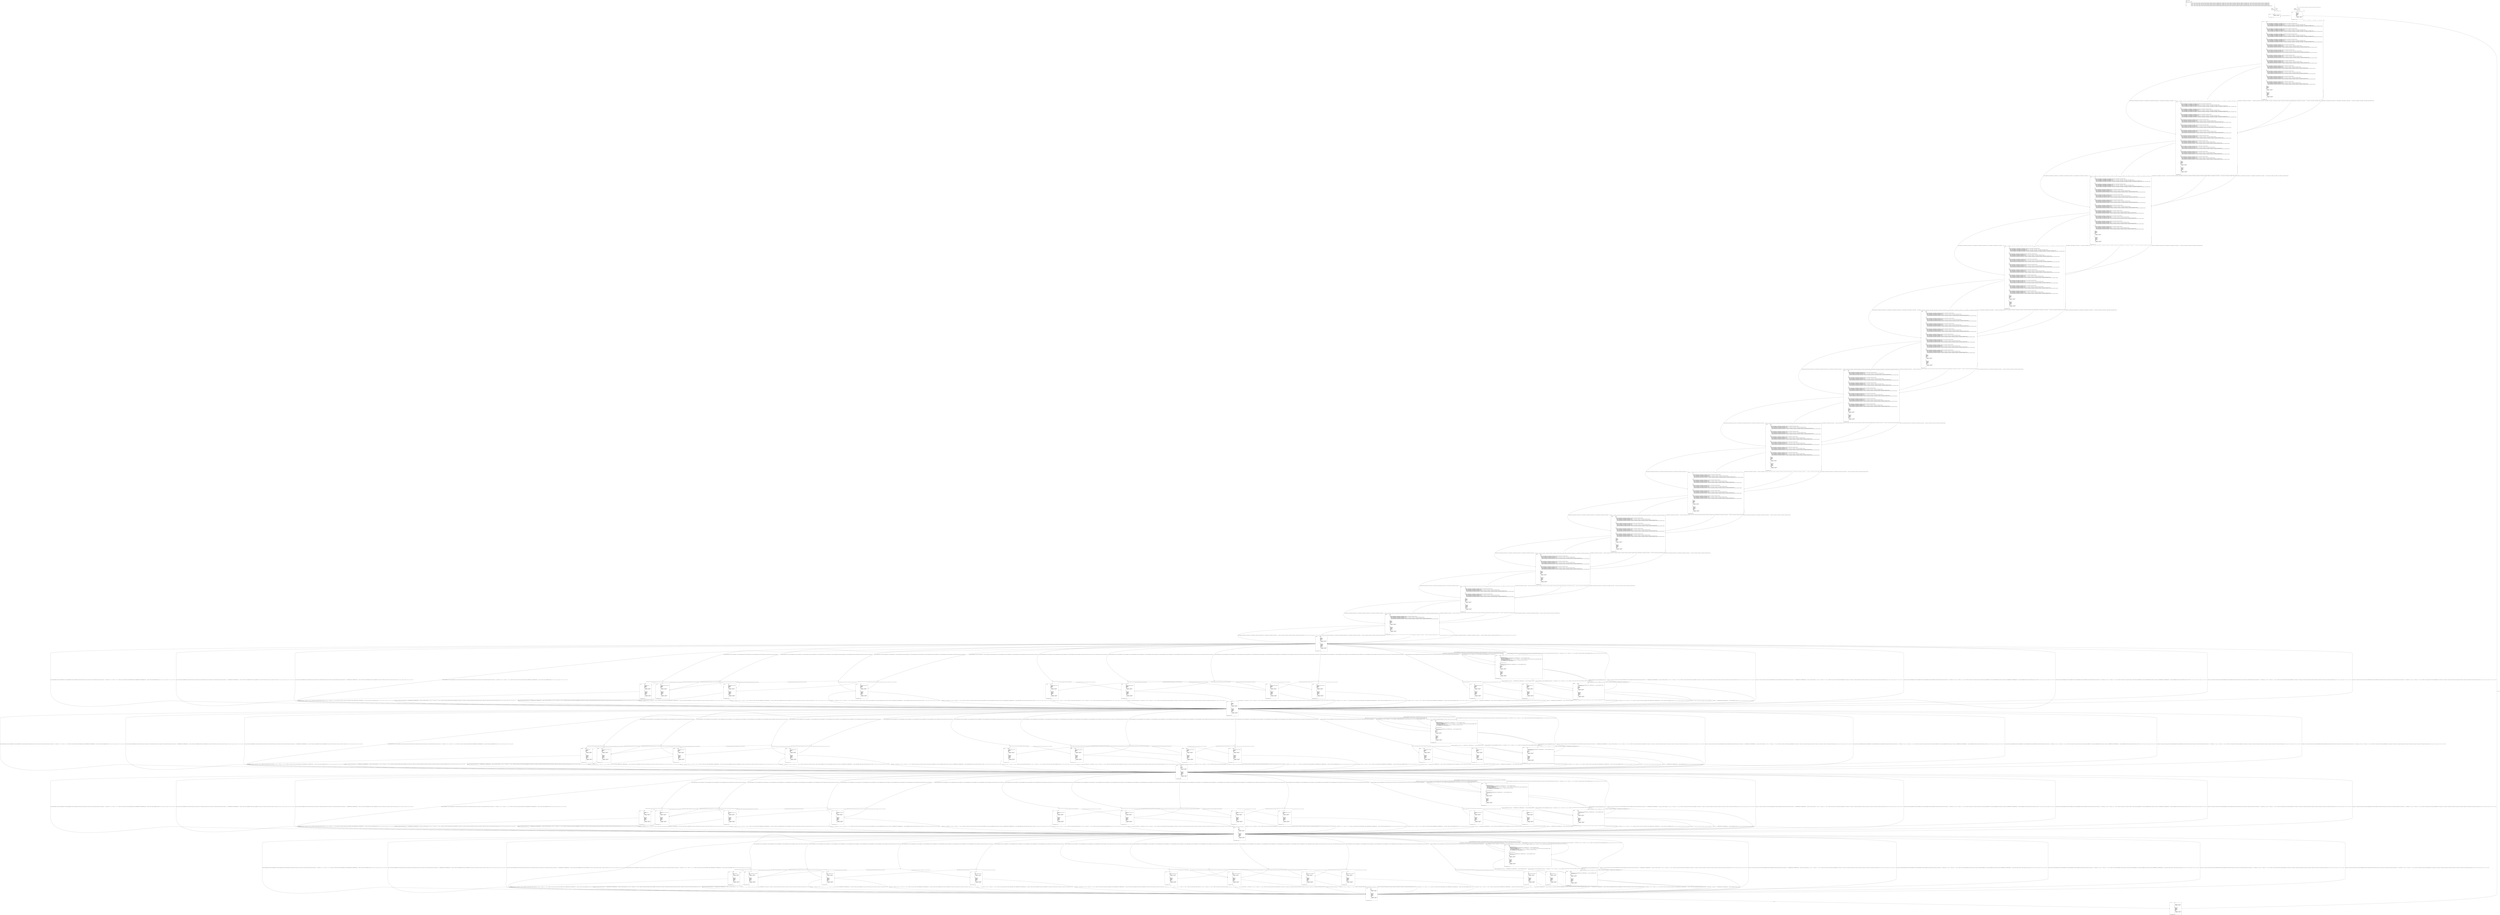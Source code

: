 digraph G {
	rankdir = TB;
	bgcolor = transparent;
	node [style = filled, fillcolor = white];
__global_vars__ [shape=plaintext, fillcolor="transparent", label=<<table border="0"><tr><td align="left" valign="top" colspan="2">Global variables:</td></tr><tr><td align="left" valign="top">clk</td><td align="left" valign="top" balign="left">= 100</td></tr><tr><td align="left" valign="top">totalFlitsDelivered</td><td align="left" valign="top" balign="left">= 0</td></tr><tr><td align="left" valign="top">r0</td><td align="left" valign="top" balign="left">= node { a1: false, a2: false, a3: false, ew: false, ewB1: false, ewB2: false, ewB3: false, ewB4: false, ewLockedlocal: false, ewLockedns: false, local: false, localB1: false, localB2: false, localB3: false, localB4: false, localLockedns: false, ns: false, nsB1: false, nsB2: false, nsB3: false, nsB4: false, nsLockedlocal: false }</td></tr><tr><td align="left" valign="top">r1</td><td align="left" valign="top" balign="left">= node { a1: false, a2: false, a3: false, ew: false, ewB1: false, ewB2: false, ewB3: false, ewB4: false, ewLockedlocal: false, ewLockedns: false, local: false, localB1: false, localB2: false, localB3: false, localB4: false, localLockedns: false, ns: false, nsB1: false, nsB2: false, nsB3: false, nsB4: false, nsLockedlocal: false }</td></tr><tr><td align="left" valign="top">r2</td><td align="left" valign="top" balign="left">= node { a1: false, a2: false, a3: false, ew: false, ewB1: false, ewB2: false, ewB3: false, ewB4: false, ewLockedlocal: false, ewLockedns: false, local: false, localB1: false, localB2: false, localB3: false, localB4: false, localLockedns: false, ns: false, nsB1: false, nsB2: false, nsB3: false, nsB4: false, nsLockedlocal: false }</td></tr><tr><td align="left" valign="top">r3</td><td align="left" valign="top" balign="left">= node { a1: false, a2: false, a3: false, ew: false, ewB1: false, ewB2: false, ewB3: false, ewB4: false, ewLockedlocal: false, ewLockedns: false, local: false, localB1: false, localB2: false, localB3: false, localB4: false, localLockedns: false, ns: false, nsB1: false, nsB2: false, nsB3: false, nsB4: false, nsLockedlocal: false }</td></tr><tr><td align="left" valign="top">noc</td><td align="left" valign="top" balign="left">= array(i, 0, node { a1: false, a2: false, a3: false, ew: false, ewB1: false, ewB2: false, ewB3: false, ewB4: false, ewLockedlocal: false, ewLockedns: false, local: false, localB1: false, localB2: false, localB3: false, localB4: false, localLockedns: false, ns: false, nsB1: false, nsB2: false, nsB3: false, nsB4: false, nsLockedlocal: false })</td></tr></table>>];
	0 [shape=box, label=<<table border="0"><tr><td align="left" valign="top">Label:</td><td align="left" valign="top" balign="left">Clock()</td></tr><tr><td align="left" valign="top">Time progress:</td><td align="left" valign="top" balign="left">true</td></tr></table>>];
	1 [shape=box, label=<<table border="0"><tr><td align="left" valign="top">Label:</td><td align="left" valign="top" balign="left">alt {<br align="left" />:: &nbsp;when(clk &lt;= 106) Clock()<br align="left" />:: &nbsp;when(clk &gt; 106) stop<br align="left" />}</td></tr><tr><td align="left" valign="top">Time progress:</td><td align="left" valign="top" balign="left">true</td></tr></table>>];
	0 -> 1 [label=<tick, {= clk = clk + 1 =}<br align="left" />>];
	1 -> 1 [label=<clk &lt;= 106, tick, {= clk = clk + 1 =}<br align="left" />>];
	_____initial2 [shape=none, style=invisible, label=""];
	_____initial2 -> 0 [label=<true<br align="left" />>];

	2 [shape=box, label=<<table border="0"><tr><td align="left" valign="top">Label:</td><td align="left" valign="top" balign="left">Top()</td></tr><tr><td align="left" valign="top">Time progress:</td><td align="left" valign="top" balign="left">true</td></tr></table>>];
	3 [shape=box, label=<<table border="0"><tr><td align="left" valign="top">Label:</td><td align="left" valign="top" balign="left">do {<br align="left" />:: &nbsp;populate();<br align="left" /> &nbsp;arbiter(0);<br align="left" /> &nbsp;arbiter(1);<br align="left" /> &nbsp;arbiter(2);<br align="left" /> &nbsp;arbiter(3);<br align="left" /> &nbsp;tick;<br align="left" /> &nbsp;alt {<br align="left" /> &nbsp;:: &nbsp;when(clk &gt;= 106) stop<br align="left" /> &nbsp;:: &nbsp;when(clk &lt; 106) tau<br align="left" /> &nbsp;}<br align="left" />}</td></tr><tr><td align="left" valign="top">Time progress:</td><td align="left" valign="top" balign="left">true</td></tr></table>>];
	2 -> 3 [label=<τ, {= noc = [ r0, r1, r2, r3 ] =}<br align="left" />>];
	4 [shape=box, label=<<table border="0"><tr><td align="left" valign="top">Label:</td><td align="left" valign="top" balign="left">auxdo<br align="left" />{<br align="left" /> &nbsp;alt {<br align="left" /> &nbsp;:: &nbsp;when(!noc[0].localB3 &amp;&amp; !noc[0].localB2 &amp;&amp; !noc[0].localB1) {= noc[0].local = noc[0].localB4, noc[0].localB4 = false =}<br align="left" /> &nbsp;:: &nbsp;when(!(!noc[0].localB3 &amp;&amp; !noc[0].localB2 &amp;&amp; !noc[0].localB1)) alt {<br align="left" /> &nbsp; &nbsp;:: &nbsp;when(!noc[0].localB3 &amp;&amp; !noc[0].localB2 &amp;&amp; noc[0].localB1) {= noc[0].local = noc[0].localB1, noc[0].localB1 = noc[0].localB4, noc[0].localB4 = false =}<br align="left" /> &nbsp; &nbsp;:: &nbsp;when(!(!noc[0].localB3 &amp;&amp; !noc[0].localB2 &amp;&amp; noc[0].localB1)) alt {<br align="left" /> &nbsp; &nbsp; &nbsp;:: &nbsp;when(noc[0].localB3 &amp;&amp; noc[0].localB2 &amp;&amp; noc[0].localB1) {= noc[0].local = noc[0].localB1, noc[0].localB1 = noc[0].localB2, noc[0].localB2 = noc[0].localB4, noc[0].localB4 = false =}<br align="left" /> &nbsp; &nbsp; &nbsp;:: &nbsp;when(!(noc[0].localB3 &amp;&amp; noc[0].localB2 &amp;&amp; noc[0].localB1)) {= noc[0].local = noc[0].localB1, noc[0].localB1 = noc[0].localB2, noc[0].localB2 = noc[0].localB3, noc[0].localB3 = noc[0].localB4, noc[0].localB4 = false =}<br align="left" /> &nbsp; &nbsp; &nbsp;}<br align="left" /> &nbsp; &nbsp;}<br align="left" /> &nbsp;};<br align="left" /> &nbsp;alt {<br align="left" /> &nbsp;:: &nbsp;when(!noc[1].localB3 &amp;&amp; !noc[1].localB2 &amp;&amp; !noc[1].localB1) {= noc[1].local = noc[1].localB4, noc[1].localB4 = false =}<br align="left" /> &nbsp;:: &nbsp;when(!(!noc[1].localB3 &amp;&amp; !noc[1].localB2 &amp;&amp; !noc[1].localB1)) alt {<br align="left" /> &nbsp; &nbsp;:: &nbsp;when(!noc[1].localB3 &amp;&amp; !noc[1].localB2 &amp;&amp; noc[1].localB1) {= noc[1].local = noc[1].localB1, noc[1].localB1 = noc[1].localB4, noc[1].localB4 = false =}<br align="left" /> &nbsp; &nbsp;:: &nbsp;when(!(!noc[1].localB3 &amp;&amp; !noc[1].localB2 &amp;&amp; noc[1].localB1)) alt {<br align="left" /> &nbsp; &nbsp; &nbsp;:: &nbsp;when(noc[1].localB3 &amp;&amp; noc[1].localB2 &amp;&amp; noc[1].localB1) {= noc[1].local = noc[1].localB1, noc[1].localB1 = noc[1].localB2, noc[1].localB2 = noc[1].localB4, noc[1].localB4 = false =}<br align="left" /> &nbsp; &nbsp; &nbsp;:: &nbsp;when(!(noc[1].localB3 &amp;&amp; noc[1].localB2 &amp;&amp; noc[1].localB1)) {= noc[1].local = noc[1].localB1, noc[1].localB1 = noc[1].localB2, noc[1].localB2 = noc[1].localB3, noc[1].localB3 = noc[1].localB4, noc[1].localB4 = false =}<br align="left" /> &nbsp; &nbsp; &nbsp;}<br align="left" /> &nbsp; &nbsp;}<br align="left" /> &nbsp;};<br align="left" /> &nbsp;alt {<br align="left" /> &nbsp;:: &nbsp;when(!noc[2].localB3 &amp;&amp; !noc[2].localB2 &amp;&amp; !noc[2].localB1) {= noc[2].local = noc[2].localB4, noc[2].localB4 = false =}<br align="left" /> &nbsp;:: &nbsp;when(!(!noc[2].localB3 &amp;&amp; !noc[2].localB2 &amp;&amp; !noc[2].localB1)) alt {<br align="left" /> &nbsp; &nbsp;:: &nbsp;when(!noc[2].localB3 &amp;&amp; !noc[2].localB2 &amp;&amp; noc[2].localB1) {= noc[2].local = noc[2].localB1, noc[2].localB1 = noc[2].localB4, noc[2].localB4 = false =}<br align="left" /> &nbsp; &nbsp;:: &nbsp;when(!(!noc[2].localB3 &amp;&amp; !noc[2].localB2 &amp;&amp; noc[2].localB1)) alt {<br align="left" /> &nbsp; &nbsp; &nbsp;:: &nbsp;when(noc[2].localB3 &amp;&amp; noc[2].localB2 &amp;&amp; noc[2].localB1) {= noc[2].local = noc[2].localB1, noc[2].localB1 = noc[2].localB2, noc[2].localB2 = noc[2].localB4, noc[2].localB4 = false =}<br align="left" /> &nbsp; &nbsp; &nbsp;:: &nbsp;when(!(noc[2].localB3 &amp;&amp; noc[2].localB2 &amp;&amp; noc[2].localB1)) {= noc[2].local = noc[2].localB1, noc[2].localB1 = noc[2].localB2, noc[2].localB2 = noc[2].localB3, noc[2].localB3 = noc[2].localB4, noc[2].localB4 = false =}<br align="left" /> &nbsp; &nbsp; &nbsp;}<br align="left" /> &nbsp; &nbsp;}<br align="left" /> &nbsp;};<br align="left" /> &nbsp;alt {<br align="left" /> &nbsp;:: &nbsp;when(!noc[3].localB3 &amp;&amp; !noc[3].localB2 &amp;&amp; !noc[3].localB1) {= noc[3].local = noc[3].localB4, noc[3].localB4 = false =}<br align="left" /> &nbsp;:: &nbsp;when(!(!noc[3].localB3 &amp;&amp; !noc[3].localB2 &amp;&amp; !noc[3].localB1)) alt {<br align="left" /> &nbsp; &nbsp;:: &nbsp;when(!noc[3].localB3 &amp;&amp; !noc[3].localB2 &amp;&amp; noc[3].localB1) {= noc[3].local = noc[3].localB1, noc[3].localB1 = noc[3].localB4, noc[3].localB4 = false =}<br align="left" /> &nbsp; &nbsp;:: &nbsp;when(!(!noc[3].localB3 &amp;&amp; !noc[3].localB2 &amp;&amp; noc[3].localB1)) alt {<br align="left" /> &nbsp; &nbsp; &nbsp;:: &nbsp;when(noc[3].localB3 &amp;&amp; noc[3].localB2 &amp;&amp; noc[3].localB1) {= noc[3].local = noc[3].localB1, noc[3].localB1 = noc[3].localB2, noc[3].localB2 = noc[3].localB4, noc[3].localB4 = false =}<br align="left" /> &nbsp; &nbsp; &nbsp;:: &nbsp;when(!(noc[3].localB3 &amp;&amp; noc[3].localB2 &amp;&amp; noc[3].localB1)) {= noc[3].local = noc[3].localB1, noc[3].localB1 = noc[3].localB2, noc[3].localB2 = noc[3].localB3, noc[3].localB3 = noc[3].localB4, noc[3].localB4 = false =}<br align="left" /> &nbsp; &nbsp; &nbsp;}<br align="left" /> &nbsp; &nbsp;}<br align="left" /> &nbsp;};<br align="left" /> &nbsp;alt {<br align="left" /> &nbsp;:: &nbsp;when(!noc[0].ewB3 &amp;&amp; !noc[0].ewB2 &amp;&amp; !noc[0].ewB1) {= noc[0].ew = noc[0].ewB4, noc[0].ewB4 = false =}<br align="left" /> &nbsp;:: &nbsp;when(!(!noc[0].ewB3 &amp;&amp; !noc[0].ewB2 &amp;&amp; !noc[0].ewB1)) alt {<br align="left" /> &nbsp; &nbsp;:: &nbsp;when(!noc[0].ewB3 &amp;&amp; !noc[0].ewB2 &amp;&amp; noc[0].ewB1) {= noc[0].ew = noc[0].ewB1, noc[0].ewB1 = noc[0].ewB4, noc[0].ewB4 = false =}<br align="left" /> &nbsp; &nbsp;:: &nbsp;when(!(!noc[0].ewB3 &amp;&amp; !noc[0].ewB2 &amp;&amp; noc[0].ewB1)) alt {<br align="left" /> &nbsp; &nbsp; &nbsp;:: &nbsp;when(noc[0].ewB3 &amp;&amp; noc[0].ewB2 &amp;&amp; noc[0].ewB1) {= noc[0].ew = noc[0].ewB1, noc[0].ewB1 = noc[0].ewB2, noc[0].ewB2 = noc[0].ewB4, noc[0].ewB4 = false =}<br align="left" /> &nbsp; &nbsp; &nbsp;:: &nbsp;when(!(noc[0].ewB3 &amp;&amp; noc[0].ewB2 &amp;&amp; noc[0].ewB1)) {= noc[0].ew = noc[0].ewB1, noc[0].ewB1 = noc[0].ewB2, noc[0].ewB2 = noc[0].ewB3, noc[0].ewB3 = noc[0].ewB4, noc[0].ewB4 = false =}<br align="left" /> &nbsp; &nbsp; &nbsp;}<br align="left" /> &nbsp; &nbsp;}<br align="left" /> &nbsp;};<br align="left" /> &nbsp;alt {<br align="left" /> &nbsp;:: &nbsp;when(!noc[1].ewB3 &amp;&amp; !noc[1].ewB2 &amp;&amp; !noc[1].ewB1) {= noc[1].ew = noc[1].ewB4, noc[1].ewB4 = false =}<br align="left" /> &nbsp;:: &nbsp;when(!(!noc[1].ewB3 &amp;&amp; !noc[1].ewB2 &amp;&amp; !noc[1].ewB1)) alt {<br align="left" /> &nbsp; &nbsp;:: &nbsp;when(!noc[1].ewB3 &amp;&amp; !noc[1].ewB2 &amp;&amp; noc[1].ewB1) {= noc[1].ew = noc[1].ewB1, noc[1].ewB1 = noc[1].ewB4, noc[1].ewB4 = false =}<br align="left" /> &nbsp; &nbsp;:: &nbsp;when(!(!noc[1].ewB3 &amp;&amp; !noc[1].ewB2 &amp;&amp; noc[1].ewB1)) alt {<br align="left" /> &nbsp; &nbsp; &nbsp;:: &nbsp;when(noc[1].ewB3 &amp;&amp; noc[1].ewB2 &amp;&amp; noc[1].ewB1) {= noc[1].ew = noc[1].ewB1, noc[1].ewB1 = noc[1].ewB2, noc[1].ewB2 = noc[1].ewB4, noc[1].ewB4 = false =}<br align="left" /> &nbsp; &nbsp; &nbsp;:: &nbsp;when(!(noc[1].ewB3 &amp;&amp; noc[1].ewB2 &amp;&amp; noc[1].ewB1)) {= noc[1].ew = noc[1].ewB1, noc[1].ewB1 = noc[1].ewB2, noc[1].ewB2 = noc[1].ewB3, noc[1].ewB3 = noc[1].ewB4, noc[1].ewB4 = false =}<br align="left" /> &nbsp; &nbsp; &nbsp;}<br align="left" /> &nbsp; &nbsp;}<br align="left" /> &nbsp;};<br align="left" /> &nbsp;alt {<br align="left" /> &nbsp;:: &nbsp;when(!noc[2].ewB3 &amp;&amp; !noc[2].ewB2 &amp;&amp; !noc[2].ewB1) {= noc[2].ew = noc[2].ewB4, noc[2].ewB4 = false =}<br align="left" /> &nbsp;:: &nbsp;when(!(!noc[2].ewB3 &amp;&amp; !noc[2].ewB2 &amp;&amp; !noc[2].ewB1)) alt {<br align="left" /> &nbsp; &nbsp;:: &nbsp;when(!noc[2].ewB3 &amp;&amp; !noc[2].ewB2 &amp;&amp; noc[2].ewB1) {= noc[2].ew = noc[2].ewB1, noc[2].ewB1 = noc[2].ewB4, noc[2].ewB4 = false =}<br align="left" /> &nbsp; &nbsp;:: &nbsp;when(!(!noc[2].ewB3 &amp;&amp; !noc[2].ewB2 &amp;&amp; noc[2].ewB1)) alt {<br align="left" /> &nbsp; &nbsp; &nbsp;:: &nbsp;when(noc[2].ewB3 &amp;&amp; noc[2].ewB2 &amp;&amp; noc[2].ewB1) {= noc[2].ew = noc[2].ewB1, noc[2].ewB1 = noc[2].ewB2, noc[2].ewB2 = noc[2].ewB4, noc[2].ewB4 = false =}<br align="left" /> &nbsp; &nbsp; &nbsp;:: &nbsp;when(!(noc[2].ewB3 &amp;&amp; noc[2].ewB2 &amp;&amp; noc[2].ewB1)) {= noc[2].ew = noc[2].ewB1, noc[2].ewB1 = noc[2].ewB2, noc[2].ewB2 = noc[2].ewB3, noc[2].ewB3 = noc[2].ewB4, noc[2].ewB4 = false =}<br align="left" /> &nbsp; &nbsp; &nbsp;}<br align="left" /> &nbsp; &nbsp;}<br align="left" /> &nbsp;};<br align="left" /> &nbsp;alt {<br align="left" /> &nbsp;:: &nbsp;when(!noc[3].ewB3 &amp;&amp; !noc[3].ewB2 &amp;&amp; !noc[3].ewB1) {= noc[3].ew = noc[3].ewB4, noc[3].ewB4 = false =}<br align="left" /> &nbsp;:: &nbsp;when(!(!noc[3].ewB3 &amp;&amp; !noc[3].ewB2 &amp;&amp; !noc[3].ewB1)) alt {<br align="left" /> &nbsp; &nbsp;:: &nbsp;when(!noc[3].ewB3 &amp;&amp; !noc[3].ewB2 &amp;&amp; noc[3].ewB1) {= noc[3].ew = noc[3].ewB1, noc[3].ewB1 = noc[3].ewB4, noc[3].ewB4 = false =}<br align="left" /> &nbsp; &nbsp;:: &nbsp;when(!(!noc[3].ewB3 &amp;&amp; !noc[3].ewB2 &amp;&amp; noc[3].ewB1)) alt {<br align="left" /> &nbsp; &nbsp; &nbsp;:: &nbsp;when(noc[3].ewB3 &amp;&amp; noc[3].ewB2 &amp;&amp; noc[3].ewB1) {= noc[3].ew = noc[3].ewB1, noc[3].ewB1 = noc[3].ewB2, noc[3].ewB2 = noc[3].ewB4, noc[3].ewB4 = false =}<br align="left" /> &nbsp; &nbsp; &nbsp;:: &nbsp;when(!(noc[3].ewB3 &amp;&amp; noc[3].ewB2 &amp;&amp; noc[3].ewB1)) {= noc[3].ew = noc[3].ewB1, noc[3].ewB1 = noc[3].ewB2, noc[3].ewB2 = noc[3].ewB3, noc[3].ewB3 = noc[3].ewB4, noc[3].ewB4 = false =}<br align="left" /> &nbsp; &nbsp; &nbsp;}<br align="left" /> &nbsp; &nbsp;}<br align="left" /> &nbsp;};<br align="left" /> &nbsp;alt {<br align="left" /> &nbsp;:: &nbsp;when(!noc[0].nsB3 &amp;&amp; !noc[0].nsB2 &amp;&amp; !noc[0].nsB1) {= noc[0].ns = noc[0].nsB4, noc[0].nsB4 = false =}<br align="left" /> &nbsp;:: &nbsp;when(!(!noc[0].nsB3 &amp;&amp; !noc[0].nsB2 &amp;&amp; !noc[0].nsB1)) alt {<br align="left" /> &nbsp; &nbsp;:: &nbsp;when(!noc[0].nsB3 &amp;&amp; !noc[0].nsB2 &amp;&amp; noc[0].nsB1) {= noc[0].ns = noc[0].nsB1, noc[0].nsB1 = noc[0].nsB4, noc[0].nsB4 = false =}<br align="left" /> &nbsp; &nbsp;:: &nbsp;when(!(!noc[0].nsB3 &amp;&amp; !noc[0].nsB2 &amp;&amp; noc[0].nsB1)) alt {<br align="left" /> &nbsp; &nbsp; &nbsp;:: &nbsp;when(noc[0].nsB3 &amp;&amp; noc[0].nsB2 &amp;&amp; noc[0].nsB1) {= noc[0].ns = noc[0].nsB1, noc[0].nsB1 = noc[0].nsB2, noc[0].nsB2 = noc[0].nsB4, noc[0].nsB4 = false =}<br align="left" /> &nbsp; &nbsp; &nbsp;:: &nbsp;when(!(noc[0].nsB3 &amp;&amp; noc[0].nsB2 &amp;&amp; noc[0].nsB1)) {= noc[0].ns = noc[0].nsB1, noc[0].nsB1 = noc[0].nsB2, noc[0].nsB2 = noc[0].nsB3, noc[0].nsB3 = noc[0].nsB4, noc[0].nsB4 = false =}<br align="left" /> &nbsp; &nbsp; &nbsp;}<br align="left" /> &nbsp; &nbsp;}<br align="left" /> &nbsp;};<br align="left" /> &nbsp;alt {<br align="left" /> &nbsp;:: &nbsp;when(!noc[1].nsB3 &amp;&amp; !noc[1].nsB2 &amp;&amp; !noc[1].nsB1) {= noc[1].ns = noc[1].nsB4, noc[1].nsB4 = false =}<br align="left" /> &nbsp;:: &nbsp;when(!(!noc[1].nsB3 &amp;&amp; !noc[1].nsB2 &amp;&amp; !noc[1].nsB1)) alt {<br align="left" /> &nbsp; &nbsp;:: &nbsp;when(!noc[1].nsB3 &amp;&amp; !noc[1].nsB2 &amp;&amp; noc[1].nsB1) {= noc[1].ns = noc[1].nsB1, noc[1].nsB1 = noc[1].nsB4, noc[1].nsB4 = false =}<br align="left" /> &nbsp; &nbsp;:: &nbsp;when(!(!noc[1].nsB3 &amp;&amp; !noc[1].nsB2 &amp;&amp; noc[1].nsB1)) alt {<br align="left" /> &nbsp; &nbsp; &nbsp;:: &nbsp;when(noc[1].nsB3 &amp;&amp; noc[1].nsB2 &amp;&amp; noc[1].nsB1) {= noc[1].ns = noc[1].nsB1, noc[1].nsB1 = noc[1].nsB2, noc[1].nsB2 = noc[1].nsB4, noc[1].nsB4 = false =}<br align="left" /> &nbsp; &nbsp; &nbsp;:: &nbsp;when(!(noc[1].nsB3 &amp;&amp; noc[1].nsB2 &amp;&amp; noc[1].nsB1)) {= noc[1].ns = noc[1].nsB1, noc[1].nsB1 = noc[1].nsB2, noc[1].nsB2 = noc[1].nsB3, noc[1].nsB3 = noc[1].nsB4, noc[1].nsB4 = false =}<br align="left" /> &nbsp; &nbsp; &nbsp;}<br align="left" /> &nbsp; &nbsp;}<br align="left" /> &nbsp;};<br align="left" /> &nbsp;alt {<br align="left" /> &nbsp;:: &nbsp;when(!noc[2].nsB3 &amp;&amp; !noc[2].nsB2 &amp;&amp; !noc[2].nsB1) {= noc[2].ns = noc[2].nsB4, noc[2].nsB4 = false =}<br align="left" /> &nbsp;:: &nbsp;when(!(!noc[2].nsB3 &amp;&amp; !noc[2].nsB2 &amp;&amp; !noc[2].nsB1)) alt {<br align="left" /> &nbsp; &nbsp;:: &nbsp;when(!noc[2].nsB3 &amp;&amp; !noc[2].nsB2 &amp;&amp; noc[2].nsB1) {= noc[2].ns = noc[2].nsB1, noc[2].nsB1 = noc[2].nsB4, noc[2].nsB4 = false =}<br align="left" /> &nbsp; &nbsp;:: &nbsp;when(!(!noc[2].nsB3 &amp;&amp; !noc[2].nsB2 &amp;&amp; noc[2].nsB1)) alt {<br align="left" /> &nbsp; &nbsp; &nbsp;:: &nbsp;when(noc[2].nsB3 &amp;&amp; noc[2].nsB2 &amp;&amp; noc[2].nsB1) {= noc[2].ns = noc[2].nsB1, noc[2].nsB1 = noc[2].nsB2, noc[2].nsB2 = noc[2].nsB4, noc[2].nsB4 = false =}<br align="left" /> &nbsp; &nbsp; &nbsp;:: &nbsp;when(!(noc[2].nsB3 &amp;&amp; noc[2].nsB2 &amp;&amp; noc[2].nsB1)) {= noc[2].ns = noc[2].nsB1, noc[2].nsB1 = noc[2].nsB2, noc[2].nsB2 = noc[2].nsB3, noc[2].nsB3 = noc[2].nsB4, noc[2].nsB4 = false =}<br align="left" /> &nbsp; &nbsp; &nbsp;}<br align="left" /> &nbsp; &nbsp;}<br align="left" /> &nbsp;};<br align="left" /> &nbsp;alt {<br align="left" /> &nbsp;:: &nbsp;when(!noc[3].nsB3 &amp;&amp; !noc[3].nsB2 &amp;&amp; !noc[3].nsB1) {= noc[3].ns = noc[3].nsB4, noc[3].nsB4 = false =}<br align="left" /> &nbsp;:: &nbsp;when(!(!noc[3].nsB3 &amp;&amp; !noc[3].nsB2 &amp;&amp; !noc[3].nsB1)) alt {<br align="left" /> &nbsp; &nbsp;:: &nbsp;when(!noc[3].nsB3 &amp;&amp; !noc[3].nsB2 &amp;&amp; noc[3].nsB1) {= noc[3].ns = noc[3].nsB1, noc[3].nsB1 = noc[3].nsB4, noc[3].nsB4 = false =}<br align="left" /> &nbsp; &nbsp;:: &nbsp;when(!(!noc[3].nsB3 &amp;&amp; !noc[3].nsB2 &amp;&amp; noc[3].nsB1)) alt {<br align="left" /> &nbsp; &nbsp; &nbsp;:: &nbsp;when(noc[3].nsB3 &amp;&amp; noc[3].nsB2 &amp;&amp; noc[3].nsB1) {= noc[3].ns = noc[3].nsB1, noc[3].nsB1 = noc[3].nsB2, noc[3].nsB2 = noc[3].nsB4, noc[3].nsB4 = false =}<br align="left" /> &nbsp; &nbsp; &nbsp;:: &nbsp;when(!(noc[3].nsB3 &amp;&amp; noc[3].nsB2 &amp;&amp; noc[3].nsB1)) {= noc[3].ns = noc[3].nsB1, noc[3].nsB1 = noc[3].nsB2, noc[3].nsB2 = noc[3].nsB3, noc[3].nsB3 = noc[3].nsB4, noc[3].nsB4 = false =}<br align="left" /> &nbsp; &nbsp; &nbsp;}<br align="left" /> &nbsp; &nbsp;}<br align="left" /> &nbsp;};<br align="left" /> &nbsp;arbiter(0);<br align="left" /> &nbsp;arbiter(1);<br align="left" /> &nbsp;arbiter(2);<br align="left" /> &nbsp;arbiter(3);<br align="left" /> &nbsp;tick;<br align="left" /> &nbsp;alt {<br align="left" /> &nbsp;:: &nbsp;when(clk &gt;= 106) stop<br align="left" /> &nbsp;:: &nbsp;when(clk &lt; 106) tau<br align="left" /> &nbsp;}<br align="left" />}<br align="left" />{<br align="left" /> &nbsp;do {<br align="left" /> &nbsp;:: &nbsp;populate();<br align="left" /> &nbsp; &nbsp;arbiter(0);<br align="left" /> &nbsp; &nbsp;arbiter(1);<br align="left" /> &nbsp; &nbsp;arbiter(2);<br align="left" /> &nbsp; &nbsp;arbiter(3);<br align="left" /> &nbsp; &nbsp;tick;<br align="left" /> &nbsp; &nbsp;alt {<br align="left" /> &nbsp; &nbsp;:: &nbsp;when(clk &gt;= 106) stop<br align="left" /> &nbsp; &nbsp;:: &nbsp;when(clk &lt; 106) tau<br align="left" /> &nbsp; &nbsp;}<br align="left" /> &nbsp;}<br align="left" />}<br align="left" /></td></tr><tr><td align="left" valign="top">Time progress:</td><td align="left" valign="top" balign="left">true</td></tr></table>>];
	3 -> 4 [label=<clk % 2 &lt; 1, τ, {= noc[0].localB4 = true, noc[1].localB4 = true, noc[2].localB4 = true, noc[3].localB4 = true =}<br align="left" />>];
	5 [shape=box, label=<<table border="0"><tr><td align="left" valign="top">Label:</td><td align="left" valign="top" balign="left">auxdo<br align="left" />{<br align="left" /> &nbsp;alt {<br align="left" /> &nbsp;:: &nbsp;when(!noc[1].localB3 &amp;&amp; !noc[1].localB2 &amp;&amp; !noc[1].localB1) {= noc[1].local = noc[1].localB4, noc[1].localB4 = false =}<br align="left" /> &nbsp;:: &nbsp;when(!(!noc[1].localB3 &amp;&amp; !noc[1].localB2 &amp;&amp; !noc[1].localB1)) alt {<br align="left" /> &nbsp; &nbsp;:: &nbsp;when(!noc[1].localB3 &amp;&amp; !noc[1].localB2 &amp;&amp; noc[1].localB1) {= noc[1].local = noc[1].localB1, noc[1].localB1 = noc[1].localB4, noc[1].localB4 = false =}<br align="left" /> &nbsp; &nbsp;:: &nbsp;when(!(!noc[1].localB3 &amp;&amp; !noc[1].localB2 &amp;&amp; noc[1].localB1)) alt {<br align="left" /> &nbsp; &nbsp; &nbsp;:: &nbsp;when(noc[1].localB3 &amp;&amp; noc[1].localB2 &amp;&amp; noc[1].localB1) {= noc[1].local = noc[1].localB1, noc[1].localB1 = noc[1].localB2, noc[1].localB2 = noc[1].localB4, noc[1].localB4 = false =}<br align="left" /> &nbsp; &nbsp; &nbsp;:: &nbsp;when(!(noc[1].localB3 &amp;&amp; noc[1].localB2 &amp;&amp; noc[1].localB1)) {= noc[1].local = noc[1].localB1, noc[1].localB1 = noc[1].localB2, noc[1].localB2 = noc[1].localB3, noc[1].localB3 = noc[1].localB4, noc[1].localB4 = false =}<br align="left" /> &nbsp; &nbsp; &nbsp;}<br align="left" /> &nbsp; &nbsp;}<br align="left" /> &nbsp;};<br align="left" /> &nbsp;alt {<br align="left" /> &nbsp;:: &nbsp;when(!noc[2].localB3 &amp;&amp; !noc[2].localB2 &amp;&amp; !noc[2].localB1) {= noc[2].local = noc[2].localB4, noc[2].localB4 = false =}<br align="left" /> &nbsp;:: &nbsp;when(!(!noc[2].localB3 &amp;&amp; !noc[2].localB2 &amp;&amp; !noc[2].localB1)) alt {<br align="left" /> &nbsp; &nbsp;:: &nbsp;when(!noc[2].localB3 &amp;&amp; !noc[2].localB2 &amp;&amp; noc[2].localB1) {= noc[2].local = noc[2].localB1, noc[2].localB1 = noc[2].localB4, noc[2].localB4 = false =}<br align="left" /> &nbsp; &nbsp;:: &nbsp;when(!(!noc[2].localB3 &amp;&amp; !noc[2].localB2 &amp;&amp; noc[2].localB1)) alt {<br align="left" /> &nbsp; &nbsp; &nbsp;:: &nbsp;when(noc[2].localB3 &amp;&amp; noc[2].localB2 &amp;&amp; noc[2].localB1) {= noc[2].local = noc[2].localB1, noc[2].localB1 = noc[2].localB2, noc[2].localB2 = noc[2].localB4, noc[2].localB4 = false =}<br align="left" /> &nbsp; &nbsp; &nbsp;:: &nbsp;when(!(noc[2].localB3 &amp;&amp; noc[2].localB2 &amp;&amp; noc[2].localB1)) {= noc[2].local = noc[2].localB1, noc[2].localB1 = noc[2].localB2, noc[2].localB2 = noc[2].localB3, noc[2].localB3 = noc[2].localB4, noc[2].localB4 = false =}<br align="left" /> &nbsp; &nbsp; &nbsp;}<br align="left" /> &nbsp; &nbsp;}<br align="left" /> &nbsp;};<br align="left" /> &nbsp;alt {<br align="left" /> &nbsp;:: &nbsp;when(!noc[3].localB3 &amp;&amp; !noc[3].localB2 &amp;&amp; !noc[3].localB1) {= noc[3].local = noc[3].localB4, noc[3].localB4 = false =}<br align="left" /> &nbsp;:: &nbsp;when(!(!noc[3].localB3 &amp;&amp; !noc[3].localB2 &amp;&amp; !noc[3].localB1)) alt {<br align="left" /> &nbsp; &nbsp;:: &nbsp;when(!noc[3].localB3 &amp;&amp; !noc[3].localB2 &amp;&amp; noc[3].localB1) {= noc[3].local = noc[3].localB1, noc[3].localB1 = noc[3].localB4, noc[3].localB4 = false =}<br align="left" /> &nbsp; &nbsp;:: &nbsp;when(!(!noc[3].localB3 &amp;&amp; !noc[3].localB2 &amp;&amp; noc[3].localB1)) alt {<br align="left" /> &nbsp; &nbsp; &nbsp;:: &nbsp;when(noc[3].localB3 &amp;&amp; noc[3].localB2 &amp;&amp; noc[3].localB1) {= noc[3].local = noc[3].localB1, noc[3].localB1 = noc[3].localB2, noc[3].localB2 = noc[3].localB4, noc[3].localB4 = false =}<br align="left" /> &nbsp; &nbsp; &nbsp;:: &nbsp;when(!(noc[3].localB3 &amp;&amp; noc[3].localB2 &amp;&amp; noc[3].localB1)) {= noc[3].local = noc[3].localB1, noc[3].localB1 = noc[3].localB2, noc[3].localB2 = noc[3].localB3, noc[3].localB3 = noc[3].localB4, noc[3].localB4 = false =}<br align="left" /> &nbsp; &nbsp; &nbsp;}<br align="left" /> &nbsp; &nbsp;}<br align="left" /> &nbsp;};<br align="left" /> &nbsp;alt {<br align="left" /> &nbsp;:: &nbsp;when(!noc[0].ewB3 &amp;&amp; !noc[0].ewB2 &amp;&amp; !noc[0].ewB1) {= noc[0].ew = noc[0].ewB4, noc[0].ewB4 = false =}<br align="left" /> &nbsp;:: &nbsp;when(!(!noc[0].ewB3 &amp;&amp; !noc[0].ewB2 &amp;&amp; !noc[0].ewB1)) alt {<br align="left" /> &nbsp; &nbsp;:: &nbsp;when(!noc[0].ewB3 &amp;&amp; !noc[0].ewB2 &amp;&amp; noc[0].ewB1) {= noc[0].ew = noc[0].ewB1, noc[0].ewB1 = noc[0].ewB4, noc[0].ewB4 = false =}<br align="left" /> &nbsp; &nbsp;:: &nbsp;when(!(!noc[0].ewB3 &amp;&amp; !noc[0].ewB2 &amp;&amp; noc[0].ewB1)) alt {<br align="left" /> &nbsp; &nbsp; &nbsp;:: &nbsp;when(noc[0].ewB3 &amp;&amp; noc[0].ewB2 &amp;&amp; noc[0].ewB1) {= noc[0].ew = noc[0].ewB1, noc[0].ewB1 = noc[0].ewB2, noc[0].ewB2 = noc[0].ewB4, noc[0].ewB4 = false =}<br align="left" /> &nbsp; &nbsp; &nbsp;:: &nbsp;when(!(noc[0].ewB3 &amp;&amp; noc[0].ewB2 &amp;&amp; noc[0].ewB1)) {= noc[0].ew = noc[0].ewB1, noc[0].ewB1 = noc[0].ewB2, noc[0].ewB2 = noc[0].ewB3, noc[0].ewB3 = noc[0].ewB4, noc[0].ewB4 = false =}<br align="left" /> &nbsp; &nbsp; &nbsp;}<br align="left" /> &nbsp; &nbsp;}<br align="left" /> &nbsp;};<br align="left" /> &nbsp;alt {<br align="left" /> &nbsp;:: &nbsp;when(!noc[1].ewB3 &amp;&amp; !noc[1].ewB2 &amp;&amp; !noc[1].ewB1) {= noc[1].ew = noc[1].ewB4, noc[1].ewB4 = false =}<br align="left" /> &nbsp;:: &nbsp;when(!(!noc[1].ewB3 &amp;&amp; !noc[1].ewB2 &amp;&amp; !noc[1].ewB1)) alt {<br align="left" /> &nbsp; &nbsp;:: &nbsp;when(!noc[1].ewB3 &amp;&amp; !noc[1].ewB2 &amp;&amp; noc[1].ewB1) {= noc[1].ew = noc[1].ewB1, noc[1].ewB1 = noc[1].ewB4, noc[1].ewB4 = false =}<br align="left" /> &nbsp; &nbsp;:: &nbsp;when(!(!noc[1].ewB3 &amp;&amp; !noc[1].ewB2 &amp;&amp; noc[1].ewB1)) alt {<br align="left" /> &nbsp; &nbsp; &nbsp;:: &nbsp;when(noc[1].ewB3 &amp;&amp; noc[1].ewB2 &amp;&amp; noc[1].ewB1) {= noc[1].ew = noc[1].ewB1, noc[1].ewB1 = noc[1].ewB2, noc[1].ewB2 = noc[1].ewB4, noc[1].ewB4 = false =}<br align="left" /> &nbsp; &nbsp; &nbsp;:: &nbsp;when(!(noc[1].ewB3 &amp;&amp; noc[1].ewB2 &amp;&amp; noc[1].ewB1)) {= noc[1].ew = noc[1].ewB1, noc[1].ewB1 = noc[1].ewB2, noc[1].ewB2 = noc[1].ewB3, noc[1].ewB3 = noc[1].ewB4, noc[1].ewB4 = false =}<br align="left" /> &nbsp; &nbsp; &nbsp;}<br align="left" /> &nbsp; &nbsp;}<br align="left" /> &nbsp;};<br align="left" /> &nbsp;alt {<br align="left" /> &nbsp;:: &nbsp;when(!noc[2].ewB3 &amp;&amp; !noc[2].ewB2 &amp;&amp; !noc[2].ewB1) {= noc[2].ew = noc[2].ewB4, noc[2].ewB4 = false =}<br align="left" /> &nbsp;:: &nbsp;when(!(!noc[2].ewB3 &amp;&amp; !noc[2].ewB2 &amp;&amp; !noc[2].ewB1)) alt {<br align="left" /> &nbsp; &nbsp;:: &nbsp;when(!noc[2].ewB3 &amp;&amp; !noc[2].ewB2 &amp;&amp; noc[2].ewB1) {= noc[2].ew = noc[2].ewB1, noc[2].ewB1 = noc[2].ewB4, noc[2].ewB4 = false =}<br align="left" /> &nbsp; &nbsp;:: &nbsp;when(!(!noc[2].ewB3 &amp;&amp; !noc[2].ewB2 &amp;&amp; noc[2].ewB1)) alt {<br align="left" /> &nbsp; &nbsp; &nbsp;:: &nbsp;when(noc[2].ewB3 &amp;&amp; noc[2].ewB2 &amp;&amp; noc[2].ewB1) {= noc[2].ew = noc[2].ewB1, noc[2].ewB1 = noc[2].ewB2, noc[2].ewB2 = noc[2].ewB4, noc[2].ewB4 = false =}<br align="left" /> &nbsp; &nbsp; &nbsp;:: &nbsp;when(!(noc[2].ewB3 &amp;&amp; noc[2].ewB2 &amp;&amp; noc[2].ewB1)) {= noc[2].ew = noc[2].ewB1, noc[2].ewB1 = noc[2].ewB2, noc[2].ewB2 = noc[2].ewB3, noc[2].ewB3 = noc[2].ewB4, noc[2].ewB4 = false =}<br align="left" /> &nbsp; &nbsp; &nbsp;}<br align="left" /> &nbsp; &nbsp;}<br align="left" /> &nbsp;};<br align="left" /> &nbsp;alt {<br align="left" /> &nbsp;:: &nbsp;when(!noc[3].ewB3 &amp;&amp; !noc[3].ewB2 &amp;&amp; !noc[3].ewB1) {= noc[3].ew = noc[3].ewB4, noc[3].ewB4 = false =}<br align="left" /> &nbsp;:: &nbsp;when(!(!noc[3].ewB3 &amp;&amp; !noc[3].ewB2 &amp;&amp; !noc[3].ewB1)) alt {<br align="left" /> &nbsp; &nbsp;:: &nbsp;when(!noc[3].ewB3 &amp;&amp; !noc[3].ewB2 &amp;&amp; noc[3].ewB1) {= noc[3].ew = noc[3].ewB1, noc[3].ewB1 = noc[3].ewB4, noc[3].ewB4 = false =}<br align="left" /> &nbsp; &nbsp;:: &nbsp;when(!(!noc[3].ewB3 &amp;&amp; !noc[3].ewB2 &amp;&amp; noc[3].ewB1)) alt {<br align="left" /> &nbsp; &nbsp; &nbsp;:: &nbsp;when(noc[3].ewB3 &amp;&amp; noc[3].ewB2 &amp;&amp; noc[3].ewB1) {= noc[3].ew = noc[3].ewB1, noc[3].ewB1 = noc[3].ewB2, noc[3].ewB2 = noc[3].ewB4, noc[3].ewB4 = false =}<br align="left" /> &nbsp; &nbsp; &nbsp;:: &nbsp;when(!(noc[3].ewB3 &amp;&amp; noc[3].ewB2 &amp;&amp; noc[3].ewB1)) {= noc[3].ew = noc[3].ewB1, noc[3].ewB1 = noc[3].ewB2, noc[3].ewB2 = noc[3].ewB3, noc[3].ewB3 = noc[3].ewB4, noc[3].ewB4 = false =}<br align="left" /> &nbsp; &nbsp; &nbsp;}<br align="left" /> &nbsp; &nbsp;}<br align="left" /> &nbsp;};<br align="left" /> &nbsp;alt {<br align="left" /> &nbsp;:: &nbsp;when(!noc[0].nsB3 &amp;&amp; !noc[0].nsB2 &amp;&amp; !noc[0].nsB1) {= noc[0].ns = noc[0].nsB4, noc[0].nsB4 = false =}<br align="left" /> &nbsp;:: &nbsp;when(!(!noc[0].nsB3 &amp;&amp; !noc[0].nsB2 &amp;&amp; !noc[0].nsB1)) alt {<br align="left" /> &nbsp; &nbsp;:: &nbsp;when(!noc[0].nsB3 &amp;&amp; !noc[0].nsB2 &amp;&amp; noc[0].nsB1) {= noc[0].ns = noc[0].nsB1, noc[0].nsB1 = noc[0].nsB4, noc[0].nsB4 = false =}<br align="left" /> &nbsp; &nbsp;:: &nbsp;when(!(!noc[0].nsB3 &amp;&amp; !noc[0].nsB2 &amp;&amp; noc[0].nsB1)) alt {<br align="left" /> &nbsp; &nbsp; &nbsp;:: &nbsp;when(noc[0].nsB3 &amp;&amp; noc[0].nsB2 &amp;&amp; noc[0].nsB1) {= noc[0].ns = noc[0].nsB1, noc[0].nsB1 = noc[0].nsB2, noc[0].nsB2 = noc[0].nsB4, noc[0].nsB4 = false =}<br align="left" /> &nbsp; &nbsp; &nbsp;:: &nbsp;when(!(noc[0].nsB3 &amp;&amp; noc[0].nsB2 &amp;&amp; noc[0].nsB1)) {= noc[0].ns = noc[0].nsB1, noc[0].nsB1 = noc[0].nsB2, noc[0].nsB2 = noc[0].nsB3, noc[0].nsB3 = noc[0].nsB4, noc[0].nsB4 = false =}<br align="left" /> &nbsp; &nbsp; &nbsp;}<br align="left" /> &nbsp; &nbsp;}<br align="left" /> &nbsp;};<br align="left" /> &nbsp;alt {<br align="left" /> &nbsp;:: &nbsp;when(!noc[1].nsB3 &amp;&amp; !noc[1].nsB2 &amp;&amp; !noc[1].nsB1) {= noc[1].ns = noc[1].nsB4, noc[1].nsB4 = false =}<br align="left" /> &nbsp;:: &nbsp;when(!(!noc[1].nsB3 &amp;&amp; !noc[1].nsB2 &amp;&amp; !noc[1].nsB1)) alt {<br align="left" /> &nbsp; &nbsp;:: &nbsp;when(!noc[1].nsB3 &amp;&amp; !noc[1].nsB2 &amp;&amp; noc[1].nsB1) {= noc[1].ns = noc[1].nsB1, noc[1].nsB1 = noc[1].nsB4, noc[1].nsB4 = false =}<br align="left" /> &nbsp; &nbsp;:: &nbsp;when(!(!noc[1].nsB3 &amp;&amp; !noc[1].nsB2 &amp;&amp; noc[1].nsB1)) alt {<br align="left" /> &nbsp; &nbsp; &nbsp;:: &nbsp;when(noc[1].nsB3 &amp;&amp; noc[1].nsB2 &amp;&amp; noc[1].nsB1) {= noc[1].ns = noc[1].nsB1, noc[1].nsB1 = noc[1].nsB2, noc[1].nsB2 = noc[1].nsB4, noc[1].nsB4 = false =}<br align="left" /> &nbsp; &nbsp; &nbsp;:: &nbsp;when(!(noc[1].nsB3 &amp;&amp; noc[1].nsB2 &amp;&amp; noc[1].nsB1)) {= noc[1].ns = noc[1].nsB1, noc[1].nsB1 = noc[1].nsB2, noc[1].nsB2 = noc[1].nsB3, noc[1].nsB3 = noc[1].nsB4, noc[1].nsB4 = false =}<br align="left" /> &nbsp; &nbsp; &nbsp;}<br align="left" /> &nbsp; &nbsp;}<br align="left" /> &nbsp;};<br align="left" /> &nbsp;alt {<br align="left" /> &nbsp;:: &nbsp;when(!noc[2].nsB3 &amp;&amp; !noc[2].nsB2 &amp;&amp; !noc[2].nsB1) {= noc[2].ns = noc[2].nsB4, noc[2].nsB4 = false =}<br align="left" /> &nbsp;:: &nbsp;when(!(!noc[2].nsB3 &amp;&amp; !noc[2].nsB2 &amp;&amp; !noc[2].nsB1)) alt {<br align="left" /> &nbsp; &nbsp;:: &nbsp;when(!noc[2].nsB3 &amp;&amp; !noc[2].nsB2 &amp;&amp; noc[2].nsB1) {= noc[2].ns = noc[2].nsB1, noc[2].nsB1 = noc[2].nsB4, noc[2].nsB4 = false =}<br align="left" /> &nbsp; &nbsp;:: &nbsp;when(!(!noc[2].nsB3 &amp;&amp; !noc[2].nsB2 &amp;&amp; noc[2].nsB1)) alt {<br align="left" /> &nbsp; &nbsp; &nbsp;:: &nbsp;when(noc[2].nsB3 &amp;&amp; noc[2].nsB2 &amp;&amp; noc[2].nsB1) {= noc[2].ns = noc[2].nsB1, noc[2].nsB1 = noc[2].nsB2, noc[2].nsB2 = noc[2].nsB4, noc[2].nsB4 = false =}<br align="left" /> &nbsp; &nbsp; &nbsp;:: &nbsp;when(!(noc[2].nsB3 &amp;&amp; noc[2].nsB2 &amp;&amp; noc[2].nsB1)) {= noc[2].ns = noc[2].nsB1, noc[2].nsB1 = noc[2].nsB2, noc[2].nsB2 = noc[2].nsB3, noc[2].nsB3 = noc[2].nsB4, noc[2].nsB4 = false =}<br align="left" /> &nbsp; &nbsp; &nbsp;}<br align="left" /> &nbsp; &nbsp;}<br align="left" /> &nbsp;};<br align="left" /> &nbsp;alt {<br align="left" /> &nbsp;:: &nbsp;when(!noc[3].nsB3 &amp;&amp; !noc[3].nsB2 &amp;&amp; !noc[3].nsB1) {= noc[3].ns = noc[3].nsB4, noc[3].nsB4 = false =}<br align="left" /> &nbsp;:: &nbsp;when(!(!noc[3].nsB3 &amp;&amp; !noc[3].nsB2 &amp;&amp; !noc[3].nsB1)) alt {<br align="left" /> &nbsp; &nbsp;:: &nbsp;when(!noc[3].nsB3 &amp;&amp; !noc[3].nsB2 &amp;&amp; noc[3].nsB1) {= noc[3].ns = noc[3].nsB1, noc[3].nsB1 = noc[3].nsB4, noc[3].nsB4 = false =}<br align="left" /> &nbsp; &nbsp;:: &nbsp;when(!(!noc[3].nsB3 &amp;&amp; !noc[3].nsB2 &amp;&amp; noc[3].nsB1)) alt {<br align="left" /> &nbsp; &nbsp; &nbsp;:: &nbsp;when(noc[3].nsB3 &amp;&amp; noc[3].nsB2 &amp;&amp; noc[3].nsB1) {= noc[3].ns = noc[3].nsB1, noc[3].nsB1 = noc[3].nsB2, noc[3].nsB2 = noc[3].nsB4, noc[3].nsB4 = false =}<br align="left" /> &nbsp; &nbsp; &nbsp;:: &nbsp;when(!(noc[3].nsB3 &amp;&amp; noc[3].nsB2 &amp;&amp; noc[3].nsB1)) {= noc[3].ns = noc[3].nsB1, noc[3].nsB1 = noc[3].nsB2, noc[3].nsB2 = noc[3].nsB3, noc[3].nsB3 = noc[3].nsB4, noc[3].nsB4 = false =}<br align="left" /> &nbsp; &nbsp; &nbsp;}<br align="left" /> &nbsp; &nbsp;}<br align="left" /> &nbsp;};<br align="left" /> &nbsp;arbiter(0);<br align="left" /> &nbsp;arbiter(1);<br align="left" /> &nbsp;arbiter(2);<br align="left" /> &nbsp;arbiter(3);<br align="left" /> &nbsp;tick;<br align="left" /> &nbsp;alt {<br align="left" /> &nbsp;:: &nbsp;when(clk &gt;= 106) stop<br align="left" /> &nbsp;:: &nbsp;when(clk &lt; 106) tau<br align="left" /> &nbsp;}<br align="left" />}<br align="left" />{<br align="left" /> &nbsp;do {<br align="left" /> &nbsp;:: &nbsp;populate();<br align="left" /> &nbsp; &nbsp;arbiter(0);<br align="left" /> &nbsp; &nbsp;arbiter(1);<br align="left" /> &nbsp; &nbsp;arbiter(2);<br align="left" /> &nbsp; &nbsp;arbiter(3);<br align="left" /> &nbsp; &nbsp;tick;<br align="left" /> &nbsp; &nbsp;alt {<br align="left" /> &nbsp; &nbsp;:: &nbsp;when(clk &gt;= 106) stop<br align="left" /> &nbsp; &nbsp;:: &nbsp;when(clk &lt; 106) tau<br align="left" /> &nbsp; &nbsp;}<br align="left" /> &nbsp;}<br align="left" />}<br align="left" /></td></tr><tr><td align="left" valign="top">Time progress:</td><td align="left" valign="top" balign="left">true</td></tr></table>>];
	4 -> 5 [label=<!noc[0].localB3 &amp;&amp; !noc[0].localB2 &amp;&amp; !noc[0].localB1, τ, {= noc[0].local = noc[0].localB4, noc[0].localB4 = false =}<br align="left" />>];
	6 [shape=box, label=<<table border="0"><tr><td align="left" valign="top">Label:</td><td align="left" valign="top" balign="left">auxdo<br align="left" />{<br align="left" /> &nbsp;alt {<br align="left" /> &nbsp;:: &nbsp;when(!noc[2].localB3 &amp;&amp; !noc[2].localB2 &amp;&amp; !noc[2].localB1) {= noc[2].local = noc[2].localB4, noc[2].localB4 = false =}<br align="left" /> &nbsp;:: &nbsp;when(!(!noc[2].localB3 &amp;&amp; !noc[2].localB2 &amp;&amp; !noc[2].localB1)) alt {<br align="left" /> &nbsp; &nbsp;:: &nbsp;when(!noc[2].localB3 &amp;&amp; !noc[2].localB2 &amp;&amp; noc[2].localB1) {= noc[2].local = noc[2].localB1, noc[2].localB1 = noc[2].localB4, noc[2].localB4 = false =}<br align="left" /> &nbsp; &nbsp;:: &nbsp;when(!(!noc[2].localB3 &amp;&amp; !noc[2].localB2 &amp;&amp; noc[2].localB1)) alt {<br align="left" /> &nbsp; &nbsp; &nbsp;:: &nbsp;when(noc[2].localB3 &amp;&amp; noc[2].localB2 &amp;&amp; noc[2].localB1) {= noc[2].local = noc[2].localB1, noc[2].localB1 = noc[2].localB2, noc[2].localB2 = noc[2].localB4, noc[2].localB4 = false =}<br align="left" /> &nbsp; &nbsp; &nbsp;:: &nbsp;when(!(noc[2].localB3 &amp;&amp; noc[2].localB2 &amp;&amp; noc[2].localB1)) {= noc[2].local = noc[2].localB1, noc[2].localB1 = noc[2].localB2, noc[2].localB2 = noc[2].localB3, noc[2].localB3 = noc[2].localB4, noc[2].localB4 = false =}<br align="left" /> &nbsp; &nbsp; &nbsp;}<br align="left" /> &nbsp; &nbsp;}<br align="left" /> &nbsp;};<br align="left" /> &nbsp;alt {<br align="left" /> &nbsp;:: &nbsp;when(!noc[3].localB3 &amp;&amp; !noc[3].localB2 &amp;&amp; !noc[3].localB1) {= noc[3].local = noc[3].localB4, noc[3].localB4 = false =}<br align="left" /> &nbsp;:: &nbsp;when(!(!noc[3].localB3 &amp;&amp; !noc[3].localB2 &amp;&amp; !noc[3].localB1)) alt {<br align="left" /> &nbsp; &nbsp;:: &nbsp;when(!noc[3].localB3 &amp;&amp; !noc[3].localB2 &amp;&amp; noc[3].localB1) {= noc[3].local = noc[3].localB1, noc[3].localB1 = noc[3].localB4, noc[3].localB4 = false =}<br align="left" /> &nbsp; &nbsp;:: &nbsp;when(!(!noc[3].localB3 &amp;&amp; !noc[3].localB2 &amp;&amp; noc[3].localB1)) alt {<br align="left" /> &nbsp; &nbsp; &nbsp;:: &nbsp;when(noc[3].localB3 &amp;&amp; noc[3].localB2 &amp;&amp; noc[3].localB1) {= noc[3].local = noc[3].localB1, noc[3].localB1 = noc[3].localB2, noc[3].localB2 = noc[3].localB4, noc[3].localB4 = false =}<br align="left" /> &nbsp; &nbsp; &nbsp;:: &nbsp;when(!(noc[3].localB3 &amp;&amp; noc[3].localB2 &amp;&amp; noc[3].localB1)) {= noc[3].local = noc[3].localB1, noc[3].localB1 = noc[3].localB2, noc[3].localB2 = noc[3].localB3, noc[3].localB3 = noc[3].localB4, noc[3].localB4 = false =}<br align="left" /> &nbsp; &nbsp; &nbsp;}<br align="left" /> &nbsp; &nbsp;}<br align="left" /> &nbsp;};<br align="left" /> &nbsp;alt {<br align="left" /> &nbsp;:: &nbsp;when(!noc[0].ewB3 &amp;&amp; !noc[0].ewB2 &amp;&amp; !noc[0].ewB1) {= noc[0].ew = noc[0].ewB4, noc[0].ewB4 = false =}<br align="left" /> &nbsp;:: &nbsp;when(!(!noc[0].ewB3 &amp;&amp; !noc[0].ewB2 &amp;&amp; !noc[0].ewB1)) alt {<br align="left" /> &nbsp; &nbsp;:: &nbsp;when(!noc[0].ewB3 &amp;&amp; !noc[0].ewB2 &amp;&amp; noc[0].ewB1) {= noc[0].ew = noc[0].ewB1, noc[0].ewB1 = noc[0].ewB4, noc[0].ewB4 = false =}<br align="left" /> &nbsp; &nbsp;:: &nbsp;when(!(!noc[0].ewB3 &amp;&amp; !noc[0].ewB2 &amp;&amp; noc[0].ewB1)) alt {<br align="left" /> &nbsp; &nbsp; &nbsp;:: &nbsp;when(noc[0].ewB3 &amp;&amp; noc[0].ewB2 &amp;&amp; noc[0].ewB1) {= noc[0].ew = noc[0].ewB1, noc[0].ewB1 = noc[0].ewB2, noc[0].ewB2 = noc[0].ewB4, noc[0].ewB4 = false =}<br align="left" /> &nbsp; &nbsp; &nbsp;:: &nbsp;when(!(noc[0].ewB3 &amp;&amp; noc[0].ewB2 &amp;&amp; noc[0].ewB1)) {= noc[0].ew = noc[0].ewB1, noc[0].ewB1 = noc[0].ewB2, noc[0].ewB2 = noc[0].ewB3, noc[0].ewB3 = noc[0].ewB4, noc[0].ewB4 = false =}<br align="left" /> &nbsp; &nbsp; &nbsp;}<br align="left" /> &nbsp; &nbsp;}<br align="left" /> &nbsp;};<br align="left" /> &nbsp;alt {<br align="left" /> &nbsp;:: &nbsp;when(!noc[1].ewB3 &amp;&amp; !noc[1].ewB2 &amp;&amp; !noc[1].ewB1) {= noc[1].ew = noc[1].ewB4, noc[1].ewB4 = false =}<br align="left" /> &nbsp;:: &nbsp;when(!(!noc[1].ewB3 &amp;&amp; !noc[1].ewB2 &amp;&amp; !noc[1].ewB1)) alt {<br align="left" /> &nbsp; &nbsp;:: &nbsp;when(!noc[1].ewB3 &amp;&amp; !noc[1].ewB2 &amp;&amp; noc[1].ewB1) {= noc[1].ew = noc[1].ewB1, noc[1].ewB1 = noc[1].ewB4, noc[1].ewB4 = false =}<br align="left" /> &nbsp; &nbsp;:: &nbsp;when(!(!noc[1].ewB3 &amp;&amp; !noc[1].ewB2 &amp;&amp; noc[1].ewB1)) alt {<br align="left" /> &nbsp; &nbsp; &nbsp;:: &nbsp;when(noc[1].ewB3 &amp;&amp; noc[1].ewB2 &amp;&amp; noc[1].ewB1) {= noc[1].ew = noc[1].ewB1, noc[1].ewB1 = noc[1].ewB2, noc[1].ewB2 = noc[1].ewB4, noc[1].ewB4 = false =}<br align="left" /> &nbsp; &nbsp; &nbsp;:: &nbsp;when(!(noc[1].ewB3 &amp;&amp; noc[1].ewB2 &amp;&amp; noc[1].ewB1)) {= noc[1].ew = noc[1].ewB1, noc[1].ewB1 = noc[1].ewB2, noc[1].ewB2 = noc[1].ewB3, noc[1].ewB3 = noc[1].ewB4, noc[1].ewB4 = false =}<br align="left" /> &nbsp; &nbsp; &nbsp;}<br align="left" /> &nbsp; &nbsp;}<br align="left" /> &nbsp;};<br align="left" /> &nbsp;alt {<br align="left" /> &nbsp;:: &nbsp;when(!noc[2].ewB3 &amp;&amp; !noc[2].ewB2 &amp;&amp; !noc[2].ewB1) {= noc[2].ew = noc[2].ewB4, noc[2].ewB4 = false =}<br align="left" /> &nbsp;:: &nbsp;when(!(!noc[2].ewB3 &amp;&amp; !noc[2].ewB2 &amp;&amp; !noc[2].ewB1)) alt {<br align="left" /> &nbsp; &nbsp;:: &nbsp;when(!noc[2].ewB3 &amp;&amp; !noc[2].ewB2 &amp;&amp; noc[2].ewB1) {= noc[2].ew = noc[2].ewB1, noc[2].ewB1 = noc[2].ewB4, noc[2].ewB4 = false =}<br align="left" /> &nbsp; &nbsp;:: &nbsp;when(!(!noc[2].ewB3 &amp;&amp; !noc[2].ewB2 &amp;&amp; noc[2].ewB1)) alt {<br align="left" /> &nbsp; &nbsp; &nbsp;:: &nbsp;when(noc[2].ewB3 &amp;&amp; noc[2].ewB2 &amp;&amp; noc[2].ewB1) {= noc[2].ew = noc[2].ewB1, noc[2].ewB1 = noc[2].ewB2, noc[2].ewB2 = noc[2].ewB4, noc[2].ewB4 = false =}<br align="left" /> &nbsp; &nbsp; &nbsp;:: &nbsp;when(!(noc[2].ewB3 &amp;&amp; noc[2].ewB2 &amp;&amp; noc[2].ewB1)) {= noc[2].ew = noc[2].ewB1, noc[2].ewB1 = noc[2].ewB2, noc[2].ewB2 = noc[2].ewB3, noc[2].ewB3 = noc[2].ewB4, noc[2].ewB4 = false =}<br align="left" /> &nbsp; &nbsp; &nbsp;}<br align="left" /> &nbsp; &nbsp;}<br align="left" /> &nbsp;};<br align="left" /> &nbsp;alt {<br align="left" /> &nbsp;:: &nbsp;when(!noc[3].ewB3 &amp;&amp; !noc[3].ewB2 &amp;&amp; !noc[3].ewB1) {= noc[3].ew = noc[3].ewB4, noc[3].ewB4 = false =}<br align="left" /> &nbsp;:: &nbsp;when(!(!noc[3].ewB3 &amp;&amp; !noc[3].ewB2 &amp;&amp; !noc[3].ewB1)) alt {<br align="left" /> &nbsp; &nbsp;:: &nbsp;when(!noc[3].ewB3 &amp;&amp; !noc[3].ewB2 &amp;&amp; noc[3].ewB1) {= noc[3].ew = noc[3].ewB1, noc[3].ewB1 = noc[3].ewB4, noc[3].ewB4 = false =}<br align="left" /> &nbsp; &nbsp;:: &nbsp;when(!(!noc[3].ewB3 &amp;&amp; !noc[3].ewB2 &amp;&amp; noc[3].ewB1)) alt {<br align="left" /> &nbsp; &nbsp; &nbsp;:: &nbsp;when(noc[3].ewB3 &amp;&amp; noc[3].ewB2 &amp;&amp; noc[3].ewB1) {= noc[3].ew = noc[3].ewB1, noc[3].ewB1 = noc[3].ewB2, noc[3].ewB2 = noc[3].ewB4, noc[3].ewB4 = false =}<br align="left" /> &nbsp; &nbsp; &nbsp;:: &nbsp;when(!(noc[3].ewB3 &amp;&amp; noc[3].ewB2 &amp;&amp; noc[3].ewB1)) {= noc[3].ew = noc[3].ewB1, noc[3].ewB1 = noc[3].ewB2, noc[3].ewB2 = noc[3].ewB3, noc[3].ewB3 = noc[3].ewB4, noc[3].ewB4 = false =}<br align="left" /> &nbsp; &nbsp; &nbsp;}<br align="left" /> &nbsp; &nbsp;}<br align="left" /> &nbsp;};<br align="left" /> &nbsp;alt {<br align="left" /> &nbsp;:: &nbsp;when(!noc[0].nsB3 &amp;&amp; !noc[0].nsB2 &amp;&amp; !noc[0].nsB1) {= noc[0].ns = noc[0].nsB4, noc[0].nsB4 = false =}<br align="left" /> &nbsp;:: &nbsp;when(!(!noc[0].nsB3 &amp;&amp; !noc[0].nsB2 &amp;&amp; !noc[0].nsB1)) alt {<br align="left" /> &nbsp; &nbsp;:: &nbsp;when(!noc[0].nsB3 &amp;&amp; !noc[0].nsB2 &amp;&amp; noc[0].nsB1) {= noc[0].ns = noc[0].nsB1, noc[0].nsB1 = noc[0].nsB4, noc[0].nsB4 = false =}<br align="left" /> &nbsp; &nbsp;:: &nbsp;when(!(!noc[0].nsB3 &amp;&amp; !noc[0].nsB2 &amp;&amp; noc[0].nsB1)) alt {<br align="left" /> &nbsp; &nbsp; &nbsp;:: &nbsp;when(noc[0].nsB3 &amp;&amp; noc[0].nsB2 &amp;&amp; noc[0].nsB1) {= noc[0].ns = noc[0].nsB1, noc[0].nsB1 = noc[0].nsB2, noc[0].nsB2 = noc[0].nsB4, noc[0].nsB4 = false =}<br align="left" /> &nbsp; &nbsp; &nbsp;:: &nbsp;when(!(noc[0].nsB3 &amp;&amp; noc[0].nsB2 &amp;&amp; noc[0].nsB1)) {= noc[0].ns = noc[0].nsB1, noc[0].nsB1 = noc[0].nsB2, noc[0].nsB2 = noc[0].nsB3, noc[0].nsB3 = noc[0].nsB4, noc[0].nsB4 = false =}<br align="left" /> &nbsp; &nbsp; &nbsp;}<br align="left" /> &nbsp; &nbsp;}<br align="left" /> &nbsp;};<br align="left" /> &nbsp;alt {<br align="left" /> &nbsp;:: &nbsp;when(!noc[1].nsB3 &amp;&amp; !noc[1].nsB2 &amp;&amp; !noc[1].nsB1) {= noc[1].ns = noc[1].nsB4, noc[1].nsB4 = false =}<br align="left" /> &nbsp;:: &nbsp;when(!(!noc[1].nsB3 &amp;&amp; !noc[1].nsB2 &amp;&amp; !noc[1].nsB1)) alt {<br align="left" /> &nbsp; &nbsp;:: &nbsp;when(!noc[1].nsB3 &amp;&amp; !noc[1].nsB2 &amp;&amp; noc[1].nsB1) {= noc[1].ns = noc[1].nsB1, noc[1].nsB1 = noc[1].nsB4, noc[1].nsB4 = false =}<br align="left" /> &nbsp; &nbsp;:: &nbsp;when(!(!noc[1].nsB3 &amp;&amp; !noc[1].nsB2 &amp;&amp; noc[1].nsB1)) alt {<br align="left" /> &nbsp; &nbsp; &nbsp;:: &nbsp;when(noc[1].nsB3 &amp;&amp; noc[1].nsB2 &amp;&amp; noc[1].nsB1) {= noc[1].ns = noc[1].nsB1, noc[1].nsB1 = noc[1].nsB2, noc[1].nsB2 = noc[1].nsB4, noc[1].nsB4 = false =}<br align="left" /> &nbsp; &nbsp; &nbsp;:: &nbsp;when(!(noc[1].nsB3 &amp;&amp; noc[1].nsB2 &amp;&amp; noc[1].nsB1)) {= noc[1].ns = noc[1].nsB1, noc[1].nsB1 = noc[1].nsB2, noc[1].nsB2 = noc[1].nsB3, noc[1].nsB3 = noc[1].nsB4, noc[1].nsB4 = false =}<br align="left" /> &nbsp; &nbsp; &nbsp;}<br align="left" /> &nbsp; &nbsp;}<br align="left" /> &nbsp;};<br align="left" /> &nbsp;alt {<br align="left" /> &nbsp;:: &nbsp;when(!noc[2].nsB3 &amp;&amp; !noc[2].nsB2 &amp;&amp; !noc[2].nsB1) {= noc[2].ns = noc[2].nsB4, noc[2].nsB4 = false =}<br align="left" /> &nbsp;:: &nbsp;when(!(!noc[2].nsB3 &amp;&amp; !noc[2].nsB2 &amp;&amp; !noc[2].nsB1)) alt {<br align="left" /> &nbsp; &nbsp;:: &nbsp;when(!noc[2].nsB3 &amp;&amp; !noc[2].nsB2 &amp;&amp; noc[2].nsB1) {= noc[2].ns = noc[2].nsB1, noc[2].nsB1 = noc[2].nsB4, noc[2].nsB4 = false =}<br align="left" /> &nbsp; &nbsp;:: &nbsp;when(!(!noc[2].nsB3 &amp;&amp; !noc[2].nsB2 &amp;&amp; noc[2].nsB1)) alt {<br align="left" /> &nbsp; &nbsp; &nbsp;:: &nbsp;when(noc[2].nsB3 &amp;&amp; noc[2].nsB2 &amp;&amp; noc[2].nsB1) {= noc[2].ns = noc[2].nsB1, noc[2].nsB1 = noc[2].nsB2, noc[2].nsB2 = noc[2].nsB4, noc[2].nsB4 = false =}<br align="left" /> &nbsp; &nbsp; &nbsp;:: &nbsp;when(!(noc[2].nsB3 &amp;&amp; noc[2].nsB2 &amp;&amp; noc[2].nsB1)) {= noc[2].ns = noc[2].nsB1, noc[2].nsB1 = noc[2].nsB2, noc[2].nsB2 = noc[2].nsB3, noc[2].nsB3 = noc[2].nsB4, noc[2].nsB4 = false =}<br align="left" /> &nbsp; &nbsp; &nbsp;}<br align="left" /> &nbsp; &nbsp;}<br align="left" /> &nbsp;};<br align="left" /> &nbsp;alt {<br align="left" /> &nbsp;:: &nbsp;when(!noc[3].nsB3 &amp;&amp; !noc[3].nsB2 &amp;&amp; !noc[3].nsB1) {= noc[3].ns = noc[3].nsB4, noc[3].nsB4 = false =}<br align="left" /> &nbsp;:: &nbsp;when(!(!noc[3].nsB3 &amp;&amp; !noc[3].nsB2 &amp;&amp; !noc[3].nsB1)) alt {<br align="left" /> &nbsp; &nbsp;:: &nbsp;when(!noc[3].nsB3 &amp;&amp; !noc[3].nsB2 &amp;&amp; noc[3].nsB1) {= noc[3].ns = noc[3].nsB1, noc[3].nsB1 = noc[3].nsB4, noc[3].nsB4 = false =}<br align="left" /> &nbsp; &nbsp;:: &nbsp;when(!(!noc[3].nsB3 &amp;&amp; !noc[3].nsB2 &amp;&amp; noc[3].nsB1)) alt {<br align="left" /> &nbsp; &nbsp; &nbsp;:: &nbsp;when(noc[3].nsB3 &amp;&amp; noc[3].nsB2 &amp;&amp; noc[3].nsB1) {= noc[3].ns = noc[3].nsB1, noc[3].nsB1 = noc[3].nsB2, noc[3].nsB2 = noc[3].nsB4, noc[3].nsB4 = false =}<br align="left" /> &nbsp; &nbsp; &nbsp;:: &nbsp;when(!(noc[3].nsB3 &amp;&amp; noc[3].nsB2 &amp;&amp; noc[3].nsB1)) {= noc[3].ns = noc[3].nsB1, noc[3].nsB1 = noc[3].nsB2, noc[3].nsB2 = noc[3].nsB3, noc[3].nsB3 = noc[3].nsB4, noc[3].nsB4 = false =}<br align="left" /> &nbsp; &nbsp; &nbsp;}<br align="left" /> &nbsp; &nbsp;}<br align="left" /> &nbsp;};<br align="left" /> &nbsp;arbiter(0);<br align="left" /> &nbsp;arbiter(1);<br align="left" /> &nbsp;arbiter(2);<br align="left" /> &nbsp;arbiter(3);<br align="left" /> &nbsp;tick;<br align="left" /> &nbsp;alt {<br align="left" /> &nbsp;:: &nbsp;when(clk &gt;= 106) stop<br align="left" /> &nbsp;:: &nbsp;when(clk &lt; 106) tau<br align="left" /> &nbsp;}<br align="left" />}<br align="left" />{<br align="left" /> &nbsp;do {<br align="left" /> &nbsp;:: &nbsp;populate();<br align="left" /> &nbsp; &nbsp;arbiter(0);<br align="left" /> &nbsp; &nbsp;arbiter(1);<br align="left" /> &nbsp; &nbsp;arbiter(2);<br align="left" /> &nbsp; &nbsp;arbiter(3);<br align="left" /> &nbsp; &nbsp;tick;<br align="left" /> &nbsp; &nbsp;alt {<br align="left" /> &nbsp; &nbsp;:: &nbsp;when(clk &gt;= 106) stop<br align="left" /> &nbsp; &nbsp;:: &nbsp;when(clk &lt; 106) tau<br align="left" /> &nbsp; &nbsp;}<br align="left" /> &nbsp;}<br align="left" />}<br align="left" /></td></tr><tr><td align="left" valign="top">Time progress:</td><td align="left" valign="top" balign="left">true</td></tr></table>>];
	5 -> 6 [label=<!noc[1].localB3 &amp;&amp; !noc[1].localB2 &amp;&amp; !noc[1].localB1, τ, {= noc[1].local = noc[1].localB4, noc[1].localB4 = false =}<br align="left" />>];
	7 [shape=box, label=<<table border="0"><tr><td align="left" valign="top">Label:</td><td align="left" valign="top" balign="left">auxdo<br align="left" />{<br align="left" /> &nbsp;alt {<br align="left" /> &nbsp;:: &nbsp;when(!noc[3].localB3 &amp;&amp; !noc[3].localB2 &amp;&amp; !noc[3].localB1) {= noc[3].local = noc[3].localB4, noc[3].localB4 = false =}<br align="left" /> &nbsp;:: &nbsp;when(!(!noc[3].localB3 &amp;&amp; !noc[3].localB2 &amp;&amp; !noc[3].localB1)) alt {<br align="left" /> &nbsp; &nbsp;:: &nbsp;when(!noc[3].localB3 &amp;&amp; !noc[3].localB2 &amp;&amp; noc[3].localB1) {= noc[3].local = noc[3].localB1, noc[3].localB1 = noc[3].localB4, noc[3].localB4 = false =}<br align="left" /> &nbsp; &nbsp;:: &nbsp;when(!(!noc[3].localB3 &amp;&amp; !noc[3].localB2 &amp;&amp; noc[3].localB1)) alt {<br align="left" /> &nbsp; &nbsp; &nbsp;:: &nbsp;when(noc[3].localB3 &amp;&amp; noc[3].localB2 &amp;&amp; noc[3].localB1) {= noc[3].local = noc[3].localB1, noc[3].localB1 = noc[3].localB2, noc[3].localB2 = noc[3].localB4, noc[3].localB4 = false =}<br align="left" /> &nbsp; &nbsp; &nbsp;:: &nbsp;when(!(noc[3].localB3 &amp;&amp; noc[3].localB2 &amp;&amp; noc[3].localB1)) {= noc[3].local = noc[3].localB1, noc[3].localB1 = noc[3].localB2, noc[3].localB2 = noc[3].localB3, noc[3].localB3 = noc[3].localB4, noc[3].localB4 = false =}<br align="left" /> &nbsp; &nbsp; &nbsp;}<br align="left" /> &nbsp; &nbsp;}<br align="left" /> &nbsp;};<br align="left" /> &nbsp;alt {<br align="left" /> &nbsp;:: &nbsp;when(!noc[0].ewB3 &amp;&amp; !noc[0].ewB2 &amp;&amp; !noc[0].ewB1) {= noc[0].ew = noc[0].ewB4, noc[0].ewB4 = false =}<br align="left" /> &nbsp;:: &nbsp;when(!(!noc[0].ewB3 &amp;&amp; !noc[0].ewB2 &amp;&amp; !noc[0].ewB1)) alt {<br align="left" /> &nbsp; &nbsp;:: &nbsp;when(!noc[0].ewB3 &amp;&amp; !noc[0].ewB2 &amp;&amp; noc[0].ewB1) {= noc[0].ew = noc[0].ewB1, noc[0].ewB1 = noc[0].ewB4, noc[0].ewB4 = false =}<br align="left" /> &nbsp; &nbsp;:: &nbsp;when(!(!noc[0].ewB3 &amp;&amp; !noc[0].ewB2 &amp;&amp; noc[0].ewB1)) alt {<br align="left" /> &nbsp; &nbsp; &nbsp;:: &nbsp;when(noc[0].ewB3 &amp;&amp; noc[0].ewB2 &amp;&amp; noc[0].ewB1) {= noc[0].ew = noc[0].ewB1, noc[0].ewB1 = noc[0].ewB2, noc[0].ewB2 = noc[0].ewB4, noc[0].ewB4 = false =}<br align="left" /> &nbsp; &nbsp; &nbsp;:: &nbsp;when(!(noc[0].ewB3 &amp;&amp; noc[0].ewB2 &amp;&amp; noc[0].ewB1)) {= noc[0].ew = noc[0].ewB1, noc[0].ewB1 = noc[0].ewB2, noc[0].ewB2 = noc[0].ewB3, noc[0].ewB3 = noc[0].ewB4, noc[0].ewB4 = false =}<br align="left" /> &nbsp; &nbsp; &nbsp;}<br align="left" /> &nbsp; &nbsp;}<br align="left" /> &nbsp;};<br align="left" /> &nbsp;alt {<br align="left" /> &nbsp;:: &nbsp;when(!noc[1].ewB3 &amp;&amp; !noc[1].ewB2 &amp;&amp; !noc[1].ewB1) {= noc[1].ew = noc[1].ewB4, noc[1].ewB4 = false =}<br align="left" /> &nbsp;:: &nbsp;when(!(!noc[1].ewB3 &amp;&amp; !noc[1].ewB2 &amp;&amp; !noc[1].ewB1)) alt {<br align="left" /> &nbsp; &nbsp;:: &nbsp;when(!noc[1].ewB3 &amp;&amp; !noc[1].ewB2 &amp;&amp; noc[1].ewB1) {= noc[1].ew = noc[1].ewB1, noc[1].ewB1 = noc[1].ewB4, noc[1].ewB4 = false =}<br align="left" /> &nbsp; &nbsp;:: &nbsp;when(!(!noc[1].ewB3 &amp;&amp; !noc[1].ewB2 &amp;&amp; noc[1].ewB1)) alt {<br align="left" /> &nbsp; &nbsp; &nbsp;:: &nbsp;when(noc[1].ewB3 &amp;&amp; noc[1].ewB2 &amp;&amp; noc[1].ewB1) {= noc[1].ew = noc[1].ewB1, noc[1].ewB1 = noc[1].ewB2, noc[1].ewB2 = noc[1].ewB4, noc[1].ewB4 = false =}<br align="left" /> &nbsp; &nbsp; &nbsp;:: &nbsp;when(!(noc[1].ewB3 &amp;&amp; noc[1].ewB2 &amp;&amp; noc[1].ewB1)) {= noc[1].ew = noc[1].ewB1, noc[1].ewB1 = noc[1].ewB2, noc[1].ewB2 = noc[1].ewB3, noc[1].ewB3 = noc[1].ewB4, noc[1].ewB4 = false =}<br align="left" /> &nbsp; &nbsp; &nbsp;}<br align="left" /> &nbsp; &nbsp;}<br align="left" /> &nbsp;};<br align="left" /> &nbsp;alt {<br align="left" /> &nbsp;:: &nbsp;when(!noc[2].ewB3 &amp;&amp; !noc[2].ewB2 &amp;&amp; !noc[2].ewB1) {= noc[2].ew = noc[2].ewB4, noc[2].ewB4 = false =}<br align="left" /> &nbsp;:: &nbsp;when(!(!noc[2].ewB3 &amp;&amp; !noc[2].ewB2 &amp;&amp; !noc[2].ewB1)) alt {<br align="left" /> &nbsp; &nbsp;:: &nbsp;when(!noc[2].ewB3 &amp;&amp; !noc[2].ewB2 &amp;&amp; noc[2].ewB1) {= noc[2].ew = noc[2].ewB1, noc[2].ewB1 = noc[2].ewB4, noc[2].ewB4 = false =}<br align="left" /> &nbsp; &nbsp;:: &nbsp;when(!(!noc[2].ewB3 &amp;&amp; !noc[2].ewB2 &amp;&amp; noc[2].ewB1)) alt {<br align="left" /> &nbsp; &nbsp; &nbsp;:: &nbsp;when(noc[2].ewB3 &amp;&amp; noc[2].ewB2 &amp;&amp; noc[2].ewB1) {= noc[2].ew = noc[2].ewB1, noc[2].ewB1 = noc[2].ewB2, noc[2].ewB2 = noc[2].ewB4, noc[2].ewB4 = false =}<br align="left" /> &nbsp; &nbsp; &nbsp;:: &nbsp;when(!(noc[2].ewB3 &amp;&amp; noc[2].ewB2 &amp;&amp; noc[2].ewB1)) {= noc[2].ew = noc[2].ewB1, noc[2].ewB1 = noc[2].ewB2, noc[2].ewB2 = noc[2].ewB3, noc[2].ewB3 = noc[2].ewB4, noc[2].ewB4 = false =}<br align="left" /> &nbsp; &nbsp; &nbsp;}<br align="left" /> &nbsp; &nbsp;}<br align="left" /> &nbsp;};<br align="left" /> &nbsp;alt {<br align="left" /> &nbsp;:: &nbsp;when(!noc[3].ewB3 &amp;&amp; !noc[3].ewB2 &amp;&amp; !noc[3].ewB1) {= noc[3].ew = noc[3].ewB4, noc[3].ewB4 = false =}<br align="left" /> &nbsp;:: &nbsp;when(!(!noc[3].ewB3 &amp;&amp; !noc[3].ewB2 &amp;&amp; !noc[3].ewB1)) alt {<br align="left" /> &nbsp; &nbsp;:: &nbsp;when(!noc[3].ewB3 &amp;&amp; !noc[3].ewB2 &amp;&amp; noc[3].ewB1) {= noc[3].ew = noc[3].ewB1, noc[3].ewB1 = noc[3].ewB4, noc[3].ewB4 = false =}<br align="left" /> &nbsp; &nbsp;:: &nbsp;when(!(!noc[3].ewB3 &amp;&amp; !noc[3].ewB2 &amp;&amp; noc[3].ewB1)) alt {<br align="left" /> &nbsp; &nbsp; &nbsp;:: &nbsp;when(noc[3].ewB3 &amp;&amp; noc[3].ewB2 &amp;&amp; noc[3].ewB1) {= noc[3].ew = noc[3].ewB1, noc[3].ewB1 = noc[3].ewB2, noc[3].ewB2 = noc[3].ewB4, noc[3].ewB4 = false =}<br align="left" /> &nbsp; &nbsp; &nbsp;:: &nbsp;when(!(noc[3].ewB3 &amp;&amp; noc[3].ewB2 &amp;&amp; noc[3].ewB1)) {= noc[3].ew = noc[3].ewB1, noc[3].ewB1 = noc[3].ewB2, noc[3].ewB2 = noc[3].ewB3, noc[3].ewB3 = noc[3].ewB4, noc[3].ewB4 = false =}<br align="left" /> &nbsp; &nbsp; &nbsp;}<br align="left" /> &nbsp; &nbsp;}<br align="left" /> &nbsp;};<br align="left" /> &nbsp;alt {<br align="left" /> &nbsp;:: &nbsp;when(!noc[0].nsB3 &amp;&amp; !noc[0].nsB2 &amp;&amp; !noc[0].nsB1) {= noc[0].ns = noc[0].nsB4, noc[0].nsB4 = false =}<br align="left" /> &nbsp;:: &nbsp;when(!(!noc[0].nsB3 &amp;&amp; !noc[0].nsB2 &amp;&amp; !noc[0].nsB1)) alt {<br align="left" /> &nbsp; &nbsp;:: &nbsp;when(!noc[0].nsB3 &amp;&amp; !noc[0].nsB2 &amp;&amp; noc[0].nsB1) {= noc[0].ns = noc[0].nsB1, noc[0].nsB1 = noc[0].nsB4, noc[0].nsB4 = false =}<br align="left" /> &nbsp; &nbsp;:: &nbsp;when(!(!noc[0].nsB3 &amp;&amp; !noc[0].nsB2 &amp;&amp; noc[0].nsB1)) alt {<br align="left" /> &nbsp; &nbsp; &nbsp;:: &nbsp;when(noc[0].nsB3 &amp;&amp; noc[0].nsB2 &amp;&amp; noc[0].nsB1) {= noc[0].ns = noc[0].nsB1, noc[0].nsB1 = noc[0].nsB2, noc[0].nsB2 = noc[0].nsB4, noc[0].nsB4 = false =}<br align="left" /> &nbsp; &nbsp; &nbsp;:: &nbsp;when(!(noc[0].nsB3 &amp;&amp; noc[0].nsB2 &amp;&amp; noc[0].nsB1)) {= noc[0].ns = noc[0].nsB1, noc[0].nsB1 = noc[0].nsB2, noc[0].nsB2 = noc[0].nsB3, noc[0].nsB3 = noc[0].nsB4, noc[0].nsB4 = false =}<br align="left" /> &nbsp; &nbsp; &nbsp;}<br align="left" /> &nbsp; &nbsp;}<br align="left" /> &nbsp;};<br align="left" /> &nbsp;alt {<br align="left" /> &nbsp;:: &nbsp;when(!noc[1].nsB3 &amp;&amp; !noc[1].nsB2 &amp;&amp; !noc[1].nsB1) {= noc[1].ns = noc[1].nsB4, noc[1].nsB4 = false =}<br align="left" /> &nbsp;:: &nbsp;when(!(!noc[1].nsB3 &amp;&amp; !noc[1].nsB2 &amp;&amp; !noc[1].nsB1)) alt {<br align="left" /> &nbsp; &nbsp;:: &nbsp;when(!noc[1].nsB3 &amp;&amp; !noc[1].nsB2 &amp;&amp; noc[1].nsB1) {= noc[1].ns = noc[1].nsB1, noc[1].nsB1 = noc[1].nsB4, noc[1].nsB4 = false =}<br align="left" /> &nbsp; &nbsp;:: &nbsp;when(!(!noc[1].nsB3 &amp;&amp; !noc[1].nsB2 &amp;&amp; noc[1].nsB1)) alt {<br align="left" /> &nbsp; &nbsp; &nbsp;:: &nbsp;when(noc[1].nsB3 &amp;&amp; noc[1].nsB2 &amp;&amp; noc[1].nsB1) {= noc[1].ns = noc[1].nsB1, noc[1].nsB1 = noc[1].nsB2, noc[1].nsB2 = noc[1].nsB4, noc[1].nsB4 = false =}<br align="left" /> &nbsp; &nbsp; &nbsp;:: &nbsp;when(!(noc[1].nsB3 &amp;&amp; noc[1].nsB2 &amp;&amp; noc[1].nsB1)) {= noc[1].ns = noc[1].nsB1, noc[1].nsB1 = noc[1].nsB2, noc[1].nsB2 = noc[1].nsB3, noc[1].nsB3 = noc[1].nsB4, noc[1].nsB4 = false =}<br align="left" /> &nbsp; &nbsp; &nbsp;}<br align="left" /> &nbsp; &nbsp;}<br align="left" /> &nbsp;};<br align="left" /> &nbsp;alt {<br align="left" /> &nbsp;:: &nbsp;when(!noc[2].nsB3 &amp;&amp; !noc[2].nsB2 &amp;&amp; !noc[2].nsB1) {= noc[2].ns = noc[2].nsB4, noc[2].nsB4 = false =}<br align="left" /> &nbsp;:: &nbsp;when(!(!noc[2].nsB3 &amp;&amp; !noc[2].nsB2 &amp;&amp; !noc[2].nsB1)) alt {<br align="left" /> &nbsp; &nbsp;:: &nbsp;when(!noc[2].nsB3 &amp;&amp; !noc[2].nsB2 &amp;&amp; noc[2].nsB1) {= noc[2].ns = noc[2].nsB1, noc[2].nsB1 = noc[2].nsB4, noc[2].nsB4 = false =}<br align="left" /> &nbsp; &nbsp;:: &nbsp;when(!(!noc[2].nsB3 &amp;&amp; !noc[2].nsB2 &amp;&amp; noc[2].nsB1)) alt {<br align="left" /> &nbsp; &nbsp; &nbsp;:: &nbsp;when(noc[2].nsB3 &amp;&amp; noc[2].nsB2 &amp;&amp; noc[2].nsB1) {= noc[2].ns = noc[2].nsB1, noc[2].nsB1 = noc[2].nsB2, noc[2].nsB2 = noc[2].nsB4, noc[2].nsB4 = false =}<br align="left" /> &nbsp; &nbsp; &nbsp;:: &nbsp;when(!(noc[2].nsB3 &amp;&amp; noc[2].nsB2 &amp;&amp; noc[2].nsB1)) {= noc[2].ns = noc[2].nsB1, noc[2].nsB1 = noc[2].nsB2, noc[2].nsB2 = noc[2].nsB3, noc[2].nsB3 = noc[2].nsB4, noc[2].nsB4 = false =}<br align="left" /> &nbsp; &nbsp; &nbsp;}<br align="left" /> &nbsp; &nbsp;}<br align="left" /> &nbsp;};<br align="left" /> &nbsp;alt {<br align="left" /> &nbsp;:: &nbsp;when(!noc[3].nsB3 &amp;&amp; !noc[3].nsB2 &amp;&amp; !noc[3].nsB1) {= noc[3].ns = noc[3].nsB4, noc[3].nsB4 = false =}<br align="left" /> &nbsp;:: &nbsp;when(!(!noc[3].nsB3 &amp;&amp; !noc[3].nsB2 &amp;&amp; !noc[3].nsB1)) alt {<br align="left" /> &nbsp; &nbsp;:: &nbsp;when(!noc[3].nsB3 &amp;&amp; !noc[3].nsB2 &amp;&amp; noc[3].nsB1) {= noc[3].ns = noc[3].nsB1, noc[3].nsB1 = noc[3].nsB4, noc[3].nsB4 = false =}<br align="left" /> &nbsp; &nbsp;:: &nbsp;when(!(!noc[3].nsB3 &amp;&amp; !noc[3].nsB2 &amp;&amp; noc[3].nsB1)) alt {<br align="left" /> &nbsp; &nbsp; &nbsp;:: &nbsp;when(noc[3].nsB3 &amp;&amp; noc[3].nsB2 &amp;&amp; noc[3].nsB1) {= noc[3].ns = noc[3].nsB1, noc[3].nsB1 = noc[3].nsB2, noc[3].nsB2 = noc[3].nsB4, noc[3].nsB4 = false =}<br align="left" /> &nbsp; &nbsp; &nbsp;:: &nbsp;when(!(noc[3].nsB3 &amp;&amp; noc[3].nsB2 &amp;&amp; noc[3].nsB1)) {= noc[3].ns = noc[3].nsB1, noc[3].nsB1 = noc[3].nsB2, noc[3].nsB2 = noc[3].nsB3, noc[3].nsB3 = noc[3].nsB4, noc[3].nsB4 = false =}<br align="left" /> &nbsp; &nbsp; &nbsp;}<br align="left" /> &nbsp; &nbsp;}<br align="left" /> &nbsp;};<br align="left" /> &nbsp;arbiter(0);<br align="left" /> &nbsp;arbiter(1);<br align="left" /> &nbsp;arbiter(2);<br align="left" /> &nbsp;arbiter(3);<br align="left" /> &nbsp;tick;<br align="left" /> &nbsp;alt {<br align="left" /> &nbsp;:: &nbsp;when(clk &gt;= 106) stop<br align="left" /> &nbsp;:: &nbsp;when(clk &lt; 106) tau<br align="left" /> &nbsp;}<br align="left" />}<br align="left" />{<br align="left" /> &nbsp;do {<br align="left" /> &nbsp;:: &nbsp;populate();<br align="left" /> &nbsp; &nbsp;arbiter(0);<br align="left" /> &nbsp; &nbsp;arbiter(1);<br align="left" /> &nbsp; &nbsp;arbiter(2);<br align="left" /> &nbsp; &nbsp;arbiter(3);<br align="left" /> &nbsp; &nbsp;tick;<br align="left" /> &nbsp; &nbsp;alt {<br align="left" /> &nbsp; &nbsp;:: &nbsp;when(clk &gt;= 106) stop<br align="left" /> &nbsp; &nbsp;:: &nbsp;when(clk &lt; 106) tau<br align="left" /> &nbsp; &nbsp;}<br align="left" /> &nbsp;}<br align="left" />}<br align="left" /></td></tr><tr><td align="left" valign="top">Time progress:</td><td align="left" valign="top" balign="left">true</td></tr></table>>];
	6 -> 7 [label=<!noc[2].localB3 &amp;&amp; !noc[2].localB2 &amp;&amp; !noc[2].localB1, τ, {= noc[2].local = noc[2].localB4, noc[2].localB4 = false =}<br align="left" />>];
	8 [shape=box, label=<<table border="0"><tr><td align="left" valign="top">Label:</td><td align="left" valign="top" balign="left">auxdo<br align="left" />{<br align="left" /> &nbsp;alt {<br align="left" /> &nbsp;:: &nbsp;when(!noc[0].ewB3 &amp;&amp; !noc[0].ewB2 &amp;&amp; !noc[0].ewB1) {= noc[0].ew = noc[0].ewB4, noc[0].ewB4 = false =}<br align="left" /> &nbsp;:: &nbsp;when(!(!noc[0].ewB3 &amp;&amp; !noc[0].ewB2 &amp;&amp; !noc[0].ewB1)) alt {<br align="left" /> &nbsp; &nbsp;:: &nbsp;when(!noc[0].ewB3 &amp;&amp; !noc[0].ewB2 &amp;&amp; noc[0].ewB1) {= noc[0].ew = noc[0].ewB1, noc[0].ewB1 = noc[0].ewB4, noc[0].ewB4 = false =}<br align="left" /> &nbsp; &nbsp;:: &nbsp;when(!(!noc[0].ewB3 &amp;&amp; !noc[0].ewB2 &amp;&amp; noc[0].ewB1)) alt {<br align="left" /> &nbsp; &nbsp; &nbsp;:: &nbsp;when(noc[0].ewB3 &amp;&amp; noc[0].ewB2 &amp;&amp; noc[0].ewB1) {= noc[0].ew = noc[0].ewB1, noc[0].ewB1 = noc[0].ewB2, noc[0].ewB2 = noc[0].ewB4, noc[0].ewB4 = false =}<br align="left" /> &nbsp; &nbsp; &nbsp;:: &nbsp;when(!(noc[0].ewB3 &amp;&amp; noc[0].ewB2 &amp;&amp; noc[0].ewB1)) {= noc[0].ew = noc[0].ewB1, noc[0].ewB1 = noc[0].ewB2, noc[0].ewB2 = noc[0].ewB3, noc[0].ewB3 = noc[0].ewB4, noc[0].ewB4 = false =}<br align="left" /> &nbsp; &nbsp; &nbsp;}<br align="left" /> &nbsp; &nbsp;}<br align="left" /> &nbsp;};<br align="left" /> &nbsp;alt {<br align="left" /> &nbsp;:: &nbsp;when(!noc[1].ewB3 &amp;&amp; !noc[1].ewB2 &amp;&amp; !noc[1].ewB1) {= noc[1].ew = noc[1].ewB4, noc[1].ewB4 = false =}<br align="left" /> &nbsp;:: &nbsp;when(!(!noc[1].ewB3 &amp;&amp; !noc[1].ewB2 &amp;&amp; !noc[1].ewB1)) alt {<br align="left" /> &nbsp; &nbsp;:: &nbsp;when(!noc[1].ewB3 &amp;&amp; !noc[1].ewB2 &amp;&amp; noc[1].ewB1) {= noc[1].ew = noc[1].ewB1, noc[1].ewB1 = noc[1].ewB4, noc[1].ewB4 = false =}<br align="left" /> &nbsp; &nbsp;:: &nbsp;when(!(!noc[1].ewB3 &amp;&amp; !noc[1].ewB2 &amp;&amp; noc[1].ewB1)) alt {<br align="left" /> &nbsp; &nbsp; &nbsp;:: &nbsp;when(noc[1].ewB3 &amp;&amp; noc[1].ewB2 &amp;&amp; noc[1].ewB1) {= noc[1].ew = noc[1].ewB1, noc[1].ewB1 = noc[1].ewB2, noc[1].ewB2 = noc[1].ewB4, noc[1].ewB4 = false =}<br align="left" /> &nbsp; &nbsp; &nbsp;:: &nbsp;when(!(noc[1].ewB3 &amp;&amp; noc[1].ewB2 &amp;&amp; noc[1].ewB1)) {= noc[1].ew = noc[1].ewB1, noc[1].ewB1 = noc[1].ewB2, noc[1].ewB2 = noc[1].ewB3, noc[1].ewB3 = noc[1].ewB4, noc[1].ewB4 = false =}<br align="left" /> &nbsp; &nbsp; &nbsp;}<br align="left" /> &nbsp; &nbsp;}<br align="left" /> &nbsp;};<br align="left" /> &nbsp;alt {<br align="left" /> &nbsp;:: &nbsp;when(!noc[2].ewB3 &amp;&amp; !noc[2].ewB2 &amp;&amp; !noc[2].ewB1) {= noc[2].ew = noc[2].ewB4, noc[2].ewB4 = false =}<br align="left" /> &nbsp;:: &nbsp;when(!(!noc[2].ewB3 &amp;&amp; !noc[2].ewB2 &amp;&amp; !noc[2].ewB1)) alt {<br align="left" /> &nbsp; &nbsp;:: &nbsp;when(!noc[2].ewB3 &amp;&amp; !noc[2].ewB2 &amp;&amp; noc[2].ewB1) {= noc[2].ew = noc[2].ewB1, noc[2].ewB1 = noc[2].ewB4, noc[2].ewB4 = false =}<br align="left" /> &nbsp; &nbsp;:: &nbsp;when(!(!noc[2].ewB3 &amp;&amp; !noc[2].ewB2 &amp;&amp; noc[2].ewB1)) alt {<br align="left" /> &nbsp; &nbsp; &nbsp;:: &nbsp;when(noc[2].ewB3 &amp;&amp; noc[2].ewB2 &amp;&amp; noc[2].ewB1) {= noc[2].ew = noc[2].ewB1, noc[2].ewB1 = noc[2].ewB2, noc[2].ewB2 = noc[2].ewB4, noc[2].ewB4 = false =}<br align="left" /> &nbsp; &nbsp; &nbsp;:: &nbsp;when(!(noc[2].ewB3 &amp;&amp; noc[2].ewB2 &amp;&amp; noc[2].ewB1)) {= noc[2].ew = noc[2].ewB1, noc[2].ewB1 = noc[2].ewB2, noc[2].ewB2 = noc[2].ewB3, noc[2].ewB3 = noc[2].ewB4, noc[2].ewB4 = false =}<br align="left" /> &nbsp; &nbsp; &nbsp;}<br align="left" /> &nbsp; &nbsp;}<br align="left" /> &nbsp;};<br align="left" /> &nbsp;alt {<br align="left" /> &nbsp;:: &nbsp;when(!noc[3].ewB3 &amp;&amp; !noc[3].ewB2 &amp;&amp; !noc[3].ewB1) {= noc[3].ew = noc[3].ewB4, noc[3].ewB4 = false =}<br align="left" /> &nbsp;:: &nbsp;when(!(!noc[3].ewB3 &amp;&amp; !noc[3].ewB2 &amp;&amp; !noc[3].ewB1)) alt {<br align="left" /> &nbsp; &nbsp;:: &nbsp;when(!noc[3].ewB3 &amp;&amp; !noc[3].ewB2 &amp;&amp; noc[3].ewB1) {= noc[3].ew = noc[3].ewB1, noc[3].ewB1 = noc[3].ewB4, noc[3].ewB4 = false =}<br align="left" /> &nbsp; &nbsp;:: &nbsp;when(!(!noc[3].ewB3 &amp;&amp; !noc[3].ewB2 &amp;&amp; noc[3].ewB1)) alt {<br align="left" /> &nbsp; &nbsp; &nbsp;:: &nbsp;when(noc[3].ewB3 &amp;&amp; noc[3].ewB2 &amp;&amp; noc[3].ewB1) {= noc[3].ew = noc[3].ewB1, noc[3].ewB1 = noc[3].ewB2, noc[3].ewB2 = noc[3].ewB4, noc[3].ewB4 = false =}<br align="left" /> &nbsp; &nbsp; &nbsp;:: &nbsp;when(!(noc[3].ewB3 &amp;&amp; noc[3].ewB2 &amp;&amp; noc[3].ewB1)) {= noc[3].ew = noc[3].ewB1, noc[3].ewB1 = noc[3].ewB2, noc[3].ewB2 = noc[3].ewB3, noc[3].ewB3 = noc[3].ewB4, noc[3].ewB4 = false =}<br align="left" /> &nbsp; &nbsp; &nbsp;}<br align="left" /> &nbsp; &nbsp;}<br align="left" /> &nbsp;};<br align="left" /> &nbsp;alt {<br align="left" /> &nbsp;:: &nbsp;when(!noc[0].nsB3 &amp;&amp; !noc[0].nsB2 &amp;&amp; !noc[0].nsB1) {= noc[0].ns = noc[0].nsB4, noc[0].nsB4 = false =}<br align="left" /> &nbsp;:: &nbsp;when(!(!noc[0].nsB3 &amp;&amp; !noc[0].nsB2 &amp;&amp; !noc[0].nsB1)) alt {<br align="left" /> &nbsp; &nbsp;:: &nbsp;when(!noc[0].nsB3 &amp;&amp; !noc[0].nsB2 &amp;&amp; noc[0].nsB1) {= noc[0].ns = noc[0].nsB1, noc[0].nsB1 = noc[0].nsB4, noc[0].nsB4 = false =}<br align="left" /> &nbsp; &nbsp;:: &nbsp;when(!(!noc[0].nsB3 &amp;&amp; !noc[0].nsB2 &amp;&amp; noc[0].nsB1)) alt {<br align="left" /> &nbsp; &nbsp; &nbsp;:: &nbsp;when(noc[0].nsB3 &amp;&amp; noc[0].nsB2 &amp;&amp; noc[0].nsB1) {= noc[0].ns = noc[0].nsB1, noc[0].nsB1 = noc[0].nsB2, noc[0].nsB2 = noc[0].nsB4, noc[0].nsB4 = false =}<br align="left" /> &nbsp; &nbsp; &nbsp;:: &nbsp;when(!(noc[0].nsB3 &amp;&amp; noc[0].nsB2 &amp;&amp; noc[0].nsB1)) {= noc[0].ns = noc[0].nsB1, noc[0].nsB1 = noc[0].nsB2, noc[0].nsB2 = noc[0].nsB3, noc[0].nsB3 = noc[0].nsB4, noc[0].nsB4 = false =}<br align="left" /> &nbsp; &nbsp; &nbsp;}<br align="left" /> &nbsp; &nbsp;}<br align="left" /> &nbsp;};<br align="left" /> &nbsp;alt {<br align="left" /> &nbsp;:: &nbsp;when(!noc[1].nsB3 &amp;&amp; !noc[1].nsB2 &amp;&amp; !noc[1].nsB1) {= noc[1].ns = noc[1].nsB4, noc[1].nsB4 = false =}<br align="left" /> &nbsp;:: &nbsp;when(!(!noc[1].nsB3 &amp;&amp; !noc[1].nsB2 &amp;&amp; !noc[1].nsB1)) alt {<br align="left" /> &nbsp; &nbsp;:: &nbsp;when(!noc[1].nsB3 &amp;&amp; !noc[1].nsB2 &amp;&amp; noc[1].nsB1) {= noc[1].ns = noc[1].nsB1, noc[1].nsB1 = noc[1].nsB4, noc[1].nsB4 = false =}<br align="left" /> &nbsp; &nbsp;:: &nbsp;when(!(!noc[1].nsB3 &amp;&amp; !noc[1].nsB2 &amp;&amp; noc[1].nsB1)) alt {<br align="left" /> &nbsp; &nbsp; &nbsp;:: &nbsp;when(noc[1].nsB3 &amp;&amp; noc[1].nsB2 &amp;&amp; noc[1].nsB1) {= noc[1].ns = noc[1].nsB1, noc[1].nsB1 = noc[1].nsB2, noc[1].nsB2 = noc[1].nsB4, noc[1].nsB4 = false =}<br align="left" /> &nbsp; &nbsp; &nbsp;:: &nbsp;when(!(noc[1].nsB3 &amp;&amp; noc[1].nsB2 &amp;&amp; noc[1].nsB1)) {= noc[1].ns = noc[1].nsB1, noc[1].nsB1 = noc[1].nsB2, noc[1].nsB2 = noc[1].nsB3, noc[1].nsB3 = noc[1].nsB4, noc[1].nsB4 = false =}<br align="left" /> &nbsp; &nbsp; &nbsp;}<br align="left" /> &nbsp; &nbsp;}<br align="left" /> &nbsp;};<br align="left" /> &nbsp;alt {<br align="left" /> &nbsp;:: &nbsp;when(!noc[2].nsB3 &amp;&amp; !noc[2].nsB2 &amp;&amp; !noc[2].nsB1) {= noc[2].ns = noc[2].nsB4, noc[2].nsB4 = false =}<br align="left" /> &nbsp;:: &nbsp;when(!(!noc[2].nsB3 &amp;&amp; !noc[2].nsB2 &amp;&amp; !noc[2].nsB1)) alt {<br align="left" /> &nbsp; &nbsp;:: &nbsp;when(!noc[2].nsB3 &amp;&amp; !noc[2].nsB2 &amp;&amp; noc[2].nsB1) {= noc[2].ns = noc[2].nsB1, noc[2].nsB1 = noc[2].nsB4, noc[2].nsB4 = false =}<br align="left" /> &nbsp; &nbsp;:: &nbsp;when(!(!noc[2].nsB3 &amp;&amp; !noc[2].nsB2 &amp;&amp; noc[2].nsB1)) alt {<br align="left" /> &nbsp; &nbsp; &nbsp;:: &nbsp;when(noc[2].nsB3 &amp;&amp; noc[2].nsB2 &amp;&amp; noc[2].nsB1) {= noc[2].ns = noc[2].nsB1, noc[2].nsB1 = noc[2].nsB2, noc[2].nsB2 = noc[2].nsB4, noc[2].nsB4 = false =}<br align="left" /> &nbsp; &nbsp; &nbsp;:: &nbsp;when(!(noc[2].nsB3 &amp;&amp; noc[2].nsB2 &amp;&amp; noc[2].nsB1)) {= noc[2].ns = noc[2].nsB1, noc[2].nsB1 = noc[2].nsB2, noc[2].nsB2 = noc[2].nsB3, noc[2].nsB3 = noc[2].nsB4, noc[2].nsB4 = false =}<br align="left" /> &nbsp; &nbsp; &nbsp;}<br align="left" /> &nbsp; &nbsp;}<br align="left" /> &nbsp;};<br align="left" /> &nbsp;alt {<br align="left" /> &nbsp;:: &nbsp;when(!noc[3].nsB3 &amp;&amp; !noc[3].nsB2 &amp;&amp; !noc[3].nsB1) {= noc[3].ns = noc[3].nsB4, noc[3].nsB4 = false =}<br align="left" /> &nbsp;:: &nbsp;when(!(!noc[3].nsB3 &amp;&amp; !noc[3].nsB2 &amp;&amp; !noc[3].nsB1)) alt {<br align="left" /> &nbsp; &nbsp;:: &nbsp;when(!noc[3].nsB3 &amp;&amp; !noc[3].nsB2 &amp;&amp; noc[3].nsB1) {= noc[3].ns = noc[3].nsB1, noc[3].nsB1 = noc[3].nsB4, noc[3].nsB4 = false =}<br align="left" /> &nbsp; &nbsp;:: &nbsp;when(!(!noc[3].nsB3 &amp;&amp; !noc[3].nsB2 &amp;&amp; noc[3].nsB1)) alt {<br align="left" /> &nbsp; &nbsp; &nbsp;:: &nbsp;when(noc[3].nsB3 &amp;&amp; noc[3].nsB2 &amp;&amp; noc[3].nsB1) {= noc[3].ns = noc[3].nsB1, noc[3].nsB1 = noc[3].nsB2, noc[3].nsB2 = noc[3].nsB4, noc[3].nsB4 = false =}<br align="left" /> &nbsp; &nbsp; &nbsp;:: &nbsp;when(!(noc[3].nsB3 &amp;&amp; noc[3].nsB2 &amp;&amp; noc[3].nsB1)) {= noc[3].ns = noc[3].nsB1, noc[3].nsB1 = noc[3].nsB2, noc[3].nsB2 = noc[3].nsB3, noc[3].nsB3 = noc[3].nsB4, noc[3].nsB4 = false =}<br align="left" /> &nbsp; &nbsp; &nbsp;}<br align="left" /> &nbsp; &nbsp;}<br align="left" /> &nbsp;};<br align="left" /> &nbsp;arbiter(0);<br align="left" /> &nbsp;arbiter(1);<br align="left" /> &nbsp;arbiter(2);<br align="left" /> &nbsp;arbiter(3);<br align="left" /> &nbsp;tick;<br align="left" /> &nbsp;alt {<br align="left" /> &nbsp;:: &nbsp;when(clk &gt;= 106) stop<br align="left" /> &nbsp;:: &nbsp;when(clk &lt; 106) tau<br align="left" /> &nbsp;}<br align="left" />}<br align="left" />{<br align="left" /> &nbsp;do {<br align="left" /> &nbsp;:: &nbsp;populate();<br align="left" /> &nbsp; &nbsp;arbiter(0);<br align="left" /> &nbsp; &nbsp;arbiter(1);<br align="left" /> &nbsp; &nbsp;arbiter(2);<br align="left" /> &nbsp; &nbsp;arbiter(3);<br align="left" /> &nbsp; &nbsp;tick;<br align="left" /> &nbsp; &nbsp;alt {<br align="left" /> &nbsp; &nbsp;:: &nbsp;when(clk &gt;= 106) stop<br align="left" /> &nbsp; &nbsp;:: &nbsp;when(clk &lt; 106) tau<br align="left" /> &nbsp; &nbsp;}<br align="left" /> &nbsp;}<br align="left" />}<br align="left" /></td></tr><tr><td align="left" valign="top">Time progress:</td><td align="left" valign="top" balign="left">true</td></tr></table>>];
	7 -> 8 [label=<!noc[3].localB3 &amp;&amp; !noc[3].localB2 &amp;&amp; !noc[3].localB1, τ, {= noc[3].local = noc[3].localB4, noc[3].localB4 = false =}<br align="left" />>];
	9 [shape=box, label=<<table border="0"><tr><td align="left" valign="top">Label:</td><td align="left" valign="top" balign="left">auxdo<br align="left" />{<br align="left" /> &nbsp;alt {<br align="left" /> &nbsp;:: &nbsp;when(!noc[1].ewB3 &amp;&amp; !noc[1].ewB2 &amp;&amp; !noc[1].ewB1) {= noc[1].ew = noc[1].ewB4, noc[1].ewB4 = false =}<br align="left" /> &nbsp;:: &nbsp;when(!(!noc[1].ewB3 &amp;&amp; !noc[1].ewB2 &amp;&amp; !noc[1].ewB1)) alt {<br align="left" /> &nbsp; &nbsp;:: &nbsp;when(!noc[1].ewB3 &amp;&amp; !noc[1].ewB2 &amp;&amp; noc[1].ewB1) {= noc[1].ew = noc[1].ewB1, noc[1].ewB1 = noc[1].ewB4, noc[1].ewB4 = false =}<br align="left" /> &nbsp; &nbsp;:: &nbsp;when(!(!noc[1].ewB3 &amp;&amp; !noc[1].ewB2 &amp;&amp; noc[1].ewB1)) alt {<br align="left" /> &nbsp; &nbsp; &nbsp;:: &nbsp;when(noc[1].ewB3 &amp;&amp; noc[1].ewB2 &amp;&amp; noc[1].ewB1) {= noc[1].ew = noc[1].ewB1, noc[1].ewB1 = noc[1].ewB2, noc[1].ewB2 = noc[1].ewB4, noc[1].ewB4 = false =}<br align="left" /> &nbsp; &nbsp; &nbsp;:: &nbsp;when(!(noc[1].ewB3 &amp;&amp; noc[1].ewB2 &amp;&amp; noc[1].ewB1)) {= noc[1].ew = noc[1].ewB1, noc[1].ewB1 = noc[1].ewB2, noc[1].ewB2 = noc[1].ewB3, noc[1].ewB3 = noc[1].ewB4, noc[1].ewB4 = false =}<br align="left" /> &nbsp; &nbsp; &nbsp;}<br align="left" /> &nbsp; &nbsp;}<br align="left" /> &nbsp;};<br align="left" /> &nbsp;alt {<br align="left" /> &nbsp;:: &nbsp;when(!noc[2].ewB3 &amp;&amp; !noc[2].ewB2 &amp;&amp; !noc[2].ewB1) {= noc[2].ew = noc[2].ewB4, noc[2].ewB4 = false =}<br align="left" /> &nbsp;:: &nbsp;when(!(!noc[2].ewB3 &amp;&amp; !noc[2].ewB2 &amp;&amp; !noc[2].ewB1)) alt {<br align="left" /> &nbsp; &nbsp;:: &nbsp;when(!noc[2].ewB3 &amp;&amp; !noc[2].ewB2 &amp;&amp; noc[2].ewB1) {= noc[2].ew = noc[2].ewB1, noc[2].ewB1 = noc[2].ewB4, noc[2].ewB4 = false =}<br align="left" /> &nbsp; &nbsp;:: &nbsp;when(!(!noc[2].ewB3 &amp;&amp; !noc[2].ewB2 &amp;&amp; noc[2].ewB1)) alt {<br align="left" /> &nbsp; &nbsp; &nbsp;:: &nbsp;when(noc[2].ewB3 &amp;&amp; noc[2].ewB2 &amp;&amp; noc[2].ewB1) {= noc[2].ew = noc[2].ewB1, noc[2].ewB1 = noc[2].ewB2, noc[2].ewB2 = noc[2].ewB4, noc[2].ewB4 = false =}<br align="left" /> &nbsp; &nbsp; &nbsp;:: &nbsp;when(!(noc[2].ewB3 &amp;&amp; noc[2].ewB2 &amp;&amp; noc[2].ewB1)) {= noc[2].ew = noc[2].ewB1, noc[2].ewB1 = noc[2].ewB2, noc[2].ewB2 = noc[2].ewB3, noc[2].ewB3 = noc[2].ewB4, noc[2].ewB4 = false =}<br align="left" /> &nbsp; &nbsp; &nbsp;}<br align="left" /> &nbsp; &nbsp;}<br align="left" /> &nbsp;};<br align="left" /> &nbsp;alt {<br align="left" /> &nbsp;:: &nbsp;when(!noc[3].ewB3 &amp;&amp; !noc[3].ewB2 &amp;&amp; !noc[3].ewB1) {= noc[3].ew = noc[3].ewB4, noc[3].ewB4 = false =}<br align="left" /> &nbsp;:: &nbsp;when(!(!noc[3].ewB3 &amp;&amp; !noc[3].ewB2 &amp;&amp; !noc[3].ewB1)) alt {<br align="left" /> &nbsp; &nbsp;:: &nbsp;when(!noc[3].ewB3 &amp;&amp; !noc[3].ewB2 &amp;&amp; noc[3].ewB1) {= noc[3].ew = noc[3].ewB1, noc[3].ewB1 = noc[3].ewB4, noc[3].ewB4 = false =}<br align="left" /> &nbsp; &nbsp;:: &nbsp;when(!(!noc[3].ewB3 &amp;&amp; !noc[3].ewB2 &amp;&amp; noc[3].ewB1)) alt {<br align="left" /> &nbsp; &nbsp; &nbsp;:: &nbsp;when(noc[3].ewB3 &amp;&amp; noc[3].ewB2 &amp;&amp; noc[3].ewB1) {= noc[3].ew = noc[3].ewB1, noc[3].ewB1 = noc[3].ewB2, noc[3].ewB2 = noc[3].ewB4, noc[3].ewB4 = false =}<br align="left" /> &nbsp; &nbsp; &nbsp;:: &nbsp;when(!(noc[3].ewB3 &amp;&amp; noc[3].ewB2 &amp;&amp; noc[3].ewB1)) {= noc[3].ew = noc[3].ewB1, noc[3].ewB1 = noc[3].ewB2, noc[3].ewB2 = noc[3].ewB3, noc[3].ewB3 = noc[3].ewB4, noc[3].ewB4 = false =}<br align="left" /> &nbsp; &nbsp; &nbsp;}<br align="left" /> &nbsp; &nbsp;}<br align="left" /> &nbsp;};<br align="left" /> &nbsp;alt {<br align="left" /> &nbsp;:: &nbsp;when(!noc[0].nsB3 &amp;&amp; !noc[0].nsB2 &amp;&amp; !noc[0].nsB1) {= noc[0].ns = noc[0].nsB4, noc[0].nsB4 = false =}<br align="left" /> &nbsp;:: &nbsp;when(!(!noc[0].nsB3 &amp;&amp; !noc[0].nsB2 &amp;&amp; !noc[0].nsB1)) alt {<br align="left" /> &nbsp; &nbsp;:: &nbsp;when(!noc[0].nsB3 &amp;&amp; !noc[0].nsB2 &amp;&amp; noc[0].nsB1) {= noc[0].ns = noc[0].nsB1, noc[0].nsB1 = noc[0].nsB4, noc[0].nsB4 = false =}<br align="left" /> &nbsp; &nbsp;:: &nbsp;when(!(!noc[0].nsB3 &amp;&amp; !noc[0].nsB2 &amp;&amp; noc[0].nsB1)) alt {<br align="left" /> &nbsp; &nbsp; &nbsp;:: &nbsp;when(noc[0].nsB3 &amp;&amp; noc[0].nsB2 &amp;&amp; noc[0].nsB1) {= noc[0].ns = noc[0].nsB1, noc[0].nsB1 = noc[0].nsB2, noc[0].nsB2 = noc[0].nsB4, noc[0].nsB4 = false =}<br align="left" /> &nbsp; &nbsp; &nbsp;:: &nbsp;when(!(noc[0].nsB3 &amp;&amp; noc[0].nsB2 &amp;&amp; noc[0].nsB1)) {= noc[0].ns = noc[0].nsB1, noc[0].nsB1 = noc[0].nsB2, noc[0].nsB2 = noc[0].nsB3, noc[0].nsB3 = noc[0].nsB4, noc[0].nsB4 = false =}<br align="left" /> &nbsp; &nbsp; &nbsp;}<br align="left" /> &nbsp; &nbsp;}<br align="left" /> &nbsp;};<br align="left" /> &nbsp;alt {<br align="left" /> &nbsp;:: &nbsp;when(!noc[1].nsB3 &amp;&amp; !noc[1].nsB2 &amp;&amp; !noc[1].nsB1) {= noc[1].ns = noc[1].nsB4, noc[1].nsB4 = false =}<br align="left" /> &nbsp;:: &nbsp;when(!(!noc[1].nsB3 &amp;&amp; !noc[1].nsB2 &amp;&amp; !noc[1].nsB1)) alt {<br align="left" /> &nbsp; &nbsp;:: &nbsp;when(!noc[1].nsB3 &amp;&amp; !noc[1].nsB2 &amp;&amp; noc[1].nsB1) {= noc[1].ns = noc[1].nsB1, noc[1].nsB1 = noc[1].nsB4, noc[1].nsB4 = false =}<br align="left" /> &nbsp; &nbsp;:: &nbsp;when(!(!noc[1].nsB3 &amp;&amp; !noc[1].nsB2 &amp;&amp; noc[1].nsB1)) alt {<br align="left" /> &nbsp; &nbsp; &nbsp;:: &nbsp;when(noc[1].nsB3 &amp;&amp; noc[1].nsB2 &amp;&amp; noc[1].nsB1) {= noc[1].ns = noc[1].nsB1, noc[1].nsB1 = noc[1].nsB2, noc[1].nsB2 = noc[1].nsB4, noc[1].nsB4 = false =}<br align="left" /> &nbsp; &nbsp; &nbsp;:: &nbsp;when(!(noc[1].nsB3 &amp;&amp; noc[1].nsB2 &amp;&amp; noc[1].nsB1)) {= noc[1].ns = noc[1].nsB1, noc[1].nsB1 = noc[1].nsB2, noc[1].nsB2 = noc[1].nsB3, noc[1].nsB3 = noc[1].nsB4, noc[1].nsB4 = false =}<br align="left" /> &nbsp; &nbsp; &nbsp;}<br align="left" /> &nbsp; &nbsp;}<br align="left" /> &nbsp;};<br align="left" /> &nbsp;alt {<br align="left" /> &nbsp;:: &nbsp;when(!noc[2].nsB3 &amp;&amp; !noc[2].nsB2 &amp;&amp; !noc[2].nsB1) {= noc[2].ns = noc[2].nsB4, noc[2].nsB4 = false =}<br align="left" /> &nbsp;:: &nbsp;when(!(!noc[2].nsB3 &amp;&amp; !noc[2].nsB2 &amp;&amp; !noc[2].nsB1)) alt {<br align="left" /> &nbsp; &nbsp;:: &nbsp;when(!noc[2].nsB3 &amp;&amp; !noc[2].nsB2 &amp;&amp; noc[2].nsB1) {= noc[2].ns = noc[2].nsB1, noc[2].nsB1 = noc[2].nsB4, noc[2].nsB4 = false =}<br align="left" /> &nbsp; &nbsp;:: &nbsp;when(!(!noc[2].nsB3 &amp;&amp; !noc[2].nsB2 &amp;&amp; noc[2].nsB1)) alt {<br align="left" /> &nbsp; &nbsp; &nbsp;:: &nbsp;when(noc[2].nsB3 &amp;&amp; noc[2].nsB2 &amp;&amp; noc[2].nsB1) {= noc[2].ns = noc[2].nsB1, noc[2].nsB1 = noc[2].nsB2, noc[2].nsB2 = noc[2].nsB4, noc[2].nsB4 = false =}<br align="left" /> &nbsp; &nbsp; &nbsp;:: &nbsp;when(!(noc[2].nsB3 &amp;&amp; noc[2].nsB2 &amp;&amp; noc[2].nsB1)) {= noc[2].ns = noc[2].nsB1, noc[2].nsB1 = noc[2].nsB2, noc[2].nsB2 = noc[2].nsB3, noc[2].nsB3 = noc[2].nsB4, noc[2].nsB4 = false =}<br align="left" /> &nbsp; &nbsp; &nbsp;}<br align="left" /> &nbsp; &nbsp;}<br align="left" /> &nbsp;};<br align="left" /> &nbsp;alt {<br align="left" /> &nbsp;:: &nbsp;when(!noc[3].nsB3 &amp;&amp; !noc[3].nsB2 &amp;&amp; !noc[3].nsB1) {= noc[3].ns = noc[3].nsB4, noc[3].nsB4 = false =}<br align="left" /> &nbsp;:: &nbsp;when(!(!noc[3].nsB3 &amp;&amp; !noc[3].nsB2 &amp;&amp; !noc[3].nsB1)) alt {<br align="left" /> &nbsp; &nbsp;:: &nbsp;when(!noc[3].nsB3 &amp;&amp; !noc[3].nsB2 &amp;&amp; noc[3].nsB1) {= noc[3].ns = noc[3].nsB1, noc[3].nsB1 = noc[3].nsB4, noc[3].nsB4 = false =}<br align="left" /> &nbsp; &nbsp;:: &nbsp;when(!(!noc[3].nsB3 &amp;&amp; !noc[3].nsB2 &amp;&amp; noc[3].nsB1)) alt {<br align="left" /> &nbsp; &nbsp; &nbsp;:: &nbsp;when(noc[3].nsB3 &amp;&amp; noc[3].nsB2 &amp;&amp; noc[3].nsB1) {= noc[3].ns = noc[3].nsB1, noc[3].nsB1 = noc[3].nsB2, noc[3].nsB2 = noc[3].nsB4, noc[3].nsB4 = false =}<br align="left" /> &nbsp; &nbsp; &nbsp;:: &nbsp;when(!(noc[3].nsB3 &amp;&amp; noc[3].nsB2 &amp;&amp; noc[3].nsB1)) {= noc[3].ns = noc[3].nsB1, noc[3].nsB1 = noc[3].nsB2, noc[3].nsB2 = noc[3].nsB3, noc[3].nsB3 = noc[3].nsB4, noc[3].nsB4 = false =}<br align="left" /> &nbsp; &nbsp; &nbsp;}<br align="left" /> &nbsp; &nbsp;}<br align="left" /> &nbsp;};<br align="left" /> &nbsp;arbiter(0);<br align="left" /> &nbsp;arbiter(1);<br align="left" /> &nbsp;arbiter(2);<br align="left" /> &nbsp;arbiter(3);<br align="left" /> &nbsp;tick;<br align="left" /> &nbsp;alt {<br align="left" /> &nbsp;:: &nbsp;when(clk &gt;= 106) stop<br align="left" /> &nbsp;:: &nbsp;when(clk &lt; 106) tau<br align="left" /> &nbsp;}<br align="left" />}<br align="left" />{<br align="left" /> &nbsp;do {<br align="left" /> &nbsp;:: &nbsp;populate();<br align="left" /> &nbsp; &nbsp;arbiter(0);<br align="left" /> &nbsp; &nbsp;arbiter(1);<br align="left" /> &nbsp; &nbsp;arbiter(2);<br align="left" /> &nbsp; &nbsp;arbiter(3);<br align="left" /> &nbsp; &nbsp;tick;<br align="left" /> &nbsp; &nbsp;alt {<br align="left" /> &nbsp; &nbsp;:: &nbsp;when(clk &gt;= 106) stop<br align="left" /> &nbsp; &nbsp;:: &nbsp;when(clk &lt; 106) tau<br align="left" /> &nbsp; &nbsp;}<br align="left" /> &nbsp;}<br align="left" />}<br align="left" /></td></tr><tr><td align="left" valign="top">Time progress:</td><td align="left" valign="top" balign="left">true</td></tr></table>>];
	8 -> 9 [label=<!noc[0].ewB3 &amp;&amp; !noc[0].ewB2 &amp;&amp; !noc[0].ewB1, τ, {= noc[0].ew = noc[0].ewB4, noc[0].ewB4 = false =}<br align="left" />>];
	10 [shape=box, label=<<table border="0"><tr><td align="left" valign="top">Label:</td><td align="left" valign="top" balign="left">auxdo<br align="left" />{<br align="left" /> &nbsp;alt {<br align="left" /> &nbsp;:: &nbsp;when(!noc[2].ewB3 &amp;&amp; !noc[2].ewB2 &amp;&amp; !noc[2].ewB1) {= noc[2].ew = noc[2].ewB4, noc[2].ewB4 = false =}<br align="left" /> &nbsp;:: &nbsp;when(!(!noc[2].ewB3 &amp;&amp; !noc[2].ewB2 &amp;&amp; !noc[2].ewB1)) alt {<br align="left" /> &nbsp; &nbsp;:: &nbsp;when(!noc[2].ewB3 &amp;&amp; !noc[2].ewB2 &amp;&amp; noc[2].ewB1) {= noc[2].ew = noc[2].ewB1, noc[2].ewB1 = noc[2].ewB4, noc[2].ewB4 = false =}<br align="left" /> &nbsp; &nbsp;:: &nbsp;when(!(!noc[2].ewB3 &amp;&amp; !noc[2].ewB2 &amp;&amp; noc[2].ewB1)) alt {<br align="left" /> &nbsp; &nbsp; &nbsp;:: &nbsp;when(noc[2].ewB3 &amp;&amp; noc[2].ewB2 &amp;&amp; noc[2].ewB1) {= noc[2].ew = noc[2].ewB1, noc[2].ewB1 = noc[2].ewB2, noc[2].ewB2 = noc[2].ewB4, noc[2].ewB4 = false =}<br align="left" /> &nbsp; &nbsp; &nbsp;:: &nbsp;when(!(noc[2].ewB3 &amp;&amp; noc[2].ewB2 &amp;&amp; noc[2].ewB1)) {= noc[2].ew = noc[2].ewB1, noc[2].ewB1 = noc[2].ewB2, noc[2].ewB2 = noc[2].ewB3, noc[2].ewB3 = noc[2].ewB4, noc[2].ewB4 = false =}<br align="left" /> &nbsp; &nbsp; &nbsp;}<br align="left" /> &nbsp; &nbsp;}<br align="left" /> &nbsp;};<br align="left" /> &nbsp;alt {<br align="left" /> &nbsp;:: &nbsp;when(!noc[3].ewB3 &amp;&amp; !noc[3].ewB2 &amp;&amp; !noc[3].ewB1) {= noc[3].ew = noc[3].ewB4, noc[3].ewB4 = false =}<br align="left" /> &nbsp;:: &nbsp;when(!(!noc[3].ewB3 &amp;&amp; !noc[3].ewB2 &amp;&amp; !noc[3].ewB1)) alt {<br align="left" /> &nbsp; &nbsp;:: &nbsp;when(!noc[3].ewB3 &amp;&amp; !noc[3].ewB2 &amp;&amp; noc[3].ewB1) {= noc[3].ew = noc[3].ewB1, noc[3].ewB1 = noc[3].ewB4, noc[3].ewB4 = false =}<br align="left" /> &nbsp; &nbsp;:: &nbsp;when(!(!noc[3].ewB3 &amp;&amp; !noc[3].ewB2 &amp;&amp; noc[3].ewB1)) alt {<br align="left" /> &nbsp; &nbsp; &nbsp;:: &nbsp;when(noc[3].ewB3 &amp;&amp; noc[3].ewB2 &amp;&amp; noc[3].ewB1) {= noc[3].ew = noc[3].ewB1, noc[3].ewB1 = noc[3].ewB2, noc[3].ewB2 = noc[3].ewB4, noc[3].ewB4 = false =}<br align="left" /> &nbsp; &nbsp; &nbsp;:: &nbsp;when(!(noc[3].ewB3 &amp;&amp; noc[3].ewB2 &amp;&amp; noc[3].ewB1)) {= noc[3].ew = noc[3].ewB1, noc[3].ewB1 = noc[3].ewB2, noc[3].ewB2 = noc[3].ewB3, noc[3].ewB3 = noc[3].ewB4, noc[3].ewB4 = false =}<br align="left" /> &nbsp; &nbsp; &nbsp;}<br align="left" /> &nbsp; &nbsp;}<br align="left" /> &nbsp;};<br align="left" /> &nbsp;alt {<br align="left" /> &nbsp;:: &nbsp;when(!noc[0].nsB3 &amp;&amp; !noc[0].nsB2 &amp;&amp; !noc[0].nsB1) {= noc[0].ns = noc[0].nsB4, noc[0].nsB4 = false =}<br align="left" /> &nbsp;:: &nbsp;when(!(!noc[0].nsB3 &amp;&amp; !noc[0].nsB2 &amp;&amp; !noc[0].nsB1)) alt {<br align="left" /> &nbsp; &nbsp;:: &nbsp;when(!noc[0].nsB3 &amp;&amp; !noc[0].nsB2 &amp;&amp; noc[0].nsB1) {= noc[0].ns = noc[0].nsB1, noc[0].nsB1 = noc[0].nsB4, noc[0].nsB4 = false =}<br align="left" /> &nbsp; &nbsp;:: &nbsp;when(!(!noc[0].nsB3 &amp;&amp; !noc[0].nsB2 &amp;&amp; noc[0].nsB1)) alt {<br align="left" /> &nbsp; &nbsp; &nbsp;:: &nbsp;when(noc[0].nsB3 &amp;&amp; noc[0].nsB2 &amp;&amp; noc[0].nsB1) {= noc[0].ns = noc[0].nsB1, noc[0].nsB1 = noc[0].nsB2, noc[0].nsB2 = noc[0].nsB4, noc[0].nsB4 = false =}<br align="left" /> &nbsp; &nbsp; &nbsp;:: &nbsp;when(!(noc[0].nsB3 &amp;&amp; noc[0].nsB2 &amp;&amp; noc[0].nsB1)) {= noc[0].ns = noc[0].nsB1, noc[0].nsB1 = noc[0].nsB2, noc[0].nsB2 = noc[0].nsB3, noc[0].nsB3 = noc[0].nsB4, noc[0].nsB4 = false =}<br align="left" /> &nbsp; &nbsp; &nbsp;}<br align="left" /> &nbsp; &nbsp;}<br align="left" /> &nbsp;};<br align="left" /> &nbsp;alt {<br align="left" /> &nbsp;:: &nbsp;when(!noc[1].nsB3 &amp;&amp; !noc[1].nsB2 &amp;&amp; !noc[1].nsB1) {= noc[1].ns = noc[1].nsB4, noc[1].nsB4 = false =}<br align="left" /> &nbsp;:: &nbsp;when(!(!noc[1].nsB3 &amp;&amp; !noc[1].nsB2 &amp;&amp; !noc[1].nsB1)) alt {<br align="left" /> &nbsp; &nbsp;:: &nbsp;when(!noc[1].nsB3 &amp;&amp; !noc[1].nsB2 &amp;&amp; noc[1].nsB1) {= noc[1].ns = noc[1].nsB1, noc[1].nsB1 = noc[1].nsB4, noc[1].nsB4 = false =}<br align="left" /> &nbsp; &nbsp;:: &nbsp;when(!(!noc[1].nsB3 &amp;&amp; !noc[1].nsB2 &amp;&amp; noc[1].nsB1)) alt {<br align="left" /> &nbsp; &nbsp; &nbsp;:: &nbsp;when(noc[1].nsB3 &amp;&amp; noc[1].nsB2 &amp;&amp; noc[1].nsB1) {= noc[1].ns = noc[1].nsB1, noc[1].nsB1 = noc[1].nsB2, noc[1].nsB2 = noc[1].nsB4, noc[1].nsB4 = false =}<br align="left" /> &nbsp; &nbsp; &nbsp;:: &nbsp;when(!(noc[1].nsB3 &amp;&amp; noc[1].nsB2 &amp;&amp; noc[1].nsB1)) {= noc[1].ns = noc[1].nsB1, noc[1].nsB1 = noc[1].nsB2, noc[1].nsB2 = noc[1].nsB3, noc[1].nsB3 = noc[1].nsB4, noc[1].nsB4 = false =}<br align="left" /> &nbsp; &nbsp; &nbsp;}<br align="left" /> &nbsp; &nbsp;}<br align="left" /> &nbsp;};<br align="left" /> &nbsp;alt {<br align="left" /> &nbsp;:: &nbsp;when(!noc[2].nsB3 &amp;&amp; !noc[2].nsB2 &amp;&amp; !noc[2].nsB1) {= noc[2].ns = noc[2].nsB4, noc[2].nsB4 = false =}<br align="left" /> &nbsp;:: &nbsp;when(!(!noc[2].nsB3 &amp;&amp; !noc[2].nsB2 &amp;&amp; !noc[2].nsB1)) alt {<br align="left" /> &nbsp; &nbsp;:: &nbsp;when(!noc[2].nsB3 &amp;&amp; !noc[2].nsB2 &amp;&amp; noc[2].nsB1) {= noc[2].ns = noc[2].nsB1, noc[2].nsB1 = noc[2].nsB4, noc[2].nsB4 = false =}<br align="left" /> &nbsp; &nbsp;:: &nbsp;when(!(!noc[2].nsB3 &amp;&amp; !noc[2].nsB2 &amp;&amp; noc[2].nsB1)) alt {<br align="left" /> &nbsp; &nbsp; &nbsp;:: &nbsp;when(noc[2].nsB3 &amp;&amp; noc[2].nsB2 &amp;&amp; noc[2].nsB1) {= noc[2].ns = noc[2].nsB1, noc[2].nsB1 = noc[2].nsB2, noc[2].nsB2 = noc[2].nsB4, noc[2].nsB4 = false =}<br align="left" /> &nbsp; &nbsp; &nbsp;:: &nbsp;when(!(noc[2].nsB3 &amp;&amp; noc[2].nsB2 &amp;&amp; noc[2].nsB1)) {= noc[2].ns = noc[2].nsB1, noc[2].nsB1 = noc[2].nsB2, noc[2].nsB2 = noc[2].nsB3, noc[2].nsB3 = noc[2].nsB4, noc[2].nsB4 = false =}<br align="left" /> &nbsp; &nbsp; &nbsp;}<br align="left" /> &nbsp; &nbsp;}<br align="left" /> &nbsp;};<br align="left" /> &nbsp;alt {<br align="left" /> &nbsp;:: &nbsp;when(!noc[3].nsB3 &amp;&amp; !noc[3].nsB2 &amp;&amp; !noc[3].nsB1) {= noc[3].ns = noc[3].nsB4, noc[3].nsB4 = false =}<br align="left" /> &nbsp;:: &nbsp;when(!(!noc[3].nsB3 &amp;&amp; !noc[3].nsB2 &amp;&amp; !noc[3].nsB1)) alt {<br align="left" /> &nbsp; &nbsp;:: &nbsp;when(!noc[3].nsB3 &amp;&amp; !noc[3].nsB2 &amp;&amp; noc[3].nsB1) {= noc[3].ns = noc[3].nsB1, noc[3].nsB1 = noc[3].nsB4, noc[3].nsB4 = false =}<br align="left" /> &nbsp; &nbsp;:: &nbsp;when(!(!noc[3].nsB3 &amp;&amp; !noc[3].nsB2 &amp;&amp; noc[3].nsB1)) alt {<br align="left" /> &nbsp; &nbsp; &nbsp;:: &nbsp;when(noc[3].nsB3 &amp;&amp; noc[3].nsB2 &amp;&amp; noc[3].nsB1) {= noc[3].ns = noc[3].nsB1, noc[3].nsB1 = noc[3].nsB2, noc[3].nsB2 = noc[3].nsB4, noc[3].nsB4 = false =}<br align="left" /> &nbsp; &nbsp; &nbsp;:: &nbsp;when(!(noc[3].nsB3 &amp;&amp; noc[3].nsB2 &amp;&amp; noc[3].nsB1)) {= noc[3].ns = noc[3].nsB1, noc[3].nsB1 = noc[3].nsB2, noc[3].nsB2 = noc[3].nsB3, noc[3].nsB3 = noc[3].nsB4, noc[3].nsB4 = false =}<br align="left" /> &nbsp; &nbsp; &nbsp;}<br align="left" /> &nbsp; &nbsp;}<br align="left" /> &nbsp;};<br align="left" /> &nbsp;arbiter(0);<br align="left" /> &nbsp;arbiter(1);<br align="left" /> &nbsp;arbiter(2);<br align="left" /> &nbsp;arbiter(3);<br align="left" /> &nbsp;tick;<br align="left" /> &nbsp;alt {<br align="left" /> &nbsp;:: &nbsp;when(clk &gt;= 106) stop<br align="left" /> &nbsp;:: &nbsp;when(clk &lt; 106) tau<br align="left" /> &nbsp;}<br align="left" />}<br align="left" />{<br align="left" /> &nbsp;do {<br align="left" /> &nbsp;:: &nbsp;populate();<br align="left" /> &nbsp; &nbsp;arbiter(0);<br align="left" /> &nbsp; &nbsp;arbiter(1);<br align="left" /> &nbsp; &nbsp;arbiter(2);<br align="left" /> &nbsp; &nbsp;arbiter(3);<br align="left" /> &nbsp; &nbsp;tick;<br align="left" /> &nbsp; &nbsp;alt {<br align="left" /> &nbsp; &nbsp;:: &nbsp;when(clk &gt;= 106) stop<br align="left" /> &nbsp; &nbsp;:: &nbsp;when(clk &lt; 106) tau<br align="left" /> &nbsp; &nbsp;}<br align="left" /> &nbsp;}<br align="left" />}<br align="left" /></td></tr><tr><td align="left" valign="top">Time progress:</td><td align="left" valign="top" balign="left">true</td></tr></table>>];
	9 -> 10 [label=<!noc[1].ewB3 &amp;&amp; !noc[1].ewB2 &amp;&amp; !noc[1].ewB1, τ, {= noc[1].ew = noc[1].ewB4, noc[1].ewB4 = false =}<br align="left" />>];
	11 [shape=box, label=<<table border="0"><tr><td align="left" valign="top">Label:</td><td align="left" valign="top" balign="left">auxdo<br align="left" />{<br align="left" /> &nbsp;alt {<br align="left" /> &nbsp;:: &nbsp;when(!noc[3].ewB3 &amp;&amp; !noc[3].ewB2 &amp;&amp; !noc[3].ewB1) {= noc[3].ew = noc[3].ewB4, noc[3].ewB4 = false =}<br align="left" /> &nbsp;:: &nbsp;when(!(!noc[3].ewB3 &amp;&amp; !noc[3].ewB2 &amp;&amp; !noc[3].ewB1)) alt {<br align="left" /> &nbsp; &nbsp;:: &nbsp;when(!noc[3].ewB3 &amp;&amp; !noc[3].ewB2 &amp;&amp; noc[3].ewB1) {= noc[3].ew = noc[3].ewB1, noc[3].ewB1 = noc[3].ewB4, noc[3].ewB4 = false =}<br align="left" /> &nbsp; &nbsp;:: &nbsp;when(!(!noc[3].ewB3 &amp;&amp; !noc[3].ewB2 &amp;&amp; noc[3].ewB1)) alt {<br align="left" /> &nbsp; &nbsp; &nbsp;:: &nbsp;when(noc[3].ewB3 &amp;&amp; noc[3].ewB2 &amp;&amp; noc[3].ewB1) {= noc[3].ew = noc[3].ewB1, noc[3].ewB1 = noc[3].ewB2, noc[3].ewB2 = noc[3].ewB4, noc[3].ewB4 = false =}<br align="left" /> &nbsp; &nbsp; &nbsp;:: &nbsp;when(!(noc[3].ewB3 &amp;&amp; noc[3].ewB2 &amp;&amp; noc[3].ewB1)) {= noc[3].ew = noc[3].ewB1, noc[3].ewB1 = noc[3].ewB2, noc[3].ewB2 = noc[3].ewB3, noc[3].ewB3 = noc[3].ewB4, noc[3].ewB4 = false =}<br align="left" /> &nbsp; &nbsp; &nbsp;}<br align="left" /> &nbsp; &nbsp;}<br align="left" /> &nbsp;};<br align="left" /> &nbsp;alt {<br align="left" /> &nbsp;:: &nbsp;when(!noc[0].nsB3 &amp;&amp; !noc[0].nsB2 &amp;&amp; !noc[0].nsB1) {= noc[0].ns = noc[0].nsB4, noc[0].nsB4 = false =}<br align="left" /> &nbsp;:: &nbsp;when(!(!noc[0].nsB3 &amp;&amp; !noc[0].nsB2 &amp;&amp; !noc[0].nsB1)) alt {<br align="left" /> &nbsp; &nbsp;:: &nbsp;when(!noc[0].nsB3 &amp;&amp; !noc[0].nsB2 &amp;&amp; noc[0].nsB1) {= noc[0].ns = noc[0].nsB1, noc[0].nsB1 = noc[0].nsB4, noc[0].nsB4 = false =}<br align="left" /> &nbsp; &nbsp;:: &nbsp;when(!(!noc[0].nsB3 &amp;&amp; !noc[0].nsB2 &amp;&amp; noc[0].nsB1)) alt {<br align="left" /> &nbsp; &nbsp; &nbsp;:: &nbsp;when(noc[0].nsB3 &amp;&amp; noc[0].nsB2 &amp;&amp; noc[0].nsB1) {= noc[0].ns = noc[0].nsB1, noc[0].nsB1 = noc[0].nsB2, noc[0].nsB2 = noc[0].nsB4, noc[0].nsB4 = false =}<br align="left" /> &nbsp; &nbsp; &nbsp;:: &nbsp;when(!(noc[0].nsB3 &amp;&amp; noc[0].nsB2 &amp;&amp; noc[0].nsB1)) {= noc[0].ns = noc[0].nsB1, noc[0].nsB1 = noc[0].nsB2, noc[0].nsB2 = noc[0].nsB3, noc[0].nsB3 = noc[0].nsB4, noc[0].nsB4 = false =}<br align="left" /> &nbsp; &nbsp; &nbsp;}<br align="left" /> &nbsp; &nbsp;}<br align="left" /> &nbsp;};<br align="left" /> &nbsp;alt {<br align="left" /> &nbsp;:: &nbsp;when(!noc[1].nsB3 &amp;&amp; !noc[1].nsB2 &amp;&amp; !noc[1].nsB1) {= noc[1].ns = noc[1].nsB4, noc[1].nsB4 = false =}<br align="left" /> &nbsp;:: &nbsp;when(!(!noc[1].nsB3 &amp;&amp; !noc[1].nsB2 &amp;&amp; !noc[1].nsB1)) alt {<br align="left" /> &nbsp; &nbsp;:: &nbsp;when(!noc[1].nsB3 &amp;&amp; !noc[1].nsB2 &amp;&amp; noc[1].nsB1) {= noc[1].ns = noc[1].nsB1, noc[1].nsB1 = noc[1].nsB4, noc[1].nsB4 = false =}<br align="left" /> &nbsp; &nbsp;:: &nbsp;when(!(!noc[1].nsB3 &amp;&amp; !noc[1].nsB2 &amp;&amp; noc[1].nsB1)) alt {<br align="left" /> &nbsp; &nbsp; &nbsp;:: &nbsp;when(noc[1].nsB3 &amp;&amp; noc[1].nsB2 &amp;&amp; noc[1].nsB1) {= noc[1].ns = noc[1].nsB1, noc[1].nsB1 = noc[1].nsB2, noc[1].nsB2 = noc[1].nsB4, noc[1].nsB4 = false =}<br align="left" /> &nbsp; &nbsp; &nbsp;:: &nbsp;when(!(noc[1].nsB3 &amp;&amp; noc[1].nsB2 &amp;&amp; noc[1].nsB1)) {= noc[1].ns = noc[1].nsB1, noc[1].nsB1 = noc[1].nsB2, noc[1].nsB2 = noc[1].nsB3, noc[1].nsB3 = noc[1].nsB4, noc[1].nsB4 = false =}<br align="left" /> &nbsp; &nbsp; &nbsp;}<br align="left" /> &nbsp; &nbsp;}<br align="left" /> &nbsp;};<br align="left" /> &nbsp;alt {<br align="left" /> &nbsp;:: &nbsp;when(!noc[2].nsB3 &amp;&amp; !noc[2].nsB2 &amp;&amp; !noc[2].nsB1) {= noc[2].ns = noc[2].nsB4, noc[2].nsB4 = false =}<br align="left" /> &nbsp;:: &nbsp;when(!(!noc[2].nsB3 &amp;&amp; !noc[2].nsB2 &amp;&amp; !noc[2].nsB1)) alt {<br align="left" /> &nbsp; &nbsp;:: &nbsp;when(!noc[2].nsB3 &amp;&amp; !noc[2].nsB2 &amp;&amp; noc[2].nsB1) {= noc[2].ns = noc[2].nsB1, noc[2].nsB1 = noc[2].nsB4, noc[2].nsB4 = false =}<br align="left" /> &nbsp; &nbsp;:: &nbsp;when(!(!noc[2].nsB3 &amp;&amp; !noc[2].nsB2 &amp;&amp; noc[2].nsB1)) alt {<br align="left" /> &nbsp; &nbsp; &nbsp;:: &nbsp;when(noc[2].nsB3 &amp;&amp; noc[2].nsB2 &amp;&amp; noc[2].nsB1) {= noc[2].ns = noc[2].nsB1, noc[2].nsB1 = noc[2].nsB2, noc[2].nsB2 = noc[2].nsB4, noc[2].nsB4 = false =}<br align="left" /> &nbsp; &nbsp; &nbsp;:: &nbsp;when(!(noc[2].nsB3 &amp;&amp; noc[2].nsB2 &amp;&amp; noc[2].nsB1)) {= noc[2].ns = noc[2].nsB1, noc[2].nsB1 = noc[2].nsB2, noc[2].nsB2 = noc[2].nsB3, noc[2].nsB3 = noc[2].nsB4, noc[2].nsB4 = false =}<br align="left" /> &nbsp; &nbsp; &nbsp;}<br align="left" /> &nbsp; &nbsp;}<br align="left" /> &nbsp;};<br align="left" /> &nbsp;alt {<br align="left" /> &nbsp;:: &nbsp;when(!noc[3].nsB3 &amp;&amp; !noc[3].nsB2 &amp;&amp; !noc[3].nsB1) {= noc[3].ns = noc[3].nsB4, noc[3].nsB4 = false =}<br align="left" /> &nbsp;:: &nbsp;when(!(!noc[3].nsB3 &amp;&amp; !noc[3].nsB2 &amp;&amp; !noc[3].nsB1)) alt {<br align="left" /> &nbsp; &nbsp;:: &nbsp;when(!noc[3].nsB3 &amp;&amp; !noc[3].nsB2 &amp;&amp; noc[3].nsB1) {= noc[3].ns = noc[3].nsB1, noc[3].nsB1 = noc[3].nsB4, noc[3].nsB4 = false =}<br align="left" /> &nbsp; &nbsp;:: &nbsp;when(!(!noc[3].nsB3 &amp;&amp; !noc[3].nsB2 &amp;&amp; noc[3].nsB1)) alt {<br align="left" /> &nbsp; &nbsp; &nbsp;:: &nbsp;when(noc[3].nsB3 &amp;&amp; noc[3].nsB2 &amp;&amp; noc[3].nsB1) {= noc[3].ns = noc[3].nsB1, noc[3].nsB1 = noc[3].nsB2, noc[3].nsB2 = noc[3].nsB4, noc[3].nsB4 = false =}<br align="left" /> &nbsp; &nbsp; &nbsp;:: &nbsp;when(!(noc[3].nsB3 &amp;&amp; noc[3].nsB2 &amp;&amp; noc[3].nsB1)) {= noc[3].ns = noc[3].nsB1, noc[3].nsB1 = noc[3].nsB2, noc[3].nsB2 = noc[3].nsB3, noc[3].nsB3 = noc[3].nsB4, noc[3].nsB4 = false =}<br align="left" /> &nbsp; &nbsp; &nbsp;}<br align="left" /> &nbsp; &nbsp;}<br align="left" /> &nbsp;};<br align="left" /> &nbsp;arbiter(0);<br align="left" /> &nbsp;arbiter(1);<br align="left" /> &nbsp;arbiter(2);<br align="left" /> &nbsp;arbiter(3);<br align="left" /> &nbsp;tick;<br align="left" /> &nbsp;alt {<br align="left" /> &nbsp;:: &nbsp;when(clk &gt;= 106) stop<br align="left" /> &nbsp;:: &nbsp;when(clk &lt; 106) tau<br align="left" /> &nbsp;}<br align="left" />}<br align="left" />{<br align="left" /> &nbsp;do {<br align="left" /> &nbsp;:: &nbsp;populate();<br align="left" /> &nbsp; &nbsp;arbiter(0);<br align="left" /> &nbsp; &nbsp;arbiter(1);<br align="left" /> &nbsp; &nbsp;arbiter(2);<br align="left" /> &nbsp; &nbsp;arbiter(3);<br align="left" /> &nbsp; &nbsp;tick;<br align="left" /> &nbsp; &nbsp;alt {<br align="left" /> &nbsp; &nbsp;:: &nbsp;when(clk &gt;= 106) stop<br align="left" /> &nbsp; &nbsp;:: &nbsp;when(clk &lt; 106) tau<br align="left" /> &nbsp; &nbsp;}<br align="left" /> &nbsp;}<br align="left" />}<br align="left" /></td></tr><tr><td align="left" valign="top">Time progress:</td><td align="left" valign="top" balign="left">true</td></tr></table>>];
	10 -> 11 [label=<!noc[2].ewB3 &amp;&amp; !noc[2].ewB2 &amp;&amp; !noc[2].ewB1, τ, {= noc[2].ew = noc[2].ewB4, noc[2].ewB4 = false =}<br align="left" />>];
	12 [shape=box, label=<<table border="0"><tr><td align="left" valign="top">Label:</td><td align="left" valign="top" balign="left">auxdo<br align="left" />{<br align="left" /> &nbsp;alt {<br align="left" /> &nbsp;:: &nbsp;when(!noc[0].nsB3 &amp;&amp; !noc[0].nsB2 &amp;&amp; !noc[0].nsB1) {= noc[0].ns = noc[0].nsB4, noc[0].nsB4 = false =}<br align="left" /> &nbsp;:: &nbsp;when(!(!noc[0].nsB3 &amp;&amp; !noc[0].nsB2 &amp;&amp; !noc[0].nsB1)) alt {<br align="left" /> &nbsp; &nbsp;:: &nbsp;when(!noc[0].nsB3 &amp;&amp; !noc[0].nsB2 &amp;&amp; noc[0].nsB1) {= noc[0].ns = noc[0].nsB1, noc[0].nsB1 = noc[0].nsB4, noc[0].nsB4 = false =}<br align="left" /> &nbsp; &nbsp;:: &nbsp;when(!(!noc[0].nsB3 &amp;&amp; !noc[0].nsB2 &amp;&amp; noc[0].nsB1)) alt {<br align="left" /> &nbsp; &nbsp; &nbsp;:: &nbsp;when(noc[0].nsB3 &amp;&amp; noc[0].nsB2 &amp;&amp; noc[0].nsB1) {= noc[0].ns = noc[0].nsB1, noc[0].nsB1 = noc[0].nsB2, noc[0].nsB2 = noc[0].nsB4, noc[0].nsB4 = false =}<br align="left" /> &nbsp; &nbsp; &nbsp;:: &nbsp;when(!(noc[0].nsB3 &amp;&amp; noc[0].nsB2 &amp;&amp; noc[0].nsB1)) {= noc[0].ns = noc[0].nsB1, noc[0].nsB1 = noc[0].nsB2, noc[0].nsB2 = noc[0].nsB3, noc[0].nsB3 = noc[0].nsB4, noc[0].nsB4 = false =}<br align="left" /> &nbsp; &nbsp; &nbsp;}<br align="left" /> &nbsp; &nbsp;}<br align="left" /> &nbsp;};<br align="left" /> &nbsp;alt {<br align="left" /> &nbsp;:: &nbsp;when(!noc[1].nsB3 &amp;&amp; !noc[1].nsB2 &amp;&amp; !noc[1].nsB1) {= noc[1].ns = noc[1].nsB4, noc[1].nsB4 = false =}<br align="left" /> &nbsp;:: &nbsp;when(!(!noc[1].nsB3 &amp;&amp; !noc[1].nsB2 &amp;&amp; !noc[1].nsB1)) alt {<br align="left" /> &nbsp; &nbsp;:: &nbsp;when(!noc[1].nsB3 &amp;&amp; !noc[1].nsB2 &amp;&amp; noc[1].nsB1) {= noc[1].ns = noc[1].nsB1, noc[1].nsB1 = noc[1].nsB4, noc[1].nsB4 = false =}<br align="left" /> &nbsp; &nbsp;:: &nbsp;when(!(!noc[1].nsB3 &amp;&amp; !noc[1].nsB2 &amp;&amp; noc[1].nsB1)) alt {<br align="left" /> &nbsp; &nbsp; &nbsp;:: &nbsp;when(noc[1].nsB3 &amp;&amp; noc[1].nsB2 &amp;&amp; noc[1].nsB1) {= noc[1].ns = noc[1].nsB1, noc[1].nsB1 = noc[1].nsB2, noc[1].nsB2 = noc[1].nsB4, noc[1].nsB4 = false =}<br align="left" /> &nbsp; &nbsp; &nbsp;:: &nbsp;when(!(noc[1].nsB3 &amp;&amp; noc[1].nsB2 &amp;&amp; noc[1].nsB1)) {= noc[1].ns = noc[1].nsB1, noc[1].nsB1 = noc[1].nsB2, noc[1].nsB2 = noc[1].nsB3, noc[1].nsB3 = noc[1].nsB4, noc[1].nsB4 = false =}<br align="left" /> &nbsp; &nbsp; &nbsp;}<br align="left" /> &nbsp; &nbsp;}<br align="left" /> &nbsp;};<br align="left" /> &nbsp;alt {<br align="left" /> &nbsp;:: &nbsp;when(!noc[2].nsB3 &amp;&amp; !noc[2].nsB2 &amp;&amp; !noc[2].nsB1) {= noc[2].ns = noc[2].nsB4, noc[2].nsB4 = false =}<br align="left" /> &nbsp;:: &nbsp;when(!(!noc[2].nsB3 &amp;&amp; !noc[2].nsB2 &amp;&amp; !noc[2].nsB1)) alt {<br align="left" /> &nbsp; &nbsp;:: &nbsp;when(!noc[2].nsB3 &amp;&amp; !noc[2].nsB2 &amp;&amp; noc[2].nsB1) {= noc[2].ns = noc[2].nsB1, noc[2].nsB1 = noc[2].nsB4, noc[2].nsB4 = false =}<br align="left" /> &nbsp; &nbsp;:: &nbsp;when(!(!noc[2].nsB3 &amp;&amp; !noc[2].nsB2 &amp;&amp; noc[2].nsB1)) alt {<br align="left" /> &nbsp; &nbsp; &nbsp;:: &nbsp;when(noc[2].nsB3 &amp;&amp; noc[2].nsB2 &amp;&amp; noc[2].nsB1) {= noc[2].ns = noc[2].nsB1, noc[2].nsB1 = noc[2].nsB2, noc[2].nsB2 = noc[2].nsB4, noc[2].nsB4 = false =}<br align="left" /> &nbsp; &nbsp; &nbsp;:: &nbsp;when(!(noc[2].nsB3 &amp;&amp; noc[2].nsB2 &amp;&amp; noc[2].nsB1)) {= noc[2].ns = noc[2].nsB1, noc[2].nsB1 = noc[2].nsB2, noc[2].nsB2 = noc[2].nsB3, noc[2].nsB3 = noc[2].nsB4, noc[2].nsB4 = false =}<br align="left" /> &nbsp; &nbsp; &nbsp;}<br align="left" /> &nbsp; &nbsp;}<br align="left" /> &nbsp;};<br align="left" /> &nbsp;alt {<br align="left" /> &nbsp;:: &nbsp;when(!noc[3].nsB3 &amp;&amp; !noc[3].nsB2 &amp;&amp; !noc[3].nsB1) {= noc[3].ns = noc[3].nsB4, noc[3].nsB4 = false =}<br align="left" /> &nbsp;:: &nbsp;when(!(!noc[3].nsB3 &amp;&amp; !noc[3].nsB2 &amp;&amp; !noc[3].nsB1)) alt {<br align="left" /> &nbsp; &nbsp;:: &nbsp;when(!noc[3].nsB3 &amp;&amp; !noc[3].nsB2 &amp;&amp; noc[3].nsB1) {= noc[3].ns = noc[3].nsB1, noc[3].nsB1 = noc[3].nsB4, noc[3].nsB4 = false =}<br align="left" /> &nbsp; &nbsp;:: &nbsp;when(!(!noc[3].nsB3 &amp;&amp; !noc[3].nsB2 &amp;&amp; noc[3].nsB1)) alt {<br align="left" /> &nbsp; &nbsp; &nbsp;:: &nbsp;when(noc[3].nsB3 &amp;&amp; noc[3].nsB2 &amp;&amp; noc[3].nsB1) {= noc[3].ns = noc[3].nsB1, noc[3].nsB1 = noc[3].nsB2, noc[3].nsB2 = noc[3].nsB4, noc[3].nsB4 = false =}<br align="left" /> &nbsp; &nbsp; &nbsp;:: &nbsp;when(!(noc[3].nsB3 &amp;&amp; noc[3].nsB2 &amp;&amp; noc[3].nsB1)) {= noc[3].ns = noc[3].nsB1, noc[3].nsB1 = noc[3].nsB2, noc[3].nsB2 = noc[3].nsB3, noc[3].nsB3 = noc[3].nsB4, noc[3].nsB4 = false =}<br align="left" /> &nbsp; &nbsp; &nbsp;}<br align="left" /> &nbsp; &nbsp;}<br align="left" /> &nbsp;};<br align="left" /> &nbsp;arbiter(0);<br align="left" /> &nbsp;arbiter(1);<br align="left" /> &nbsp;arbiter(2);<br align="left" /> &nbsp;arbiter(3);<br align="left" /> &nbsp;tick;<br align="left" /> &nbsp;alt {<br align="left" /> &nbsp;:: &nbsp;when(clk &gt;= 106) stop<br align="left" /> &nbsp;:: &nbsp;when(clk &lt; 106) tau<br align="left" /> &nbsp;}<br align="left" />}<br align="left" />{<br align="left" /> &nbsp;do {<br align="left" /> &nbsp;:: &nbsp;populate();<br align="left" /> &nbsp; &nbsp;arbiter(0);<br align="left" /> &nbsp; &nbsp;arbiter(1);<br align="left" /> &nbsp; &nbsp;arbiter(2);<br align="left" /> &nbsp; &nbsp;arbiter(3);<br align="left" /> &nbsp; &nbsp;tick;<br align="left" /> &nbsp; &nbsp;alt {<br align="left" /> &nbsp; &nbsp;:: &nbsp;when(clk &gt;= 106) stop<br align="left" /> &nbsp; &nbsp;:: &nbsp;when(clk &lt; 106) tau<br align="left" /> &nbsp; &nbsp;}<br align="left" /> &nbsp;}<br align="left" />}<br align="left" /></td></tr><tr><td align="left" valign="top">Time progress:</td><td align="left" valign="top" balign="left">true</td></tr></table>>];
	11 -> 12 [label=<!noc[3].ewB3 &amp;&amp; !noc[3].ewB2 &amp;&amp; !noc[3].ewB1, τ, {= noc[3].ew = noc[3].ewB4, noc[3].ewB4 = false =}<br align="left" />>];
	13 [shape=box, label=<<table border="0"><tr><td align="left" valign="top">Label:</td><td align="left" valign="top" balign="left">auxdo<br align="left" />{<br align="left" /> &nbsp;alt {<br align="left" /> &nbsp;:: &nbsp;when(!noc[1].nsB3 &amp;&amp; !noc[1].nsB2 &amp;&amp; !noc[1].nsB1) {= noc[1].ns = noc[1].nsB4, noc[1].nsB4 = false =}<br align="left" /> &nbsp;:: &nbsp;when(!(!noc[1].nsB3 &amp;&amp; !noc[1].nsB2 &amp;&amp; !noc[1].nsB1)) alt {<br align="left" /> &nbsp; &nbsp;:: &nbsp;when(!noc[1].nsB3 &amp;&amp; !noc[1].nsB2 &amp;&amp; noc[1].nsB1) {= noc[1].ns = noc[1].nsB1, noc[1].nsB1 = noc[1].nsB4, noc[1].nsB4 = false =}<br align="left" /> &nbsp; &nbsp;:: &nbsp;when(!(!noc[1].nsB3 &amp;&amp; !noc[1].nsB2 &amp;&amp; noc[1].nsB1)) alt {<br align="left" /> &nbsp; &nbsp; &nbsp;:: &nbsp;when(noc[1].nsB3 &amp;&amp; noc[1].nsB2 &amp;&amp; noc[1].nsB1) {= noc[1].ns = noc[1].nsB1, noc[1].nsB1 = noc[1].nsB2, noc[1].nsB2 = noc[1].nsB4, noc[1].nsB4 = false =}<br align="left" /> &nbsp; &nbsp; &nbsp;:: &nbsp;when(!(noc[1].nsB3 &amp;&amp; noc[1].nsB2 &amp;&amp; noc[1].nsB1)) {= noc[1].ns = noc[1].nsB1, noc[1].nsB1 = noc[1].nsB2, noc[1].nsB2 = noc[1].nsB3, noc[1].nsB3 = noc[1].nsB4, noc[1].nsB4 = false =}<br align="left" /> &nbsp; &nbsp; &nbsp;}<br align="left" /> &nbsp; &nbsp;}<br align="left" /> &nbsp;};<br align="left" /> &nbsp;alt {<br align="left" /> &nbsp;:: &nbsp;when(!noc[2].nsB3 &amp;&amp; !noc[2].nsB2 &amp;&amp; !noc[2].nsB1) {= noc[2].ns = noc[2].nsB4, noc[2].nsB4 = false =}<br align="left" /> &nbsp;:: &nbsp;when(!(!noc[2].nsB3 &amp;&amp; !noc[2].nsB2 &amp;&amp; !noc[2].nsB1)) alt {<br align="left" /> &nbsp; &nbsp;:: &nbsp;when(!noc[2].nsB3 &amp;&amp; !noc[2].nsB2 &amp;&amp; noc[2].nsB1) {= noc[2].ns = noc[2].nsB1, noc[2].nsB1 = noc[2].nsB4, noc[2].nsB4 = false =}<br align="left" /> &nbsp; &nbsp;:: &nbsp;when(!(!noc[2].nsB3 &amp;&amp; !noc[2].nsB2 &amp;&amp; noc[2].nsB1)) alt {<br align="left" /> &nbsp; &nbsp; &nbsp;:: &nbsp;when(noc[2].nsB3 &amp;&amp; noc[2].nsB2 &amp;&amp; noc[2].nsB1) {= noc[2].ns = noc[2].nsB1, noc[2].nsB1 = noc[2].nsB2, noc[2].nsB2 = noc[2].nsB4, noc[2].nsB4 = false =}<br align="left" /> &nbsp; &nbsp; &nbsp;:: &nbsp;when(!(noc[2].nsB3 &amp;&amp; noc[2].nsB2 &amp;&amp; noc[2].nsB1)) {= noc[2].ns = noc[2].nsB1, noc[2].nsB1 = noc[2].nsB2, noc[2].nsB2 = noc[2].nsB3, noc[2].nsB3 = noc[2].nsB4, noc[2].nsB4 = false =}<br align="left" /> &nbsp; &nbsp; &nbsp;}<br align="left" /> &nbsp; &nbsp;}<br align="left" /> &nbsp;};<br align="left" /> &nbsp;alt {<br align="left" /> &nbsp;:: &nbsp;when(!noc[3].nsB3 &amp;&amp; !noc[3].nsB2 &amp;&amp; !noc[3].nsB1) {= noc[3].ns = noc[3].nsB4, noc[3].nsB4 = false =}<br align="left" /> &nbsp;:: &nbsp;when(!(!noc[3].nsB3 &amp;&amp; !noc[3].nsB2 &amp;&amp; !noc[3].nsB1)) alt {<br align="left" /> &nbsp; &nbsp;:: &nbsp;when(!noc[3].nsB3 &amp;&amp; !noc[3].nsB2 &amp;&amp; noc[3].nsB1) {= noc[3].ns = noc[3].nsB1, noc[3].nsB1 = noc[3].nsB4, noc[3].nsB4 = false =}<br align="left" /> &nbsp; &nbsp;:: &nbsp;when(!(!noc[3].nsB3 &amp;&amp; !noc[3].nsB2 &amp;&amp; noc[3].nsB1)) alt {<br align="left" /> &nbsp; &nbsp; &nbsp;:: &nbsp;when(noc[3].nsB3 &amp;&amp; noc[3].nsB2 &amp;&amp; noc[3].nsB1) {= noc[3].ns = noc[3].nsB1, noc[3].nsB1 = noc[3].nsB2, noc[3].nsB2 = noc[3].nsB4, noc[3].nsB4 = false =}<br align="left" /> &nbsp; &nbsp; &nbsp;:: &nbsp;when(!(noc[3].nsB3 &amp;&amp; noc[3].nsB2 &amp;&amp; noc[3].nsB1)) {= noc[3].ns = noc[3].nsB1, noc[3].nsB1 = noc[3].nsB2, noc[3].nsB2 = noc[3].nsB3, noc[3].nsB3 = noc[3].nsB4, noc[3].nsB4 = false =}<br align="left" /> &nbsp; &nbsp; &nbsp;}<br align="left" /> &nbsp; &nbsp;}<br align="left" /> &nbsp;};<br align="left" /> &nbsp;arbiter(0);<br align="left" /> &nbsp;arbiter(1);<br align="left" /> &nbsp;arbiter(2);<br align="left" /> &nbsp;arbiter(3);<br align="left" /> &nbsp;tick;<br align="left" /> &nbsp;alt {<br align="left" /> &nbsp;:: &nbsp;when(clk &gt;= 106) stop<br align="left" /> &nbsp;:: &nbsp;when(clk &lt; 106) tau<br align="left" /> &nbsp;}<br align="left" />}<br align="left" />{<br align="left" /> &nbsp;do {<br align="left" /> &nbsp;:: &nbsp;populate();<br align="left" /> &nbsp; &nbsp;arbiter(0);<br align="left" /> &nbsp; &nbsp;arbiter(1);<br align="left" /> &nbsp; &nbsp;arbiter(2);<br align="left" /> &nbsp; &nbsp;arbiter(3);<br align="left" /> &nbsp; &nbsp;tick;<br align="left" /> &nbsp; &nbsp;alt {<br align="left" /> &nbsp; &nbsp;:: &nbsp;when(clk &gt;= 106) stop<br align="left" /> &nbsp; &nbsp;:: &nbsp;when(clk &lt; 106) tau<br align="left" /> &nbsp; &nbsp;}<br align="left" /> &nbsp;}<br align="left" />}<br align="left" /></td></tr><tr><td align="left" valign="top">Time progress:</td><td align="left" valign="top" balign="left">true</td></tr></table>>];
	12 -> 13 [label=<!noc[0].nsB3 &amp;&amp; !noc[0].nsB2 &amp;&amp; !noc[0].nsB1, τ, {= noc[0].ns = noc[0].nsB4, noc[0].nsB4 = false =}<br align="left" />>];
	14 [shape=box, label=<<table border="0"><tr><td align="left" valign="top">Label:</td><td align="left" valign="top" balign="left">auxdo<br align="left" />{<br align="left" /> &nbsp;alt {<br align="left" /> &nbsp;:: &nbsp;when(!noc[2].nsB3 &amp;&amp; !noc[2].nsB2 &amp;&amp; !noc[2].nsB1) {= noc[2].ns = noc[2].nsB4, noc[2].nsB4 = false =}<br align="left" /> &nbsp;:: &nbsp;when(!(!noc[2].nsB3 &amp;&amp; !noc[2].nsB2 &amp;&amp; !noc[2].nsB1)) alt {<br align="left" /> &nbsp; &nbsp;:: &nbsp;when(!noc[2].nsB3 &amp;&amp; !noc[2].nsB2 &amp;&amp; noc[2].nsB1) {= noc[2].ns = noc[2].nsB1, noc[2].nsB1 = noc[2].nsB4, noc[2].nsB4 = false =}<br align="left" /> &nbsp; &nbsp;:: &nbsp;when(!(!noc[2].nsB3 &amp;&amp; !noc[2].nsB2 &amp;&amp; noc[2].nsB1)) alt {<br align="left" /> &nbsp; &nbsp; &nbsp;:: &nbsp;when(noc[2].nsB3 &amp;&amp; noc[2].nsB2 &amp;&amp; noc[2].nsB1) {= noc[2].ns = noc[2].nsB1, noc[2].nsB1 = noc[2].nsB2, noc[2].nsB2 = noc[2].nsB4, noc[2].nsB4 = false =}<br align="left" /> &nbsp; &nbsp; &nbsp;:: &nbsp;when(!(noc[2].nsB3 &amp;&amp; noc[2].nsB2 &amp;&amp; noc[2].nsB1)) {= noc[2].ns = noc[2].nsB1, noc[2].nsB1 = noc[2].nsB2, noc[2].nsB2 = noc[2].nsB3, noc[2].nsB3 = noc[2].nsB4, noc[2].nsB4 = false =}<br align="left" /> &nbsp; &nbsp; &nbsp;}<br align="left" /> &nbsp; &nbsp;}<br align="left" /> &nbsp;};<br align="left" /> &nbsp;alt {<br align="left" /> &nbsp;:: &nbsp;when(!noc[3].nsB3 &amp;&amp; !noc[3].nsB2 &amp;&amp; !noc[3].nsB1) {= noc[3].ns = noc[3].nsB4, noc[3].nsB4 = false =}<br align="left" /> &nbsp;:: &nbsp;when(!(!noc[3].nsB3 &amp;&amp; !noc[3].nsB2 &amp;&amp; !noc[3].nsB1)) alt {<br align="left" /> &nbsp; &nbsp;:: &nbsp;when(!noc[3].nsB3 &amp;&amp; !noc[3].nsB2 &amp;&amp; noc[3].nsB1) {= noc[3].ns = noc[3].nsB1, noc[3].nsB1 = noc[3].nsB4, noc[3].nsB4 = false =}<br align="left" /> &nbsp; &nbsp;:: &nbsp;when(!(!noc[3].nsB3 &amp;&amp; !noc[3].nsB2 &amp;&amp; noc[3].nsB1)) alt {<br align="left" /> &nbsp; &nbsp; &nbsp;:: &nbsp;when(noc[3].nsB3 &amp;&amp; noc[3].nsB2 &amp;&amp; noc[3].nsB1) {= noc[3].ns = noc[3].nsB1, noc[3].nsB1 = noc[3].nsB2, noc[3].nsB2 = noc[3].nsB4, noc[3].nsB4 = false =}<br align="left" /> &nbsp; &nbsp; &nbsp;:: &nbsp;when(!(noc[3].nsB3 &amp;&amp; noc[3].nsB2 &amp;&amp; noc[3].nsB1)) {= noc[3].ns = noc[3].nsB1, noc[3].nsB1 = noc[3].nsB2, noc[3].nsB2 = noc[3].nsB3, noc[3].nsB3 = noc[3].nsB4, noc[3].nsB4 = false =}<br align="left" /> &nbsp; &nbsp; &nbsp;}<br align="left" /> &nbsp; &nbsp;}<br align="left" /> &nbsp;};<br align="left" /> &nbsp;arbiter(0);<br align="left" /> &nbsp;arbiter(1);<br align="left" /> &nbsp;arbiter(2);<br align="left" /> &nbsp;arbiter(3);<br align="left" /> &nbsp;tick;<br align="left" /> &nbsp;alt {<br align="left" /> &nbsp;:: &nbsp;when(clk &gt;= 106) stop<br align="left" /> &nbsp;:: &nbsp;when(clk &lt; 106) tau<br align="left" /> &nbsp;}<br align="left" />}<br align="left" />{<br align="left" /> &nbsp;do {<br align="left" /> &nbsp;:: &nbsp;populate();<br align="left" /> &nbsp; &nbsp;arbiter(0);<br align="left" /> &nbsp; &nbsp;arbiter(1);<br align="left" /> &nbsp; &nbsp;arbiter(2);<br align="left" /> &nbsp; &nbsp;arbiter(3);<br align="left" /> &nbsp; &nbsp;tick;<br align="left" /> &nbsp; &nbsp;alt {<br align="left" /> &nbsp; &nbsp;:: &nbsp;when(clk &gt;= 106) stop<br align="left" /> &nbsp; &nbsp;:: &nbsp;when(clk &lt; 106) tau<br align="left" /> &nbsp; &nbsp;}<br align="left" /> &nbsp;}<br align="left" />}<br align="left" /></td></tr><tr><td align="left" valign="top">Time progress:</td><td align="left" valign="top" balign="left">true</td></tr></table>>];
	13 -> 14 [label=<!noc[1].nsB3 &amp;&amp; !noc[1].nsB2 &amp;&amp; !noc[1].nsB1, τ, {= noc[1].ns = noc[1].nsB4, noc[1].nsB4 = false =}<br align="left" />>];
	15 [shape=box, label=<<table border="0"><tr><td align="left" valign="top">Label:</td><td align="left" valign="top" balign="left">auxdo<br align="left" />{<br align="left" /> &nbsp;alt {<br align="left" /> &nbsp;:: &nbsp;when(!noc[3].nsB3 &amp;&amp; !noc[3].nsB2 &amp;&amp; !noc[3].nsB1) {= noc[3].ns = noc[3].nsB4, noc[3].nsB4 = false =}<br align="left" /> &nbsp;:: &nbsp;when(!(!noc[3].nsB3 &amp;&amp; !noc[3].nsB2 &amp;&amp; !noc[3].nsB1)) alt {<br align="left" /> &nbsp; &nbsp;:: &nbsp;when(!noc[3].nsB3 &amp;&amp; !noc[3].nsB2 &amp;&amp; noc[3].nsB1) {= noc[3].ns = noc[3].nsB1, noc[3].nsB1 = noc[3].nsB4, noc[3].nsB4 = false =}<br align="left" /> &nbsp; &nbsp;:: &nbsp;when(!(!noc[3].nsB3 &amp;&amp; !noc[3].nsB2 &amp;&amp; noc[3].nsB1)) alt {<br align="left" /> &nbsp; &nbsp; &nbsp;:: &nbsp;when(noc[3].nsB3 &amp;&amp; noc[3].nsB2 &amp;&amp; noc[3].nsB1) {= noc[3].ns = noc[3].nsB1, noc[3].nsB1 = noc[3].nsB2, noc[3].nsB2 = noc[3].nsB4, noc[3].nsB4 = false =}<br align="left" /> &nbsp; &nbsp; &nbsp;:: &nbsp;when(!(noc[3].nsB3 &amp;&amp; noc[3].nsB2 &amp;&amp; noc[3].nsB1)) {= noc[3].ns = noc[3].nsB1, noc[3].nsB1 = noc[3].nsB2, noc[3].nsB2 = noc[3].nsB3, noc[3].nsB3 = noc[3].nsB4, noc[3].nsB4 = false =}<br align="left" /> &nbsp; &nbsp; &nbsp;}<br align="left" /> &nbsp; &nbsp;}<br align="left" /> &nbsp;};<br align="left" /> &nbsp;arbiter(0);<br align="left" /> &nbsp;arbiter(1);<br align="left" /> &nbsp;arbiter(2);<br align="left" /> &nbsp;arbiter(3);<br align="left" /> &nbsp;tick;<br align="left" /> &nbsp;alt {<br align="left" /> &nbsp;:: &nbsp;when(clk &gt;= 106) stop<br align="left" /> &nbsp;:: &nbsp;when(clk &lt; 106) tau<br align="left" /> &nbsp;}<br align="left" />}<br align="left" />{<br align="left" /> &nbsp;do {<br align="left" /> &nbsp;:: &nbsp;populate();<br align="left" /> &nbsp; &nbsp;arbiter(0);<br align="left" /> &nbsp; &nbsp;arbiter(1);<br align="left" /> &nbsp; &nbsp;arbiter(2);<br align="left" /> &nbsp; &nbsp;arbiter(3);<br align="left" /> &nbsp; &nbsp;tick;<br align="left" /> &nbsp; &nbsp;alt {<br align="left" /> &nbsp; &nbsp;:: &nbsp;when(clk &gt;= 106) stop<br align="left" /> &nbsp; &nbsp;:: &nbsp;when(clk &lt; 106) tau<br align="left" /> &nbsp; &nbsp;}<br align="left" /> &nbsp;}<br align="left" />}<br align="left" /></td></tr><tr><td align="left" valign="top">Time progress:</td><td align="left" valign="top" balign="left">true</td></tr></table>>];
	14 -> 15 [label=<!noc[2].nsB3 &amp;&amp; !noc[2].nsB2 &amp;&amp; !noc[2].nsB1, τ, {= noc[2].ns = noc[2].nsB4, noc[2].nsB4 = false =}<br align="left" />>];
	16 [shape=box, label=<<table border="0"><tr><td align="left" valign="top">Label:</td><td align="left" valign="top" balign="left">auxdo<br align="left" />{<br align="left" /> &nbsp;arbiter(0);<br align="left" /> &nbsp;arbiter(1);<br align="left" /> &nbsp;arbiter(2);<br align="left" /> &nbsp;arbiter(3);<br align="left" /> &nbsp;tick;<br align="left" /> &nbsp;alt {<br align="left" /> &nbsp;:: &nbsp;when(clk &gt;= 106) stop<br align="left" /> &nbsp;:: &nbsp;when(clk &lt; 106) tau<br align="left" /> &nbsp;}<br align="left" />}<br align="left" />{<br align="left" /> &nbsp;do {<br align="left" /> &nbsp;:: &nbsp;populate();<br align="left" /> &nbsp; &nbsp;arbiter(0);<br align="left" /> &nbsp; &nbsp;arbiter(1);<br align="left" /> &nbsp; &nbsp;arbiter(2);<br align="left" /> &nbsp; &nbsp;arbiter(3);<br align="left" /> &nbsp; &nbsp;tick;<br align="left" /> &nbsp; &nbsp;alt {<br align="left" /> &nbsp; &nbsp;:: &nbsp;when(clk &gt;= 106) stop<br align="left" /> &nbsp; &nbsp;:: &nbsp;when(clk &lt; 106) tau<br align="left" /> &nbsp; &nbsp;}<br align="left" /> &nbsp;}<br align="left" />}<br align="left" /></td></tr><tr><td align="left" valign="top">Time progress:</td><td align="left" valign="top" balign="left">true</td></tr></table>>];
	15 -> 16 [label=<!noc[3].nsB3 &amp;&amp; !noc[3].nsB2 &amp;&amp; !noc[3].nsB1, τ, {= noc[3].ns = noc[3].nsB4, noc[3].nsB4 = false, n_n = 0, n_n<sub>1</sub> = 0, n_n<sub>2</sub> = 0, n_n<sub>3</sub> = 0, n = 0, n<sub>1</sub> = 0, n<sub>2</sub> = 0 =}<br align="left" />>];
	17 [shape=box, label=<<table border="0"><tr><td align="left" valign="top">Label:</td><td align="left" valign="top" balign="left">auxdo<br align="left" />{<br align="left" /> &nbsp;arbiter(1);<br align="left" /> &nbsp;arbiter(2);<br align="left" /> &nbsp;arbiter(3);<br align="left" /> &nbsp;tick;<br align="left" /> &nbsp;alt {<br align="left" /> &nbsp;:: &nbsp;when(clk &gt;= 106) stop<br align="left" /> &nbsp;:: &nbsp;when(clk &lt; 106) tau<br align="left" /> &nbsp;}<br align="left" />}<br align="left" />{<br align="left" /> &nbsp;do {<br align="left" /> &nbsp;:: &nbsp;populate();<br align="left" /> &nbsp; &nbsp;arbiter(0);<br align="left" /> &nbsp; &nbsp;arbiter(1);<br align="left" /> &nbsp; &nbsp;arbiter(2);<br align="left" /> &nbsp; &nbsp;arbiter(3);<br align="left" /> &nbsp; &nbsp;tick;<br align="left" /> &nbsp; &nbsp;alt {<br align="left" /> &nbsp; &nbsp;:: &nbsp;when(clk &gt;= 106) stop<br align="left" /> &nbsp; &nbsp;:: &nbsp;when(clk &lt; 106) tau<br align="left" /> &nbsp; &nbsp;}<br align="left" /> &nbsp;}<br align="left" />}<br align="left" /></td></tr><tr><td align="left" valign="top">Time progress:</td><td align="left" valign="top" balign="left">true</td></tr></table>>];
	16 -> 17 [label=<!(noc[n_n<sub>1</sub>].a1 || noc[n_n<sub>1</sub>].a2 &amp;&amp; noc[n_n<sub>1</sub>].a3) &amp;&amp; noc[n_n].localLockedns &amp;&amp; noc[n_n].ewLockedns &amp;&amp; noc[n_n].local &amp;&amp; noc[n_n].ew &amp;&amp; noc[n_n].ns, τ, {= totalFlitsDelivered = totalFlitsDelivered + 1, noc[n_n<sub>1</sub>].ns = false, noc[(int)(n_n<sub>1</sub> / 2) * (n_n<sub>1</sub> - 2) + (-(int)(n_n<sub>1</sub> / 2) + 1) * (n_n<sub>1</sub> + 2)].nsB4 = true, noc[n_n<sub>1</sub>].local = false, noc[n_n<sub>1</sub>].ewLockedns = true, noc[n_n<sub>1</sub>].a1 = !(noc[n_n<sub>1</sub>].a1 || noc[n_n<sub>1</sub>].a2 &amp;&amp; noc[n_n<sub>1</sub>].a3), noc[n_n<sub>1</sub>].a2 = noc[n_n<sub>1</sub>].a1, noc[n_n<sub>1</sub>].a3 = !noc[n_n<sub>1</sub>].a1 &amp;&amp; !noc[n_n<sub>1</sub>].a2 &amp;&amp; noc[n_n<sub>1</sub>].a3, n_n = 1, n_n<sub>1</sub> = 1, n_n<sub>2</sub> = 1, n_n<sub>3</sub> = 1, n = 1, n<sub>1</sub> = 1, n<sub>2</sub> = 1 =}<br align="left" />>];
	18 [shape=box, label=<<table border="0"><tr><td align="left" valign="top">Label:</td><td align="left" valign="top" balign="left">auxdo<br align="left" />{<br align="left" /> &nbsp;arbiter(2);<br align="left" /> &nbsp;arbiter(3);<br align="left" /> &nbsp;tick;<br align="left" /> &nbsp;alt {<br align="left" /> &nbsp;:: &nbsp;when(clk &gt;= 106) stop<br align="left" /> &nbsp;:: &nbsp;when(clk &lt; 106) tau<br align="left" /> &nbsp;}<br align="left" />}<br align="left" />{<br align="left" /> &nbsp;do {<br align="left" /> &nbsp;:: &nbsp;populate();<br align="left" /> &nbsp; &nbsp;arbiter(0);<br align="left" /> &nbsp; &nbsp;arbiter(1);<br align="left" /> &nbsp; &nbsp;arbiter(2);<br align="left" /> &nbsp; &nbsp;arbiter(3);<br align="left" /> &nbsp; &nbsp;tick;<br align="left" /> &nbsp; &nbsp;alt {<br align="left" /> &nbsp; &nbsp;:: &nbsp;when(clk &gt;= 106) stop<br align="left" /> &nbsp; &nbsp;:: &nbsp;when(clk &lt; 106) tau<br align="left" /> &nbsp; &nbsp;}<br align="left" /> &nbsp;}<br align="left" />}<br align="left" /></td></tr><tr><td align="left" valign="top">Time progress:</td><td align="left" valign="top" balign="left">true</td></tr></table>>];
	17 -> 18 [label=<!(noc[n_n<sub>1</sub>].a1 || noc[n_n<sub>1</sub>].a2 &amp;&amp; noc[n_n<sub>1</sub>].a3) &amp;&amp; noc[n_n].localLockedns &amp;&amp; noc[n_n].ewLockedns &amp;&amp; noc[n_n].local &amp;&amp; noc[n_n].ew &amp;&amp; noc[n_n].ns, τ, {= totalFlitsDelivered = totalFlitsDelivered + 1, noc[n_n<sub>1</sub>].ns = false, noc[(int)(n_n<sub>1</sub> / 2) * (n_n<sub>1</sub> - 2) + (-(int)(n_n<sub>1</sub> / 2) + 1) * (n_n<sub>1</sub> + 2)].nsB4 = true, noc[n_n<sub>1</sub>].local = false, noc[n_n<sub>1</sub>].ewLockedns = true, noc[n_n<sub>1</sub>].a1 = !(noc[n_n<sub>1</sub>].a1 || noc[n_n<sub>1</sub>].a2 &amp;&amp; noc[n_n<sub>1</sub>].a3), noc[n_n<sub>1</sub>].a2 = noc[n_n<sub>1</sub>].a1, noc[n_n<sub>1</sub>].a3 = !noc[n_n<sub>1</sub>].a1 &amp;&amp; !noc[n_n<sub>1</sub>].a2 &amp;&amp; noc[n_n<sub>1</sub>].a3, n_n = 2, n_n<sub>1</sub> = 2, n_n<sub>2</sub> = 2, n_n<sub>3</sub> = 2, n = 2, n<sub>1</sub> = 2, n<sub>2</sub> = 2 =}<br align="left" />>];
	19 [shape=box, label=<<table border="0"><tr><td align="left" valign="top">Label:</td><td align="left" valign="top" balign="left">auxdo<br align="left" />{<br align="left" /> &nbsp;arbiter(3);<br align="left" /> &nbsp;tick;<br align="left" /> &nbsp;alt {<br align="left" /> &nbsp;:: &nbsp;when(clk &gt;= 106) stop<br align="left" /> &nbsp;:: &nbsp;when(clk &lt; 106) tau<br align="left" /> &nbsp;}<br align="left" />}<br align="left" />{<br align="left" /> &nbsp;do {<br align="left" /> &nbsp;:: &nbsp;populate();<br align="left" /> &nbsp; &nbsp;arbiter(0);<br align="left" /> &nbsp; &nbsp;arbiter(1);<br align="left" /> &nbsp; &nbsp;arbiter(2);<br align="left" /> &nbsp; &nbsp;arbiter(3);<br align="left" /> &nbsp; &nbsp;tick;<br align="left" /> &nbsp; &nbsp;alt {<br align="left" /> &nbsp; &nbsp;:: &nbsp;when(clk &gt;= 106) stop<br align="left" /> &nbsp; &nbsp;:: &nbsp;when(clk &lt; 106) tau<br align="left" /> &nbsp; &nbsp;}<br align="left" /> &nbsp;}<br align="left" />}<br align="left" /></td></tr><tr><td align="left" valign="top">Time progress:</td><td align="left" valign="top" balign="left">true</td></tr></table>>];
	18 -> 19 [label=<!(noc[n_n<sub>1</sub>].a1 || noc[n_n<sub>1</sub>].a2 &amp;&amp; noc[n_n<sub>1</sub>].a3) &amp;&amp; noc[n_n].localLockedns &amp;&amp; noc[n_n].ewLockedns &amp;&amp; noc[n_n].local &amp;&amp; noc[n_n].ew &amp;&amp; noc[n_n].ns, τ, {= totalFlitsDelivered = totalFlitsDelivered + 1, noc[n_n<sub>1</sub>].ns = false, noc[(int)(n_n<sub>1</sub> / 2) * (n_n<sub>1</sub> - 2) + (-(int)(n_n<sub>1</sub> / 2) + 1) * (n_n<sub>1</sub> + 2)].nsB4 = true, noc[n_n<sub>1</sub>].local = false, noc[n_n<sub>1</sub>].ewLockedns = true, noc[n_n<sub>1</sub>].a1 = !(noc[n_n<sub>1</sub>].a1 || noc[n_n<sub>1</sub>].a2 &amp;&amp; noc[n_n<sub>1</sub>].a3), noc[n_n<sub>1</sub>].a2 = noc[n_n<sub>1</sub>].a1, noc[n_n<sub>1</sub>].a3 = !noc[n_n<sub>1</sub>].a1 &amp;&amp; !noc[n_n<sub>1</sub>].a2 &amp;&amp; noc[n_n<sub>1</sub>].a3, n_n = 3, n_n<sub>1</sub> = 3, n_n<sub>2</sub> = 3, n_n<sub>3</sub> = 3, n = 3, n<sub>1</sub> = 3, n<sub>2</sub> = 3 =}<br align="left" />>];
	20 [shape=box, label=<<table border="0"><tr><td align="left" valign="top">Label:</td><td align="left" valign="top" balign="left">auxdo<br align="left" />{<br align="left" /> &nbsp;tick;<br align="left" /> &nbsp;alt {<br align="left" /> &nbsp;:: &nbsp;when(clk &gt;= 106) stop<br align="left" /> &nbsp;:: &nbsp;when(clk &lt; 106) tau<br align="left" /> &nbsp;}<br align="left" />}<br align="left" />{<br align="left" /> &nbsp;do {<br align="left" /> &nbsp;:: &nbsp;populate();<br align="left" /> &nbsp; &nbsp;arbiter(0);<br align="left" /> &nbsp; &nbsp;arbiter(1);<br align="left" /> &nbsp; &nbsp;arbiter(2);<br align="left" /> &nbsp; &nbsp;arbiter(3);<br align="left" /> &nbsp; &nbsp;tick;<br align="left" /> &nbsp; &nbsp;alt {<br align="left" /> &nbsp; &nbsp;:: &nbsp;when(clk &gt;= 106) stop<br align="left" /> &nbsp; &nbsp;:: &nbsp;when(clk &lt; 106) tau<br align="left" /> &nbsp; &nbsp;}<br align="left" /> &nbsp;}<br align="left" />}<br align="left" /></td></tr><tr><td align="left" valign="top">Time progress:</td><td align="left" valign="top" balign="left">true</td></tr></table>>];
	19 -> 20 [label=<!(noc[n_n<sub>1</sub>].a1 || noc[n_n<sub>1</sub>].a2 &amp;&amp; noc[n_n<sub>1</sub>].a3) &amp;&amp; noc[n_n].localLockedns &amp;&amp; noc[n_n].ewLockedns &amp;&amp; noc[n_n].local &amp;&amp; noc[n_n].ew &amp;&amp; noc[n_n].ns, τ, {= totalFlitsDelivered = totalFlitsDelivered + 1, noc[n_n<sub>1</sub>].ns = false, noc[(int)(n_n<sub>1</sub> / 2) * (n_n<sub>1</sub> - 2) + (-(int)(n_n<sub>1</sub> / 2) + 1) * (n_n<sub>1</sub> + 2)].nsB4 = true, noc[n_n<sub>1</sub>].local = false, noc[n_n<sub>1</sub>].ewLockedns = true, noc[n_n<sub>1</sub>].a1 = !(noc[n_n<sub>1</sub>].a1 || noc[n_n<sub>1</sub>].a2 &amp;&amp; noc[n_n<sub>1</sub>].a3), noc[n_n<sub>1</sub>].a2 = noc[n_n<sub>1</sub>].a1, noc[n_n<sub>1</sub>].a3 = !noc[n_n<sub>1</sub>].a1 &amp;&amp; !noc[n_n<sub>1</sub>].a2 &amp;&amp; noc[n_n<sub>1</sub>].a3, n_n = 0, n_n<sub>1</sub> = 0, n_n<sub>2</sub> = 0, n_n<sub>3</sub> = 0, n = 0, n<sub>1</sub> = 0, n<sub>2</sub> = 0 =}<br align="left" />>];
	21 [shape=box, label=<<table border="0"><tr><td align="left" valign="top">Label:</td><td align="left" valign="top" balign="left">auxdo<br align="left" />{<br align="left" /> &nbsp;alt {<br align="left" /> &nbsp;:: &nbsp;when(clk &gt;= 106) stop<br align="left" /> &nbsp;:: &nbsp;when(clk &lt; 106) tau<br align="left" /> &nbsp;}<br align="left" />}<br align="left" />{<br align="left" /> &nbsp;do {<br align="left" /> &nbsp;:: &nbsp;populate();<br align="left" /> &nbsp; &nbsp;arbiter(0);<br align="left" /> &nbsp; &nbsp;arbiter(1);<br align="left" /> &nbsp; &nbsp;arbiter(2);<br align="left" /> &nbsp; &nbsp;arbiter(3);<br align="left" /> &nbsp; &nbsp;tick;<br align="left" /> &nbsp; &nbsp;alt {<br align="left" /> &nbsp; &nbsp;:: &nbsp;when(clk &gt;= 106) stop<br align="left" /> &nbsp; &nbsp;:: &nbsp;when(clk &lt; 106) tau<br align="left" /> &nbsp; &nbsp;}<br align="left" /> &nbsp;}<br align="left" />}<br align="left" /></td></tr><tr><td align="left" valign="top">Time progress:</td><td align="left" valign="top" balign="left">true</td></tr></table>>];
	20 -> 21 [label=<tick<br align="left" />>];
	21 -> 3 [label=<clk &lt; 106, τ<br align="left" />>];
	19 -> 20 [label=<(noc[n_n<sub>1</sub>].a1 || noc[n_n<sub>1</sub>].a2 &amp;&amp; noc[n_n<sub>1</sub>].a3) &amp;&amp; noc[n_n].localLockedns &amp;&amp; noc[n_n].ewLockedns &amp;&amp; noc[n_n].local &amp;&amp; noc[n_n].ew &amp;&amp; noc[n_n].ns, τ, {= totalFlitsDelivered = totalFlitsDelivered + 1, noc[n_n<sub>1</sub>].ns = false, noc[(int)(n_n<sub>1</sub> / 2) * (n_n<sub>1</sub> - 2) + (-(int)(n_n<sub>1</sub> / 2) + 1) * (n_n<sub>1</sub> + 2)].nsB4 = true, noc[n_n<sub>1</sub>].ew = false, noc[n_n<sub>1</sub>].localLockedns = true, noc[n_n<sub>1</sub>].a1 = !(noc[n_n<sub>1</sub>].a1 || noc[n_n<sub>1</sub>].a2 &amp;&amp; noc[n_n<sub>1</sub>].a3), noc[n_n<sub>1</sub>].a2 = noc[n_n<sub>1</sub>].a1, noc[n_n<sub>1</sub>].a3 = !noc[n_n<sub>1</sub>].a1 &amp;&amp; !noc[n_n<sub>1</sub>].a2 &amp;&amp; noc[n_n<sub>1</sub>].a3, n_n = 0, n_n<sub>1</sub> = 0, n_n<sub>2</sub> = 0, n_n<sub>3</sub> = 0, n = 0, n<sub>1</sub> = 0, n<sub>2</sub> = 0 =}<br align="left" />>];
	19 -> 20 [label=<noc[n_n<sub>2</sub>].a3 &amp;&amp; noc[n_n].localLockedns &amp;&amp; noc[n_n].ewLockedlocal &amp;&amp; !(noc[n_n].localLockedns &amp;&amp; noc[n_n].ewLockedns) &amp;&amp; noc[n_n].local &amp;&amp; noc[n_n].ew &amp;&amp; noc[n_n].ns, τ, {= noc[(int)(n_n<sub>2</sub> / 2) * (n_n<sub>2</sub> - 2) + (-(int)(n_n<sub>2</sub> / 2) + 1) * (n_n<sub>2</sub> + 2)].nsB4 = true, noc[n_n<sub>2</sub>].localLockedns = false, noc[n_n<sub>2</sub>].a3 = !noc[n_n<sub>2</sub>].a3, noc[n_n<sub>2</sub>].ewLockedlocal = true, noc[n_n<sub>2</sub>].nsLockedlocal = false, noc[n_n<sub>2</sub>].ns = false, totalFlitsDelivered = totalFlitsDelivered + 1, noc[n_n<sub>2</sub>].local = false, noc[n_n<sub>2</sub>].a1 = false, noc[n_n<sub>2</sub>].a2 = noc[n_n<sub>2</sub>].a1, n_n = 0, n_n<sub>1</sub> = 0, n_n<sub>2</sub> = 0, n_n<sub>3</sub> = 0, n = 0, n<sub>1</sub> = 0, n<sub>2</sub> = 0 =}<br align="left" />>];
	19 -> 20 [label=<!noc[n_n<sub>2</sub>].a3 &amp;&amp; noc[n_n].localLockedns &amp;&amp; noc[n_n].ewLockedlocal &amp;&amp; !(noc[n_n].localLockedns &amp;&amp; noc[n_n].ewLockedns) &amp;&amp; noc[n_n].local &amp;&amp; noc[n_n].ew &amp;&amp; noc[n_n].ns, τ, {= noc[(int)(n_n<sub>2</sub> / 2) * (n_n<sub>2</sub> - 2) + (-(int)(n_n<sub>2</sub> / 2) + 1) * (n_n<sub>2</sub> + 2)].nsB4 = true, noc[n_n<sub>2</sub>].localLockedns = false, noc[n_n<sub>2</sub>].a3 = !noc[n_n<sub>2</sub>].a3, noc[n_n<sub>2</sub>].nsLockedlocal = true, noc[n_n<sub>2</sub>].ewLockedlocal = false, noc[n_n<sub>2</sub>].ew = false, totalFlitsDelivered = totalFlitsDelivered + 1, noc[n_n<sub>2</sub>].local = false, noc[n_n<sub>2</sub>].a1 = false, noc[n_n<sub>2</sub>].a2 = noc[n_n<sub>2</sub>].a1, n_n = 0, n_n<sub>1</sub> = 0, n_n<sub>2</sub> = 0, n_n<sub>3</sub> = 0, n = 0, n<sub>1</sub> = 0, n<sub>2</sub> = 0 =}<br align="left" />>];
	i0 [shape=point];
	19 -> i0 [label=<!noc[n_n].localLockedns &amp;&amp; noc[n_n].ewLockedns &amp;&amp; !(noc[n_n].localLockedns &amp;&amp; noc[n_n].ewLockedlocal) &amp;&amp; !(noc[n_n].localLockedns &amp;&amp; noc[n_n].ewLockedns) &amp;&amp; noc[n_n].local &amp;&amp; noc[n_n].ew &amp;&amp; noc[n_n].ns, τ<br align="left" />>];
	22 [shape=box, label=<<table border="0"><tr><td align="left" valign="top">Label:</td><td align="left" valign="top" balign="left">auxdo<br align="left" />{<br align="left" /> &nbsp;no_conflict_all(n_n);<br align="left" /> &nbsp;tick;<br align="left" /> &nbsp;alt {<br align="left" /> &nbsp;:: &nbsp;when(clk &gt;= 106) stop<br align="left" /> &nbsp;:: &nbsp;when(clk &lt; 106) tau<br align="left" /> &nbsp;}<br align="left" />}<br align="left" />{<br align="left" /> &nbsp;do {<br align="left" /> &nbsp;:: &nbsp;populate();<br align="left" /> &nbsp; &nbsp;arbiter(0);<br align="left" /> &nbsp; &nbsp;arbiter(1);<br align="left" /> &nbsp; &nbsp;arbiter(2);<br align="left" /> &nbsp; &nbsp;arbiter(3);<br align="left" /> &nbsp; &nbsp;tick;<br align="left" /> &nbsp; &nbsp;alt {<br align="left" /> &nbsp; &nbsp;:: &nbsp;when(clk &gt;= 106) stop<br align="left" /> &nbsp; &nbsp;:: &nbsp;when(clk &lt; 106) tau<br align="left" /> &nbsp; &nbsp;}<br align="left" /> &nbsp;}<br align="left" />}<br align="left" /></td></tr><tr><td align="left" valign="top">Time progress:</td><td align="left" valign="top" balign="left">true</td></tr></table>>];
	i0 -> 22 [label=<(2/3), {= n_n<sub>1</sub> = 0, n_n<sub>2</sub> = 0, n_n<sub>3</sub> = 0, n = 0, n<sub>1</sub> = 0, n<sub>2</sub> = 0 =}<br align="left" />>];
	23 [shape=box, label=<<table border="0"><tr><td align="left" valign="top">Label:</td><td align="left" valign="top" balign="left">auxdo<br align="left" />{<br align="left" /> &nbsp;local_ew_conflict_ns_serviced(n_n);<br align="left" /> &nbsp;tick;<br align="left" /> &nbsp;alt {<br align="left" /> &nbsp;:: &nbsp;when(clk &gt;= 106) stop<br align="left" /> &nbsp;:: &nbsp;when(clk &lt; 106) tau<br align="left" /> &nbsp;}<br align="left" />}<br align="left" />{<br align="left" /> &nbsp;do {<br align="left" /> &nbsp;:: &nbsp;populate();<br align="left" /> &nbsp; &nbsp;arbiter(0);<br align="left" /> &nbsp; &nbsp;arbiter(1);<br align="left" /> &nbsp; &nbsp;arbiter(2);<br align="left" /> &nbsp; &nbsp;arbiter(3);<br align="left" /> &nbsp; &nbsp;tick;<br align="left" /> &nbsp; &nbsp;alt {<br align="left" /> &nbsp; &nbsp;:: &nbsp;when(clk &gt;= 106) stop<br align="left" /> &nbsp; &nbsp;:: &nbsp;when(clk &lt; 106) tau<br align="left" /> &nbsp; &nbsp;}<br align="left" /> &nbsp;}<br align="left" />}<br align="left" /></td></tr><tr><td align="left" valign="top">Time progress:</td><td align="left" valign="top" balign="left">true</td></tr></table>>];
	i0 -> 23 [label=<(1/3), {= n_n<sub>1</sub> = n_n, n_n = 0, n_n<sub>2</sub> = 0, n_n<sub>3</sub> = 0, n = 0, n<sub>1</sub> = 0, n<sub>2</sub> = 0 =}<br align="left" />>];
	22 -> 20 [label=<τ, {= noc[n_n % 2 * (n_n - 1) + (-(n_n % 2) + 1) * (n_n + 1)].ewB4 = true, noc[n_n].local = false, noc[(int)(n_n / 2) * (n_n - 2) + (-(int)(n_n / 2) + 1) * (n_n + 2)].nsB4 = true, noc[n_n].ew = false, noc[n_n].ewLockedns = false, totalFlitsDelivered = totalFlitsDelivered + 1, noc[n_n].ns = false, noc[n_n].nsLockedlocal = false, n_n = 0 =}<br align="left" />>];
	23 -> 20 [label=<!(noc[n_n<sub>1</sub>].a1 || noc[n_n<sub>1</sub>].a2 &amp;&amp; noc[n_n<sub>1</sub>].a3), τ, {= totalFlitsDelivered = totalFlitsDelivered + 1, noc[n_n<sub>1</sub>].ns = false, noc[(int)(n_n<sub>1</sub> / 2) * (n_n<sub>1</sub> - 2) + (-(int)(n_n<sub>1</sub> / 2) + 1) * (n_n<sub>1</sub> + 2)].nsB4 = true, noc[n_n<sub>1</sub>].local = false, noc[n_n<sub>1</sub>].ewLockedns = true, noc[n_n<sub>1</sub>].a1 = !(noc[n_n<sub>1</sub>].a1 || noc[n_n<sub>1</sub>].a2 &amp;&amp; noc[n_n<sub>1</sub>].a3), noc[n_n<sub>1</sub>].a2 = noc[n_n<sub>1</sub>].a1, noc[n_n<sub>1</sub>].a3 = !noc[n_n<sub>1</sub>].a1 &amp;&amp; !noc[n_n<sub>1</sub>].a2 &amp;&amp; noc[n_n<sub>1</sub>].a3, n_n<sub>1</sub> = 0 =}<br align="left" />>];
	23 -> 20 [label=<noc[n_n<sub>1</sub>].a1 || noc[n_n<sub>1</sub>].a2 &amp;&amp; noc[n_n<sub>1</sub>].a3, τ, {= totalFlitsDelivered = totalFlitsDelivered + 1, noc[n_n<sub>1</sub>].ns = false, noc[(int)(n_n<sub>1</sub> / 2) * (n_n<sub>1</sub> - 2) + (-(int)(n_n<sub>1</sub> / 2) + 1) * (n_n<sub>1</sub> + 2)].nsB4 = true, noc[n_n<sub>1</sub>].ew = false, noc[n_n<sub>1</sub>].localLockedns = true, noc[n_n<sub>1</sub>].a1 = !(noc[n_n<sub>1</sub>].a1 || noc[n_n<sub>1</sub>].a2 &amp;&amp; noc[n_n<sub>1</sub>].a3), noc[n_n<sub>1</sub>].a2 = noc[n_n<sub>1</sub>].a1, noc[n_n<sub>1</sub>].a3 = !noc[n_n<sub>1</sub>].a1 &amp;&amp; !noc[n_n<sub>1</sub>].a2 &amp;&amp; noc[n_n<sub>1</sub>].a3, n_n<sub>1</sub> = 0 =}<br align="left" />>];
	i1 [shape=point];
	19 -> i1 [label=<!noc[n_n].localLockedns &amp;&amp; noc[n_n].ewLockedlocal &amp;&amp; !(!noc[n_n].localLockedns &amp;&amp; noc[n_n].ewLockedns) &amp;&amp; !(noc[n_n].localLockedns &amp;&amp; noc[n_n].ewLockedlocal) &amp;&amp; !(noc[n_n].localLockedns &amp;&amp; noc[n_n].ewLockedns) &amp;&amp; noc[n_n].local &amp;&amp; noc[n_n].ew &amp;&amp; noc[n_n].ns, τ<br align="left" />>];
	24 [shape=box, label=<<table border="0"><tr><td align="left" valign="top">Label:</td><td align="left" valign="top" balign="left">auxdo<br align="left" />{<br align="left" /> &nbsp;ew_ns_conflict_local_ew(n_n);<br align="left" /> &nbsp;tick;<br align="left" /> &nbsp;alt {<br align="left" /> &nbsp;:: &nbsp;when(clk &gt;= 106) stop<br align="left" /> &nbsp;:: &nbsp;when(clk &lt; 106) tau<br align="left" /> &nbsp;}<br align="left" />}<br align="left" />{<br align="left" /> &nbsp;do {<br align="left" /> &nbsp;:: &nbsp;populate();<br align="left" /> &nbsp; &nbsp;arbiter(0);<br align="left" /> &nbsp; &nbsp;arbiter(1);<br align="left" /> &nbsp; &nbsp;arbiter(2);<br align="left" /> &nbsp; &nbsp;arbiter(3);<br align="left" /> &nbsp; &nbsp;tick;<br align="left" /> &nbsp; &nbsp;alt {<br align="left" /> &nbsp; &nbsp;:: &nbsp;when(clk &gt;= 106) stop<br align="left" /> &nbsp; &nbsp;:: &nbsp;when(clk &lt; 106) tau<br align="left" /> &nbsp; &nbsp;}<br align="left" /> &nbsp;}<br align="left" />}<br align="left" /></td></tr><tr><td align="left" valign="top">Time progress:</td><td align="left" valign="top" balign="left">true</td></tr></table>>];
	i1 -> 24 [label=<(2/3), {= n_n<sub>1</sub> = n_n, n_n = 0, n_n<sub>2</sub> = 0, n_n<sub>3</sub> = 0, n = 0, n<sub>1</sub> = 0, n<sub>2</sub> = 0 =}<br align="left" />>];
	25 [shape=box, label=<<table border="0"><tr><td align="left" valign="top">Label:</td><td align="left" valign="top" balign="left">auxdo<br align="left" />{<br align="left" /> &nbsp;ew_ns_conflict_local_ns(n_n);<br align="left" /> &nbsp;tick;<br align="left" /> &nbsp;alt {<br align="left" /> &nbsp;:: &nbsp;when(clk &gt;= 106) stop<br align="left" /> &nbsp;:: &nbsp;when(clk &lt; 106) tau<br align="left" /> &nbsp;}<br align="left" />}<br align="left" />{<br align="left" /> &nbsp;do {<br align="left" /> &nbsp;:: &nbsp;populate();<br align="left" /> &nbsp; &nbsp;arbiter(0);<br align="left" /> &nbsp; &nbsp;arbiter(1);<br align="left" /> &nbsp; &nbsp;arbiter(2);<br align="left" /> &nbsp; &nbsp;arbiter(3);<br align="left" /> &nbsp; &nbsp;tick;<br align="left" /> &nbsp; &nbsp;alt {<br align="left" /> &nbsp; &nbsp;:: &nbsp;when(clk &gt;= 106) stop<br align="left" /> &nbsp; &nbsp;:: &nbsp;when(clk &lt; 106) tau<br align="left" /> &nbsp; &nbsp;}<br align="left" /> &nbsp;}<br align="left" />}<br align="left" /></td></tr><tr><td align="left" valign="top">Time progress:</td><td align="left" valign="top" balign="left">true</td></tr></table>>];
	i1 -> 25 [label=<(1/3), {= n_n<sub>2</sub> = n_n, n_n = 0, n_n<sub>1</sub> = 0, n_n<sub>3</sub> = 0, n = 0, n<sub>1</sub> = 0, n<sub>2</sub> = 0 =}<br align="left" />>];
	24 -> 20 [label=<noc[n_n<sub>1</sub>].a3, τ, {= noc[n_n<sub>1</sub> % 2 * (n_n<sub>1</sub> - 1) + (-(n_n<sub>1</sub> % 2) + 1) * (n_n<sub>1</sub> + 1)].ewB4 = true, noc[n_n<sub>1</sub>].local = false, totalFlitsDelivered = totalFlitsDelivered + 1, noc[n_n<sub>1</sub>].ns = false, noc[n_n<sub>1</sub>].nsLockedlocal = false, noc[n_n<sub>1</sub>].ewLockedlocal = true, noc[n_n<sub>1</sub>].a1 = false, noc[n_n<sub>1</sub>].a2 = noc[n_n<sub>1</sub>].a1, noc[n_n<sub>1</sub>].a3 = !noc[n_n<sub>1</sub>].a3, n_n<sub>1</sub> = 0 =}<br align="left" />>];
	24 -> 20 [label=<!noc[n_n<sub>1</sub>].a3, τ, {= noc[n_n<sub>1</sub> % 2 * (n_n<sub>1</sub> - 1) + (-(n_n<sub>1</sub> % 2) + 1) * (n_n<sub>1</sub> + 1)].ewB4 = true, noc[n_n<sub>1</sub>].local = false, totalFlitsDelivered = totalFlitsDelivered + 1, noc[n_n<sub>1</sub>].ew = false, noc[n_n<sub>1</sub>].nsLockedlocal = true, noc[n_n<sub>1</sub>].a1 = false, noc[n_n<sub>1</sub>].a2 = noc[n_n<sub>1</sub>].a1, noc[n_n<sub>1</sub>].a3 = !noc[n_n<sub>1</sub>].a3, n_n<sub>1</sub> = 0 =}<br align="left" />>];
	25 -> 20 [label=<noc[n_n<sub>2</sub>].a3, τ, {= noc[(int)(n_n<sub>2</sub> / 2) * (n_n<sub>2</sub> - 2) + (-(int)(n_n<sub>2</sub> / 2) + 1) * (n_n<sub>2</sub> + 2)].nsB4 = true, noc[n_n<sub>2</sub>].local = false, noc[n_n<sub>2</sub>].localLockedns = false, totalFlitsDelivered = totalFlitsDelivered + 1, noc[n_n<sub>2</sub>].ns = false, noc[n_n<sub>2</sub>].nsLockedlocal = false, noc[n_n<sub>2</sub>].ewLockedlocal = true, noc[n_n<sub>2</sub>].a1 = false, noc[n_n<sub>2</sub>].a2 = noc[n_n<sub>2</sub>].a1, noc[n_n<sub>2</sub>].a3 = !noc[n_n<sub>2</sub>].a3, n_n<sub>2</sub> = 0 =}<br align="left" />>];
	25 -> 20 [label=<!noc[n_n<sub>2</sub>].a3, τ, {= noc[(int)(n_n<sub>2</sub> / 2) * (n_n<sub>2</sub> - 2) + (-(int)(n_n<sub>2</sub> / 2) + 1) * (n_n<sub>2</sub> + 2)].nsB4 = true, noc[n_n<sub>2</sub>].local = false, noc[n_n<sub>2</sub>].localLockedns = false, totalFlitsDelivered = totalFlitsDelivered + 1, noc[n_n<sub>2</sub>].ew = false, noc[n_n<sub>2</sub>].ewLockedlocal = false, noc[n_n<sub>2</sub>].nsLockedlocal = true, noc[n_n<sub>2</sub>].a1 = false, noc[n_n<sub>2</sub>].a2 = noc[n_n<sub>2</sub>].a1, noc[n_n<sub>2</sub>].a3 = !noc[n_n<sub>2</sub>].a3, n_n<sub>2</sub> = 0 =}<br align="left" />>];
	i2 [shape=point];
	19 -> i2 [label=<noc[n_n].localLockedns &amp;&amp; !noc[n_n].ewLockedlocal &amp;&amp; !noc[n_n].ewLockedns &amp;&amp; !(!noc[n_n].localLockedns &amp;&amp; noc[n_n].ewLockedlocal) &amp;&amp; !(!noc[n_n].localLockedns &amp;&amp; noc[n_n].ewLockedns) &amp;&amp; !(noc[n_n].localLockedns &amp;&amp; noc[n_n].ewLockedlocal) &amp;&amp; !(noc[n_n].localLockedns &amp;&amp; noc[n_n].ewLockedns) &amp;&amp; noc[n_n].local &amp;&amp; noc[n_n].ew &amp;&amp; noc[n_n].ns, τ<br align="left" />>];
	i2 -> 25 [label=<0.5, {= n_n<sub>2</sub> = n_n, n_n = 0, n_n<sub>1</sub> = 0, n_n<sub>3</sub> = 0, n = 0, n<sub>1</sub> = 0, n<sub>2</sub> = 0 =}<br align="left" />>];
	i2 -> 23 [label=<0.5, {= n_n<sub>1</sub> = n_n, n_n = 0, n_n<sub>2</sub> = 0, n_n<sub>3</sub> = 0, n = 0, n<sub>1</sub> = 0, n<sub>2</sub> = 0 =}<br align="left" />>];
	i3 [shape=point];
	19 -> i3 [label=<!(noc[n_n].localLockedns &amp;&amp; !noc[n_n].ewLockedlocal &amp;&amp; !noc[n_n].ewLockedns) &amp;&amp; !(!noc[n_n].localLockedns &amp;&amp; noc[n_n].ewLockedlocal) &amp;&amp; !(!noc[n_n].localLockedns &amp;&amp; noc[n_n].ewLockedns) &amp;&amp; !(noc[n_n].localLockedns &amp;&amp; noc[n_n].ewLockedlocal) &amp;&amp; !(noc[n_n].localLockedns &amp;&amp; noc[n_n].ewLockedns) &amp;&amp; noc[n_n].local &amp;&amp; noc[n_n].ew &amp;&amp; noc[n_n].ns, τ<br align="left" />>];
	i3 -> 22 [label=<(1/3), {= n_n<sub>1</sub> = 0, n_n<sub>2</sub> = 0, n_n<sub>3</sub> = 0, n = 0, n<sub>1</sub> = 0, n<sub>2</sub> = 0 =}<br align="left" />>];
	i3 -> 23 [label=<(1/6), {= n_n<sub>1</sub> = n_n, n_n = 0, n_n<sub>2</sub> = 0, n_n<sub>3</sub> = 0, n = 0, n<sub>1</sub> = 0, n<sub>2</sub> = 0 =}<br align="left" />>];
	i3 -> 24 [label=<(1/3), {= n_n<sub>1</sub> = n_n, n_n = 0, n_n<sub>2</sub> = 0, n_n<sub>3</sub> = 0, n = 0, n<sub>1</sub> = 0, n<sub>2</sub> = 0 =}<br align="left" />>];
	i3 -> 24 [label=<(1/6), {= n_n<sub>1</sub> = n_n, n_n = 0, n_n<sub>2</sub> = 0, n_n<sub>3</sub> = 0, n = 0, n<sub>1</sub> = 0, n<sub>2</sub> = 0 =}<br align="left" />>];
	19 -> 20 [label=<!(noc[n_n<sub>3</sub>].a1 || noc[n_n<sub>3</sub>].a2 &amp;&amp; noc[n_n<sub>3</sub>].a3) &amp;&amp; noc[n_n].localLockedns &amp;&amp; noc[n_n].ewLockedns &amp;&amp; noc[n_n].local &amp;&amp; noc[n_n].ew &amp;&amp; !noc[n_n].ns &amp;&amp; !(noc[n_n].local &amp;&amp; noc[n_n].ew &amp;&amp; noc[n_n].ns), τ, {= noc[(int)(n_n<sub>3</sub> / 2) * (n_n<sub>3</sub> - 2) + (-(int)(n_n<sub>3</sub> / 2) + 1) * (n_n<sub>3</sub> + 2)].nsB4 = true, noc[n_n<sub>3</sub>].local = false, noc[n_n<sub>3</sub>].ewLockedns = true, noc[n_n<sub>3</sub>].a1 = !(noc[n_n<sub>3</sub>].a1 || noc[n_n<sub>3</sub>].a2 &amp;&amp; noc[n_n<sub>3</sub>].a3), noc[n_n<sub>3</sub>].a2 = noc[n_n<sub>3</sub>].a1, noc[n_n<sub>3</sub>].a3 = !noc[n_n<sub>3</sub>].a1 &amp;&amp; !noc[n_n<sub>3</sub>].a2 &amp;&amp; noc[n_n<sub>3</sub>].a3, n_n = 0, n_n<sub>1</sub> = 0, n_n<sub>2</sub> = 0, n_n<sub>3</sub> = 0, n = 0, n<sub>1</sub> = 0, n<sub>2</sub> = 0 =}<br align="left" />>];
	19 -> 20 [label=<(noc[n_n<sub>3</sub>].a1 || noc[n_n<sub>3</sub>].a2 &amp;&amp; noc[n_n<sub>3</sub>].a3) &amp;&amp; noc[n_n].localLockedns &amp;&amp; noc[n_n].ewLockedns &amp;&amp; noc[n_n].local &amp;&amp; noc[n_n].ew &amp;&amp; !noc[n_n].ns &amp;&amp; !(noc[n_n].local &amp;&amp; noc[n_n].ew &amp;&amp; noc[n_n].ns), τ, {= noc[(int)(n_n<sub>3</sub> / 2) * (n_n<sub>3</sub> - 2) + (-(int)(n_n<sub>3</sub> / 2) + 1) * (n_n<sub>3</sub> + 2)].nsB4 = true, noc[n_n<sub>3</sub>].ew = false, noc[n_n<sub>3</sub>].localLockedns = true, noc[n_n<sub>3</sub>].a1 = !(noc[n_n<sub>3</sub>].a1 || noc[n_n<sub>3</sub>].a2 &amp;&amp; noc[n_n<sub>3</sub>].a3), noc[n_n<sub>3</sub>].a2 = noc[n_n<sub>3</sub>].a1, noc[n_n<sub>3</sub>].a3 = !noc[n_n<sub>3</sub>].a1 &amp;&amp; !noc[n_n<sub>3</sub>].a2 &amp;&amp; noc[n_n<sub>3</sub>].a3, n_n = 0, n_n<sub>1</sub> = 0, n_n<sub>2</sub> = 0, n_n<sub>3</sub> = 0, n = 0, n<sub>1</sub> = 0, n<sub>2</sub> = 0 =}<br align="left" />>];
	19 -> 20 [label=<noc[n_n].localLockedns &amp;&amp; noc[n_n].ewLockedlocal &amp;&amp; !(noc[n_n].localLockedns &amp;&amp; noc[n_n].ewLockedns) &amp;&amp; noc[n_n].local &amp;&amp; noc[n_n].ew &amp;&amp; !noc[n_n].ns &amp;&amp; !(noc[n_n].local &amp;&amp; noc[n_n].ew &amp;&amp; noc[n_n].ns), τ, {= noc[(int)(n / 2) * (n - 2) + (-(int)(n / 2) + 1) * (n + 2)].nsB4 = true, noc[n].local = false, noc[n].localLockedns = false, totalFlitsDelivered = totalFlitsDelivered + 1, noc[n].ew = false, noc[n].ewLockedlocal = false, n_n = 0, n_n<sub>1</sub> = 0, n_n<sub>2</sub> = 0, n_n<sub>3</sub> = 0, n = 0, n<sub>1</sub> = 0, n<sub>2</sub> = 0 =}<br align="left" />>];
	i4 [shape=point];
	19 -> i4 [label=<!noc[n_n].localLockedns &amp;&amp; noc[n_n].ewLockedns &amp;&amp; !(noc[n_n].localLockedns &amp;&amp; noc[n_n].ewLockedlocal) &amp;&amp; !(noc[n_n].localLockedns &amp;&amp; noc[n_n].ewLockedns) &amp;&amp; noc[n_n].local &amp;&amp; noc[n_n].ew &amp;&amp; !noc[n_n].ns &amp;&amp; !(noc[n_n].local &amp;&amp; noc[n_n].ew &amp;&amp; noc[n_n].ns), τ<br align="left" />>];
	26 [shape=box, label=<<table border="0"><tr><td align="left" valign="top">Label:</td><td align="left" valign="top" balign="left">auxdo<br align="left" />{<br align="left" /> &nbsp;no_conflict_localew_ewns(n_n);<br align="left" /> &nbsp;tick;<br align="left" /> &nbsp;alt {<br align="left" /> &nbsp;:: &nbsp;when(clk &gt;= 106) stop<br align="left" /> &nbsp;:: &nbsp;when(clk &lt; 106) tau<br align="left" /> &nbsp;}<br align="left" />}<br align="left" />{<br align="left" /> &nbsp;do {<br align="left" /> &nbsp;:: &nbsp;populate();<br align="left" /> &nbsp; &nbsp;arbiter(0);<br align="left" /> &nbsp; &nbsp;arbiter(1);<br align="left" /> &nbsp; &nbsp;arbiter(2);<br align="left" /> &nbsp; &nbsp;arbiter(3);<br align="left" /> &nbsp; &nbsp;tick;<br align="left" /> &nbsp; &nbsp;alt {<br align="left" /> &nbsp; &nbsp;:: &nbsp;when(clk &gt;= 106) stop<br align="left" /> &nbsp; &nbsp;:: &nbsp;when(clk &lt; 106) tau<br align="left" /> &nbsp; &nbsp;}<br align="left" /> &nbsp;}<br align="left" />}<br align="left" /></td></tr><tr><td align="left" valign="top">Time progress:</td><td align="left" valign="top" balign="left">true</td></tr></table>>];
	i4 -> 26 [label=<(2/3), {= n_n<sub>2</sub> = n_n, n_n = 0, n_n<sub>1</sub> = 0, n_n<sub>3</sub> = 0, n = 0, n<sub>1</sub> = 0, n<sub>2</sub> = 0 =}<br align="left" />>];
	27 [shape=box, label=<<table border="0"><tr><td align="left" valign="top">Label:</td><td align="left" valign="top" balign="left">auxdo<br align="left" />{<br align="left" /> &nbsp;local_ew_conflict_ns_empty(n_n);<br align="left" /> &nbsp;tick;<br align="left" /> &nbsp;alt {<br align="left" /> &nbsp;:: &nbsp;when(clk &gt;= 106) stop<br align="left" /> &nbsp;:: &nbsp;when(clk &lt; 106) tau<br align="left" /> &nbsp;}<br align="left" />}<br align="left" />{<br align="left" /> &nbsp;do {<br align="left" /> &nbsp;:: &nbsp;populate();<br align="left" /> &nbsp; &nbsp;arbiter(0);<br align="left" /> &nbsp; &nbsp;arbiter(1);<br align="left" /> &nbsp; &nbsp;arbiter(2);<br align="left" /> &nbsp; &nbsp;arbiter(3);<br align="left" /> &nbsp; &nbsp;tick;<br align="left" /> &nbsp; &nbsp;alt {<br align="left" /> &nbsp; &nbsp;:: &nbsp;when(clk &gt;= 106) stop<br align="left" /> &nbsp; &nbsp;:: &nbsp;when(clk &lt; 106) tau<br align="left" /> &nbsp; &nbsp;}<br align="left" /> &nbsp;}<br align="left" />}<br align="left" /></td></tr><tr><td align="left" valign="top">Time progress:</td><td align="left" valign="top" balign="left">true</td></tr></table>>];
	i4 -> 27 [label=<(1/3), {= n_n<sub>3</sub> = n_n, n_n = 0, n_n<sub>1</sub> = 0, n_n<sub>2</sub> = 0, n = 0, n<sub>1</sub> = 0, n<sub>2</sub> = 0 =}<br align="left" />>];
	26 -> 20 [label=<τ, {= noc[n_n<sub>2</sub> % 2 * (n_n<sub>2</sub> - 1) + (-(n_n<sub>2</sub> % 2) + 1) * (n_n<sub>2</sub> + 1)].ewB4 = true, noc[n_n<sub>2</sub>].local = false, noc[(int)(n_n<sub>2</sub> / 2) * (n_n<sub>2</sub> - 2) + (-(int)(n_n<sub>2</sub> / 2) + 1) * (n_n<sub>2</sub> + 2)].nsB4 = true, noc[n_n<sub>2</sub>].ew = false, noc[n_n<sub>2</sub>].ewLockedns = false, n_n<sub>2</sub> = 0 =}<br align="left" />>];
	27 -> 20 [label=<!(noc[n_n<sub>3</sub>].a1 || noc[n_n<sub>3</sub>].a2 &amp;&amp; noc[n_n<sub>3</sub>].a3), τ, {= noc[(int)(n_n<sub>3</sub> / 2) * (n_n<sub>3</sub> - 2) + (-(int)(n_n<sub>3</sub> / 2) + 1) * (n_n<sub>3</sub> + 2)].nsB4 = true, noc[n_n<sub>3</sub>].local = false, noc[n_n<sub>3</sub>].ewLockedns = true, noc[n_n<sub>3</sub>].a1 = !(noc[n_n<sub>3</sub>].a1 || noc[n_n<sub>3</sub>].a2 &amp;&amp; noc[n_n<sub>3</sub>].a3), noc[n_n<sub>3</sub>].a2 = noc[n_n<sub>3</sub>].a1, noc[n_n<sub>3</sub>].a3 = !noc[n_n<sub>3</sub>].a1 &amp;&amp; !noc[n_n<sub>3</sub>].a2 &amp;&amp; noc[n_n<sub>3</sub>].a3, n_n<sub>3</sub> = 0 =}<br align="left" />>];
	27 -> 20 [label=<noc[n_n<sub>3</sub>].a1 || noc[n_n<sub>3</sub>].a2 &amp;&amp; noc[n_n<sub>3</sub>].a3, τ, {= noc[(int)(n_n<sub>3</sub> / 2) * (n_n<sub>3</sub> - 2) + (-(int)(n_n<sub>3</sub> / 2) + 1) * (n_n<sub>3</sub> + 2)].nsB4 = true, noc[n_n<sub>3</sub>].ew = false, noc[n_n<sub>3</sub>].localLockedns = true, noc[n_n<sub>3</sub>].a1 = !(noc[n_n<sub>3</sub>].a1 || noc[n_n<sub>3</sub>].a2 &amp;&amp; noc[n_n<sub>3</sub>].a3), noc[n_n<sub>3</sub>].a2 = noc[n_n<sub>3</sub>].a1, noc[n_n<sub>3</sub>].a3 = !noc[n_n<sub>3</sub>].a1 &amp;&amp; !noc[n_n<sub>3</sub>].a2 &amp;&amp; noc[n_n<sub>3</sub>].a3, n_n<sub>3</sub> = 0 =}<br align="left" />>];
	i5 [shape=point];
	19 -> i5 [label=<!noc[n_n].localLockedns &amp;&amp; noc[n_n].ewLockedlocal &amp;&amp; !(!noc[n_n].localLockedns &amp;&amp; noc[n_n].ewLockedns) &amp;&amp; !(noc[n_n].localLockedns &amp;&amp; noc[n_n].ewLockedlocal) &amp;&amp; !(noc[n_n].localLockedns &amp;&amp; noc[n_n].ewLockedns) &amp;&amp; noc[n_n].local &amp;&amp; noc[n_n].ew &amp;&amp; !noc[n_n].ns &amp;&amp; !(noc[n_n].local &amp;&amp; noc[n_n].ew &amp;&amp; noc[n_n].ns), τ<br align="left" />>];
	28 [shape=box, label=<<table border="0"><tr><td align="left" valign="top">Label:</td><td align="left" valign="top" balign="left">auxdo<br align="left" />{<br align="left" /> &nbsp;no_conflict_localew_ewlocal(n_n);<br align="left" /> &nbsp;tick;<br align="left" /> &nbsp;alt {<br align="left" /> &nbsp;:: &nbsp;when(clk &gt;= 106) stop<br align="left" /> &nbsp;:: &nbsp;when(clk &lt; 106) tau<br align="left" /> &nbsp;}<br align="left" />}<br align="left" />{<br align="left" /> &nbsp;do {<br align="left" /> &nbsp;:: &nbsp;populate();<br align="left" /> &nbsp; &nbsp;arbiter(0);<br align="left" /> &nbsp; &nbsp;arbiter(1);<br align="left" /> &nbsp; &nbsp;arbiter(2);<br align="left" /> &nbsp; &nbsp;arbiter(3);<br align="left" /> &nbsp; &nbsp;tick;<br align="left" /> &nbsp; &nbsp;alt {<br align="left" /> &nbsp; &nbsp;:: &nbsp;when(clk &gt;= 106) stop<br align="left" /> &nbsp; &nbsp;:: &nbsp;when(clk &lt; 106) tau<br align="left" /> &nbsp; &nbsp;}<br align="left" /> &nbsp;}<br align="left" />}<br align="left" /></td></tr><tr><td align="left" valign="top">Time progress:</td><td align="left" valign="top" balign="left">true</td></tr></table>>];
	i5 -> 28 [label=<(2/3), {= n_n<sub>3</sub> = n_n, n_n = 0, n_n<sub>1</sub> = 0, n_n<sub>2</sub> = 0, n = 0, n<sub>1</sub> = 0, n<sub>2</sub> = 0 =}<br align="left" />>];
	29 [shape=box, label=<<table border="0"><tr><td align="left" valign="top">Label:</td><td align="left" valign="top" balign="left">auxdo<br align="left" />{<br align="left" /> &nbsp;no_conflict_localns_ewlocal(n_n);<br align="left" /> &nbsp;tick;<br align="left" /> &nbsp;alt {<br align="left" /> &nbsp;:: &nbsp;when(clk &gt;= 106) stop<br align="left" /> &nbsp;:: &nbsp;when(clk &lt; 106) tau<br align="left" /> &nbsp;}<br align="left" />}<br align="left" />{<br align="left" /> &nbsp;do {<br align="left" /> &nbsp;:: &nbsp;populate();<br align="left" /> &nbsp; &nbsp;arbiter(0);<br align="left" /> &nbsp; &nbsp;arbiter(1);<br align="left" /> &nbsp; &nbsp;arbiter(2);<br align="left" /> &nbsp; &nbsp;arbiter(3);<br align="left" /> &nbsp; &nbsp;tick;<br align="left" /> &nbsp; &nbsp;alt {<br align="left" /> &nbsp; &nbsp;:: &nbsp;when(clk &gt;= 106) stop<br align="left" /> &nbsp; &nbsp;:: &nbsp;when(clk &lt; 106) tau<br align="left" /> &nbsp; &nbsp;}<br align="left" /> &nbsp;}<br align="left" />}<br align="left" /></td></tr><tr><td align="left" valign="top">Time progress:</td><td align="left" valign="top" balign="left">true</td></tr></table>>];
	i5 -> 29 [label=<(1/3), {= n = n_n, n_n = 0, n_n<sub>1</sub> = 0, n_n<sub>2</sub> = 0, n_n<sub>3</sub> = 0, n<sub>1</sub> = 0, n<sub>2</sub> = 0 =}<br align="left" />>];
	28 -> 20 [label=<τ, {= noc[n_n<sub>3</sub> % 2 * (n_n<sub>3</sub> - 1) + (-(n_n<sub>3</sub> % 2) + 1) * (n_n<sub>3</sub> + 1)].ewB4 = true, noc[n_n<sub>3</sub>].local = false, totalFlitsDelivered = totalFlitsDelivered + 1, noc[n_n<sub>3</sub>].ew = false, noc[n_n<sub>3</sub>].ewLockedlocal = false, n_n<sub>3</sub> = 0 =}<br align="left" />>];
	29 -> 20 [label=<τ, {= noc[(int)(n / 2) * (n - 2) + (-(int)(n / 2) + 1) * (n + 2)].nsB4 = true, noc[n].local = false, noc[n].localLockedns = false, totalFlitsDelivered = totalFlitsDelivered + 1, noc[n].ew = false, noc[n].ewLockedlocal = false, n = 0 =}<br align="left" />>];
	i6 [shape=point];
	19 -> i6 [label=<noc[n_n].localLockedns &amp;&amp; !noc[n_n].ewLockedlocal &amp;&amp; !noc[n_n].ewLockedns &amp;&amp; !(!noc[n_n].localLockedns &amp;&amp; noc[n_n].ewLockedlocal) &amp;&amp; !(!noc[n_n].localLockedns &amp;&amp; noc[n_n].ewLockedns) &amp;&amp; !(noc[n_n].localLockedns &amp;&amp; noc[n_n].ewLockedlocal) &amp;&amp; !(noc[n_n].localLockedns &amp;&amp; noc[n_n].ewLockedns) &amp;&amp; noc[n_n].local &amp;&amp; noc[n_n].ew &amp;&amp; !noc[n_n].ns &amp;&amp; !(noc[n_n].local &amp;&amp; noc[n_n].ew &amp;&amp; noc[n_n].ns), τ<br align="left" />>];
	i6 -> 29 [label=<0.5, {= n = n_n, n_n = 0, n_n<sub>1</sub> = 0, n_n<sub>2</sub> = 0, n_n<sub>3</sub> = 0, n<sub>1</sub> = 0, n<sub>2</sub> = 0 =}<br align="left" />>];
	i6 -> 27 [label=<0.5, {= n_n<sub>3</sub> = n_n, n_n = 0, n_n<sub>1</sub> = 0, n_n<sub>2</sub> = 0, n = 0, n<sub>1</sub> = 0, n<sub>2</sub> = 0 =}<br align="left" />>];
	i7 [shape=point];
	19 -> i7 [label=<!(noc[n_n].localLockedns &amp;&amp; !noc[n_n].ewLockedlocal &amp;&amp; !noc[n_n].ewLockedns) &amp;&amp; !(!noc[n_n].localLockedns &amp;&amp; noc[n_n].ewLockedlocal) &amp;&amp; !(!noc[n_n].localLockedns &amp;&amp; noc[n_n].ewLockedns) &amp;&amp; !(noc[n_n].localLockedns &amp;&amp; noc[n_n].ewLockedlocal) &amp;&amp; !(noc[n_n].localLockedns &amp;&amp; noc[n_n].ewLockedns) &amp;&amp; noc[n_n].local &amp;&amp; noc[n_n].ew &amp;&amp; !noc[n_n].ns &amp;&amp; !(noc[n_n].local &amp;&amp; noc[n_n].ew &amp;&amp; noc[n_n].ns), τ<br align="left" />>];
	i7 -> 28 [label=<(1/3), {= n_n<sub>3</sub> = n_n, n_n = 0, n_n<sub>1</sub> = 0, n_n<sub>2</sub> = 0, n = 0, n<sub>1</sub> = 0, n<sub>2</sub> = 0 =}<br align="left" />>];
	i7 -> 26 [label=<(1/3), {= n_n<sub>2</sub> = n_n, n_n = 0, n_n<sub>1</sub> = 0, n_n<sub>3</sub> = 0, n = 0, n<sub>1</sub> = 0, n<sub>2</sub> = 0 =}<br align="left" />>];
	i7 -> 29 [label=<(1/6), {= n = n_n, n_n = 0, n_n<sub>1</sub> = 0, n_n<sub>2</sub> = 0, n_n<sub>3</sub> = 0, n<sub>1</sub> = 0, n<sub>2</sub> = 0 =}<br align="left" />>];
	i7 -> 27 [label=<(1/6), {= n_n<sub>3</sub> = n_n, n_n = 0, n_n<sub>1</sub> = 0, n_n<sub>2</sub> = 0, n = 0, n<sub>1</sub> = 0, n<sub>2</sub> = 0 =}<br align="left" />>];
	19 -> 20 [label=<noc[n<sub>1</sub>].a3 &amp;&amp; noc[n_n].ewLockedlocal &amp;&amp; !noc[n_n].local &amp;&amp; noc[n_n].ew &amp;&amp; noc[n_n].ns &amp;&amp; !(noc[n_n].local &amp;&amp; noc[n_n].ew &amp;&amp; !noc[n_n].ns) &amp;&amp; !(noc[n_n].local &amp;&amp; noc[n_n].ew &amp;&amp; noc[n_n].ns), τ, {= totalFlitsDelivered = totalFlitsDelivered + 1, noc[n<sub>1</sub>].ns = false, noc[n<sub>1</sub>].nsLockedlocal = false, noc[n<sub>1</sub>].ewLockedlocal = true, noc[n<sub>1</sub>].a1 = false, noc[n<sub>1</sub>].a2 = noc[n<sub>1</sub>].a1, noc[n<sub>1</sub>].a3 = !noc[n<sub>1</sub>].a3, n_n = 0, n_n<sub>1</sub> = 0, n_n<sub>2</sub> = 0, n_n<sub>3</sub> = 0, n = 0, n<sub>1</sub> = 0, n<sub>2</sub> = 0 =}<br align="left" />>];
	19 -> 20 [label=<!noc[n<sub>1</sub>].a3 &amp;&amp; noc[n_n].ewLockedlocal &amp;&amp; !noc[n_n].local &amp;&amp; noc[n_n].ew &amp;&amp; noc[n_n].ns &amp;&amp; !(noc[n_n].local &amp;&amp; noc[n_n].ew &amp;&amp; !noc[n_n].ns) &amp;&amp; !(noc[n_n].local &amp;&amp; noc[n_n].ew &amp;&amp; noc[n_n].ns), τ, {= totalFlitsDelivered = totalFlitsDelivered + 1, noc[n<sub>1</sub>].ew = false, noc[n<sub>1</sub>].ewLockedlocal = false, noc[n<sub>1</sub>].nsLockedlocal = true, noc[n<sub>1</sub>].a1 = false, noc[n<sub>1</sub>].a2 = noc[n<sub>1</sub>].a1, noc[n<sub>1</sub>].a3 = !noc[n<sub>1</sub>].a3, n_n = 0, n_n<sub>1</sub> = 0, n_n<sub>2</sub> = 0, n_n<sub>3</sub> = 0, n = 0, n<sub>1</sub> = 0, n<sub>2</sub> = 0 =}<br align="left" />>];
	19 -> 20 [label=<noc[n_n].ewLockedns &amp;&amp; !noc[n_n].ewLockedlocal &amp;&amp; !noc[n_n].local &amp;&amp; noc[n_n].ew &amp;&amp; noc[n_n].ns &amp;&amp; !(noc[n_n].local &amp;&amp; noc[n_n].ew &amp;&amp; !noc[n_n].ns) &amp;&amp; !(noc[n_n].local &amp;&amp; noc[n_n].ew &amp;&amp; noc[n_n].ns), τ, {= noc[(int)(n<sub>2</sub> / 2) * (n<sub>2</sub> - 2) + (-(int)(n<sub>2</sub> / 2) + 1) * (n<sub>2</sub> + 2)].nsB4 = true, noc[n<sub>2</sub>].ew = false, noc[n<sub>2</sub>].ewLockedns = false, totalFlitsDelivered = totalFlitsDelivered + 1, noc[n<sub>2</sub>].ns = false, noc[n<sub>2</sub>].nsLockedlocal = false, n_n = 0, n_n<sub>1</sub> = 0, n_n<sub>2</sub> = 0, n_n<sub>3</sub> = 0, n = 0, n<sub>1</sub> = 0, n<sub>2</sub> = 0 =}<br align="left" />>];
	i8 [shape=point];
	19 -> i8 [label=<!noc[n_n].ewLockedns &amp;&amp; !noc[n_n].ewLockedlocal &amp;&amp; !noc[n_n].local &amp;&amp; noc[n_n].ew &amp;&amp; noc[n_n].ns &amp;&amp; !(noc[n_n].local &amp;&amp; noc[n_n].ew &amp;&amp; !noc[n_n].ns) &amp;&amp; !(noc[n_n].local &amp;&amp; noc[n_n].ew &amp;&amp; noc[n_n].ns), τ<br align="left" />>];
	30 [shape=box, label=<<table border="0"><tr><td align="left" valign="top">Label:</td><td align="left" valign="top" balign="left">auxdo<br align="left" />{<br align="left" /> &nbsp;no_conflict_ewns_ns(n_n);<br align="left" /> &nbsp;tick;<br align="left" /> &nbsp;alt {<br align="left" /> &nbsp;:: &nbsp;when(clk &gt;= 106) stop<br align="left" /> &nbsp;:: &nbsp;when(clk &lt; 106) tau<br align="left" /> &nbsp;}<br align="left" />}<br align="left" />{<br align="left" /> &nbsp;do {<br align="left" /> &nbsp;:: &nbsp;populate();<br align="left" /> &nbsp; &nbsp;arbiter(0);<br align="left" /> &nbsp; &nbsp;arbiter(1);<br align="left" /> &nbsp; &nbsp;arbiter(2);<br align="left" /> &nbsp; &nbsp;arbiter(3);<br align="left" /> &nbsp; &nbsp;tick;<br align="left" /> &nbsp; &nbsp;alt {<br align="left" /> &nbsp; &nbsp;:: &nbsp;when(clk &gt;= 106) stop<br align="left" /> &nbsp; &nbsp;:: &nbsp;when(clk &lt; 106) tau<br align="left" /> &nbsp; &nbsp;}<br align="left" /> &nbsp;}<br align="left" />}<br align="left" /></td></tr><tr><td align="left" valign="top">Time progress:</td><td align="left" valign="top" balign="left">true</td></tr></table>>];
	i8 -> 30 [label=<0.5, {= n<sub>2</sub> = n_n, n_n = 0, n_n<sub>1</sub> = 0, n_n<sub>2</sub> = 0, n_n<sub>3</sub> = 0, n = 0, n<sub>1</sub> = 0 =}<br align="left" />>];
	31 [shape=box, label=<<table border="0"><tr><td align="left" valign="top">Label:</td><td align="left" valign="top" balign="left">auxdo<br align="left" />{<br align="left" /> &nbsp;ew_ns_conflcit_local_empty(n_n);<br align="left" /> &nbsp;tick;<br align="left" /> &nbsp;alt {<br align="left" /> &nbsp;:: &nbsp;when(clk &gt;= 106) stop<br align="left" /> &nbsp;:: &nbsp;when(clk &lt; 106) tau<br align="left" /> &nbsp;}<br align="left" />}<br align="left" />{<br align="left" /> &nbsp;do {<br align="left" /> &nbsp;:: &nbsp;populate();<br align="left" /> &nbsp; &nbsp;arbiter(0);<br align="left" /> &nbsp; &nbsp;arbiter(1);<br align="left" /> &nbsp; &nbsp;arbiter(2);<br align="left" /> &nbsp; &nbsp;arbiter(3);<br align="left" /> &nbsp; &nbsp;tick;<br align="left" /> &nbsp; &nbsp;alt {<br align="left" /> &nbsp; &nbsp;:: &nbsp;when(clk &gt;= 106) stop<br align="left" /> &nbsp; &nbsp;:: &nbsp;when(clk &lt; 106) tau<br align="left" /> &nbsp; &nbsp;}<br align="left" /> &nbsp;}<br align="left" />}<br align="left" /></td></tr><tr><td align="left" valign="top">Time progress:</td><td align="left" valign="top" balign="left">true</td></tr></table>>];
	i8 -> 31 [label=<0.5, {= n<sub>1</sub> = n_n, n_n = 0, n_n<sub>1</sub> = 0, n_n<sub>2</sub> = 0, n_n<sub>3</sub> = 0, n = 0, n<sub>2</sub> = 0 =}<br align="left" />>];
	30 -> 20 [label=<τ, {= noc[(int)(n<sub>2</sub> / 2) * (n<sub>2</sub> - 2) + (-(int)(n<sub>2</sub> / 2) + 1) * (n<sub>2</sub> + 2)].nsB4 = true, noc[n<sub>2</sub>].ew = false, noc[n<sub>2</sub>].ewLockedns = false, totalFlitsDelivered = totalFlitsDelivered + 1, noc[n<sub>2</sub>].ns = false, noc[n<sub>2</sub>].nsLockedlocal = false, n<sub>2</sub> = 0 =}<br align="left" />>];
	31 -> 20 [label=<noc[n<sub>1</sub>].a3, τ, {= totalFlitsDelivered = totalFlitsDelivered + 1, noc[n<sub>1</sub>].ns = false, noc[n<sub>1</sub>].nsLockedlocal = false, noc[n<sub>1</sub>].ewLockedlocal = true, noc[n<sub>1</sub>].a1 = false, noc[n<sub>1</sub>].a2 = noc[n<sub>1</sub>].a1, noc[n<sub>1</sub>].a3 = !noc[n<sub>1</sub>].a3, n<sub>1</sub> = 0 =}<br align="left" />>];
	31 -> 20 [label=<!noc[n<sub>1</sub>].a3, τ, {= totalFlitsDelivered = totalFlitsDelivered + 1, noc[n<sub>1</sub>].ew = false, noc[n<sub>1</sub>].ewLockedlocal = false, noc[n<sub>1</sub>].nsLockedlocal = true, noc[n<sub>1</sub>].a1 = false, noc[n<sub>1</sub>].a2 = noc[n<sub>1</sub>].a1, noc[n<sub>1</sub>].a3 = !noc[n<sub>1</sub>].a3, n<sub>1</sub> = 0 =}<br align="left" />>];
	32 [shape=box, label=<<table border="0"><tr><td align="left" valign="top">Label:</td><td align="left" valign="top" balign="left">auxdo<br align="left" />{<br align="left" /> &nbsp;alt {<br align="left" /> &nbsp;:: &nbsp;when(noc[n_n].ew) alt {<br align="left" /> &nbsp; &nbsp;:: &nbsp;when(noc[n_n].ewLockedlocal) {= totalFlitsDelivered = totalFlitsDelivered + 1, noc[n_n].ewLockedlocal = false =}<br align="left" /> &nbsp; &nbsp;:: &nbsp;when(!noc[n_n].ewLockedlocal) alt {<br align="left" /> &nbsp; &nbsp; &nbsp;:: &nbsp;when(noc[n_n].ewLockedns) {= noc[(int)(n_n / 2) * (n_n - 2) + (-(int)(n_n / 2) + 1) * (n_n + 2)].nsB4 = true, noc[n_n].local = false, noc[n_n].ewLockedns = false =}<br align="left" /> &nbsp; &nbsp; &nbsp;:: &nbsp;when(!noc[n_n].ewLockedns) palt {<br align="left" /> &nbsp; &nbsp; &nbsp; &nbsp;:0.5: {= noc[(int)(n_n / 2) * (n_n - 2) + (-(int)(n_n / 2) + 1) * (n_n + 2)].nsB4 = true, noc[n_n].ew = false =}<br align="left" /> &nbsp; &nbsp; &nbsp; &nbsp;:0.5: {= totalFlitsDelivered = totalFlitsDelivered + 1 =}<br align="left" /> &nbsp; &nbsp; &nbsp; &nbsp;}<br align="left" /> &nbsp; &nbsp; &nbsp;}<br align="left" /> &nbsp; &nbsp;}<br align="left" /> &nbsp;:: &nbsp;when(!noc[n_n].ew) tau<br align="left" /> &nbsp;};<br align="left" /> &nbsp;alt {<br align="left" /> &nbsp;:: &nbsp;when(noc[n_n].ns) {= totalFlitsDelivered = totalFlitsDelivered + 1, noc[n_n].nsLockedlocal = false =}<br align="left" /> &nbsp;:: &nbsp;when(!noc[n_n].ns) tau<br align="left" /> &nbsp;};<br align="left" /> &nbsp;tick;<br align="left" /> &nbsp;alt {<br align="left" /> &nbsp;:: &nbsp;when(clk &gt;= 106) stop<br align="left" /> &nbsp;:: &nbsp;when(clk &lt; 106) tau<br align="left" /> &nbsp;}<br align="left" />}<br align="left" />{<br align="left" /> &nbsp;do {<br align="left" /> &nbsp;:: &nbsp;populate();<br align="left" /> &nbsp; &nbsp;arbiter(0);<br align="left" /> &nbsp; &nbsp;arbiter(1);<br align="left" /> &nbsp; &nbsp;arbiter(2);<br align="left" /> &nbsp; &nbsp;arbiter(3);<br align="left" /> &nbsp; &nbsp;tick;<br align="left" /> &nbsp; &nbsp;alt {<br align="left" /> &nbsp; &nbsp;:: &nbsp;when(clk &gt;= 106) stop<br align="left" /> &nbsp; &nbsp;:: &nbsp;when(clk &lt; 106) tau<br align="left" /> &nbsp; &nbsp;}<br align="left" /> &nbsp;}<br align="left" />}<br align="left" /></td></tr><tr><td align="left" valign="top">Time progress:</td><td align="left" valign="top" balign="left">true</td></tr></table>>];
	19 -> 32 [label=<noc[n_n].localLockedns &amp;&amp; noc[n_n].local &amp;&amp; !(!noc[n_n].local &amp;&amp; noc[n_n].ew &amp;&amp; noc[n_n].ns) &amp;&amp; !(noc[n_n].local &amp;&amp; noc[n_n].ew &amp;&amp; !noc[n_n].ns) &amp;&amp; !(noc[n_n].local &amp;&amp; noc[n_n].ew &amp;&amp; noc[n_n].ns), τ, {= noc[(int)(n_n / 2) * (n_n - 2) + (-(int)(n_n / 2) + 1) * (n_n + 2)].nsB4 = true, noc[n_n].local = false, noc[n_n].localLockedns = false, n_n<sub>1</sub> = 0, n_n<sub>2</sub> = 0, n_n<sub>3</sub> = 0, n = 0, n<sub>1</sub> = 0, n<sub>2</sub> = 0 =}<br align="left" />>];
	33 [shape=box, label=<<table border="0"><tr><td align="left" valign="top">Label:</td><td align="left" valign="top" balign="left">auxdo<br align="left" />{<br align="left" /> &nbsp;alt {<br align="left" /> &nbsp;:: &nbsp;when(noc[n_n].ns) {= totalFlitsDelivered = totalFlitsDelivered + 1, noc[n_n].nsLockedlocal = false =}<br align="left" /> &nbsp;:: &nbsp;when(!noc[n_n].ns) tau<br align="left" /> &nbsp;};<br align="left" /> &nbsp;tick;<br align="left" /> &nbsp;alt {<br align="left" /> &nbsp;:: &nbsp;when(clk &gt;= 106) stop<br align="left" /> &nbsp;:: &nbsp;when(clk &lt; 106) tau<br align="left" /> &nbsp;}<br align="left" />}<br align="left" />{<br align="left" /> &nbsp;do {<br align="left" /> &nbsp;:: &nbsp;populate();<br align="left" /> &nbsp; &nbsp;arbiter(0);<br align="left" /> &nbsp; &nbsp;arbiter(1);<br align="left" /> &nbsp; &nbsp;arbiter(2);<br align="left" /> &nbsp; &nbsp;arbiter(3);<br align="left" /> &nbsp; &nbsp;tick;<br align="left" /> &nbsp; &nbsp;alt {<br align="left" /> &nbsp; &nbsp;:: &nbsp;when(clk &gt;= 106) stop<br align="left" /> &nbsp; &nbsp;:: &nbsp;when(clk &lt; 106) tau<br align="left" /> &nbsp; &nbsp;}<br align="left" /> &nbsp;}<br align="left" />}<br align="left" /></td></tr><tr><td align="left" valign="top">Time progress:</td><td align="left" valign="top" balign="left">true</td></tr></table>>];
	32 -> 33 [label=<noc[n_n].ewLockedlocal &amp;&amp; noc[n_n].ew, τ, {= totalFlitsDelivered = totalFlitsDelivered + 1, noc[n_n].ewLockedlocal = false =}<br align="left" />>];
	33 -> 20 [label=<noc[n_n].ns, τ, {= totalFlitsDelivered = totalFlitsDelivered + 1, noc[n_n].nsLockedlocal = false, n_n = 0 =}<br align="left" />>];
	33 -> 20 [label=<!noc[n_n].ns, τ, {= n_n = 0 =}<br align="left" />>];
	32 -> 33 [label=<noc[n_n].ewLockedns &amp;&amp; !noc[n_n].ewLockedlocal &amp;&amp; noc[n_n].ew, τ, {= noc[(int)(n_n / 2) * (n_n - 2) + (-(int)(n_n / 2) + 1) * (n_n + 2)].nsB4 = true, noc[n_n].local = false, noc[n_n].ewLockedns = false =}<br align="left" />>];
	i9 [shape=point];
	32 -> i9 [label=<!noc[n_n].ewLockedns &amp;&amp; !noc[n_n].ewLockedlocal &amp;&amp; noc[n_n].ew, τ<br align="left" />>];
	i9 -> 33 [label=<0.5, {= noc[(int)(n_n / 2) * (n_n - 2) + (-(int)(n_n / 2) + 1) * (n_n + 2)].nsB4 = true, noc[n_n].ew = false =}<br align="left" />>];
	i9 -> 33 [label=<0.5, {= totalFlitsDelivered = totalFlitsDelivered + 1 =}<br align="left" />>];
	32 -> 33 [label=<!noc[n_n].ew, τ<br align="left" />>];
	i10 [shape=point];
	19 -> i10 [label=<!noc[n_n].localLockedns &amp;&amp; noc[n_n].local &amp;&amp; !(!noc[n_n].local &amp;&amp; noc[n_n].ew &amp;&amp; noc[n_n].ns) &amp;&amp; !(noc[n_n].local &amp;&amp; noc[n_n].ew &amp;&amp; !noc[n_n].ns) &amp;&amp; !(noc[n_n].local &amp;&amp; noc[n_n].ew &amp;&amp; noc[n_n].ns), τ<br align="left" />>];
	i10 -> 32 [label=<(2/3), {= noc[n_n % 2 * (n_n - 1) + (-(n_n % 2) + 1) * (n_n + 1)].ewB4 = true, noc[n_n].local = false, n_n<sub>1</sub> = 0, n_n<sub>2</sub> = 0, n_n<sub>3</sub> = 0, n = 0, n<sub>1</sub> = 0, n<sub>2</sub> = 0 =}<br align="left" />>];
	i10 -> 32 [label=<(1/3), {= noc[(int)(n_n / 2) * (n_n - 2) + (-(int)(n_n / 2) + 1) * (n_n + 2)].nsB4 = true, noc[n_n].local = false, n_n<sub>1</sub> = 0, n_n<sub>2</sub> = 0, n_n<sub>3</sub> = 0, n = 0, n<sub>1</sub> = 0, n<sub>2</sub> = 0 =}<br align="left" />>];
	19 -> 32 [label=<!noc[n_n].local &amp;&amp; !(!noc[n_n].local &amp;&amp; noc[n_n].ew &amp;&amp; noc[n_n].ns) &amp;&amp; !(noc[n_n].local &amp;&amp; noc[n_n].ew &amp;&amp; !noc[n_n].ns) &amp;&amp; !(noc[n_n].local &amp;&amp; noc[n_n].ew &amp;&amp; noc[n_n].ns), τ, {= n_n<sub>1</sub> = 0, n_n<sub>2</sub> = 0, n_n<sub>3</sub> = 0, n = 0, n<sub>1</sub> = 0, n<sub>2</sub> = 0 =}<br align="left" />>];
	18 -> 19 [label=<(noc[n_n<sub>1</sub>].a1 || noc[n_n<sub>1</sub>].a2 &amp;&amp; noc[n_n<sub>1</sub>].a3) &amp;&amp; noc[n_n].localLockedns &amp;&amp; noc[n_n].ewLockedns &amp;&amp; noc[n_n].local &amp;&amp; noc[n_n].ew &amp;&amp; noc[n_n].ns, τ, {= totalFlitsDelivered = totalFlitsDelivered + 1, noc[n_n<sub>1</sub>].ns = false, noc[(int)(n_n<sub>1</sub> / 2) * (n_n<sub>1</sub> - 2) + (-(int)(n_n<sub>1</sub> / 2) + 1) * (n_n<sub>1</sub> + 2)].nsB4 = true, noc[n_n<sub>1</sub>].ew = false, noc[n_n<sub>1</sub>].localLockedns = true, noc[n_n<sub>1</sub>].a1 = !(noc[n_n<sub>1</sub>].a1 || noc[n_n<sub>1</sub>].a2 &amp;&amp; noc[n_n<sub>1</sub>].a3), noc[n_n<sub>1</sub>].a2 = noc[n_n<sub>1</sub>].a1, noc[n_n<sub>1</sub>].a3 = !noc[n_n<sub>1</sub>].a1 &amp;&amp; !noc[n_n<sub>1</sub>].a2 &amp;&amp; noc[n_n<sub>1</sub>].a3, n_n = 3, n_n<sub>1</sub> = 3, n_n<sub>2</sub> = 3, n_n<sub>3</sub> = 3, n = 3, n<sub>1</sub> = 3, n<sub>2</sub> = 3 =}<br align="left" />>];
	18 -> 19 [label=<noc[n_n<sub>2</sub>].a3 &amp;&amp; noc[n_n].localLockedns &amp;&amp; noc[n_n].ewLockedlocal &amp;&amp; !(noc[n_n].localLockedns &amp;&amp; noc[n_n].ewLockedns) &amp;&amp; noc[n_n].local &amp;&amp; noc[n_n].ew &amp;&amp; noc[n_n].ns, τ, {= noc[(int)(n_n<sub>2</sub> / 2) * (n_n<sub>2</sub> - 2) + (-(int)(n_n<sub>2</sub> / 2) + 1) * (n_n<sub>2</sub> + 2)].nsB4 = true, noc[n_n<sub>2</sub>].a3 = !noc[n_n<sub>2</sub>].a3, noc[n_n<sub>2</sub>].a1 = false, noc[n_n<sub>2</sub>].ewLockedlocal = true, noc[n_n<sub>2</sub>].nsLockedlocal = false, noc[n_n<sub>2</sub>].a2 = noc[n_n<sub>2</sub>].a1, totalFlitsDelivered = totalFlitsDelivered + 1, noc[n_n<sub>2</sub>].localLockedns = false, noc[n_n<sub>2</sub>].local = false, noc[n_n<sub>2</sub>].ns = false, n<sub>1</sub> = 3, n_n = 3, n_n<sub>1</sub> = 3, n_n<sub>2</sub> = 3, n_n<sub>3</sub> = 3, n = 3, n<sub>2</sub> = 3 =}<br align="left" />>];
	18 -> 19 [label=<!noc[n_n<sub>2</sub>].a3 &amp;&amp; noc[n_n].localLockedns &amp;&amp; noc[n_n].ewLockedlocal &amp;&amp; !(noc[n_n].localLockedns &amp;&amp; noc[n_n].ewLockedns) &amp;&amp; noc[n_n].local &amp;&amp; noc[n_n].ew &amp;&amp; noc[n_n].ns, τ, {= noc[(int)(n_n<sub>2</sub> / 2) * (n_n<sub>2</sub> - 2) + (-(int)(n_n<sub>2</sub> / 2) + 1) * (n_n<sub>2</sub> + 2)].nsB4 = true, noc[n_n<sub>2</sub>].a3 = !noc[n_n<sub>2</sub>].a3, noc[n_n<sub>2</sub>].a1 = false, noc[n_n<sub>2</sub>].nsLockedlocal = true, noc[n_n<sub>2</sub>].ewLockedlocal = false, noc[n_n<sub>2</sub>].a2 = noc[n_n<sub>2</sub>].a1, totalFlitsDelivered = totalFlitsDelivered + 1, noc[n_n<sub>2</sub>].localLockedns = false, noc[n_n<sub>2</sub>].local = false, noc[n_n<sub>2</sub>].ew = false, n<sub>1</sub> = 3, n_n = 3, n_n<sub>1</sub> = 3, n_n<sub>2</sub> = 3, n_n<sub>3</sub> = 3, n = 3, n<sub>2</sub> = 3 =}<br align="left" />>];
	i11 [shape=point];
	18 -> i11 [label=<!noc[n_n].localLockedns &amp;&amp; noc[n_n].ewLockedns &amp;&amp; !(noc[n_n].localLockedns &amp;&amp; noc[n_n].ewLockedlocal) &amp;&amp; !(noc[n_n].localLockedns &amp;&amp; noc[n_n].ewLockedns) &amp;&amp; noc[n_n].local &amp;&amp; noc[n_n].ew &amp;&amp; noc[n_n].ns, τ<br align="left" />>];
	34 [shape=box, label=<<table border="0"><tr><td align="left" valign="top">Label:</td><td align="left" valign="top" balign="left">auxdo<br align="left" />{<br align="left" /> &nbsp;no_conflict_all(n_n);<br align="left" /> &nbsp;arbiter(3);<br align="left" /> &nbsp;tick;<br align="left" /> &nbsp;alt {<br align="left" /> &nbsp;:: &nbsp;when(clk &gt;= 106) stop<br align="left" /> &nbsp;:: &nbsp;when(clk &lt; 106) tau<br align="left" /> &nbsp;}<br align="left" />}<br align="left" />{<br align="left" /> &nbsp;do {<br align="left" /> &nbsp;:: &nbsp;populate();<br align="left" /> &nbsp; &nbsp;arbiter(0);<br align="left" /> &nbsp; &nbsp;arbiter(1);<br align="left" /> &nbsp; &nbsp;arbiter(2);<br align="left" /> &nbsp; &nbsp;arbiter(3);<br align="left" /> &nbsp; &nbsp;tick;<br align="left" /> &nbsp; &nbsp;alt {<br align="left" /> &nbsp; &nbsp;:: &nbsp;when(clk &gt;= 106) stop<br align="left" /> &nbsp; &nbsp;:: &nbsp;when(clk &lt; 106) tau<br align="left" /> &nbsp; &nbsp;}<br align="left" /> &nbsp;}<br align="left" />}<br align="left" /></td></tr><tr><td align="left" valign="top">Time progress:</td><td align="left" valign="top" balign="left">true</td></tr></table>>];
	i11 -> 34 [label=<(2/3), {= n_n<sub>1</sub> = 0, n_n<sub>2</sub> = 0, n_n<sub>3</sub> = 0, n = 0, n<sub>1</sub> = 0, n<sub>2</sub> = 0 =}<br align="left" />>];
	35 [shape=box, label=<<table border="0"><tr><td align="left" valign="top">Label:</td><td align="left" valign="top" balign="left">auxdo<br align="left" />{<br align="left" /> &nbsp;local_ew_conflict_ns_serviced(n_n);<br align="left" /> &nbsp;arbiter(3);<br align="left" /> &nbsp;tick;<br align="left" /> &nbsp;alt {<br align="left" /> &nbsp;:: &nbsp;when(clk &gt;= 106) stop<br align="left" /> &nbsp;:: &nbsp;when(clk &lt; 106) tau<br align="left" /> &nbsp;}<br align="left" />}<br align="left" />{<br align="left" /> &nbsp;do {<br align="left" /> &nbsp;:: &nbsp;populate();<br align="left" /> &nbsp; &nbsp;arbiter(0);<br align="left" /> &nbsp; &nbsp;arbiter(1);<br align="left" /> &nbsp; &nbsp;arbiter(2);<br align="left" /> &nbsp; &nbsp;arbiter(3);<br align="left" /> &nbsp; &nbsp;tick;<br align="left" /> &nbsp; &nbsp;alt {<br align="left" /> &nbsp; &nbsp;:: &nbsp;when(clk &gt;= 106) stop<br align="left" /> &nbsp; &nbsp;:: &nbsp;when(clk &lt; 106) tau<br align="left" /> &nbsp; &nbsp;}<br align="left" /> &nbsp;}<br align="left" />}<br align="left" /></td></tr><tr><td align="left" valign="top">Time progress:</td><td align="left" valign="top" balign="left">true</td></tr></table>>];
	i11 -> 35 [label=<(1/3), {= n_n<sub>1</sub> = n_n, n_n = 0, n_n<sub>2</sub> = 0, n_n<sub>3</sub> = 0, n = 0, n<sub>1</sub> = 0, n<sub>2</sub> = 0 =}<br align="left" />>];
	34 -> 19 [label=<τ, {= noc[n_n % 2 * (n_n - 1) + (-(n_n % 2) + 1) * (n_n + 1)].ewB4 = true, noc[n_n].local = false, noc[(int)(n_n / 2) * (n_n - 2) + (-(int)(n_n / 2) + 1) * (n_n + 2)].nsB4 = true, noc[n_n].ew = false, noc[n_n].ewLockedns = false, totalFlitsDelivered = totalFlitsDelivered + 1, noc[n_n].ns = false, noc[n_n].nsLockedlocal = false, n_n = 3, n_n<sub>1</sub> = 3, n_n<sub>2</sub> = 3, n_n<sub>3</sub> = 3, n = 3, n<sub>1</sub> = 3, n<sub>2</sub> = 3 =}<br align="left" />>];
	35 -> 19 [label=<!(noc[n_n<sub>1</sub>].a1 || noc[n_n<sub>1</sub>].a2 &amp;&amp; noc[n_n<sub>1</sub>].a3), τ, {= totalFlitsDelivered = totalFlitsDelivered + 1, noc[n_n<sub>1</sub>].ns = false, noc[(int)(n_n<sub>1</sub> / 2) * (n_n<sub>1</sub> - 2) + (-(int)(n_n<sub>1</sub> / 2) + 1) * (n_n<sub>1</sub> + 2)].nsB4 = true, noc[n_n<sub>1</sub>].local = false, noc[n_n<sub>1</sub>].ewLockedns = true, noc[n_n<sub>1</sub>].a1 = !(noc[n_n<sub>1</sub>].a1 || noc[n_n<sub>1</sub>].a2 &amp;&amp; noc[n_n<sub>1</sub>].a3), noc[n_n<sub>1</sub>].a2 = noc[n_n<sub>1</sub>].a1, noc[n_n<sub>1</sub>].a3 = !noc[n_n<sub>1</sub>].a1 &amp;&amp; !noc[n_n<sub>1</sub>].a2 &amp;&amp; noc[n_n<sub>1</sub>].a3, n_n = 3, n_n<sub>1</sub> = 3, n_n<sub>2</sub> = 3, n_n<sub>3</sub> = 3, n = 3, n<sub>1</sub> = 3, n<sub>2</sub> = 3 =}<br align="left" />>];
	35 -> 19 [label=<noc[n_n<sub>1</sub>].a1 || noc[n_n<sub>1</sub>].a2 &amp;&amp; noc[n_n<sub>1</sub>].a3, τ, {= totalFlitsDelivered = totalFlitsDelivered + 1, noc[n_n<sub>1</sub>].ns = false, noc[(int)(n_n<sub>1</sub> / 2) * (n_n<sub>1</sub> - 2) + (-(int)(n_n<sub>1</sub> / 2) + 1) * (n_n<sub>1</sub> + 2)].nsB4 = true, noc[n_n<sub>1</sub>].ew = false, noc[n_n<sub>1</sub>].localLockedns = true, noc[n_n<sub>1</sub>].a1 = !(noc[n_n<sub>1</sub>].a1 || noc[n_n<sub>1</sub>].a2 &amp;&amp; noc[n_n<sub>1</sub>].a3), noc[n_n<sub>1</sub>].a2 = noc[n_n<sub>1</sub>].a1, noc[n_n<sub>1</sub>].a3 = !noc[n_n<sub>1</sub>].a1 &amp;&amp; !noc[n_n<sub>1</sub>].a2 &amp;&amp; noc[n_n<sub>1</sub>].a3, n_n = 3, n_n<sub>1</sub> = 3, n_n<sub>2</sub> = 3, n_n<sub>3</sub> = 3, n = 3, n<sub>1</sub> = 3, n<sub>2</sub> = 3 =}<br align="left" />>];
	i12 [shape=point];
	18 -> i12 [label=<!noc[n_n].localLockedns &amp;&amp; noc[n_n].ewLockedlocal &amp;&amp; !(!noc[n_n].localLockedns &amp;&amp; noc[n_n].ewLockedns) &amp;&amp; !(noc[n_n].localLockedns &amp;&amp; noc[n_n].ewLockedlocal) &amp;&amp; !(noc[n_n].localLockedns &amp;&amp; noc[n_n].ewLockedns) &amp;&amp; noc[n_n].local &amp;&amp; noc[n_n].ew &amp;&amp; noc[n_n].ns, τ<br align="left" />>];
	36 [shape=box, label=<<table border="0"><tr><td align="left" valign="top">Label:</td><td align="left" valign="top" balign="left">auxdo<br align="left" />{<br align="left" /> &nbsp;ew_ns_conflict_local_ew(n_n);<br align="left" /> &nbsp;arbiter(3);<br align="left" /> &nbsp;tick;<br align="left" /> &nbsp;alt {<br align="left" /> &nbsp;:: &nbsp;when(clk &gt;= 106) stop<br align="left" /> &nbsp;:: &nbsp;when(clk &lt; 106) tau<br align="left" /> &nbsp;}<br align="left" />}<br align="left" />{<br align="left" /> &nbsp;do {<br align="left" /> &nbsp;:: &nbsp;populate();<br align="left" /> &nbsp; &nbsp;arbiter(0);<br align="left" /> &nbsp; &nbsp;arbiter(1);<br align="left" /> &nbsp; &nbsp;arbiter(2);<br align="left" /> &nbsp; &nbsp;arbiter(3);<br align="left" /> &nbsp; &nbsp;tick;<br align="left" /> &nbsp; &nbsp;alt {<br align="left" /> &nbsp; &nbsp;:: &nbsp;when(clk &gt;= 106) stop<br align="left" /> &nbsp; &nbsp;:: &nbsp;when(clk &lt; 106) tau<br align="left" /> &nbsp; &nbsp;}<br align="left" /> &nbsp;}<br align="left" />}<br align="left" /></td></tr><tr><td align="left" valign="top">Time progress:</td><td align="left" valign="top" balign="left">true</td></tr></table>>];
	i12 -> 36 [label=<(2/3), {= n_n<sub>1</sub> = n_n, n_n = 0, n_n<sub>2</sub> = 0, n_n<sub>3</sub> = 0, n = 0, n<sub>1</sub> = 0, n<sub>2</sub> = 0 =}<br align="left" />>];
	37 [shape=box, label=<<table border="0"><tr><td align="left" valign="top">Label:</td><td align="left" valign="top" balign="left">auxdo<br align="left" />{<br align="left" /> &nbsp;ew_ns_conflict_local_ns(n_n);<br align="left" /> &nbsp;arbiter(3);<br align="left" /> &nbsp;tick;<br align="left" /> &nbsp;alt {<br align="left" /> &nbsp;:: &nbsp;when(clk &gt;= 106) stop<br align="left" /> &nbsp;:: &nbsp;when(clk &lt; 106) tau<br align="left" /> &nbsp;}<br align="left" />}<br align="left" />{<br align="left" /> &nbsp;do {<br align="left" /> &nbsp;:: &nbsp;populate();<br align="left" /> &nbsp; &nbsp;arbiter(0);<br align="left" /> &nbsp; &nbsp;arbiter(1);<br align="left" /> &nbsp; &nbsp;arbiter(2);<br align="left" /> &nbsp; &nbsp;arbiter(3);<br align="left" /> &nbsp; &nbsp;tick;<br align="left" /> &nbsp; &nbsp;alt {<br align="left" /> &nbsp; &nbsp;:: &nbsp;when(clk &gt;= 106) stop<br align="left" /> &nbsp; &nbsp;:: &nbsp;when(clk &lt; 106) tau<br align="left" /> &nbsp; &nbsp;}<br align="left" /> &nbsp;}<br align="left" />}<br align="left" /></td></tr><tr><td align="left" valign="top">Time progress:</td><td align="left" valign="top" balign="left">true</td></tr></table>>];
	i12 -> 37 [label=<(1/3), {= n_n<sub>2</sub> = n_n, n_n = 0, n_n<sub>1</sub> = 0, n_n<sub>3</sub> = 0, n = 0, n<sub>1</sub> = 0, n<sub>2</sub> = 0 =}<br align="left" />>];
	36 -> 19 [label=<noc[n_n<sub>1</sub>].a3, τ, {= noc[n_n<sub>1</sub> % 2 * (n_n<sub>1</sub> - 1) + (-(n_n<sub>1</sub> % 2) + 1) * (n_n<sub>1</sub> + 1)].ewB4 = true, noc[n_n<sub>1</sub>].local = false, totalFlitsDelivered = totalFlitsDelivered + 1, noc[n_n<sub>1</sub>].ns = false, noc[n_n<sub>1</sub>].nsLockedlocal = false, noc[n_n<sub>1</sub>].ewLockedlocal = true, noc[n_n<sub>1</sub>].a1 = false, noc[n_n<sub>1</sub>].a2 = noc[n_n<sub>1</sub>].a1, noc[n_n<sub>1</sub>].a3 = !noc[n_n<sub>1</sub>].a3, n_n = 3, n_n<sub>1</sub> = 3, n_n<sub>2</sub> = 3, n_n<sub>3</sub> = 3, n = 3, n<sub>1</sub> = 3, n<sub>2</sub> = 3 =}<br align="left" />>];
	36 -> 19 [label=<!noc[n_n<sub>1</sub>].a3, τ, {= noc[n_n<sub>1</sub> % 2 * (n_n<sub>1</sub> - 1) + (-(n_n<sub>1</sub> % 2) + 1) * (n_n<sub>1</sub> + 1)].ewB4 = true, noc[n_n<sub>1</sub>].local = false, totalFlitsDelivered = totalFlitsDelivered + 1, noc[n_n<sub>1</sub>].ew = false, noc[n_n<sub>1</sub>].nsLockedlocal = true, noc[n_n<sub>1</sub>].a1 = false, noc[n_n<sub>1</sub>].a2 = noc[n_n<sub>1</sub>].a1, noc[n_n<sub>1</sub>].a3 = !noc[n_n<sub>1</sub>].a3, n_n = 3, n_n<sub>1</sub> = 3, n_n<sub>2</sub> = 3, n_n<sub>3</sub> = 3, n = 3, n<sub>1</sub> = 3, n<sub>2</sub> = 3 =}<br align="left" />>];
	37 -> 19 [label=<noc[n_n<sub>2</sub>].a3, τ, {= noc[(int)(n_n<sub>2</sub> / 2) * (n_n<sub>2</sub> - 2) + (-(int)(n_n<sub>2</sub> / 2) + 1) * (n_n<sub>2</sub> + 2)].nsB4 = true, noc[n_n<sub>2</sub>].a3 = !noc[n_n<sub>2</sub>].a3, noc[n_n<sub>2</sub>].a1 = false, noc[n_n<sub>2</sub>].ewLockedlocal = true, noc[n_n<sub>2</sub>].nsLockedlocal = false, noc[n_n<sub>2</sub>].a2 = noc[n_n<sub>2</sub>].a1, totalFlitsDelivered = totalFlitsDelivered + 1, noc[n_n<sub>2</sub>].localLockedns = false, noc[n_n<sub>2</sub>].local = false, noc[n_n<sub>2</sub>].ns = false, n<sub>1</sub> = 3, n_n = 3, n_n<sub>1</sub> = 3, n_n<sub>2</sub> = 3, n_n<sub>3</sub> = 3, n = 3, n<sub>2</sub> = 3 =}<br align="left" />>];
	37 -> 19 [label=<!noc[n_n<sub>2</sub>].a3, τ, {= noc[(int)(n_n<sub>2</sub> / 2) * (n_n<sub>2</sub> - 2) + (-(int)(n_n<sub>2</sub> / 2) + 1) * (n_n<sub>2</sub> + 2)].nsB4 = true, noc[n_n<sub>2</sub>].a3 = !noc[n_n<sub>2</sub>].a3, noc[n_n<sub>2</sub>].a1 = false, noc[n_n<sub>2</sub>].nsLockedlocal = true, noc[n_n<sub>2</sub>].ewLockedlocal = false, noc[n_n<sub>2</sub>].a2 = noc[n_n<sub>2</sub>].a1, totalFlitsDelivered = totalFlitsDelivered + 1, noc[n_n<sub>2</sub>].localLockedns = false, noc[n_n<sub>2</sub>].local = false, noc[n_n<sub>2</sub>].ew = false, n<sub>1</sub> = 3, n_n = 3, n_n<sub>1</sub> = 3, n_n<sub>2</sub> = 3, n_n<sub>3</sub> = 3, n = 3, n<sub>2</sub> = 3 =}<br align="left" />>];
	i13 [shape=point];
	18 -> i13 [label=<noc[n_n].localLockedns &amp;&amp; !noc[n_n].ewLockedlocal &amp;&amp; !noc[n_n].ewLockedns &amp;&amp; !(!noc[n_n].localLockedns &amp;&amp; noc[n_n].ewLockedlocal) &amp;&amp; !(!noc[n_n].localLockedns &amp;&amp; noc[n_n].ewLockedns) &amp;&amp; !(noc[n_n].localLockedns &amp;&amp; noc[n_n].ewLockedlocal) &amp;&amp; !(noc[n_n].localLockedns &amp;&amp; noc[n_n].ewLockedns) &amp;&amp; noc[n_n].local &amp;&amp; noc[n_n].ew &amp;&amp; noc[n_n].ns, τ<br align="left" />>];
	i13 -> 37 [label=<0.5, {= n_n<sub>2</sub> = n_n, n_n = 0, n_n<sub>1</sub> = 0, n_n<sub>3</sub> = 0, n = 0, n<sub>1</sub> = 0, n<sub>2</sub> = 0 =}<br align="left" />>];
	i13 -> 35 [label=<0.5, {= n_n<sub>1</sub> = n_n, n_n = 0, n_n<sub>2</sub> = 0, n_n<sub>3</sub> = 0, n = 0, n<sub>1</sub> = 0, n<sub>2</sub> = 0 =}<br align="left" />>];
	i14 [shape=point];
	18 -> i14 [label=<!(noc[n_n].localLockedns &amp;&amp; !noc[n_n].ewLockedlocal &amp;&amp; !noc[n_n].ewLockedns) &amp;&amp; !(!noc[n_n].localLockedns &amp;&amp; noc[n_n].ewLockedlocal) &amp;&amp; !(!noc[n_n].localLockedns &amp;&amp; noc[n_n].ewLockedns) &amp;&amp; !(noc[n_n].localLockedns &amp;&amp; noc[n_n].ewLockedlocal) &amp;&amp; !(noc[n_n].localLockedns &amp;&amp; noc[n_n].ewLockedns) &amp;&amp; noc[n_n].local &amp;&amp; noc[n_n].ew &amp;&amp; noc[n_n].ns, τ<br align="left" />>];
	i14 -> 34 [label=<(1/3), {= n_n<sub>1</sub> = 0, n_n<sub>2</sub> = 0, n_n<sub>3</sub> = 0, n = 0, n<sub>1</sub> = 0, n<sub>2</sub> = 0 =}<br align="left" />>];
	i14 -> 35 [label=<(1/6), {= n_n<sub>1</sub> = n_n, n_n = 0, n_n<sub>2</sub> = 0, n_n<sub>3</sub> = 0, n = 0, n<sub>1</sub> = 0, n<sub>2</sub> = 0 =}<br align="left" />>];
	i14 -> 36 [label=<(1/3), {= n_n<sub>1</sub> = n_n, n_n = 0, n_n<sub>2</sub> = 0, n_n<sub>3</sub> = 0, n = 0, n<sub>1</sub> = 0, n<sub>2</sub> = 0 =}<br align="left" />>];
	i14 -> 36 [label=<(1/6), {= n_n<sub>1</sub> = n_n, n_n = 0, n_n<sub>2</sub> = 0, n_n<sub>3</sub> = 0, n = 0, n<sub>1</sub> = 0, n<sub>2</sub> = 0 =}<br align="left" />>];
	18 -> 19 [label=<!(noc[n_n<sub>3</sub>].a1 || noc[n_n<sub>3</sub>].a2 &amp;&amp; noc[n_n<sub>3</sub>].a3) &amp;&amp; noc[n_n].localLockedns &amp;&amp; noc[n_n].ewLockedns &amp;&amp; noc[n_n].local &amp;&amp; noc[n_n].ew &amp;&amp; !noc[n_n].ns &amp;&amp; !(noc[n_n].local &amp;&amp; noc[n_n].ew &amp;&amp; noc[n_n].ns), τ, {= noc[(int)(n_n<sub>3</sub> / 2) * (n_n<sub>3</sub> - 2) + (-(int)(n_n<sub>3</sub> / 2) + 1) * (n_n<sub>3</sub> + 2)].nsB4 = true, noc[n_n<sub>3</sub>].local = false, noc[n_n<sub>3</sub>].ewLockedns = true, noc[n_n<sub>3</sub>].a1 = !(noc[n_n<sub>3</sub>].a1 || noc[n_n<sub>3</sub>].a2 &amp;&amp; noc[n_n<sub>3</sub>].a3), noc[n_n<sub>3</sub>].a2 = noc[n_n<sub>3</sub>].a1, noc[n_n<sub>3</sub>].a3 = !noc[n_n<sub>3</sub>].a1 &amp;&amp; !noc[n_n<sub>3</sub>].a2 &amp;&amp; noc[n_n<sub>3</sub>].a3, n_n = 3, n_n<sub>1</sub> = 3, n_n<sub>2</sub> = 3, n_n<sub>3</sub> = 3, n = 3, n<sub>1</sub> = 3, n<sub>2</sub> = 3 =}<br align="left" />>];
	18 -> 19 [label=<(noc[n_n<sub>3</sub>].a1 || noc[n_n<sub>3</sub>].a2 &amp;&amp; noc[n_n<sub>3</sub>].a3) &amp;&amp; noc[n_n].localLockedns &amp;&amp; noc[n_n].ewLockedns &amp;&amp; noc[n_n].local &amp;&amp; noc[n_n].ew &amp;&amp; !noc[n_n].ns &amp;&amp; !(noc[n_n].local &amp;&amp; noc[n_n].ew &amp;&amp; noc[n_n].ns), τ, {= noc[(int)(n_n<sub>3</sub> / 2) * (n_n<sub>3</sub> - 2) + (-(int)(n_n<sub>3</sub> / 2) + 1) * (n_n<sub>3</sub> + 2)].nsB4 = true, noc[n_n<sub>3</sub>].ew = false, noc[n_n<sub>3</sub>].localLockedns = true, noc[n_n<sub>3</sub>].a1 = !(noc[n_n<sub>3</sub>].a1 || noc[n_n<sub>3</sub>].a2 &amp;&amp; noc[n_n<sub>3</sub>].a3), noc[n_n<sub>3</sub>].a2 = noc[n_n<sub>3</sub>].a1, noc[n_n<sub>3</sub>].a3 = !noc[n_n<sub>3</sub>].a1 &amp;&amp; !noc[n_n<sub>3</sub>].a2 &amp;&amp; noc[n_n<sub>3</sub>].a3, n_n = 3, n_n<sub>1</sub> = 3, n_n<sub>2</sub> = 3, n_n<sub>3</sub> = 3, n = 3, n<sub>1</sub> = 3, n<sub>2</sub> = 3 =}<br align="left" />>];
	18 -> 19 [label=<noc[n_n].localLockedns &amp;&amp; noc[n_n].ewLockedlocal &amp;&amp; !(noc[n_n].localLockedns &amp;&amp; noc[n_n].ewLockedns) &amp;&amp; noc[n_n].local &amp;&amp; noc[n_n].ew &amp;&amp; !noc[n_n].ns &amp;&amp; !(noc[n_n].local &amp;&amp; noc[n_n].ew &amp;&amp; noc[n_n].ns), τ, {= noc[(int)(n / 2) * (n - 2) + (-(int)(n / 2) + 1) * (n + 2)].nsB4 = true, noc[n].local = false, noc[n].localLockedns = false, totalFlitsDelivered = totalFlitsDelivered + 1, noc[n].ew = false, noc[n].ewLockedlocal = false, n_n = 3, n_n<sub>1</sub> = 3, n_n<sub>2</sub> = 3, n_n<sub>3</sub> = 3, n = 3, n<sub>1</sub> = 3, n<sub>2</sub> = 3 =}<br align="left" />>];
	i15 [shape=point];
	18 -> i15 [label=<!noc[n_n].localLockedns &amp;&amp; noc[n_n].ewLockedns &amp;&amp; !(noc[n_n].localLockedns &amp;&amp; noc[n_n].ewLockedlocal) &amp;&amp; !(noc[n_n].localLockedns &amp;&amp; noc[n_n].ewLockedns) &amp;&amp; noc[n_n].local &amp;&amp; noc[n_n].ew &amp;&amp; !noc[n_n].ns &amp;&amp; !(noc[n_n].local &amp;&amp; noc[n_n].ew &amp;&amp; noc[n_n].ns), τ<br align="left" />>];
	38 [shape=box, label=<<table border="0"><tr><td align="left" valign="top">Label:</td><td align="left" valign="top" balign="left">auxdo<br align="left" />{<br align="left" /> &nbsp;no_conflict_localew_ewns(n_n);<br align="left" /> &nbsp;arbiter(3);<br align="left" /> &nbsp;tick;<br align="left" /> &nbsp;alt {<br align="left" /> &nbsp;:: &nbsp;when(clk &gt;= 106) stop<br align="left" /> &nbsp;:: &nbsp;when(clk &lt; 106) tau<br align="left" /> &nbsp;}<br align="left" />}<br align="left" />{<br align="left" /> &nbsp;do {<br align="left" /> &nbsp;:: &nbsp;populate();<br align="left" /> &nbsp; &nbsp;arbiter(0);<br align="left" /> &nbsp; &nbsp;arbiter(1);<br align="left" /> &nbsp; &nbsp;arbiter(2);<br align="left" /> &nbsp; &nbsp;arbiter(3);<br align="left" /> &nbsp; &nbsp;tick;<br align="left" /> &nbsp; &nbsp;alt {<br align="left" /> &nbsp; &nbsp;:: &nbsp;when(clk &gt;= 106) stop<br align="left" /> &nbsp; &nbsp;:: &nbsp;when(clk &lt; 106) tau<br align="left" /> &nbsp; &nbsp;}<br align="left" /> &nbsp;}<br align="left" />}<br align="left" /></td></tr><tr><td align="left" valign="top">Time progress:</td><td align="left" valign="top" balign="left">true</td></tr></table>>];
	i15 -> 38 [label=<(2/3), {= n_n<sub>2</sub> = n_n, n_n = 0, n_n<sub>1</sub> = 0, n_n<sub>3</sub> = 0, n = 0, n<sub>1</sub> = 0, n<sub>2</sub> = 0 =}<br align="left" />>];
	39 [shape=box, label=<<table border="0"><tr><td align="left" valign="top">Label:</td><td align="left" valign="top" balign="left">auxdo<br align="left" />{<br align="left" /> &nbsp;local_ew_conflict_ns_empty(n_n);<br align="left" /> &nbsp;arbiter(3);<br align="left" /> &nbsp;tick;<br align="left" /> &nbsp;alt {<br align="left" /> &nbsp;:: &nbsp;when(clk &gt;= 106) stop<br align="left" /> &nbsp;:: &nbsp;when(clk &lt; 106) tau<br align="left" /> &nbsp;}<br align="left" />}<br align="left" />{<br align="left" /> &nbsp;do {<br align="left" /> &nbsp;:: &nbsp;populate();<br align="left" /> &nbsp; &nbsp;arbiter(0);<br align="left" /> &nbsp; &nbsp;arbiter(1);<br align="left" /> &nbsp; &nbsp;arbiter(2);<br align="left" /> &nbsp; &nbsp;arbiter(3);<br align="left" /> &nbsp; &nbsp;tick;<br align="left" /> &nbsp; &nbsp;alt {<br align="left" /> &nbsp; &nbsp;:: &nbsp;when(clk &gt;= 106) stop<br align="left" /> &nbsp; &nbsp;:: &nbsp;when(clk &lt; 106) tau<br align="left" /> &nbsp; &nbsp;}<br align="left" /> &nbsp;}<br align="left" />}<br align="left" /></td></tr><tr><td align="left" valign="top">Time progress:</td><td align="left" valign="top" balign="left">true</td></tr></table>>];
	i15 -> 39 [label=<(1/3), {= n_n<sub>3</sub> = n_n, n_n = 0, n_n<sub>1</sub> = 0, n_n<sub>2</sub> = 0, n = 0, n<sub>1</sub> = 0, n<sub>2</sub> = 0 =}<br align="left" />>];
	38 -> 19 [label=<τ, {= noc[n_n<sub>2</sub> % 2 * (n_n<sub>2</sub> - 1) + (-(n_n<sub>2</sub> % 2) + 1) * (n_n<sub>2</sub> + 1)].ewB4 = true, noc[n_n<sub>2</sub>].local = false, noc[(int)(n_n<sub>2</sub> / 2) * (n_n<sub>2</sub> - 2) + (-(int)(n_n<sub>2</sub> / 2) + 1) * (n_n<sub>2</sub> + 2)].nsB4 = true, noc[n_n<sub>2</sub>].ew = false, noc[n_n<sub>2</sub>].ewLockedns = false, n_n = 3, n_n<sub>1</sub> = 3, n_n<sub>2</sub> = 3, n_n<sub>3</sub> = 3, n = 3, n<sub>1</sub> = 3, n<sub>2</sub> = 3 =}<br align="left" />>];
	39 -> 19 [label=<!(noc[n_n<sub>3</sub>].a1 || noc[n_n<sub>3</sub>].a2 &amp;&amp; noc[n_n<sub>3</sub>].a3), τ, {= noc[(int)(n_n<sub>3</sub> / 2) * (n_n<sub>3</sub> - 2) + (-(int)(n_n<sub>3</sub> / 2) + 1) * (n_n<sub>3</sub> + 2)].nsB4 = true, noc[n_n<sub>3</sub>].local = false, noc[n_n<sub>3</sub>].ewLockedns = true, noc[n_n<sub>3</sub>].a1 = !(noc[n_n<sub>3</sub>].a1 || noc[n_n<sub>3</sub>].a2 &amp;&amp; noc[n_n<sub>3</sub>].a3), noc[n_n<sub>3</sub>].a2 = noc[n_n<sub>3</sub>].a1, noc[n_n<sub>3</sub>].a3 = !noc[n_n<sub>3</sub>].a1 &amp;&amp; !noc[n_n<sub>3</sub>].a2 &amp;&amp; noc[n_n<sub>3</sub>].a3, n_n = 3, n_n<sub>1</sub> = 3, n_n<sub>2</sub> = 3, n_n<sub>3</sub> = 3, n = 3, n<sub>1</sub> = 3, n<sub>2</sub> = 3 =}<br align="left" />>];
	39 -> 19 [label=<noc[n_n<sub>3</sub>].a1 || noc[n_n<sub>3</sub>].a2 &amp;&amp; noc[n_n<sub>3</sub>].a3, τ, {= noc[(int)(n_n<sub>3</sub> / 2) * (n_n<sub>3</sub> - 2) + (-(int)(n_n<sub>3</sub> / 2) + 1) * (n_n<sub>3</sub> + 2)].nsB4 = true, noc[n_n<sub>3</sub>].ew = false, noc[n_n<sub>3</sub>].localLockedns = true, noc[n_n<sub>3</sub>].a1 = !(noc[n_n<sub>3</sub>].a1 || noc[n_n<sub>3</sub>].a2 &amp;&amp; noc[n_n<sub>3</sub>].a3), noc[n_n<sub>3</sub>].a2 = noc[n_n<sub>3</sub>].a1, noc[n_n<sub>3</sub>].a3 = !noc[n_n<sub>3</sub>].a1 &amp;&amp; !noc[n_n<sub>3</sub>].a2 &amp;&amp; noc[n_n<sub>3</sub>].a3, n_n = 3, n_n<sub>1</sub> = 3, n_n<sub>2</sub> = 3, n_n<sub>3</sub> = 3, n = 3, n<sub>1</sub> = 3, n<sub>2</sub> = 3 =}<br align="left" />>];
	i16 [shape=point];
	18 -> i16 [label=<!noc[n_n].localLockedns &amp;&amp; noc[n_n].ewLockedlocal &amp;&amp; !(!noc[n_n].localLockedns &amp;&amp; noc[n_n].ewLockedns) &amp;&amp; !(noc[n_n].localLockedns &amp;&amp; noc[n_n].ewLockedlocal) &amp;&amp; !(noc[n_n].localLockedns &amp;&amp; noc[n_n].ewLockedns) &amp;&amp; noc[n_n].local &amp;&amp; noc[n_n].ew &amp;&amp; !noc[n_n].ns &amp;&amp; !(noc[n_n].local &amp;&amp; noc[n_n].ew &amp;&amp; noc[n_n].ns), τ<br align="left" />>];
	40 [shape=box, label=<<table border="0"><tr><td align="left" valign="top">Label:</td><td align="left" valign="top" balign="left">auxdo<br align="left" />{<br align="left" /> &nbsp;no_conflict_localew_ewlocal(n_n);<br align="left" /> &nbsp;arbiter(3);<br align="left" /> &nbsp;tick;<br align="left" /> &nbsp;alt {<br align="left" /> &nbsp;:: &nbsp;when(clk &gt;= 106) stop<br align="left" /> &nbsp;:: &nbsp;when(clk &lt; 106) tau<br align="left" /> &nbsp;}<br align="left" />}<br align="left" />{<br align="left" /> &nbsp;do {<br align="left" /> &nbsp;:: &nbsp;populate();<br align="left" /> &nbsp; &nbsp;arbiter(0);<br align="left" /> &nbsp; &nbsp;arbiter(1);<br align="left" /> &nbsp; &nbsp;arbiter(2);<br align="left" /> &nbsp; &nbsp;arbiter(3);<br align="left" /> &nbsp; &nbsp;tick;<br align="left" /> &nbsp; &nbsp;alt {<br align="left" /> &nbsp; &nbsp;:: &nbsp;when(clk &gt;= 106) stop<br align="left" /> &nbsp; &nbsp;:: &nbsp;when(clk &lt; 106) tau<br align="left" /> &nbsp; &nbsp;}<br align="left" /> &nbsp;}<br align="left" />}<br align="left" /></td></tr><tr><td align="left" valign="top">Time progress:</td><td align="left" valign="top" balign="left">true</td></tr></table>>];
	i16 -> 40 [label=<(2/3), {= n_n<sub>3</sub> = n_n, n_n = 0, n_n<sub>1</sub> = 0, n_n<sub>2</sub> = 0, n = 0, n<sub>1</sub> = 0, n<sub>2</sub> = 0 =}<br align="left" />>];
	41 [shape=box, label=<<table border="0"><tr><td align="left" valign="top">Label:</td><td align="left" valign="top" balign="left">auxdo<br align="left" />{<br align="left" /> &nbsp;no_conflict_localns_ewlocal(n_n);<br align="left" /> &nbsp;arbiter(3);<br align="left" /> &nbsp;tick;<br align="left" /> &nbsp;alt {<br align="left" /> &nbsp;:: &nbsp;when(clk &gt;= 106) stop<br align="left" /> &nbsp;:: &nbsp;when(clk &lt; 106) tau<br align="left" /> &nbsp;}<br align="left" />}<br align="left" />{<br align="left" /> &nbsp;do {<br align="left" /> &nbsp;:: &nbsp;populate();<br align="left" /> &nbsp; &nbsp;arbiter(0);<br align="left" /> &nbsp; &nbsp;arbiter(1);<br align="left" /> &nbsp; &nbsp;arbiter(2);<br align="left" /> &nbsp; &nbsp;arbiter(3);<br align="left" /> &nbsp; &nbsp;tick;<br align="left" /> &nbsp; &nbsp;alt {<br align="left" /> &nbsp; &nbsp;:: &nbsp;when(clk &gt;= 106) stop<br align="left" /> &nbsp; &nbsp;:: &nbsp;when(clk &lt; 106) tau<br align="left" /> &nbsp; &nbsp;}<br align="left" /> &nbsp;}<br align="left" />}<br align="left" /></td></tr><tr><td align="left" valign="top">Time progress:</td><td align="left" valign="top" balign="left">true</td></tr></table>>];
	i16 -> 41 [label=<(1/3), {= n = n_n, n_n = 0, n_n<sub>1</sub> = 0, n_n<sub>2</sub> = 0, n_n<sub>3</sub> = 0, n<sub>1</sub> = 0, n<sub>2</sub> = 0 =}<br align="left" />>];
	40 -> 19 [label=<τ, {= noc[n_n<sub>3</sub> % 2 * (n_n<sub>3</sub> - 1) + (-(n_n<sub>3</sub> % 2) + 1) * (n_n<sub>3</sub> + 1)].ewB4 = true, noc[n_n<sub>3</sub>].local = false, totalFlitsDelivered = totalFlitsDelivered + 1, noc[n_n<sub>3</sub>].ew = false, noc[n_n<sub>3</sub>].ewLockedlocal = false, n_n = 3, n_n<sub>1</sub> = 3, n_n<sub>2</sub> = 3, n_n<sub>3</sub> = 3, n = 3, n<sub>1</sub> = 3, n<sub>2</sub> = 3 =}<br align="left" />>];
	41 -> 19 [label=<τ, {= noc[(int)(n / 2) * (n - 2) + (-(int)(n / 2) + 1) * (n + 2)].nsB4 = true, noc[n].local = false, noc[n].localLockedns = false, totalFlitsDelivered = totalFlitsDelivered + 1, noc[n].ew = false, noc[n].ewLockedlocal = false, n_n = 3, n_n<sub>1</sub> = 3, n_n<sub>2</sub> = 3, n_n<sub>3</sub> = 3, n = 3, n<sub>1</sub> = 3, n<sub>2</sub> = 3 =}<br align="left" />>];
	i17 [shape=point];
	18 -> i17 [label=<noc[n_n].localLockedns &amp;&amp; !noc[n_n].ewLockedlocal &amp;&amp; !noc[n_n].ewLockedns &amp;&amp; !(!noc[n_n].localLockedns &amp;&amp; noc[n_n].ewLockedlocal) &amp;&amp; !(!noc[n_n].localLockedns &amp;&amp; noc[n_n].ewLockedns) &amp;&amp; !(noc[n_n].localLockedns &amp;&amp; noc[n_n].ewLockedlocal) &amp;&amp; !(noc[n_n].localLockedns &amp;&amp; noc[n_n].ewLockedns) &amp;&amp; noc[n_n].local &amp;&amp; noc[n_n].ew &amp;&amp; !noc[n_n].ns &amp;&amp; !(noc[n_n].local &amp;&amp; noc[n_n].ew &amp;&amp; noc[n_n].ns), τ<br align="left" />>];
	i17 -> 41 [label=<0.5, {= n = n_n, n_n = 0, n_n<sub>1</sub> = 0, n_n<sub>2</sub> = 0, n_n<sub>3</sub> = 0, n<sub>1</sub> = 0, n<sub>2</sub> = 0 =}<br align="left" />>];
	i17 -> 39 [label=<0.5, {= n_n<sub>3</sub> = n_n, n_n = 0, n_n<sub>1</sub> = 0, n_n<sub>2</sub> = 0, n = 0, n<sub>1</sub> = 0, n<sub>2</sub> = 0 =}<br align="left" />>];
	i18 [shape=point];
	18 -> i18 [label=<!(noc[n_n].localLockedns &amp;&amp; !noc[n_n].ewLockedlocal &amp;&amp; !noc[n_n].ewLockedns) &amp;&amp; !(!noc[n_n].localLockedns &amp;&amp; noc[n_n].ewLockedlocal) &amp;&amp; !(!noc[n_n].localLockedns &amp;&amp; noc[n_n].ewLockedns) &amp;&amp; !(noc[n_n].localLockedns &amp;&amp; noc[n_n].ewLockedlocal) &amp;&amp; !(noc[n_n].localLockedns &amp;&amp; noc[n_n].ewLockedns) &amp;&amp; noc[n_n].local &amp;&amp; noc[n_n].ew &amp;&amp; !noc[n_n].ns &amp;&amp; !(noc[n_n].local &amp;&amp; noc[n_n].ew &amp;&amp; noc[n_n].ns), τ<br align="left" />>];
	i18 -> 40 [label=<(1/3), {= n_n<sub>3</sub> = n_n, n_n = 0, n_n<sub>1</sub> = 0, n_n<sub>2</sub> = 0, n = 0, n<sub>1</sub> = 0, n<sub>2</sub> = 0 =}<br align="left" />>];
	i18 -> 38 [label=<(1/3), {= n_n<sub>2</sub> = n_n, n_n = 0, n_n<sub>1</sub> = 0, n_n<sub>3</sub> = 0, n = 0, n<sub>1</sub> = 0, n<sub>2</sub> = 0 =}<br align="left" />>];
	i18 -> 41 [label=<(1/6), {= n = n_n, n_n = 0, n_n<sub>1</sub> = 0, n_n<sub>2</sub> = 0, n_n<sub>3</sub> = 0, n<sub>1</sub> = 0, n<sub>2</sub> = 0 =}<br align="left" />>];
	i18 -> 39 [label=<(1/6), {= n_n<sub>3</sub> = n_n, n_n = 0, n_n<sub>1</sub> = 0, n_n<sub>2</sub> = 0, n = 0, n<sub>1</sub> = 0, n<sub>2</sub> = 0 =}<br align="left" />>];
	18 -> 19 [label=<noc[n<sub>1</sub>].a3 &amp;&amp; noc[n_n].ewLockedlocal &amp;&amp; !noc[n_n].local &amp;&amp; noc[n_n].ew &amp;&amp; noc[n_n].ns &amp;&amp; !(noc[n_n].local &amp;&amp; noc[n_n].ew &amp;&amp; !noc[n_n].ns) &amp;&amp; !(noc[n_n].local &amp;&amp; noc[n_n].ew &amp;&amp; noc[n_n].ns), τ, {= totalFlitsDelivered = totalFlitsDelivered + 1, noc[n<sub>1</sub>].ns = false, noc[n<sub>1</sub>].nsLockedlocal = false, noc[n<sub>1</sub>].ewLockedlocal = true, noc[n<sub>1</sub>].a1 = false, noc[n<sub>1</sub>].a2 = noc[n<sub>1</sub>].a1, noc[n<sub>1</sub>].a3 = !noc[n<sub>1</sub>].a3, n_n = 3, n_n<sub>1</sub> = 3, n_n<sub>2</sub> = 3, n_n<sub>3</sub> = 3, n = 3, n<sub>1</sub> = 3, n<sub>2</sub> = 3 =}<br align="left" />>];
	18 -> 19 [label=<!noc[n<sub>1</sub>].a3 &amp;&amp; noc[n_n].ewLockedlocal &amp;&amp; !noc[n_n].local &amp;&amp; noc[n_n].ew &amp;&amp; noc[n_n].ns &amp;&amp; !(noc[n_n].local &amp;&amp; noc[n_n].ew &amp;&amp; !noc[n_n].ns) &amp;&amp; !(noc[n_n].local &amp;&amp; noc[n_n].ew &amp;&amp; noc[n_n].ns), τ, {= totalFlitsDelivered = totalFlitsDelivered + 1, noc[n<sub>1</sub>].ew = false, noc[n<sub>1</sub>].ewLockedlocal = false, noc[n<sub>1</sub>].nsLockedlocal = true, noc[n<sub>1</sub>].a1 = false, noc[n<sub>1</sub>].a2 = noc[n<sub>1</sub>].a1, noc[n<sub>1</sub>].a3 = !noc[n<sub>1</sub>].a3, n_n = 3, n_n<sub>1</sub> = 3, n_n<sub>2</sub> = 3, n_n<sub>3</sub> = 3, n = 3, n<sub>1</sub> = 3, n<sub>2</sub> = 3 =}<br align="left" />>];
	18 -> 19 [label=<noc[n_n].ewLockedns &amp;&amp; !noc[n_n].ewLockedlocal &amp;&amp; !noc[n_n].local &amp;&amp; noc[n_n].ew &amp;&amp; noc[n_n].ns &amp;&amp; !(noc[n_n].local &amp;&amp; noc[n_n].ew &amp;&amp; !noc[n_n].ns) &amp;&amp; !(noc[n_n].local &amp;&amp; noc[n_n].ew &amp;&amp; noc[n_n].ns), τ, {= noc[(int)(n<sub>2</sub> / 2) * (n<sub>2</sub> - 2) + (-(int)(n<sub>2</sub> / 2) + 1) * (n<sub>2</sub> + 2)].nsB4 = true, noc[n<sub>2</sub>].ew = false, noc[n<sub>2</sub>].ewLockedns = false, totalFlitsDelivered = totalFlitsDelivered + 1, noc[n<sub>2</sub>].ns = false, noc[n<sub>2</sub>].nsLockedlocal = false, n_n = 3, n_n<sub>1</sub> = 3, n_n<sub>2</sub> = 3, n_n<sub>3</sub> = 3, n = 3, n<sub>1</sub> = 3, n<sub>2</sub> = 3 =}<br align="left" />>];
	i19 [shape=point];
	18 -> i19 [label=<!noc[n_n].ewLockedns &amp;&amp; !noc[n_n].ewLockedlocal &amp;&amp; !noc[n_n].local &amp;&amp; noc[n_n].ew &amp;&amp; noc[n_n].ns &amp;&amp; !(noc[n_n].local &amp;&amp; noc[n_n].ew &amp;&amp; !noc[n_n].ns) &amp;&amp; !(noc[n_n].local &amp;&amp; noc[n_n].ew &amp;&amp; noc[n_n].ns), τ<br align="left" />>];
	42 [shape=box, label=<<table border="0"><tr><td align="left" valign="top">Label:</td><td align="left" valign="top" balign="left">auxdo<br align="left" />{<br align="left" /> &nbsp;no_conflict_ewns_ns(n_n);<br align="left" /> &nbsp;arbiter(3);<br align="left" /> &nbsp;tick;<br align="left" /> &nbsp;alt {<br align="left" /> &nbsp;:: &nbsp;when(clk &gt;= 106) stop<br align="left" /> &nbsp;:: &nbsp;when(clk &lt; 106) tau<br align="left" /> &nbsp;}<br align="left" />}<br align="left" />{<br align="left" /> &nbsp;do {<br align="left" /> &nbsp;:: &nbsp;populate();<br align="left" /> &nbsp; &nbsp;arbiter(0);<br align="left" /> &nbsp; &nbsp;arbiter(1);<br align="left" /> &nbsp; &nbsp;arbiter(2);<br align="left" /> &nbsp; &nbsp;arbiter(3);<br align="left" /> &nbsp; &nbsp;tick;<br align="left" /> &nbsp; &nbsp;alt {<br align="left" /> &nbsp; &nbsp;:: &nbsp;when(clk &gt;= 106) stop<br align="left" /> &nbsp; &nbsp;:: &nbsp;when(clk &lt; 106) tau<br align="left" /> &nbsp; &nbsp;}<br align="left" /> &nbsp;}<br align="left" />}<br align="left" /></td></tr><tr><td align="left" valign="top">Time progress:</td><td align="left" valign="top" balign="left">true</td></tr></table>>];
	i19 -> 42 [label=<0.5, {= n<sub>2</sub> = n_n, n_n = 0, n_n<sub>1</sub> = 0, n_n<sub>2</sub> = 0, n_n<sub>3</sub> = 0, n = 0, n<sub>1</sub> = 0 =}<br align="left" />>];
	43 [shape=box, label=<<table border="0"><tr><td align="left" valign="top">Label:</td><td align="left" valign="top" balign="left">auxdo<br align="left" />{<br align="left" /> &nbsp;ew_ns_conflcit_local_empty(n_n);<br align="left" /> &nbsp;arbiter(3);<br align="left" /> &nbsp;tick;<br align="left" /> &nbsp;alt {<br align="left" /> &nbsp;:: &nbsp;when(clk &gt;= 106) stop<br align="left" /> &nbsp;:: &nbsp;when(clk &lt; 106) tau<br align="left" /> &nbsp;}<br align="left" />}<br align="left" />{<br align="left" /> &nbsp;do {<br align="left" /> &nbsp;:: &nbsp;populate();<br align="left" /> &nbsp; &nbsp;arbiter(0);<br align="left" /> &nbsp; &nbsp;arbiter(1);<br align="left" /> &nbsp; &nbsp;arbiter(2);<br align="left" /> &nbsp; &nbsp;arbiter(3);<br align="left" /> &nbsp; &nbsp;tick;<br align="left" /> &nbsp; &nbsp;alt {<br align="left" /> &nbsp; &nbsp;:: &nbsp;when(clk &gt;= 106) stop<br align="left" /> &nbsp; &nbsp;:: &nbsp;when(clk &lt; 106) tau<br align="left" /> &nbsp; &nbsp;}<br align="left" /> &nbsp;}<br align="left" />}<br align="left" /></td></tr><tr><td align="left" valign="top">Time progress:</td><td align="left" valign="top" balign="left">true</td></tr></table>>];
	i19 -> 43 [label=<0.5, {= n<sub>1</sub> = n_n, n_n = 0, n_n<sub>1</sub> = 0, n_n<sub>2</sub> = 0, n_n<sub>3</sub> = 0, n = 0, n<sub>2</sub> = 0 =}<br align="left" />>];
	42 -> 19 [label=<τ, {= noc[(int)(n<sub>2</sub> / 2) * (n<sub>2</sub> - 2) + (-(int)(n<sub>2</sub> / 2) + 1) * (n<sub>2</sub> + 2)].nsB4 = true, noc[n<sub>2</sub>].ew = false, noc[n<sub>2</sub>].ewLockedns = false, totalFlitsDelivered = totalFlitsDelivered + 1, noc[n<sub>2</sub>].ns = false, noc[n<sub>2</sub>].nsLockedlocal = false, n_n = 3, n_n<sub>1</sub> = 3, n_n<sub>2</sub> = 3, n_n<sub>3</sub> = 3, n = 3, n<sub>1</sub> = 3, n<sub>2</sub> = 3 =}<br align="left" />>];
	43 -> 19 [label=<noc[n<sub>1</sub>].a3, τ, {= totalFlitsDelivered = totalFlitsDelivered + 1, noc[n<sub>1</sub>].ns = false, noc[n<sub>1</sub>].nsLockedlocal = false, noc[n<sub>1</sub>].ewLockedlocal = true, noc[n<sub>1</sub>].a1 = false, noc[n<sub>1</sub>].a2 = noc[n<sub>1</sub>].a1, noc[n<sub>1</sub>].a3 = !noc[n<sub>1</sub>].a3, n_n = 3, n_n<sub>1</sub> = 3, n_n<sub>2</sub> = 3, n_n<sub>3</sub> = 3, n = 3, n<sub>1</sub> = 3, n<sub>2</sub> = 3 =}<br align="left" />>];
	43 -> 19 [label=<!noc[n<sub>1</sub>].a3, τ, {= totalFlitsDelivered = totalFlitsDelivered + 1, noc[n<sub>1</sub>].ew = false, noc[n<sub>1</sub>].ewLockedlocal = false, noc[n<sub>1</sub>].nsLockedlocal = true, noc[n<sub>1</sub>].a1 = false, noc[n<sub>1</sub>].a2 = noc[n<sub>1</sub>].a1, noc[n<sub>1</sub>].a3 = !noc[n<sub>1</sub>].a3, n_n = 3, n_n<sub>1</sub> = 3, n_n<sub>2</sub> = 3, n_n<sub>3</sub> = 3, n = 3, n<sub>1</sub> = 3, n<sub>2</sub> = 3 =}<br align="left" />>];
	44 [shape=box, label=<<table border="0"><tr><td align="left" valign="top">Label:</td><td align="left" valign="top" balign="left">auxdo<br align="left" />{<br align="left" /> &nbsp;alt {<br align="left" /> &nbsp;:: &nbsp;when(noc[n_n].ew) alt {<br align="left" /> &nbsp; &nbsp;:: &nbsp;when(noc[n_n].ewLockedlocal) {= totalFlitsDelivered = totalFlitsDelivered + 1, noc[n_n].ewLockedlocal = false =}<br align="left" /> &nbsp; &nbsp;:: &nbsp;when(!noc[n_n].ewLockedlocal) alt {<br align="left" /> &nbsp; &nbsp; &nbsp;:: &nbsp;when(noc[n_n].ewLockedns) {= noc[(int)(n_n / 2) * (n_n - 2) + (-(int)(n_n / 2) + 1) * (n_n + 2)].nsB4 = true, noc[n_n].local = false, noc[n_n].ewLockedns = false =}<br align="left" /> &nbsp; &nbsp; &nbsp;:: &nbsp;when(!noc[n_n].ewLockedns) palt {<br align="left" /> &nbsp; &nbsp; &nbsp; &nbsp;:0.5: {= noc[(int)(n_n / 2) * (n_n - 2) + (-(int)(n_n / 2) + 1) * (n_n + 2)].nsB4 = true, noc[n_n].ew = false =}<br align="left" /> &nbsp; &nbsp; &nbsp; &nbsp;:0.5: {= totalFlitsDelivered = totalFlitsDelivered + 1 =}<br align="left" /> &nbsp; &nbsp; &nbsp; &nbsp;}<br align="left" /> &nbsp; &nbsp; &nbsp;}<br align="left" /> &nbsp; &nbsp;}<br align="left" /> &nbsp;:: &nbsp;when(!noc[n_n].ew) tau<br align="left" /> &nbsp;};<br align="left" /> &nbsp;alt {<br align="left" /> &nbsp;:: &nbsp;when(noc[n_n].ns) {= totalFlitsDelivered = totalFlitsDelivered + 1, noc[n_n].nsLockedlocal = false =}<br align="left" /> &nbsp;:: &nbsp;when(!noc[n_n].ns) tau<br align="left" /> &nbsp;};<br align="left" /> &nbsp;arbiter(3);<br align="left" /> &nbsp;tick;<br align="left" /> &nbsp;alt {<br align="left" /> &nbsp;:: &nbsp;when(clk &gt;= 106) stop<br align="left" /> &nbsp;:: &nbsp;when(clk &lt; 106) tau<br align="left" /> &nbsp;}<br align="left" />}<br align="left" />{<br align="left" /> &nbsp;do {<br align="left" /> &nbsp;:: &nbsp;populate();<br align="left" /> &nbsp; &nbsp;arbiter(0);<br align="left" /> &nbsp; &nbsp;arbiter(1);<br align="left" /> &nbsp; &nbsp;arbiter(2);<br align="left" /> &nbsp; &nbsp;arbiter(3);<br align="left" /> &nbsp; &nbsp;tick;<br align="left" /> &nbsp; &nbsp;alt {<br align="left" /> &nbsp; &nbsp;:: &nbsp;when(clk &gt;= 106) stop<br align="left" /> &nbsp; &nbsp;:: &nbsp;when(clk &lt; 106) tau<br align="left" /> &nbsp; &nbsp;}<br align="left" /> &nbsp;}<br align="left" />}<br align="left" /></td></tr><tr><td align="left" valign="top">Time progress:</td><td align="left" valign="top" balign="left">true</td></tr></table>>];
	18 -> 44 [label=<noc[n_n].localLockedns &amp;&amp; noc[n_n].local &amp;&amp; !(!noc[n_n].local &amp;&amp; noc[n_n].ew &amp;&amp; noc[n_n].ns) &amp;&amp; !(noc[n_n].local &amp;&amp; noc[n_n].ew &amp;&amp; !noc[n_n].ns) &amp;&amp; !(noc[n_n].local &amp;&amp; noc[n_n].ew &amp;&amp; noc[n_n].ns), τ, {= noc[(int)(n_n / 2) * (n_n - 2) + (-(int)(n_n / 2) + 1) * (n_n + 2)].nsB4 = true, noc[n_n].local = false, noc[n_n].localLockedns = false, n_n<sub>1</sub> = 0, n_n<sub>2</sub> = 0, n_n<sub>3</sub> = 0, n = 0, n<sub>1</sub> = 0, n<sub>2</sub> = 0 =}<br align="left" />>];
	45 [shape=box, label=<<table border="0"><tr><td align="left" valign="top">Label:</td><td align="left" valign="top" balign="left">auxdo<br align="left" />{<br align="left" /> &nbsp;alt {<br align="left" /> &nbsp;:: &nbsp;when(noc[n_n].ns) {= totalFlitsDelivered = totalFlitsDelivered + 1, noc[n_n].nsLockedlocal = false =}<br align="left" /> &nbsp;:: &nbsp;when(!noc[n_n].ns) tau<br align="left" /> &nbsp;};<br align="left" /> &nbsp;arbiter(3);<br align="left" /> &nbsp;tick;<br align="left" /> &nbsp;alt {<br align="left" /> &nbsp;:: &nbsp;when(clk &gt;= 106) stop<br align="left" /> &nbsp;:: &nbsp;when(clk &lt; 106) tau<br align="left" /> &nbsp;}<br align="left" />}<br align="left" />{<br align="left" /> &nbsp;do {<br align="left" /> &nbsp;:: &nbsp;populate();<br align="left" /> &nbsp; &nbsp;arbiter(0);<br align="left" /> &nbsp; &nbsp;arbiter(1);<br align="left" /> &nbsp; &nbsp;arbiter(2);<br align="left" /> &nbsp; &nbsp;arbiter(3);<br align="left" /> &nbsp; &nbsp;tick;<br align="left" /> &nbsp; &nbsp;alt {<br align="left" /> &nbsp; &nbsp;:: &nbsp;when(clk &gt;= 106) stop<br align="left" /> &nbsp; &nbsp;:: &nbsp;when(clk &lt; 106) tau<br align="left" /> &nbsp; &nbsp;}<br align="left" /> &nbsp;}<br align="left" />}<br align="left" /></td></tr><tr><td align="left" valign="top">Time progress:</td><td align="left" valign="top" balign="left">true</td></tr></table>>];
	44 -> 45 [label=<noc[n_n].ewLockedlocal &amp;&amp; noc[n_n].ew, τ, {= totalFlitsDelivered = totalFlitsDelivered + 1, noc[n_n].ewLockedlocal = false =}<br align="left" />>];
	45 -> 19 [label=<noc[n_n].ns, τ, {= totalFlitsDelivered = totalFlitsDelivered + 1, noc[n_n].nsLockedlocal = false, n_n = 3, n_n<sub>1</sub> = 3, n_n<sub>2</sub> = 3, n_n<sub>3</sub> = 3, n = 3, n<sub>1</sub> = 3, n<sub>2</sub> = 3 =}<br align="left" />>];
	45 -> 19 [label=<!noc[n_n].ns, τ, {= n_n = 3, n_n<sub>1</sub> = 3, n_n<sub>2</sub> = 3, n_n<sub>3</sub> = 3, n = 3, n<sub>1</sub> = 3, n<sub>2</sub> = 3 =}<br align="left" />>];
	44 -> 45 [label=<noc[n_n].ewLockedns &amp;&amp; !noc[n_n].ewLockedlocal &amp;&amp; noc[n_n].ew, τ, {= noc[(int)(n_n / 2) * (n_n - 2) + (-(int)(n_n / 2) + 1) * (n_n + 2)].nsB4 = true, noc[n_n].local = false, noc[n_n].ewLockedns = false =}<br align="left" />>];
	i20 [shape=point];
	44 -> i20 [label=<!noc[n_n].ewLockedns &amp;&amp; !noc[n_n].ewLockedlocal &amp;&amp; noc[n_n].ew, τ<br align="left" />>];
	i20 -> 45 [label=<0.5, {= noc[(int)(n_n / 2) * (n_n - 2) + (-(int)(n_n / 2) + 1) * (n_n + 2)].nsB4 = true, noc[n_n].ew = false =}<br align="left" />>];
	i20 -> 45 [label=<0.5, {= totalFlitsDelivered = totalFlitsDelivered + 1 =}<br align="left" />>];
	44 -> 45 [label=<!noc[n_n].ew, τ<br align="left" />>];
	i21 [shape=point];
	18 -> i21 [label=<!noc[n_n].localLockedns &amp;&amp; noc[n_n].local &amp;&amp; !(!noc[n_n].local &amp;&amp; noc[n_n].ew &amp;&amp; noc[n_n].ns) &amp;&amp; !(noc[n_n].local &amp;&amp; noc[n_n].ew &amp;&amp; !noc[n_n].ns) &amp;&amp; !(noc[n_n].local &amp;&amp; noc[n_n].ew &amp;&amp; noc[n_n].ns), τ<br align="left" />>];
	i21 -> 44 [label=<(2/3), {= noc[n_n % 2 * (n_n - 1) + (-(n_n % 2) + 1) * (n_n + 1)].ewB4 = true, noc[n_n].local = false, n_n<sub>1</sub> = 0, n_n<sub>2</sub> = 0, n_n<sub>3</sub> = 0, n = 0, n<sub>1</sub> = 0, n<sub>2</sub> = 0 =}<br align="left" />>];
	i21 -> 44 [label=<(1/3), {= noc[(int)(n_n / 2) * (n_n - 2) + (-(int)(n_n / 2) + 1) * (n_n + 2)].nsB4 = true, noc[n_n].local = false, n_n<sub>1</sub> = 0, n_n<sub>2</sub> = 0, n_n<sub>3</sub> = 0, n = 0, n<sub>1</sub> = 0, n<sub>2</sub> = 0 =}<br align="left" />>];
	18 -> 44 [label=<!noc[n_n].local &amp;&amp; !(!noc[n_n].local &amp;&amp; noc[n_n].ew &amp;&amp; noc[n_n].ns) &amp;&amp; !(noc[n_n].local &amp;&amp; noc[n_n].ew &amp;&amp; !noc[n_n].ns) &amp;&amp; !(noc[n_n].local &amp;&amp; noc[n_n].ew &amp;&amp; noc[n_n].ns), τ, {= n_n<sub>1</sub> = 0, n_n<sub>2</sub> = 0, n_n<sub>3</sub> = 0, n = 0, n<sub>1</sub> = 0, n<sub>2</sub> = 0 =}<br align="left" />>];
	17 -> 18 [label=<(noc[n_n<sub>1</sub>].a1 || noc[n_n<sub>1</sub>].a2 &amp;&amp; noc[n_n<sub>1</sub>].a3) &amp;&amp; noc[n_n].localLockedns &amp;&amp; noc[n_n].ewLockedns &amp;&amp; noc[n_n].local &amp;&amp; noc[n_n].ew &amp;&amp; noc[n_n].ns, τ, {= totalFlitsDelivered = totalFlitsDelivered + 1, noc[n_n<sub>1</sub>].ns = false, noc[(int)(n_n<sub>1</sub> / 2) * (n_n<sub>1</sub> - 2) + (-(int)(n_n<sub>1</sub> / 2) + 1) * (n_n<sub>1</sub> + 2)].nsB4 = true, noc[n_n<sub>1</sub>].ew = false, noc[n_n<sub>1</sub>].localLockedns = true, noc[n_n<sub>1</sub>].a1 = !(noc[n_n<sub>1</sub>].a1 || noc[n_n<sub>1</sub>].a2 &amp;&amp; noc[n_n<sub>1</sub>].a3), noc[n_n<sub>1</sub>].a2 = noc[n_n<sub>1</sub>].a1, noc[n_n<sub>1</sub>].a3 = !noc[n_n<sub>1</sub>].a1 &amp;&amp; !noc[n_n<sub>1</sub>].a2 &amp;&amp; noc[n_n<sub>1</sub>].a3, n_n = 2, n_n<sub>1</sub> = 2, n_n<sub>2</sub> = 2, n_n<sub>3</sub> = 2, n = 2, n<sub>1</sub> = 2, n<sub>2</sub> = 2 =}<br align="left" />>];
	17 -> 18 [label=<noc[n_n<sub>2</sub>].a3 &amp;&amp; noc[n_n].localLockedns &amp;&amp; noc[n_n].ewLockedlocal &amp;&amp; !(noc[n_n].localLockedns &amp;&amp; noc[n_n].ewLockedns) &amp;&amp; noc[n_n].local &amp;&amp; noc[n_n].ew &amp;&amp; noc[n_n].ns, τ, {= noc[(int)(n_n<sub>2</sub> / 2) * (n_n<sub>2</sub> - 2) + (-(int)(n_n<sub>2</sub> / 2) + 1) * (n_n<sub>2</sub> + 2)].nsB4 = true, noc[n_n<sub>2</sub>].a3 = !noc[n_n<sub>2</sub>].a3, noc[n_n<sub>2</sub>].a1 = false, noc[n_n<sub>2</sub>].ewLockedlocal = true, noc[n_n<sub>2</sub>].nsLockedlocal = false, noc[n_n<sub>2</sub>].a2 = noc[n_n<sub>2</sub>].a1, totalFlitsDelivered = totalFlitsDelivered + 1, noc[n_n<sub>2</sub>].localLockedns = false, noc[n_n<sub>2</sub>].local = false, noc[n_n<sub>2</sub>].ns = false, n<sub>1</sub> = 2, n_n = 2, n_n<sub>1</sub> = 2, n_n<sub>2</sub> = 2, n_n<sub>3</sub> = 2, n = 2, n<sub>2</sub> = 2 =}<br align="left" />>];
	17 -> 18 [label=<!noc[n_n<sub>2</sub>].a3 &amp;&amp; noc[n_n].localLockedns &amp;&amp; noc[n_n].ewLockedlocal &amp;&amp; !(noc[n_n].localLockedns &amp;&amp; noc[n_n].ewLockedns) &amp;&amp; noc[n_n].local &amp;&amp; noc[n_n].ew &amp;&amp; noc[n_n].ns, τ, {= noc[(int)(n_n<sub>2</sub> / 2) * (n_n<sub>2</sub> - 2) + (-(int)(n_n<sub>2</sub> / 2) + 1) * (n_n<sub>2</sub> + 2)].nsB4 = true, noc[n_n<sub>2</sub>].a3 = !noc[n_n<sub>2</sub>].a3, noc[n_n<sub>2</sub>].a1 = false, noc[n_n<sub>2</sub>].nsLockedlocal = true, noc[n_n<sub>2</sub>].ewLockedlocal = false, noc[n_n<sub>2</sub>].a2 = noc[n_n<sub>2</sub>].a1, totalFlitsDelivered = totalFlitsDelivered + 1, noc[n_n<sub>2</sub>].localLockedns = false, noc[n_n<sub>2</sub>].local = false, noc[n_n<sub>2</sub>].ew = false, n<sub>1</sub> = 2, n_n = 2, n_n<sub>1</sub> = 2, n_n<sub>2</sub> = 2, n_n<sub>3</sub> = 2, n = 2, n<sub>2</sub> = 2 =}<br align="left" />>];
	i22 [shape=point];
	17 -> i22 [label=<!noc[n_n].localLockedns &amp;&amp; noc[n_n].ewLockedns &amp;&amp; !(noc[n_n].localLockedns &amp;&amp; noc[n_n].ewLockedlocal) &amp;&amp; !(noc[n_n].localLockedns &amp;&amp; noc[n_n].ewLockedns) &amp;&amp; noc[n_n].local &amp;&amp; noc[n_n].ew &amp;&amp; noc[n_n].ns, τ<br align="left" />>];
	46 [shape=box, label=<<table border="0"><tr><td align="left" valign="top">Label:</td><td align="left" valign="top" balign="left">auxdo<br align="left" />{<br align="left" /> &nbsp;no_conflict_all(n_n);<br align="left" /> &nbsp;arbiter(2);<br align="left" /> &nbsp;arbiter(3);<br align="left" /> &nbsp;tick;<br align="left" /> &nbsp;alt {<br align="left" /> &nbsp;:: &nbsp;when(clk &gt;= 106) stop<br align="left" /> &nbsp;:: &nbsp;when(clk &lt; 106) tau<br align="left" /> &nbsp;}<br align="left" />}<br align="left" />{<br align="left" /> &nbsp;do {<br align="left" /> &nbsp;:: &nbsp;populate();<br align="left" /> &nbsp; &nbsp;arbiter(0);<br align="left" /> &nbsp; &nbsp;arbiter(1);<br align="left" /> &nbsp; &nbsp;arbiter(2);<br align="left" /> &nbsp; &nbsp;arbiter(3);<br align="left" /> &nbsp; &nbsp;tick;<br align="left" /> &nbsp; &nbsp;alt {<br align="left" /> &nbsp; &nbsp;:: &nbsp;when(clk &gt;= 106) stop<br align="left" /> &nbsp; &nbsp;:: &nbsp;when(clk &lt; 106) tau<br align="left" /> &nbsp; &nbsp;}<br align="left" /> &nbsp;}<br align="left" />}<br align="left" /></td></tr><tr><td align="left" valign="top">Time progress:</td><td align="left" valign="top" balign="left">true</td></tr></table>>];
	i22 -> 46 [label=<(2/3), {= n_n<sub>1</sub> = 0, n_n<sub>2</sub> = 0, n_n<sub>3</sub> = 0, n = 0, n<sub>1</sub> = 0, n<sub>2</sub> = 0 =}<br align="left" />>];
	47 [shape=box, label=<<table border="0"><tr><td align="left" valign="top">Label:</td><td align="left" valign="top" balign="left">auxdo<br align="left" />{<br align="left" /> &nbsp;local_ew_conflict_ns_serviced(n_n);<br align="left" /> &nbsp;arbiter(2);<br align="left" /> &nbsp;arbiter(3);<br align="left" /> &nbsp;tick;<br align="left" /> &nbsp;alt {<br align="left" /> &nbsp;:: &nbsp;when(clk &gt;= 106) stop<br align="left" /> &nbsp;:: &nbsp;when(clk &lt; 106) tau<br align="left" /> &nbsp;}<br align="left" />}<br align="left" />{<br align="left" /> &nbsp;do {<br align="left" /> &nbsp;:: &nbsp;populate();<br align="left" /> &nbsp; &nbsp;arbiter(0);<br align="left" /> &nbsp; &nbsp;arbiter(1);<br align="left" /> &nbsp; &nbsp;arbiter(2);<br align="left" /> &nbsp; &nbsp;arbiter(3);<br align="left" /> &nbsp; &nbsp;tick;<br align="left" /> &nbsp; &nbsp;alt {<br align="left" /> &nbsp; &nbsp;:: &nbsp;when(clk &gt;= 106) stop<br align="left" /> &nbsp; &nbsp;:: &nbsp;when(clk &lt; 106) tau<br align="left" /> &nbsp; &nbsp;}<br align="left" /> &nbsp;}<br align="left" />}<br align="left" /></td></tr><tr><td align="left" valign="top">Time progress:</td><td align="left" valign="top" balign="left">true</td></tr></table>>];
	i22 -> 47 [label=<(1/3), {= n_n<sub>1</sub> = n_n, n_n = 0, n_n<sub>2</sub> = 0, n_n<sub>3</sub> = 0, n = 0, n<sub>1</sub> = 0, n<sub>2</sub> = 0 =}<br align="left" />>];
	46 -> 18 [label=<τ, {= noc[n_n % 2 * (n_n - 1) + (-(n_n % 2) + 1) * (n_n + 1)].ewB4 = true, noc[n_n].local = false, noc[(int)(n_n / 2) * (n_n - 2) + (-(int)(n_n / 2) + 1) * (n_n + 2)].nsB4 = true, noc[n_n].ew = false, noc[n_n].ewLockedns = false, totalFlitsDelivered = totalFlitsDelivered + 1, noc[n_n].ns = false, noc[n_n].nsLockedlocal = false, n_n = 2, n_n<sub>1</sub> = 2, n_n<sub>2</sub> = 2, n_n<sub>3</sub> = 2, n = 2, n<sub>1</sub> = 2, n<sub>2</sub> = 2 =}<br align="left" />>];
	47 -> 18 [label=<!(noc[n_n<sub>1</sub>].a1 || noc[n_n<sub>1</sub>].a2 &amp;&amp; noc[n_n<sub>1</sub>].a3), τ, {= totalFlitsDelivered = totalFlitsDelivered + 1, noc[n_n<sub>1</sub>].ns = false, noc[(int)(n_n<sub>1</sub> / 2) * (n_n<sub>1</sub> - 2) + (-(int)(n_n<sub>1</sub> / 2) + 1) * (n_n<sub>1</sub> + 2)].nsB4 = true, noc[n_n<sub>1</sub>].local = false, noc[n_n<sub>1</sub>].ewLockedns = true, noc[n_n<sub>1</sub>].a1 = !(noc[n_n<sub>1</sub>].a1 || noc[n_n<sub>1</sub>].a2 &amp;&amp; noc[n_n<sub>1</sub>].a3), noc[n_n<sub>1</sub>].a2 = noc[n_n<sub>1</sub>].a1, noc[n_n<sub>1</sub>].a3 = !noc[n_n<sub>1</sub>].a1 &amp;&amp; !noc[n_n<sub>1</sub>].a2 &amp;&amp; noc[n_n<sub>1</sub>].a3, n_n = 2, n_n<sub>1</sub> = 2, n_n<sub>2</sub> = 2, n_n<sub>3</sub> = 2, n = 2, n<sub>1</sub> = 2, n<sub>2</sub> = 2 =}<br align="left" />>];
	47 -> 18 [label=<noc[n_n<sub>1</sub>].a1 || noc[n_n<sub>1</sub>].a2 &amp;&amp; noc[n_n<sub>1</sub>].a3, τ, {= totalFlitsDelivered = totalFlitsDelivered + 1, noc[n_n<sub>1</sub>].ns = false, noc[(int)(n_n<sub>1</sub> / 2) * (n_n<sub>1</sub> - 2) + (-(int)(n_n<sub>1</sub> / 2) + 1) * (n_n<sub>1</sub> + 2)].nsB4 = true, noc[n_n<sub>1</sub>].ew = false, noc[n_n<sub>1</sub>].localLockedns = true, noc[n_n<sub>1</sub>].a1 = !(noc[n_n<sub>1</sub>].a1 || noc[n_n<sub>1</sub>].a2 &amp;&amp; noc[n_n<sub>1</sub>].a3), noc[n_n<sub>1</sub>].a2 = noc[n_n<sub>1</sub>].a1, noc[n_n<sub>1</sub>].a3 = !noc[n_n<sub>1</sub>].a1 &amp;&amp; !noc[n_n<sub>1</sub>].a2 &amp;&amp; noc[n_n<sub>1</sub>].a3, n_n = 2, n_n<sub>1</sub> = 2, n_n<sub>2</sub> = 2, n_n<sub>3</sub> = 2, n = 2, n<sub>1</sub> = 2, n<sub>2</sub> = 2 =}<br align="left" />>];
	i23 [shape=point];
	17 -> i23 [label=<!noc[n_n].localLockedns &amp;&amp; noc[n_n].ewLockedlocal &amp;&amp; !(!noc[n_n].localLockedns &amp;&amp; noc[n_n].ewLockedns) &amp;&amp; !(noc[n_n].localLockedns &amp;&amp; noc[n_n].ewLockedlocal) &amp;&amp; !(noc[n_n].localLockedns &amp;&amp; noc[n_n].ewLockedns) &amp;&amp; noc[n_n].local &amp;&amp; noc[n_n].ew &amp;&amp; noc[n_n].ns, τ<br align="left" />>];
	48 [shape=box, label=<<table border="0"><tr><td align="left" valign="top">Label:</td><td align="left" valign="top" balign="left">auxdo<br align="left" />{<br align="left" /> &nbsp;ew_ns_conflict_local_ew(n_n);<br align="left" /> &nbsp;arbiter(2);<br align="left" /> &nbsp;arbiter(3);<br align="left" /> &nbsp;tick;<br align="left" /> &nbsp;alt {<br align="left" /> &nbsp;:: &nbsp;when(clk &gt;= 106) stop<br align="left" /> &nbsp;:: &nbsp;when(clk &lt; 106) tau<br align="left" /> &nbsp;}<br align="left" />}<br align="left" />{<br align="left" /> &nbsp;do {<br align="left" /> &nbsp;:: &nbsp;populate();<br align="left" /> &nbsp; &nbsp;arbiter(0);<br align="left" /> &nbsp; &nbsp;arbiter(1);<br align="left" /> &nbsp; &nbsp;arbiter(2);<br align="left" /> &nbsp; &nbsp;arbiter(3);<br align="left" /> &nbsp; &nbsp;tick;<br align="left" /> &nbsp; &nbsp;alt {<br align="left" /> &nbsp; &nbsp;:: &nbsp;when(clk &gt;= 106) stop<br align="left" /> &nbsp; &nbsp;:: &nbsp;when(clk &lt; 106) tau<br align="left" /> &nbsp; &nbsp;}<br align="left" /> &nbsp;}<br align="left" />}<br align="left" /></td></tr><tr><td align="left" valign="top">Time progress:</td><td align="left" valign="top" balign="left">true</td></tr></table>>];
	i23 -> 48 [label=<(2/3), {= n_n<sub>1</sub> = n_n, n_n = 0, n_n<sub>2</sub> = 0, n_n<sub>3</sub> = 0, n = 0, n<sub>1</sub> = 0, n<sub>2</sub> = 0 =}<br align="left" />>];
	49 [shape=box, label=<<table border="0"><tr><td align="left" valign="top">Label:</td><td align="left" valign="top" balign="left">auxdo<br align="left" />{<br align="left" /> &nbsp;ew_ns_conflict_local_ns(n_n);<br align="left" /> &nbsp;arbiter(2);<br align="left" /> &nbsp;arbiter(3);<br align="left" /> &nbsp;tick;<br align="left" /> &nbsp;alt {<br align="left" /> &nbsp;:: &nbsp;when(clk &gt;= 106) stop<br align="left" /> &nbsp;:: &nbsp;when(clk &lt; 106) tau<br align="left" /> &nbsp;}<br align="left" />}<br align="left" />{<br align="left" /> &nbsp;do {<br align="left" /> &nbsp;:: &nbsp;populate();<br align="left" /> &nbsp; &nbsp;arbiter(0);<br align="left" /> &nbsp; &nbsp;arbiter(1);<br align="left" /> &nbsp; &nbsp;arbiter(2);<br align="left" /> &nbsp; &nbsp;arbiter(3);<br align="left" /> &nbsp; &nbsp;tick;<br align="left" /> &nbsp; &nbsp;alt {<br align="left" /> &nbsp; &nbsp;:: &nbsp;when(clk &gt;= 106) stop<br align="left" /> &nbsp; &nbsp;:: &nbsp;when(clk &lt; 106) tau<br align="left" /> &nbsp; &nbsp;}<br align="left" /> &nbsp;}<br align="left" />}<br align="left" /></td></tr><tr><td align="left" valign="top">Time progress:</td><td align="left" valign="top" balign="left">true</td></tr></table>>];
	i23 -> 49 [label=<(1/3), {= n_n<sub>2</sub> = n_n, n_n = 0, n_n<sub>1</sub> = 0, n_n<sub>3</sub> = 0, n = 0, n<sub>1</sub> = 0, n<sub>2</sub> = 0 =}<br align="left" />>];
	48 -> 18 [label=<noc[n_n<sub>1</sub>].a3, τ, {= noc[n_n<sub>1</sub> % 2 * (n_n<sub>1</sub> - 1) + (-(n_n<sub>1</sub> % 2) + 1) * (n_n<sub>1</sub> + 1)].ewB4 = true, noc[n_n<sub>1</sub>].local = false, totalFlitsDelivered = totalFlitsDelivered + 1, noc[n_n<sub>1</sub>].ns = false, noc[n_n<sub>1</sub>].nsLockedlocal = false, noc[n_n<sub>1</sub>].ewLockedlocal = true, noc[n_n<sub>1</sub>].a1 = false, noc[n_n<sub>1</sub>].a2 = noc[n_n<sub>1</sub>].a1, noc[n_n<sub>1</sub>].a3 = !noc[n_n<sub>1</sub>].a3, n_n = 2, n_n<sub>1</sub> = 2, n_n<sub>2</sub> = 2, n_n<sub>3</sub> = 2, n = 2, n<sub>1</sub> = 2, n<sub>2</sub> = 2 =}<br align="left" />>];
	48 -> 18 [label=<!noc[n_n<sub>1</sub>].a3, τ, {= noc[n_n<sub>1</sub> % 2 * (n_n<sub>1</sub> - 1) + (-(n_n<sub>1</sub> % 2) + 1) * (n_n<sub>1</sub> + 1)].ewB4 = true, noc[n_n<sub>1</sub>].local = false, totalFlitsDelivered = totalFlitsDelivered + 1, noc[n_n<sub>1</sub>].ew = false, noc[n_n<sub>1</sub>].nsLockedlocal = true, noc[n_n<sub>1</sub>].a1 = false, noc[n_n<sub>1</sub>].a2 = noc[n_n<sub>1</sub>].a1, noc[n_n<sub>1</sub>].a3 = !noc[n_n<sub>1</sub>].a3, n_n = 2, n_n<sub>1</sub> = 2, n_n<sub>2</sub> = 2, n_n<sub>3</sub> = 2, n = 2, n<sub>1</sub> = 2, n<sub>2</sub> = 2 =}<br align="left" />>];
	49 -> 18 [label=<noc[n_n<sub>2</sub>].a3, τ, {= noc[(int)(n_n<sub>2</sub> / 2) * (n_n<sub>2</sub> - 2) + (-(int)(n_n<sub>2</sub> / 2) + 1) * (n_n<sub>2</sub> + 2)].nsB4 = true, noc[n_n<sub>2</sub>].a3 = !noc[n_n<sub>2</sub>].a3, noc[n_n<sub>2</sub>].a1 = false, noc[n_n<sub>2</sub>].ewLockedlocal = true, noc[n_n<sub>2</sub>].nsLockedlocal = false, noc[n_n<sub>2</sub>].a2 = noc[n_n<sub>2</sub>].a1, totalFlitsDelivered = totalFlitsDelivered + 1, noc[n_n<sub>2</sub>].localLockedns = false, noc[n_n<sub>2</sub>].local = false, noc[n_n<sub>2</sub>].ns = false, n<sub>1</sub> = 2, n_n = 2, n_n<sub>1</sub> = 2, n_n<sub>2</sub> = 2, n_n<sub>3</sub> = 2, n = 2, n<sub>2</sub> = 2 =}<br align="left" />>];
	49 -> 18 [label=<!noc[n_n<sub>2</sub>].a3, τ, {= noc[(int)(n_n<sub>2</sub> / 2) * (n_n<sub>2</sub> - 2) + (-(int)(n_n<sub>2</sub> / 2) + 1) * (n_n<sub>2</sub> + 2)].nsB4 = true, noc[n_n<sub>2</sub>].a3 = !noc[n_n<sub>2</sub>].a3, noc[n_n<sub>2</sub>].a1 = false, noc[n_n<sub>2</sub>].nsLockedlocal = true, noc[n_n<sub>2</sub>].ewLockedlocal = false, noc[n_n<sub>2</sub>].a2 = noc[n_n<sub>2</sub>].a1, totalFlitsDelivered = totalFlitsDelivered + 1, noc[n_n<sub>2</sub>].localLockedns = false, noc[n_n<sub>2</sub>].local = false, noc[n_n<sub>2</sub>].ew = false, n<sub>1</sub> = 2, n_n = 2, n_n<sub>1</sub> = 2, n_n<sub>2</sub> = 2, n_n<sub>3</sub> = 2, n = 2, n<sub>2</sub> = 2 =}<br align="left" />>];
	i24 [shape=point];
	17 -> i24 [label=<noc[n_n].localLockedns &amp;&amp; !noc[n_n].ewLockedlocal &amp;&amp; !noc[n_n].ewLockedns &amp;&amp; !(!noc[n_n].localLockedns &amp;&amp; noc[n_n].ewLockedlocal) &amp;&amp; !(!noc[n_n].localLockedns &amp;&amp; noc[n_n].ewLockedns) &amp;&amp; !(noc[n_n].localLockedns &amp;&amp; noc[n_n].ewLockedlocal) &amp;&amp; !(noc[n_n].localLockedns &amp;&amp; noc[n_n].ewLockedns) &amp;&amp; noc[n_n].local &amp;&amp; noc[n_n].ew &amp;&amp; noc[n_n].ns, τ<br align="left" />>];
	i24 -> 49 [label=<0.5, {= n_n<sub>2</sub> = n_n, n_n = 0, n_n<sub>1</sub> = 0, n_n<sub>3</sub> = 0, n = 0, n<sub>1</sub> = 0, n<sub>2</sub> = 0 =}<br align="left" />>];
	i24 -> 47 [label=<0.5, {= n_n<sub>1</sub> = n_n, n_n = 0, n_n<sub>2</sub> = 0, n_n<sub>3</sub> = 0, n = 0, n<sub>1</sub> = 0, n<sub>2</sub> = 0 =}<br align="left" />>];
	i25 [shape=point];
	17 -> i25 [label=<!(noc[n_n].localLockedns &amp;&amp; !noc[n_n].ewLockedlocal &amp;&amp; !noc[n_n].ewLockedns) &amp;&amp; !(!noc[n_n].localLockedns &amp;&amp; noc[n_n].ewLockedlocal) &amp;&amp; !(!noc[n_n].localLockedns &amp;&amp; noc[n_n].ewLockedns) &amp;&amp; !(noc[n_n].localLockedns &amp;&amp; noc[n_n].ewLockedlocal) &amp;&amp; !(noc[n_n].localLockedns &amp;&amp; noc[n_n].ewLockedns) &amp;&amp; noc[n_n].local &amp;&amp; noc[n_n].ew &amp;&amp; noc[n_n].ns, τ<br align="left" />>];
	i25 -> 46 [label=<(1/3), {= n_n<sub>1</sub> = 0, n_n<sub>2</sub> = 0, n_n<sub>3</sub> = 0, n = 0, n<sub>1</sub> = 0, n<sub>2</sub> = 0 =}<br align="left" />>];
	i25 -> 47 [label=<(1/6), {= n_n<sub>1</sub> = n_n, n_n = 0, n_n<sub>2</sub> = 0, n_n<sub>3</sub> = 0, n = 0, n<sub>1</sub> = 0, n<sub>2</sub> = 0 =}<br align="left" />>];
	i25 -> 48 [label=<(1/3), {= n_n<sub>1</sub> = n_n, n_n = 0, n_n<sub>2</sub> = 0, n_n<sub>3</sub> = 0, n = 0, n<sub>1</sub> = 0, n<sub>2</sub> = 0 =}<br align="left" />>];
	i25 -> 48 [label=<(1/6), {= n_n<sub>1</sub> = n_n, n_n = 0, n_n<sub>2</sub> = 0, n_n<sub>3</sub> = 0, n = 0, n<sub>1</sub> = 0, n<sub>2</sub> = 0 =}<br align="left" />>];
	17 -> 18 [label=<!(noc[n_n<sub>3</sub>].a1 || noc[n_n<sub>3</sub>].a2 &amp;&amp; noc[n_n<sub>3</sub>].a3) &amp;&amp; noc[n_n].localLockedns &amp;&amp; noc[n_n].ewLockedns &amp;&amp; noc[n_n].local &amp;&amp; noc[n_n].ew &amp;&amp; !noc[n_n].ns &amp;&amp; !(noc[n_n].local &amp;&amp; noc[n_n].ew &amp;&amp; noc[n_n].ns), τ, {= noc[(int)(n_n<sub>3</sub> / 2) * (n_n<sub>3</sub> - 2) + (-(int)(n_n<sub>3</sub> / 2) + 1) * (n_n<sub>3</sub> + 2)].nsB4 = true, noc[n_n<sub>3</sub>].local = false, noc[n_n<sub>3</sub>].ewLockedns = true, noc[n_n<sub>3</sub>].a1 = !(noc[n_n<sub>3</sub>].a1 || noc[n_n<sub>3</sub>].a2 &amp;&amp; noc[n_n<sub>3</sub>].a3), noc[n_n<sub>3</sub>].a2 = noc[n_n<sub>3</sub>].a1, noc[n_n<sub>3</sub>].a3 = !noc[n_n<sub>3</sub>].a1 &amp;&amp; !noc[n_n<sub>3</sub>].a2 &amp;&amp; noc[n_n<sub>3</sub>].a3, n_n = 2, n_n<sub>1</sub> = 2, n_n<sub>2</sub> = 2, n_n<sub>3</sub> = 2, n = 2, n<sub>1</sub> = 2, n<sub>2</sub> = 2 =}<br align="left" />>];
	17 -> 18 [label=<(noc[n_n<sub>3</sub>].a1 || noc[n_n<sub>3</sub>].a2 &amp;&amp; noc[n_n<sub>3</sub>].a3) &amp;&amp; noc[n_n].localLockedns &amp;&amp; noc[n_n].ewLockedns &amp;&amp; noc[n_n].local &amp;&amp; noc[n_n].ew &amp;&amp; !noc[n_n].ns &amp;&amp; !(noc[n_n].local &amp;&amp; noc[n_n].ew &amp;&amp; noc[n_n].ns), τ, {= noc[(int)(n_n<sub>3</sub> / 2) * (n_n<sub>3</sub> - 2) + (-(int)(n_n<sub>3</sub> / 2) + 1) * (n_n<sub>3</sub> + 2)].nsB4 = true, noc[n_n<sub>3</sub>].ew = false, noc[n_n<sub>3</sub>].localLockedns = true, noc[n_n<sub>3</sub>].a1 = !(noc[n_n<sub>3</sub>].a1 || noc[n_n<sub>3</sub>].a2 &amp;&amp; noc[n_n<sub>3</sub>].a3), noc[n_n<sub>3</sub>].a2 = noc[n_n<sub>3</sub>].a1, noc[n_n<sub>3</sub>].a3 = !noc[n_n<sub>3</sub>].a1 &amp;&amp; !noc[n_n<sub>3</sub>].a2 &amp;&amp; noc[n_n<sub>3</sub>].a3, n_n = 2, n_n<sub>1</sub> = 2, n_n<sub>2</sub> = 2, n_n<sub>3</sub> = 2, n = 2, n<sub>1</sub> = 2, n<sub>2</sub> = 2 =}<br align="left" />>];
	17 -> 18 [label=<noc[n_n].localLockedns &amp;&amp; noc[n_n].ewLockedlocal &amp;&amp; !(noc[n_n].localLockedns &amp;&amp; noc[n_n].ewLockedns) &amp;&amp; noc[n_n].local &amp;&amp; noc[n_n].ew &amp;&amp; !noc[n_n].ns &amp;&amp; !(noc[n_n].local &amp;&amp; noc[n_n].ew &amp;&amp; noc[n_n].ns), τ, {= noc[(int)(n / 2) * (n - 2) + (-(int)(n / 2) + 1) * (n + 2)].nsB4 = true, noc[n].local = false, noc[n].localLockedns = false, totalFlitsDelivered = totalFlitsDelivered + 1, noc[n].ew = false, noc[n].ewLockedlocal = false, n_n = 2, n_n<sub>1</sub> = 2, n_n<sub>2</sub> = 2, n_n<sub>3</sub> = 2, n = 2, n<sub>1</sub> = 2, n<sub>2</sub> = 2 =}<br align="left" />>];
	i26 [shape=point];
	17 -> i26 [label=<!noc[n_n].localLockedns &amp;&amp; noc[n_n].ewLockedns &amp;&amp; !(noc[n_n].localLockedns &amp;&amp; noc[n_n].ewLockedlocal) &amp;&amp; !(noc[n_n].localLockedns &amp;&amp; noc[n_n].ewLockedns) &amp;&amp; noc[n_n].local &amp;&amp; noc[n_n].ew &amp;&amp; !noc[n_n].ns &amp;&amp; !(noc[n_n].local &amp;&amp; noc[n_n].ew &amp;&amp; noc[n_n].ns), τ<br align="left" />>];
	50 [shape=box, label=<<table border="0"><tr><td align="left" valign="top">Label:</td><td align="left" valign="top" balign="left">auxdo<br align="left" />{<br align="left" /> &nbsp;no_conflict_localew_ewns(n_n);<br align="left" /> &nbsp;arbiter(2);<br align="left" /> &nbsp;arbiter(3);<br align="left" /> &nbsp;tick;<br align="left" /> &nbsp;alt {<br align="left" /> &nbsp;:: &nbsp;when(clk &gt;= 106) stop<br align="left" /> &nbsp;:: &nbsp;when(clk &lt; 106) tau<br align="left" /> &nbsp;}<br align="left" />}<br align="left" />{<br align="left" /> &nbsp;do {<br align="left" /> &nbsp;:: &nbsp;populate();<br align="left" /> &nbsp; &nbsp;arbiter(0);<br align="left" /> &nbsp; &nbsp;arbiter(1);<br align="left" /> &nbsp; &nbsp;arbiter(2);<br align="left" /> &nbsp; &nbsp;arbiter(3);<br align="left" /> &nbsp; &nbsp;tick;<br align="left" /> &nbsp; &nbsp;alt {<br align="left" /> &nbsp; &nbsp;:: &nbsp;when(clk &gt;= 106) stop<br align="left" /> &nbsp; &nbsp;:: &nbsp;when(clk &lt; 106) tau<br align="left" /> &nbsp; &nbsp;}<br align="left" /> &nbsp;}<br align="left" />}<br align="left" /></td></tr><tr><td align="left" valign="top">Time progress:</td><td align="left" valign="top" balign="left">true</td></tr></table>>];
	i26 -> 50 [label=<(2/3), {= n_n<sub>2</sub> = n_n, n_n = 0, n_n<sub>1</sub> = 0, n_n<sub>3</sub> = 0, n = 0, n<sub>1</sub> = 0, n<sub>2</sub> = 0 =}<br align="left" />>];
	51 [shape=box, label=<<table border="0"><tr><td align="left" valign="top">Label:</td><td align="left" valign="top" balign="left">auxdo<br align="left" />{<br align="left" /> &nbsp;local_ew_conflict_ns_empty(n_n);<br align="left" /> &nbsp;arbiter(2);<br align="left" /> &nbsp;arbiter(3);<br align="left" /> &nbsp;tick;<br align="left" /> &nbsp;alt {<br align="left" /> &nbsp;:: &nbsp;when(clk &gt;= 106) stop<br align="left" /> &nbsp;:: &nbsp;when(clk &lt; 106) tau<br align="left" /> &nbsp;}<br align="left" />}<br align="left" />{<br align="left" /> &nbsp;do {<br align="left" /> &nbsp;:: &nbsp;populate();<br align="left" /> &nbsp; &nbsp;arbiter(0);<br align="left" /> &nbsp; &nbsp;arbiter(1);<br align="left" /> &nbsp; &nbsp;arbiter(2);<br align="left" /> &nbsp; &nbsp;arbiter(3);<br align="left" /> &nbsp; &nbsp;tick;<br align="left" /> &nbsp; &nbsp;alt {<br align="left" /> &nbsp; &nbsp;:: &nbsp;when(clk &gt;= 106) stop<br align="left" /> &nbsp; &nbsp;:: &nbsp;when(clk &lt; 106) tau<br align="left" /> &nbsp; &nbsp;}<br align="left" /> &nbsp;}<br align="left" />}<br align="left" /></td></tr><tr><td align="left" valign="top">Time progress:</td><td align="left" valign="top" balign="left">true</td></tr></table>>];
	i26 -> 51 [label=<(1/3), {= n_n<sub>3</sub> = n_n, n_n = 0, n_n<sub>1</sub> = 0, n_n<sub>2</sub> = 0, n = 0, n<sub>1</sub> = 0, n<sub>2</sub> = 0 =}<br align="left" />>];
	50 -> 18 [label=<τ, {= noc[n_n<sub>2</sub> % 2 * (n_n<sub>2</sub> - 1) + (-(n_n<sub>2</sub> % 2) + 1) * (n_n<sub>2</sub> + 1)].ewB4 = true, noc[n_n<sub>2</sub>].local = false, noc[(int)(n_n<sub>2</sub> / 2) * (n_n<sub>2</sub> - 2) + (-(int)(n_n<sub>2</sub> / 2) + 1) * (n_n<sub>2</sub> + 2)].nsB4 = true, noc[n_n<sub>2</sub>].ew = false, noc[n_n<sub>2</sub>].ewLockedns = false, n_n = 2, n_n<sub>1</sub> = 2, n_n<sub>2</sub> = 2, n_n<sub>3</sub> = 2, n = 2, n<sub>1</sub> = 2, n<sub>2</sub> = 2 =}<br align="left" />>];
	51 -> 18 [label=<!(noc[n_n<sub>3</sub>].a1 || noc[n_n<sub>3</sub>].a2 &amp;&amp; noc[n_n<sub>3</sub>].a3), τ, {= noc[(int)(n_n<sub>3</sub> / 2) * (n_n<sub>3</sub> - 2) + (-(int)(n_n<sub>3</sub> / 2) + 1) * (n_n<sub>3</sub> + 2)].nsB4 = true, noc[n_n<sub>3</sub>].local = false, noc[n_n<sub>3</sub>].ewLockedns = true, noc[n_n<sub>3</sub>].a1 = !(noc[n_n<sub>3</sub>].a1 || noc[n_n<sub>3</sub>].a2 &amp;&amp; noc[n_n<sub>3</sub>].a3), noc[n_n<sub>3</sub>].a2 = noc[n_n<sub>3</sub>].a1, noc[n_n<sub>3</sub>].a3 = !noc[n_n<sub>3</sub>].a1 &amp;&amp; !noc[n_n<sub>3</sub>].a2 &amp;&amp; noc[n_n<sub>3</sub>].a3, n_n = 2, n_n<sub>1</sub> = 2, n_n<sub>2</sub> = 2, n_n<sub>3</sub> = 2, n = 2, n<sub>1</sub> = 2, n<sub>2</sub> = 2 =}<br align="left" />>];
	51 -> 18 [label=<noc[n_n<sub>3</sub>].a1 || noc[n_n<sub>3</sub>].a2 &amp;&amp; noc[n_n<sub>3</sub>].a3, τ, {= noc[(int)(n_n<sub>3</sub> / 2) * (n_n<sub>3</sub> - 2) + (-(int)(n_n<sub>3</sub> / 2) + 1) * (n_n<sub>3</sub> + 2)].nsB4 = true, noc[n_n<sub>3</sub>].ew = false, noc[n_n<sub>3</sub>].localLockedns = true, noc[n_n<sub>3</sub>].a1 = !(noc[n_n<sub>3</sub>].a1 || noc[n_n<sub>3</sub>].a2 &amp;&amp; noc[n_n<sub>3</sub>].a3), noc[n_n<sub>3</sub>].a2 = noc[n_n<sub>3</sub>].a1, noc[n_n<sub>3</sub>].a3 = !noc[n_n<sub>3</sub>].a1 &amp;&amp; !noc[n_n<sub>3</sub>].a2 &amp;&amp; noc[n_n<sub>3</sub>].a3, n_n = 2, n_n<sub>1</sub> = 2, n_n<sub>2</sub> = 2, n_n<sub>3</sub> = 2, n = 2, n<sub>1</sub> = 2, n<sub>2</sub> = 2 =}<br align="left" />>];
	i27 [shape=point];
	17 -> i27 [label=<!noc[n_n].localLockedns &amp;&amp; noc[n_n].ewLockedlocal &amp;&amp; !(!noc[n_n].localLockedns &amp;&amp; noc[n_n].ewLockedns) &amp;&amp; !(noc[n_n].localLockedns &amp;&amp; noc[n_n].ewLockedlocal) &amp;&amp; !(noc[n_n].localLockedns &amp;&amp; noc[n_n].ewLockedns) &amp;&amp; noc[n_n].local &amp;&amp; noc[n_n].ew &amp;&amp; !noc[n_n].ns &amp;&amp; !(noc[n_n].local &amp;&amp; noc[n_n].ew &amp;&amp; noc[n_n].ns), τ<br align="left" />>];
	52 [shape=box, label=<<table border="0"><tr><td align="left" valign="top">Label:</td><td align="left" valign="top" balign="left">auxdo<br align="left" />{<br align="left" /> &nbsp;no_conflict_localew_ewlocal(n_n);<br align="left" /> &nbsp;arbiter(2);<br align="left" /> &nbsp;arbiter(3);<br align="left" /> &nbsp;tick;<br align="left" /> &nbsp;alt {<br align="left" /> &nbsp;:: &nbsp;when(clk &gt;= 106) stop<br align="left" /> &nbsp;:: &nbsp;when(clk &lt; 106) tau<br align="left" /> &nbsp;}<br align="left" />}<br align="left" />{<br align="left" /> &nbsp;do {<br align="left" /> &nbsp;:: &nbsp;populate();<br align="left" /> &nbsp; &nbsp;arbiter(0);<br align="left" /> &nbsp; &nbsp;arbiter(1);<br align="left" /> &nbsp; &nbsp;arbiter(2);<br align="left" /> &nbsp; &nbsp;arbiter(3);<br align="left" /> &nbsp; &nbsp;tick;<br align="left" /> &nbsp; &nbsp;alt {<br align="left" /> &nbsp; &nbsp;:: &nbsp;when(clk &gt;= 106) stop<br align="left" /> &nbsp; &nbsp;:: &nbsp;when(clk &lt; 106) tau<br align="left" /> &nbsp; &nbsp;}<br align="left" /> &nbsp;}<br align="left" />}<br align="left" /></td></tr><tr><td align="left" valign="top">Time progress:</td><td align="left" valign="top" balign="left">true</td></tr></table>>];
	i27 -> 52 [label=<(2/3), {= n_n<sub>3</sub> = n_n, n_n = 0, n_n<sub>1</sub> = 0, n_n<sub>2</sub> = 0, n = 0, n<sub>1</sub> = 0, n<sub>2</sub> = 0 =}<br align="left" />>];
	53 [shape=box, label=<<table border="0"><tr><td align="left" valign="top">Label:</td><td align="left" valign="top" balign="left">auxdo<br align="left" />{<br align="left" /> &nbsp;no_conflict_localns_ewlocal(n_n);<br align="left" /> &nbsp;arbiter(2);<br align="left" /> &nbsp;arbiter(3);<br align="left" /> &nbsp;tick;<br align="left" /> &nbsp;alt {<br align="left" /> &nbsp;:: &nbsp;when(clk &gt;= 106) stop<br align="left" /> &nbsp;:: &nbsp;when(clk &lt; 106) tau<br align="left" /> &nbsp;}<br align="left" />}<br align="left" />{<br align="left" /> &nbsp;do {<br align="left" /> &nbsp;:: &nbsp;populate();<br align="left" /> &nbsp; &nbsp;arbiter(0);<br align="left" /> &nbsp; &nbsp;arbiter(1);<br align="left" /> &nbsp; &nbsp;arbiter(2);<br align="left" /> &nbsp; &nbsp;arbiter(3);<br align="left" /> &nbsp; &nbsp;tick;<br align="left" /> &nbsp; &nbsp;alt {<br align="left" /> &nbsp; &nbsp;:: &nbsp;when(clk &gt;= 106) stop<br align="left" /> &nbsp; &nbsp;:: &nbsp;when(clk &lt; 106) tau<br align="left" /> &nbsp; &nbsp;}<br align="left" /> &nbsp;}<br align="left" />}<br align="left" /></td></tr><tr><td align="left" valign="top">Time progress:</td><td align="left" valign="top" balign="left">true</td></tr></table>>];
	i27 -> 53 [label=<(1/3), {= n = n_n, n_n = 0, n_n<sub>1</sub> = 0, n_n<sub>2</sub> = 0, n_n<sub>3</sub> = 0, n<sub>1</sub> = 0, n<sub>2</sub> = 0 =}<br align="left" />>];
	52 -> 18 [label=<τ, {= noc[n_n<sub>3</sub> % 2 * (n_n<sub>3</sub> - 1) + (-(n_n<sub>3</sub> % 2) + 1) * (n_n<sub>3</sub> + 1)].ewB4 = true, noc[n_n<sub>3</sub>].local = false, totalFlitsDelivered = totalFlitsDelivered + 1, noc[n_n<sub>3</sub>].ew = false, noc[n_n<sub>3</sub>].ewLockedlocal = false, n_n = 2, n_n<sub>1</sub> = 2, n_n<sub>2</sub> = 2, n_n<sub>3</sub> = 2, n = 2, n<sub>1</sub> = 2, n<sub>2</sub> = 2 =}<br align="left" />>];
	53 -> 18 [label=<τ, {= noc[(int)(n / 2) * (n - 2) + (-(int)(n / 2) + 1) * (n + 2)].nsB4 = true, noc[n].local = false, noc[n].localLockedns = false, totalFlitsDelivered = totalFlitsDelivered + 1, noc[n].ew = false, noc[n].ewLockedlocal = false, n_n = 2, n_n<sub>1</sub> = 2, n_n<sub>2</sub> = 2, n_n<sub>3</sub> = 2, n = 2, n<sub>1</sub> = 2, n<sub>2</sub> = 2 =}<br align="left" />>];
	i28 [shape=point];
	17 -> i28 [label=<noc[n_n].localLockedns &amp;&amp; !noc[n_n].ewLockedlocal &amp;&amp; !noc[n_n].ewLockedns &amp;&amp; !(!noc[n_n].localLockedns &amp;&amp; noc[n_n].ewLockedlocal) &amp;&amp; !(!noc[n_n].localLockedns &amp;&amp; noc[n_n].ewLockedns) &amp;&amp; !(noc[n_n].localLockedns &amp;&amp; noc[n_n].ewLockedlocal) &amp;&amp; !(noc[n_n].localLockedns &amp;&amp; noc[n_n].ewLockedns) &amp;&amp; noc[n_n].local &amp;&amp; noc[n_n].ew &amp;&amp; !noc[n_n].ns &amp;&amp; !(noc[n_n].local &amp;&amp; noc[n_n].ew &amp;&amp; noc[n_n].ns), τ<br align="left" />>];
	i28 -> 53 [label=<0.5, {= n = n_n, n_n = 0, n_n<sub>1</sub> = 0, n_n<sub>2</sub> = 0, n_n<sub>3</sub> = 0, n<sub>1</sub> = 0, n<sub>2</sub> = 0 =}<br align="left" />>];
	i28 -> 51 [label=<0.5, {= n_n<sub>3</sub> = n_n, n_n = 0, n_n<sub>1</sub> = 0, n_n<sub>2</sub> = 0, n = 0, n<sub>1</sub> = 0, n<sub>2</sub> = 0 =}<br align="left" />>];
	i29 [shape=point];
	17 -> i29 [label=<!(noc[n_n].localLockedns &amp;&amp; !noc[n_n].ewLockedlocal &amp;&amp; !noc[n_n].ewLockedns) &amp;&amp; !(!noc[n_n].localLockedns &amp;&amp; noc[n_n].ewLockedlocal) &amp;&amp; !(!noc[n_n].localLockedns &amp;&amp; noc[n_n].ewLockedns) &amp;&amp; !(noc[n_n].localLockedns &amp;&amp; noc[n_n].ewLockedlocal) &amp;&amp; !(noc[n_n].localLockedns &amp;&amp; noc[n_n].ewLockedns) &amp;&amp; noc[n_n].local &amp;&amp; noc[n_n].ew &amp;&amp; !noc[n_n].ns &amp;&amp; !(noc[n_n].local &amp;&amp; noc[n_n].ew &amp;&amp; noc[n_n].ns), τ<br align="left" />>];
	i29 -> 52 [label=<(1/3), {= n_n<sub>3</sub> = n_n, n_n = 0, n_n<sub>1</sub> = 0, n_n<sub>2</sub> = 0, n = 0, n<sub>1</sub> = 0, n<sub>2</sub> = 0 =}<br align="left" />>];
	i29 -> 50 [label=<(1/3), {= n_n<sub>2</sub> = n_n, n_n = 0, n_n<sub>1</sub> = 0, n_n<sub>3</sub> = 0, n = 0, n<sub>1</sub> = 0, n<sub>2</sub> = 0 =}<br align="left" />>];
	i29 -> 53 [label=<(1/6), {= n = n_n, n_n = 0, n_n<sub>1</sub> = 0, n_n<sub>2</sub> = 0, n_n<sub>3</sub> = 0, n<sub>1</sub> = 0, n<sub>2</sub> = 0 =}<br align="left" />>];
	i29 -> 51 [label=<(1/6), {= n_n<sub>3</sub> = n_n, n_n = 0, n_n<sub>1</sub> = 0, n_n<sub>2</sub> = 0, n = 0, n<sub>1</sub> = 0, n<sub>2</sub> = 0 =}<br align="left" />>];
	17 -> 18 [label=<noc[n<sub>1</sub>].a3 &amp;&amp; noc[n_n].ewLockedlocal &amp;&amp; !noc[n_n].local &amp;&amp; noc[n_n].ew &amp;&amp; noc[n_n].ns &amp;&amp; !(noc[n_n].local &amp;&amp; noc[n_n].ew &amp;&amp; !noc[n_n].ns) &amp;&amp; !(noc[n_n].local &amp;&amp; noc[n_n].ew &amp;&amp; noc[n_n].ns), τ, {= totalFlitsDelivered = totalFlitsDelivered + 1, noc[n<sub>1</sub>].ns = false, noc[n<sub>1</sub>].nsLockedlocal = false, noc[n<sub>1</sub>].ewLockedlocal = true, noc[n<sub>1</sub>].a1 = false, noc[n<sub>1</sub>].a2 = noc[n<sub>1</sub>].a1, noc[n<sub>1</sub>].a3 = !noc[n<sub>1</sub>].a3, n_n = 2, n_n<sub>1</sub> = 2, n_n<sub>2</sub> = 2, n_n<sub>3</sub> = 2, n = 2, n<sub>1</sub> = 2, n<sub>2</sub> = 2 =}<br align="left" />>];
	17 -> 18 [label=<!noc[n<sub>1</sub>].a3 &amp;&amp; noc[n_n].ewLockedlocal &amp;&amp; !noc[n_n].local &amp;&amp; noc[n_n].ew &amp;&amp; noc[n_n].ns &amp;&amp; !(noc[n_n].local &amp;&amp; noc[n_n].ew &amp;&amp; !noc[n_n].ns) &amp;&amp; !(noc[n_n].local &amp;&amp; noc[n_n].ew &amp;&amp; noc[n_n].ns), τ, {= totalFlitsDelivered = totalFlitsDelivered + 1, noc[n<sub>1</sub>].ew = false, noc[n<sub>1</sub>].ewLockedlocal = false, noc[n<sub>1</sub>].nsLockedlocal = true, noc[n<sub>1</sub>].a1 = false, noc[n<sub>1</sub>].a2 = noc[n<sub>1</sub>].a1, noc[n<sub>1</sub>].a3 = !noc[n<sub>1</sub>].a3, n_n = 2, n_n<sub>1</sub> = 2, n_n<sub>2</sub> = 2, n_n<sub>3</sub> = 2, n = 2, n<sub>1</sub> = 2, n<sub>2</sub> = 2 =}<br align="left" />>];
	17 -> 18 [label=<noc[n_n].ewLockedns &amp;&amp; !noc[n_n].ewLockedlocal &amp;&amp; !noc[n_n].local &amp;&amp; noc[n_n].ew &amp;&amp; noc[n_n].ns &amp;&amp; !(noc[n_n].local &amp;&amp; noc[n_n].ew &amp;&amp; !noc[n_n].ns) &amp;&amp; !(noc[n_n].local &amp;&amp; noc[n_n].ew &amp;&amp; noc[n_n].ns), τ, {= noc[(int)(n<sub>2</sub> / 2) * (n<sub>2</sub> - 2) + (-(int)(n<sub>2</sub> / 2) + 1) * (n<sub>2</sub> + 2)].nsB4 = true, noc[n<sub>2</sub>].ew = false, noc[n<sub>2</sub>].ewLockedns = false, totalFlitsDelivered = totalFlitsDelivered + 1, noc[n<sub>2</sub>].ns = false, noc[n<sub>2</sub>].nsLockedlocal = false, n_n = 2, n_n<sub>1</sub> = 2, n_n<sub>2</sub> = 2, n_n<sub>3</sub> = 2, n = 2, n<sub>1</sub> = 2, n<sub>2</sub> = 2 =}<br align="left" />>];
	i30 [shape=point];
	17 -> i30 [label=<!noc[n_n].ewLockedns &amp;&amp; !noc[n_n].ewLockedlocal &amp;&amp; !noc[n_n].local &amp;&amp; noc[n_n].ew &amp;&amp; noc[n_n].ns &amp;&amp; !(noc[n_n].local &amp;&amp; noc[n_n].ew &amp;&amp; !noc[n_n].ns) &amp;&amp; !(noc[n_n].local &amp;&amp; noc[n_n].ew &amp;&amp; noc[n_n].ns), τ<br align="left" />>];
	54 [shape=box, label=<<table border="0"><tr><td align="left" valign="top">Label:</td><td align="left" valign="top" balign="left">auxdo<br align="left" />{<br align="left" /> &nbsp;no_conflict_ewns_ns(n_n);<br align="left" /> &nbsp;arbiter(2);<br align="left" /> &nbsp;arbiter(3);<br align="left" /> &nbsp;tick;<br align="left" /> &nbsp;alt {<br align="left" /> &nbsp;:: &nbsp;when(clk &gt;= 106) stop<br align="left" /> &nbsp;:: &nbsp;when(clk &lt; 106) tau<br align="left" /> &nbsp;}<br align="left" />}<br align="left" />{<br align="left" /> &nbsp;do {<br align="left" /> &nbsp;:: &nbsp;populate();<br align="left" /> &nbsp; &nbsp;arbiter(0);<br align="left" /> &nbsp; &nbsp;arbiter(1);<br align="left" /> &nbsp; &nbsp;arbiter(2);<br align="left" /> &nbsp; &nbsp;arbiter(3);<br align="left" /> &nbsp; &nbsp;tick;<br align="left" /> &nbsp; &nbsp;alt {<br align="left" /> &nbsp; &nbsp;:: &nbsp;when(clk &gt;= 106) stop<br align="left" /> &nbsp; &nbsp;:: &nbsp;when(clk &lt; 106) tau<br align="left" /> &nbsp; &nbsp;}<br align="left" /> &nbsp;}<br align="left" />}<br align="left" /></td></tr><tr><td align="left" valign="top">Time progress:</td><td align="left" valign="top" balign="left">true</td></tr></table>>];
	i30 -> 54 [label=<0.5, {= n<sub>2</sub> = n_n, n_n = 0, n_n<sub>1</sub> = 0, n_n<sub>2</sub> = 0, n_n<sub>3</sub> = 0, n = 0, n<sub>1</sub> = 0 =}<br align="left" />>];
	55 [shape=box, label=<<table border="0"><tr><td align="left" valign="top">Label:</td><td align="left" valign="top" balign="left">auxdo<br align="left" />{<br align="left" /> &nbsp;ew_ns_conflcit_local_empty(n_n);<br align="left" /> &nbsp;arbiter(2);<br align="left" /> &nbsp;arbiter(3);<br align="left" /> &nbsp;tick;<br align="left" /> &nbsp;alt {<br align="left" /> &nbsp;:: &nbsp;when(clk &gt;= 106) stop<br align="left" /> &nbsp;:: &nbsp;when(clk &lt; 106) tau<br align="left" /> &nbsp;}<br align="left" />}<br align="left" />{<br align="left" /> &nbsp;do {<br align="left" /> &nbsp;:: &nbsp;populate();<br align="left" /> &nbsp; &nbsp;arbiter(0);<br align="left" /> &nbsp; &nbsp;arbiter(1);<br align="left" /> &nbsp; &nbsp;arbiter(2);<br align="left" /> &nbsp; &nbsp;arbiter(3);<br align="left" /> &nbsp; &nbsp;tick;<br align="left" /> &nbsp; &nbsp;alt {<br align="left" /> &nbsp; &nbsp;:: &nbsp;when(clk &gt;= 106) stop<br align="left" /> &nbsp; &nbsp;:: &nbsp;when(clk &lt; 106) tau<br align="left" /> &nbsp; &nbsp;}<br align="left" /> &nbsp;}<br align="left" />}<br align="left" /></td></tr><tr><td align="left" valign="top">Time progress:</td><td align="left" valign="top" balign="left">true</td></tr></table>>];
	i30 -> 55 [label=<0.5, {= n<sub>1</sub> = n_n, n_n = 0, n_n<sub>1</sub> = 0, n_n<sub>2</sub> = 0, n_n<sub>3</sub> = 0, n = 0, n<sub>2</sub> = 0 =}<br align="left" />>];
	54 -> 18 [label=<τ, {= noc[(int)(n<sub>2</sub> / 2) * (n<sub>2</sub> - 2) + (-(int)(n<sub>2</sub> / 2) + 1) * (n<sub>2</sub> + 2)].nsB4 = true, noc[n<sub>2</sub>].ew = false, noc[n<sub>2</sub>].ewLockedns = false, totalFlitsDelivered = totalFlitsDelivered + 1, noc[n<sub>2</sub>].ns = false, noc[n<sub>2</sub>].nsLockedlocal = false, n_n = 2, n_n<sub>1</sub> = 2, n_n<sub>2</sub> = 2, n_n<sub>3</sub> = 2, n = 2, n<sub>1</sub> = 2, n<sub>2</sub> = 2 =}<br align="left" />>];
	55 -> 18 [label=<noc[n<sub>1</sub>].a3, τ, {= totalFlitsDelivered = totalFlitsDelivered + 1, noc[n<sub>1</sub>].ns = false, noc[n<sub>1</sub>].nsLockedlocal = false, noc[n<sub>1</sub>].ewLockedlocal = true, noc[n<sub>1</sub>].a1 = false, noc[n<sub>1</sub>].a2 = noc[n<sub>1</sub>].a1, noc[n<sub>1</sub>].a3 = !noc[n<sub>1</sub>].a3, n_n = 2, n_n<sub>1</sub> = 2, n_n<sub>2</sub> = 2, n_n<sub>3</sub> = 2, n = 2, n<sub>1</sub> = 2, n<sub>2</sub> = 2 =}<br align="left" />>];
	55 -> 18 [label=<!noc[n<sub>1</sub>].a3, τ, {= totalFlitsDelivered = totalFlitsDelivered + 1, noc[n<sub>1</sub>].ew = false, noc[n<sub>1</sub>].ewLockedlocal = false, noc[n<sub>1</sub>].nsLockedlocal = true, noc[n<sub>1</sub>].a1 = false, noc[n<sub>1</sub>].a2 = noc[n<sub>1</sub>].a1, noc[n<sub>1</sub>].a3 = !noc[n<sub>1</sub>].a3, n_n = 2, n_n<sub>1</sub> = 2, n_n<sub>2</sub> = 2, n_n<sub>3</sub> = 2, n = 2, n<sub>1</sub> = 2, n<sub>2</sub> = 2 =}<br align="left" />>];
	56 [shape=box, label=<<table border="0"><tr><td align="left" valign="top">Label:</td><td align="left" valign="top" balign="left">auxdo<br align="left" />{<br align="left" /> &nbsp;alt {<br align="left" /> &nbsp;:: &nbsp;when(noc[n_n].ew) alt {<br align="left" /> &nbsp; &nbsp;:: &nbsp;when(noc[n_n].ewLockedlocal) {= totalFlitsDelivered = totalFlitsDelivered + 1, noc[n_n].ewLockedlocal = false =}<br align="left" /> &nbsp; &nbsp;:: &nbsp;when(!noc[n_n].ewLockedlocal) alt {<br align="left" /> &nbsp; &nbsp; &nbsp;:: &nbsp;when(noc[n_n].ewLockedns) {= noc[(int)(n_n / 2) * (n_n - 2) + (-(int)(n_n / 2) + 1) * (n_n + 2)].nsB4 = true, noc[n_n].local = false, noc[n_n].ewLockedns = false =}<br align="left" /> &nbsp; &nbsp; &nbsp;:: &nbsp;when(!noc[n_n].ewLockedns) palt {<br align="left" /> &nbsp; &nbsp; &nbsp; &nbsp;:0.5: {= noc[(int)(n_n / 2) * (n_n - 2) + (-(int)(n_n / 2) + 1) * (n_n + 2)].nsB4 = true, noc[n_n].ew = false =}<br align="left" /> &nbsp; &nbsp; &nbsp; &nbsp;:0.5: {= totalFlitsDelivered = totalFlitsDelivered + 1 =}<br align="left" /> &nbsp; &nbsp; &nbsp; &nbsp;}<br align="left" /> &nbsp; &nbsp; &nbsp;}<br align="left" /> &nbsp; &nbsp;}<br align="left" /> &nbsp;:: &nbsp;when(!noc[n_n].ew) tau<br align="left" /> &nbsp;};<br align="left" /> &nbsp;alt {<br align="left" /> &nbsp;:: &nbsp;when(noc[n_n].ns) {= totalFlitsDelivered = totalFlitsDelivered + 1, noc[n_n].nsLockedlocal = false =}<br align="left" /> &nbsp;:: &nbsp;when(!noc[n_n].ns) tau<br align="left" /> &nbsp;};<br align="left" /> &nbsp;arbiter(2);<br align="left" /> &nbsp;arbiter(3);<br align="left" /> &nbsp;tick;<br align="left" /> &nbsp;alt {<br align="left" /> &nbsp;:: &nbsp;when(clk &gt;= 106) stop<br align="left" /> &nbsp;:: &nbsp;when(clk &lt; 106) tau<br align="left" /> &nbsp;}<br align="left" />}<br align="left" />{<br align="left" /> &nbsp;do {<br align="left" /> &nbsp;:: &nbsp;populate();<br align="left" /> &nbsp; &nbsp;arbiter(0);<br align="left" /> &nbsp; &nbsp;arbiter(1);<br align="left" /> &nbsp; &nbsp;arbiter(2);<br align="left" /> &nbsp; &nbsp;arbiter(3);<br align="left" /> &nbsp; &nbsp;tick;<br align="left" /> &nbsp; &nbsp;alt {<br align="left" /> &nbsp; &nbsp;:: &nbsp;when(clk &gt;= 106) stop<br align="left" /> &nbsp; &nbsp;:: &nbsp;when(clk &lt; 106) tau<br align="left" /> &nbsp; &nbsp;}<br align="left" /> &nbsp;}<br align="left" />}<br align="left" /></td></tr><tr><td align="left" valign="top">Time progress:</td><td align="left" valign="top" balign="left">true</td></tr></table>>];
	17 -> 56 [label=<noc[n_n].localLockedns &amp;&amp; noc[n_n].local &amp;&amp; !(!noc[n_n].local &amp;&amp; noc[n_n].ew &amp;&amp; noc[n_n].ns) &amp;&amp; !(noc[n_n].local &amp;&amp; noc[n_n].ew &amp;&amp; !noc[n_n].ns) &amp;&amp; !(noc[n_n].local &amp;&amp; noc[n_n].ew &amp;&amp; noc[n_n].ns), τ, {= noc[(int)(n_n / 2) * (n_n - 2) + (-(int)(n_n / 2) + 1) * (n_n + 2)].nsB4 = true, noc[n_n].local = false, noc[n_n].localLockedns = false, n_n<sub>1</sub> = 0, n_n<sub>2</sub> = 0, n_n<sub>3</sub> = 0, n = 0, n<sub>1</sub> = 0, n<sub>2</sub> = 0 =}<br align="left" />>];
	57 [shape=box, label=<<table border="0"><tr><td align="left" valign="top">Label:</td><td align="left" valign="top" balign="left">auxdo<br align="left" />{<br align="left" /> &nbsp;alt {<br align="left" /> &nbsp;:: &nbsp;when(noc[n_n].ns) {= totalFlitsDelivered = totalFlitsDelivered + 1, noc[n_n].nsLockedlocal = false =}<br align="left" /> &nbsp;:: &nbsp;when(!noc[n_n].ns) tau<br align="left" /> &nbsp;};<br align="left" /> &nbsp;arbiter(2);<br align="left" /> &nbsp;arbiter(3);<br align="left" /> &nbsp;tick;<br align="left" /> &nbsp;alt {<br align="left" /> &nbsp;:: &nbsp;when(clk &gt;= 106) stop<br align="left" /> &nbsp;:: &nbsp;when(clk &lt; 106) tau<br align="left" /> &nbsp;}<br align="left" />}<br align="left" />{<br align="left" /> &nbsp;do {<br align="left" /> &nbsp;:: &nbsp;populate();<br align="left" /> &nbsp; &nbsp;arbiter(0);<br align="left" /> &nbsp; &nbsp;arbiter(1);<br align="left" /> &nbsp; &nbsp;arbiter(2);<br align="left" /> &nbsp; &nbsp;arbiter(3);<br align="left" /> &nbsp; &nbsp;tick;<br align="left" /> &nbsp; &nbsp;alt {<br align="left" /> &nbsp; &nbsp;:: &nbsp;when(clk &gt;= 106) stop<br align="left" /> &nbsp; &nbsp;:: &nbsp;when(clk &lt; 106) tau<br align="left" /> &nbsp; &nbsp;}<br align="left" /> &nbsp;}<br align="left" />}<br align="left" /></td></tr><tr><td align="left" valign="top">Time progress:</td><td align="left" valign="top" balign="left">true</td></tr></table>>];
	56 -> 57 [label=<noc[n_n].ewLockedlocal &amp;&amp; noc[n_n].ew, τ, {= totalFlitsDelivered = totalFlitsDelivered + 1, noc[n_n].ewLockedlocal = false =}<br align="left" />>];
	57 -> 18 [label=<noc[n_n].ns, τ, {= totalFlitsDelivered = totalFlitsDelivered + 1, noc[n_n].nsLockedlocal = false, n_n = 2, n_n<sub>1</sub> = 2, n_n<sub>2</sub> = 2, n_n<sub>3</sub> = 2, n = 2, n<sub>1</sub> = 2, n<sub>2</sub> = 2 =}<br align="left" />>];
	57 -> 18 [label=<!noc[n_n].ns, τ, {= n_n = 2, n_n<sub>1</sub> = 2, n_n<sub>2</sub> = 2, n_n<sub>3</sub> = 2, n = 2, n<sub>1</sub> = 2, n<sub>2</sub> = 2 =}<br align="left" />>];
	56 -> 57 [label=<noc[n_n].ewLockedns &amp;&amp; !noc[n_n].ewLockedlocal &amp;&amp; noc[n_n].ew, τ, {= noc[(int)(n_n / 2) * (n_n - 2) + (-(int)(n_n / 2) + 1) * (n_n + 2)].nsB4 = true, noc[n_n].local = false, noc[n_n].ewLockedns = false =}<br align="left" />>];
	i31 [shape=point];
	56 -> i31 [label=<!noc[n_n].ewLockedns &amp;&amp; !noc[n_n].ewLockedlocal &amp;&amp; noc[n_n].ew, τ<br align="left" />>];
	i31 -> 57 [label=<0.5, {= noc[(int)(n_n / 2) * (n_n - 2) + (-(int)(n_n / 2) + 1) * (n_n + 2)].nsB4 = true, noc[n_n].ew = false =}<br align="left" />>];
	i31 -> 57 [label=<0.5, {= totalFlitsDelivered = totalFlitsDelivered + 1 =}<br align="left" />>];
	56 -> 57 [label=<!noc[n_n].ew, τ<br align="left" />>];
	i32 [shape=point];
	17 -> i32 [label=<!noc[n_n].localLockedns &amp;&amp; noc[n_n].local &amp;&amp; !(!noc[n_n].local &amp;&amp; noc[n_n].ew &amp;&amp; noc[n_n].ns) &amp;&amp; !(noc[n_n].local &amp;&amp; noc[n_n].ew &amp;&amp; !noc[n_n].ns) &amp;&amp; !(noc[n_n].local &amp;&amp; noc[n_n].ew &amp;&amp; noc[n_n].ns), τ<br align="left" />>];
	i32 -> 56 [label=<(2/3), {= noc[n_n % 2 * (n_n - 1) + (-(n_n % 2) + 1) * (n_n + 1)].ewB4 = true, noc[n_n].local = false, n_n<sub>1</sub> = 0, n_n<sub>2</sub> = 0, n_n<sub>3</sub> = 0, n = 0, n<sub>1</sub> = 0, n<sub>2</sub> = 0 =}<br align="left" />>];
	i32 -> 56 [label=<(1/3), {= noc[(int)(n_n / 2) * (n_n - 2) + (-(int)(n_n / 2) + 1) * (n_n + 2)].nsB4 = true, noc[n_n].local = false, n_n<sub>1</sub> = 0, n_n<sub>2</sub> = 0, n_n<sub>3</sub> = 0, n = 0, n<sub>1</sub> = 0, n<sub>2</sub> = 0 =}<br align="left" />>];
	17 -> 56 [label=<!noc[n_n].local &amp;&amp; !(!noc[n_n].local &amp;&amp; noc[n_n].ew &amp;&amp; noc[n_n].ns) &amp;&amp; !(noc[n_n].local &amp;&amp; noc[n_n].ew &amp;&amp; !noc[n_n].ns) &amp;&amp; !(noc[n_n].local &amp;&amp; noc[n_n].ew &amp;&amp; noc[n_n].ns), τ, {= n_n<sub>1</sub> = 0, n_n<sub>2</sub> = 0, n_n<sub>3</sub> = 0, n = 0, n<sub>1</sub> = 0, n<sub>2</sub> = 0 =}<br align="left" />>];
	16 -> 17 [label=<(noc[n_n<sub>1</sub>].a1 || noc[n_n<sub>1</sub>].a2 &amp;&amp; noc[n_n<sub>1</sub>].a3) &amp;&amp; noc[n_n].localLockedns &amp;&amp; noc[n_n].ewLockedns &amp;&amp; noc[n_n].local &amp;&amp; noc[n_n].ew &amp;&amp; noc[n_n].ns, τ, {= totalFlitsDelivered = totalFlitsDelivered + 1, noc[n_n<sub>1</sub>].ns = false, noc[(int)(n_n<sub>1</sub> / 2) * (n_n<sub>1</sub> - 2) + (-(int)(n_n<sub>1</sub> / 2) + 1) * (n_n<sub>1</sub> + 2)].nsB4 = true, noc[n_n<sub>1</sub>].ew = false, noc[n_n<sub>1</sub>].localLockedns = true, noc[n_n<sub>1</sub>].a1 = !(noc[n_n<sub>1</sub>].a1 || noc[n_n<sub>1</sub>].a2 &amp;&amp; noc[n_n<sub>1</sub>].a3), noc[n_n<sub>1</sub>].a2 = noc[n_n<sub>1</sub>].a1, noc[n_n<sub>1</sub>].a3 = !noc[n_n<sub>1</sub>].a1 &amp;&amp; !noc[n_n<sub>1</sub>].a2 &amp;&amp; noc[n_n<sub>1</sub>].a3, n_n = 1, n_n<sub>1</sub> = 1, n_n<sub>2</sub> = 1, n_n<sub>3</sub> = 1, n = 1, n<sub>1</sub> = 1, n<sub>2</sub> = 1 =}<br align="left" />>];
	16 -> 17 [label=<noc[n_n<sub>2</sub>].a3 &amp;&amp; noc[n_n].localLockedns &amp;&amp; noc[n_n].ewLockedlocal &amp;&amp; !(noc[n_n].localLockedns &amp;&amp; noc[n_n].ewLockedns) &amp;&amp; noc[n_n].local &amp;&amp; noc[n_n].ew &amp;&amp; noc[n_n].ns, τ, {= noc[(int)(n_n<sub>2</sub> / 2) * (n_n<sub>2</sub> - 2) + (-(int)(n_n<sub>2</sub> / 2) + 1) * (n_n<sub>2</sub> + 2)].nsB4 = true, noc[n_n<sub>2</sub>].a3 = !noc[n_n<sub>2</sub>].a3, noc[n_n<sub>2</sub>].a1 = false, noc[n_n<sub>2</sub>].ewLockedlocal = true, noc[n_n<sub>2</sub>].nsLockedlocal = false, noc[n_n<sub>2</sub>].a2 = noc[n_n<sub>2</sub>].a1, totalFlitsDelivered = totalFlitsDelivered + 1, noc[n_n<sub>2</sub>].localLockedns = false, noc[n_n<sub>2</sub>].local = false, noc[n_n<sub>2</sub>].ns = false, n<sub>1</sub> = 1, n_n = 1, n_n<sub>1</sub> = 1, n_n<sub>2</sub> = 1, n_n<sub>3</sub> = 1, n = 1, n<sub>2</sub> = 1 =}<br align="left" />>];
	16 -> 17 [label=<!noc[n_n<sub>2</sub>].a3 &amp;&amp; noc[n_n].localLockedns &amp;&amp; noc[n_n].ewLockedlocal &amp;&amp; !(noc[n_n].localLockedns &amp;&amp; noc[n_n].ewLockedns) &amp;&amp; noc[n_n].local &amp;&amp; noc[n_n].ew &amp;&amp; noc[n_n].ns, τ, {= noc[(int)(n_n<sub>2</sub> / 2) * (n_n<sub>2</sub> - 2) + (-(int)(n_n<sub>2</sub> / 2) + 1) * (n_n<sub>2</sub> + 2)].nsB4 = true, noc[n_n<sub>2</sub>].a3 = !noc[n_n<sub>2</sub>].a3, noc[n_n<sub>2</sub>].a1 = false, noc[n_n<sub>2</sub>].nsLockedlocal = true, noc[n_n<sub>2</sub>].ewLockedlocal = false, noc[n_n<sub>2</sub>].a2 = noc[n_n<sub>2</sub>].a1, totalFlitsDelivered = totalFlitsDelivered + 1, noc[n_n<sub>2</sub>].localLockedns = false, noc[n_n<sub>2</sub>].local = false, noc[n_n<sub>2</sub>].ew = false, n<sub>1</sub> = 1, n_n = 1, n_n<sub>1</sub> = 1, n_n<sub>2</sub> = 1, n_n<sub>3</sub> = 1, n = 1, n<sub>2</sub> = 1 =}<br align="left" />>];
	i33 [shape=point];
	16 -> i33 [label=<!noc[n_n].localLockedns &amp;&amp; noc[n_n].ewLockedns &amp;&amp; !(noc[n_n].localLockedns &amp;&amp; noc[n_n].ewLockedlocal) &amp;&amp; !(noc[n_n].localLockedns &amp;&amp; noc[n_n].ewLockedns) &amp;&amp; noc[n_n].local &amp;&amp; noc[n_n].ew &amp;&amp; noc[n_n].ns, τ<br align="left" />>];
	58 [shape=box, label=<<table border="0"><tr><td align="left" valign="top">Label:</td><td align="left" valign="top" balign="left">auxdo<br align="left" />{<br align="left" /> &nbsp;no_conflict_all(n_n);<br align="left" /> &nbsp;arbiter(1);<br align="left" /> &nbsp;arbiter(2);<br align="left" /> &nbsp;arbiter(3);<br align="left" /> &nbsp;tick;<br align="left" /> &nbsp;alt {<br align="left" /> &nbsp;:: &nbsp;when(clk &gt;= 106) stop<br align="left" /> &nbsp;:: &nbsp;when(clk &lt; 106) tau<br align="left" /> &nbsp;}<br align="left" />}<br align="left" />{<br align="left" /> &nbsp;do {<br align="left" /> &nbsp;:: &nbsp;populate();<br align="left" /> &nbsp; &nbsp;arbiter(0);<br align="left" /> &nbsp; &nbsp;arbiter(1);<br align="left" /> &nbsp; &nbsp;arbiter(2);<br align="left" /> &nbsp; &nbsp;arbiter(3);<br align="left" /> &nbsp; &nbsp;tick;<br align="left" /> &nbsp; &nbsp;alt {<br align="left" /> &nbsp; &nbsp;:: &nbsp;when(clk &gt;= 106) stop<br align="left" /> &nbsp; &nbsp;:: &nbsp;when(clk &lt; 106) tau<br align="left" /> &nbsp; &nbsp;}<br align="left" /> &nbsp;}<br align="left" />}<br align="left" /></td></tr><tr><td align="left" valign="top">Time progress:</td><td align="left" valign="top" balign="left">true</td></tr></table>>];
	i33 -> 58 [label=<(2/3), {= n_n<sub>1</sub> = 0, n_n<sub>2</sub> = 0, n_n<sub>3</sub> = 0, n = 0, n<sub>1</sub> = 0, n<sub>2</sub> = 0 =}<br align="left" />>];
	59 [shape=box, label=<<table border="0"><tr><td align="left" valign="top">Label:</td><td align="left" valign="top" balign="left">auxdo<br align="left" />{<br align="left" /> &nbsp;local_ew_conflict_ns_serviced(n_n);<br align="left" /> &nbsp;arbiter(1);<br align="left" /> &nbsp;arbiter(2);<br align="left" /> &nbsp;arbiter(3);<br align="left" /> &nbsp;tick;<br align="left" /> &nbsp;alt {<br align="left" /> &nbsp;:: &nbsp;when(clk &gt;= 106) stop<br align="left" /> &nbsp;:: &nbsp;when(clk &lt; 106) tau<br align="left" /> &nbsp;}<br align="left" />}<br align="left" />{<br align="left" /> &nbsp;do {<br align="left" /> &nbsp;:: &nbsp;populate();<br align="left" /> &nbsp; &nbsp;arbiter(0);<br align="left" /> &nbsp; &nbsp;arbiter(1);<br align="left" /> &nbsp; &nbsp;arbiter(2);<br align="left" /> &nbsp; &nbsp;arbiter(3);<br align="left" /> &nbsp; &nbsp;tick;<br align="left" /> &nbsp; &nbsp;alt {<br align="left" /> &nbsp; &nbsp;:: &nbsp;when(clk &gt;= 106) stop<br align="left" /> &nbsp; &nbsp;:: &nbsp;when(clk &lt; 106) tau<br align="left" /> &nbsp; &nbsp;}<br align="left" /> &nbsp;}<br align="left" />}<br align="left" /></td></tr><tr><td align="left" valign="top">Time progress:</td><td align="left" valign="top" balign="left">true</td></tr></table>>];
	i33 -> 59 [label=<(1/3), {= n_n<sub>1</sub> = n_n, n_n = 0, n_n<sub>2</sub> = 0, n_n<sub>3</sub> = 0, n = 0, n<sub>1</sub> = 0, n<sub>2</sub> = 0 =}<br align="left" />>];
	58 -> 17 [label=<τ, {= noc[n_n % 2 * (n_n - 1) + (-(n_n % 2) + 1) * (n_n + 1)].ewB4 = true, noc[n_n].local = false, noc[(int)(n_n / 2) * (n_n - 2) + (-(int)(n_n / 2) + 1) * (n_n + 2)].nsB4 = true, noc[n_n].ew = false, noc[n_n].ewLockedns = false, totalFlitsDelivered = totalFlitsDelivered + 1, noc[n_n].ns = false, noc[n_n].nsLockedlocal = false, n_n = 1, n_n<sub>1</sub> = 1, n_n<sub>2</sub> = 1, n_n<sub>3</sub> = 1, n = 1, n<sub>1</sub> = 1, n<sub>2</sub> = 1 =}<br align="left" />>];
	59 -> 17 [label=<!(noc[n_n<sub>1</sub>].a1 || noc[n_n<sub>1</sub>].a2 &amp;&amp; noc[n_n<sub>1</sub>].a3), τ, {= totalFlitsDelivered = totalFlitsDelivered + 1, noc[n_n<sub>1</sub>].ns = false, noc[(int)(n_n<sub>1</sub> / 2) * (n_n<sub>1</sub> - 2) + (-(int)(n_n<sub>1</sub> / 2) + 1) * (n_n<sub>1</sub> + 2)].nsB4 = true, noc[n_n<sub>1</sub>].local = false, noc[n_n<sub>1</sub>].ewLockedns = true, noc[n_n<sub>1</sub>].a1 = !(noc[n_n<sub>1</sub>].a1 || noc[n_n<sub>1</sub>].a2 &amp;&amp; noc[n_n<sub>1</sub>].a3), noc[n_n<sub>1</sub>].a2 = noc[n_n<sub>1</sub>].a1, noc[n_n<sub>1</sub>].a3 = !noc[n_n<sub>1</sub>].a1 &amp;&amp; !noc[n_n<sub>1</sub>].a2 &amp;&amp; noc[n_n<sub>1</sub>].a3, n_n = 1, n_n<sub>1</sub> = 1, n_n<sub>2</sub> = 1, n_n<sub>3</sub> = 1, n = 1, n<sub>1</sub> = 1, n<sub>2</sub> = 1 =}<br align="left" />>];
	59 -> 17 [label=<noc[n_n<sub>1</sub>].a1 || noc[n_n<sub>1</sub>].a2 &amp;&amp; noc[n_n<sub>1</sub>].a3, τ, {= totalFlitsDelivered = totalFlitsDelivered + 1, noc[n_n<sub>1</sub>].ns = false, noc[(int)(n_n<sub>1</sub> / 2) * (n_n<sub>1</sub> - 2) + (-(int)(n_n<sub>1</sub> / 2) + 1) * (n_n<sub>1</sub> + 2)].nsB4 = true, noc[n_n<sub>1</sub>].ew = false, noc[n_n<sub>1</sub>].localLockedns = true, noc[n_n<sub>1</sub>].a1 = !(noc[n_n<sub>1</sub>].a1 || noc[n_n<sub>1</sub>].a2 &amp;&amp; noc[n_n<sub>1</sub>].a3), noc[n_n<sub>1</sub>].a2 = noc[n_n<sub>1</sub>].a1, noc[n_n<sub>1</sub>].a3 = !noc[n_n<sub>1</sub>].a1 &amp;&amp; !noc[n_n<sub>1</sub>].a2 &amp;&amp; noc[n_n<sub>1</sub>].a3, n_n = 1, n_n<sub>1</sub> = 1, n_n<sub>2</sub> = 1, n_n<sub>3</sub> = 1, n = 1, n<sub>1</sub> = 1, n<sub>2</sub> = 1 =}<br align="left" />>];
	i34 [shape=point];
	16 -> i34 [label=<!noc[n_n].localLockedns &amp;&amp; noc[n_n].ewLockedlocal &amp;&amp; !(!noc[n_n].localLockedns &amp;&amp; noc[n_n].ewLockedns) &amp;&amp; !(noc[n_n].localLockedns &amp;&amp; noc[n_n].ewLockedlocal) &amp;&amp; !(noc[n_n].localLockedns &amp;&amp; noc[n_n].ewLockedns) &amp;&amp; noc[n_n].local &amp;&amp; noc[n_n].ew &amp;&amp; noc[n_n].ns, τ<br align="left" />>];
	60 [shape=box, label=<<table border="0"><tr><td align="left" valign="top">Label:</td><td align="left" valign="top" balign="left">auxdo<br align="left" />{<br align="left" /> &nbsp;ew_ns_conflict_local_ew(n_n);<br align="left" /> &nbsp;arbiter(1);<br align="left" /> &nbsp;arbiter(2);<br align="left" /> &nbsp;arbiter(3);<br align="left" /> &nbsp;tick;<br align="left" /> &nbsp;alt {<br align="left" /> &nbsp;:: &nbsp;when(clk &gt;= 106) stop<br align="left" /> &nbsp;:: &nbsp;when(clk &lt; 106) tau<br align="left" /> &nbsp;}<br align="left" />}<br align="left" />{<br align="left" /> &nbsp;do {<br align="left" /> &nbsp;:: &nbsp;populate();<br align="left" /> &nbsp; &nbsp;arbiter(0);<br align="left" /> &nbsp; &nbsp;arbiter(1);<br align="left" /> &nbsp; &nbsp;arbiter(2);<br align="left" /> &nbsp; &nbsp;arbiter(3);<br align="left" /> &nbsp; &nbsp;tick;<br align="left" /> &nbsp; &nbsp;alt {<br align="left" /> &nbsp; &nbsp;:: &nbsp;when(clk &gt;= 106) stop<br align="left" /> &nbsp; &nbsp;:: &nbsp;when(clk &lt; 106) tau<br align="left" /> &nbsp; &nbsp;}<br align="left" /> &nbsp;}<br align="left" />}<br align="left" /></td></tr><tr><td align="left" valign="top">Time progress:</td><td align="left" valign="top" balign="left">true</td></tr></table>>];
	i34 -> 60 [label=<(2/3), {= n_n<sub>1</sub> = n_n, n_n = 0, n_n<sub>2</sub> = 0, n_n<sub>3</sub> = 0, n = 0, n<sub>1</sub> = 0, n<sub>2</sub> = 0 =}<br align="left" />>];
	61 [shape=box, label=<<table border="0"><tr><td align="left" valign="top">Label:</td><td align="left" valign="top" balign="left">auxdo<br align="left" />{<br align="left" /> &nbsp;ew_ns_conflict_local_ns(n_n);<br align="left" /> &nbsp;arbiter(1);<br align="left" /> &nbsp;arbiter(2);<br align="left" /> &nbsp;arbiter(3);<br align="left" /> &nbsp;tick;<br align="left" /> &nbsp;alt {<br align="left" /> &nbsp;:: &nbsp;when(clk &gt;= 106) stop<br align="left" /> &nbsp;:: &nbsp;when(clk &lt; 106) tau<br align="left" /> &nbsp;}<br align="left" />}<br align="left" />{<br align="left" /> &nbsp;do {<br align="left" /> &nbsp;:: &nbsp;populate();<br align="left" /> &nbsp; &nbsp;arbiter(0);<br align="left" /> &nbsp; &nbsp;arbiter(1);<br align="left" /> &nbsp; &nbsp;arbiter(2);<br align="left" /> &nbsp; &nbsp;arbiter(3);<br align="left" /> &nbsp; &nbsp;tick;<br align="left" /> &nbsp; &nbsp;alt {<br align="left" /> &nbsp; &nbsp;:: &nbsp;when(clk &gt;= 106) stop<br align="left" /> &nbsp; &nbsp;:: &nbsp;when(clk &lt; 106) tau<br align="left" /> &nbsp; &nbsp;}<br align="left" /> &nbsp;}<br align="left" />}<br align="left" /></td></tr><tr><td align="left" valign="top">Time progress:</td><td align="left" valign="top" balign="left">true</td></tr></table>>];
	i34 -> 61 [label=<(1/3), {= n_n<sub>2</sub> = n_n, n_n = 0, n_n<sub>1</sub> = 0, n_n<sub>3</sub> = 0, n = 0, n<sub>1</sub> = 0, n<sub>2</sub> = 0 =}<br align="left" />>];
	60 -> 17 [label=<noc[n_n<sub>1</sub>].a3, τ, {= noc[n_n<sub>1</sub> % 2 * (n_n<sub>1</sub> - 1) + (-(n_n<sub>1</sub> % 2) + 1) * (n_n<sub>1</sub> + 1)].ewB4 = true, noc[n_n<sub>1</sub>].local = false, totalFlitsDelivered = totalFlitsDelivered + 1, noc[n_n<sub>1</sub>].ns = false, noc[n_n<sub>1</sub>].nsLockedlocal = false, noc[n_n<sub>1</sub>].ewLockedlocal = true, noc[n_n<sub>1</sub>].a1 = false, noc[n_n<sub>1</sub>].a2 = noc[n_n<sub>1</sub>].a1, noc[n_n<sub>1</sub>].a3 = !noc[n_n<sub>1</sub>].a3, n_n = 1, n_n<sub>1</sub> = 1, n_n<sub>2</sub> = 1, n_n<sub>3</sub> = 1, n = 1, n<sub>1</sub> = 1, n<sub>2</sub> = 1 =}<br align="left" />>];
	60 -> 17 [label=<!noc[n_n<sub>1</sub>].a3, τ, {= noc[n_n<sub>1</sub> % 2 * (n_n<sub>1</sub> - 1) + (-(n_n<sub>1</sub> % 2) + 1) * (n_n<sub>1</sub> + 1)].ewB4 = true, noc[n_n<sub>1</sub>].local = false, totalFlitsDelivered = totalFlitsDelivered + 1, noc[n_n<sub>1</sub>].ew = false, noc[n_n<sub>1</sub>].nsLockedlocal = true, noc[n_n<sub>1</sub>].a1 = false, noc[n_n<sub>1</sub>].a2 = noc[n_n<sub>1</sub>].a1, noc[n_n<sub>1</sub>].a3 = !noc[n_n<sub>1</sub>].a3, n_n = 1, n_n<sub>1</sub> = 1, n_n<sub>2</sub> = 1, n_n<sub>3</sub> = 1, n = 1, n<sub>1</sub> = 1, n<sub>2</sub> = 1 =}<br align="left" />>];
	61 -> 17 [label=<noc[n_n<sub>2</sub>].a3, τ, {= noc[(int)(n_n<sub>2</sub> / 2) * (n_n<sub>2</sub> - 2) + (-(int)(n_n<sub>2</sub> / 2) + 1) * (n_n<sub>2</sub> + 2)].nsB4 = true, noc[n_n<sub>2</sub>].a3 = !noc[n_n<sub>2</sub>].a3, noc[n_n<sub>2</sub>].a1 = false, noc[n_n<sub>2</sub>].ewLockedlocal = true, noc[n_n<sub>2</sub>].nsLockedlocal = false, noc[n_n<sub>2</sub>].a2 = noc[n_n<sub>2</sub>].a1, totalFlitsDelivered = totalFlitsDelivered + 1, noc[n_n<sub>2</sub>].localLockedns = false, noc[n_n<sub>2</sub>].local = false, noc[n_n<sub>2</sub>].ns = false, n<sub>1</sub> = 1, n_n = 1, n_n<sub>1</sub> = 1, n_n<sub>2</sub> = 1, n_n<sub>3</sub> = 1, n = 1, n<sub>2</sub> = 1 =}<br align="left" />>];
	61 -> 17 [label=<!noc[n_n<sub>2</sub>].a3, τ, {= noc[(int)(n_n<sub>2</sub> / 2) * (n_n<sub>2</sub> - 2) + (-(int)(n_n<sub>2</sub> / 2) + 1) * (n_n<sub>2</sub> + 2)].nsB4 = true, noc[n_n<sub>2</sub>].a3 = !noc[n_n<sub>2</sub>].a3, noc[n_n<sub>2</sub>].a1 = false, noc[n_n<sub>2</sub>].nsLockedlocal = true, noc[n_n<sub>2</sub>].ewLockedlocal = false, noc[n_n<sub>2</sub>].a2 = noc[n_n<sub>2</sub>].a1, totalFlitsDelivered = totalFlitsDelivered + 1, noc[n_n<sub>2</sub>].localLockedns = false, noc[n_n<sub>2</sub>].local = false, noc[n_n<sub>2</sub>].ew = false, n<sub>1</sub> = 1, n_n = 1, n_n<sub>1</sub> = 1, n_n<sub>2</sub> = 1, n_n<sub>3</sub> = 1, n = 1, n<sub>2</sub> = 1 =}<br align="left" />>];
	i35 [shape=point];
	16 -> i35 [label=<noc[n_n].localLockedns &amp;&amp; !noc[n_n].ewLockedlocal &amp;&amp; !noc[n_n].ewLockedns &amp;&amp; !(!noc[n_n].localLockedns &amp;&amp; noc[n_n].ewLockedlocal) &amp;&amp; !(!noc[n_n].localLockedns &amp;&amp; noc[n_n].ewLockedns) &amp;&amp; !(noc[n_n].localLockedns &amp;&amp; noc[n_n].ewLockedlocal) &amp;&amp; !(noc[n_n].localLockedns &amp;&amp; noc[n_n].ewLockedns) &amp;&amp; noc[n_n].local &amp;&amp; noc[n_n].ew &amp;&amp; noc[n_n].ns, τ<br align="left" />>];
	i35 -> 61 [label=<0.5, {= n_n<sub>2</sub> = n_n, n_n = 0, n_n<sub>1</sub> = 0, n_n<sub>3</sub> = 0, n = 0, n<sub>1</sub> = 0, n<sub>2</sub> = 0 =}<br align="left" />>];
	i35 -> 59 [label=<0.5, {= n_n<sub>1</sub> = n_n, n_n = 0, n_n<sub>2</sub> = 0, n_n<sub>3</sub> = 0, n = 0, n<sub>1</sub> = 0, n<sub>2</sub> = 0 =}<br align="left" />>];
	i36 [shape=point];
	16 -> i36 [label=<!(noc[n_n].localLockedns &amp;&amp; !noc[n_n].ewLockedlocal &amp;&amp; !noc[n_n].ewLockedns) &amp;&amp; !(!noc[n_n].localLockedns &amp;&amp; noc[n_n].ewLockedlocal) &amp;&amp; !(!noc[n_n].localLockedns &amp;&amp; noc[n_n].ewLockedns) &amp;&amp; !(noc[n_n].localLockedns &amp;&amp; noc[n_n].ewLockedlocal) &amp;&amp; !(noc[n_n].localLockedns &amp;&amp; noc[n_n].ewLockedns) &amp;&amp; noc[n_n].local &amp;&amp; noc[n_n].ew &amp;&amp; noc[n_n].ns, τ<br align="left" />>];
	i36 -> 58 [label=<(1/3), {= n_n<sub>1</sub> = 0, n_n<sub>2</sub> = 0, n_n<sub>3</sub> = 0, n = 0, n<sub>1</sub> = 0, n<sub>2</sub> = 0 =}<br align="left" />>];
	i36 -> 59 [label=<(1/6), {= n_n<sub>1</sub> = n_n, n_n = 0, n_n<sub>2</sub> = 0, n_n<sub>3</sub> = 0, n = 0, n<sub>1</sub> = 0, n<sub>2</sub> = 0 =}<br align="left" />>];
	i36 -> 60 [label=<(1/3), {= n_n<sub>1</sub> = n_n, n_n = 0, n_n<sub>2</sub> = 0, n_n<sub>3</sub> = 0, n = 0, n<sub>1</sub> = 0, n<sub>2</sub> = 0 =}<br align="left" />>];
	i36 -> 60 [label=<(1/6), {= n_n<sub>1</sub> = n_n, n_n = 0, n_n<sub>2</sub> = 0, n_n<sub>3</sub> = 0, n = 0, n<sub>1</sub> = 0, n<sub>2</sub> = 0 =}<br align="left" />>];
	16 -> 17 [label=<!(noc[n_n<sub>3</sub>].a1 || noc[n_n<sub>3</sub>].a2 &amp;&amp; noc[n_n<sub>3</sub>].a3) &amp;&amp; noc[n_n].localLockedns &amp;&amp; noc[n_n].ewLockedns &amp;&amp; noc[n_n].local &amp;&amp; noc[n_n].ew &amp;&amp; !noc[n_n].ns &amp;&amp; !(noc[n_n].local &amp;&amp; noc[n_n].ew &amp;&amp; noc[n_n].ns), τ, {= noc[(int)(n_n<sub>3</sub> / 2) * (n_n<sub>3</sub> - 2) + (-(int)(n_n<sub>3</sub> / 2) + 1) * (n_n<sub>3</sub> + 2)].nsB4 = true, noc[n_n<sub>3</sub>].local = false, noc[n_n<sub>3</sub>].ewLockedns = true, noc[n_n<sub>3</sub>].a1 = !(noc[n_n<sub>3</sub>].a1 || noc[n_n<sub>3</sub>].a2 &amp;&amp; noc[n_n<sub>3</sub>].a3), noc[n_n<sub>3</sub>].a2 = noc[n_n<sub>3</sub>].a1, noc[n_n<sub>3</sub>].a3 = !noc[n_n<sub>3</sub>].a1 &amp;&amp; !noc[n_n<sub>3</sub>].a2 &amp;&amp; noc[n_n<sub>3</sub>].a3, n_n = 1, n_n<sub>1</sub> = 1, n_n<sub>2</sub> = 1, n_n<sub>3</sub> = 1, n = 1, n<sub>1</sub> = 1, n<sub>2</sub> = 1 =}<br align="left" />>];
	16 -> 17 [label=<(noc[n_n<sub>3</sub>].a1 || noc[n_n<sub>3</sub>].a2 &amp;&amp; noc[n_n<sub>3</sub>].a3) &amp;&amp; noc[n_n].localLockedns &amp;&amp; noc[n_n].ewLockedns &amp;&amp; noc[n_n].local &amp;&amp; noc[n_n].ew &amp;&amp; !noc[n_n].ns &amp;&amp; !(noc[n_n].local &amp;&amp; noc[n_n].ew &amp;&amp; noc[n_n].ns), τ, {= noc[(int)(n_n<sub>3</sub> / 2) * (n_n<sub>3</sub> - 2) + (-(int)(n_n<sub>3</sub> / 2) + 1) * (n_n<sub>3</sub> + 2)].nsB4 = true, noc[n_n<sub>3</sub>].ew = false, noc[n_n<sub>3</sub>].localLockedns = true, noc[n_n<sub>3</sub>].a1 = !(noc[n_n<sub>3</sub>].a1 || noc[n_n<sub>3</sub>].a2 &amp;&amp; noc[n_n<sub>3</sub>].a3), noc[n_n<sub>3</sub>].a2 = noc[n_n<sub>3</sub>].a1, noc[n_n<sub>3</sub>].a3 = !noc[n_n<sub>3</sub>].a1 &amp;&amp; !noc[n_n<sub>3</sub>].a2 &amp;&amp; noc[n_n<sub>3</sub>].a3, n_n = 1, n_n<sub>1</sub> = 1, n_n<sub>2</sub> = 1, n_n<sub>3</sub> = 1, n = 1, n<sub>1</sub> = 1, n<sub>2</sub> = 1 =}<br align="left" />>];
	16 -> 17 [label=<noc[n_n].localLockedns &amp;&amp; noc[n_n].ewLockedlocal &amp;&amp; !(noc[n_n].localLockedns &amp;&amp; noc[n_n].ewLockedns) &amp;&amp; noc[n_n].local &amp;&amp; noc[n_n].ew &amp;&amp; !noc[n_n].ns &amp;&amp; !(noc[n_n].local &amp;&amp; noc[n_n].ew &amp;&amp; noc[n_n].ns), τ, {= noc[(int)(n / 2) * (n - 2) + (-(int)(n / 2) + 1) * (n + 2)].nsB4 = true, noc[n].local = false, noc[n].localLockedns = false, totalFlitsDelivered = totalFlitsDelivered + 1, noc[n].ew = false, noc[n].ewLockedlocal = false, n_n = 1, n_n<sub>1</sub> = 1, n_n<sub>2</sub> = 1, n_n<sub>3</sub> = 1, n = 1, n<sub>1</sub> = 1, n<sub>2</sub> = 1 =}<br align="left" />>];
	i37 [shape=point];
	16 -> i37 [label=<!noc[n_n].localLockedns &amp;&amp; noc[n_n].ewLockedns &amp;&amp; !(noc[n_n].localLockedns &amp;&amp; noc[n_n].ewLockedlocal) &amp;&amp; !(noc[n_n].localLockedns &amp;&amp; noc[n_n].ewLockedns) &amp;&amp; noc[n_n].local &amp;&amp; noc[n_n].ew &amp;&amp; !noc[n_n].ns &amp;&amp; !(noc[n_n].local &amp;&amp; noc[n_n].ew &amp;&amp; noc[n_n].ns), τ<br align="left" />>];
	62 [shape=box, label=<<table border="0"><tr><td align="left" valign="top">Label:</td><td align="left" valign="top" balign="left">auxdo<br align="left" />{<br align="left" /> &nbsp;no_conflict_localew_ewns(n_n);<br align="left" /> &nbsp;arbiter(1);<br align="left" /> &nbsp;arbiter(2);<br align="left" /> &nbsp;arbiter(3);<br align="left" /> &nbsp;tick;<br align="left" /> &nbsp;alt {<br align="left" /> &nbsp;:: &nbsp;when(clk &gt;= 106) stop<br align="left" /> &nbsp;:: &nbsp;when(clk &lt; 106) tau<br align="left" /> &nbsp;}<br align="left" />}<br align="left" />{<br align="left" /> &nbsp;do {<br align="left" /> &nbsp;:: &nbsp;populate();<br align="left" /> &nbsp; &nbsp;arbiter(0);<br align="left" /> &nbsp; &nbsp;arbiter(1);<br align="left" /> &nbsp; &nbsp;arbiter(2);<br align="left" /> &nbsp; &nbsp;arbiter(3);<br align="left" /> &nbsp; &nbsp;tick;<br align="left" /> &nbsp; &nbsp;alt {<br align="left" /> &nbsp; &nbsp;:: &nbsp;when(clk &gt;= 106) stop<br align="left" /> &nbsp; &nbsp;:: &nbsp;when(clk &lt; 106) tau<br align="left" /> &nbsp; &nbsp;}<br align="left" /> &nbsp;}<br align="left" />}<br align="left" /></td></tr><tr><td align="left" valign="top">Time progress:</td><td align="left" valign="top" balign="left">true</td></tr></table>>];
	i37 -> 62 [label=<(2/3), {= n_n<sub>2</sub> = n_n, n_n = 0, n_n<sub>1</sub> = 0, n_n<sub>3</sub> = 0, n = 0, n<sub>1</sub> = 0, n<sub>2</sub> = 0 =}<br align="left" />>];
	63 [shape=box, label=<<table border="0"><tr><td align="left" valign="top">Label:</td><td align="left" valign="top" balign="left">auxdo<br align="left" />{<br align="left" /> &nbsp;local_ew_conflict_ns_empty(n_n);<br align="left" /> &nbsp;arbiter(1);<br align="left" /> &nbsp;arbiter(2);<br align="left" /> &nbsp;arbiter(3);<br align="left" /> &nbsp;tick;<br align="left" /> &nbsp;alt {<br align="left" /> &nbsp;:: &nbsp;when(clk &gt;= 106) stop<br align="left" /> &nbsp;:: &nbsp;when(clk &lt; 106) tau<br align="left" /> &nbsp;}<br align="left" />}<br align="left" />{<br align="left" /> &nbsp;do {<br align="left" /> &nbsp;:: &nbsp;populate();<br align="left" /> &nbsp; &nbsp;arbiter(0);<br align="left" /> &nbsp; &nbsp;arbiter(1);<br align="left" /> &nbsp; &nbsp;arbiter(2);<br align="left" /> &nbsp; &nbsp;arbiter(3);<br align="left" /> &nbsp; &nbsp;tick;<br align="left" /> &nbsp; &nbsp;alt {<br align="left" /> &nbsp; &nbsp;:: &nbsp;when(clk &gt;= 106) stop<br align="left" /> &nbsp; &nbsp;:: &nbsp;when(clk &lt; 106) tau<br align="left" /> &nbsp; &nbsp;}<br align="left" /> &nbsp;}<br align="left" />}<br align="left" /></td></tr><tr><td align="left" valign="top">Time progress:</td><td align="left" valign="top" balign="left">true</td></tr></table>>];
	i37 -> 63 [label=<(1/3), {= n_n<sub>3</sub> = n_n, n_n = 0, n_n<sub>1</sub> = 0, n_n<sub>2</sub> = 0, n = 0, n<sub>1</sub> = 0, n<sub>2</sub> = 0 =}<br align="left" />>];
	62 -> 17 [label=<τ, {= noc[n_n<sub>2</sub> % 2 * (n_n<sub>2</sub> - 1) + (-(n_n<sub>2</sub> % 2) + 1) * (n_n<sub>2</sub> + 1)].ewB4 = true, noc[n_n<sub>2</sub>].local = false, noc[(int)(n_n<sub>2</sub> / 2) * (n_n<sub>2</sub> - 2) + (-(int)(n_n<sub>2</sub> / 2) + 1) * (n_n<sub>2</sub> + 2)].nsB4 = true, noc[n_n<sub>2</sub>].ew = false, noc[n_n<sub>2</sub>].ewLockedns = false, n_n = 1, n_n<sub>1</sub> = 1, n_n<sub>2</sub> = 1, n_n<sub>3</sub> = 1, n = 1, n<sub>1</sub> = 1, n<sub>2</sub> = 1 =}<br align="left" />>];
	63 -> 17 [label=<!(noc[n_n<sub>3</sub>].a1 || noc[n_n<sub>3</sub>].a2 &amp;&amp; noc[n_n<sub>3</sub>].a3), τ, {= noc[(int)(n_n<sub>3</sub> / 2) * (n_n<sub>3</sub> - 2) + (-(int)(n_n<sub>3</sub> / 2) + 1) * (n_n<sub>3</sub> + 2)].nsB4 = true, noc[n_n<sub>3</sub>].local = false, noc[n_n<sub>3</sub>].ewLockedns = true, noc[n_n<sub>3</sub>].a1 = !(noc[n_n<sub>3</sub>].a1 || noc[n_n<sub>3</sub>].a2 &amp;&amp; noc[n_n<sub>3</sub>].a3), noc[n_n<sub>3</sub>].a2 = noc[n_n<sub>3</sub>].a1, noc[n_n<sub>3</sub>].a3 = !noc[n_n<sub>3</sub>].a1 &amp;&amp; !noc[n_n<sub>3</sub>].a2 &amp;&amp; noc[n_n<sub>3</sub>].a3, n_n = 1, n_n<sub>1</sub> = 1, n_n<sub>2</sub> = 1, n_n<sub>3</sub> = 1, n = 1, n<sub>1</sub> = 1, n<sub>2</sub> = 1 =}<br align="left" />>];
	63 -> 17 [label=<noc[n_n<sub>3</sub>].a1 || noc[n_n<sub>3</sub>].a2 &amp;&amp; noc[n_n<sub>3</sub>].a3, τ, {= noc[(int)(n_n<sub>3</sub> / 2) * (n_n<sub>3</sub> - 2) + (-(int)(n_n<sub>3</sub> / 2) + 1) * (n_n<sub>3</sub> + 2)].nsB4 = true, noc[n_n<sub>3</sub>].ew = false, noc[n_n<sub>3</sub>].localLockedns = true, noc[n_n<sub>3</sub>].a1 = !(noc[n_n<sub>3</sub>].a1 || noc[n_n<sub>3</sub>].a2 &amp;&amp; noc[n_n<sub>3</sub>].a3), noc[n_n<sub>3</sub>].a2 = noc[n_n<sub>3</sub>].a1, noc[n_n<sub>3</sub>].a3 = !noc[n_n<sub>3</sub>].a1 &amp;&amp; !noc[n_n<sub>3</sub>].a2 &amp;&amp; noc[n_n<sub>3</sub>].a3, n_n = 1, n_n<sub>1</sub> = 1, n_n<sub>2</sub> = 1, n_n<sub>3</sub> = 1, n = 1, n<sub>1</sub> = 1, n<sub>2</sub> = 1 =}<br align="left" />>];
	i38 [shape=point];
	16 -> i38 [label=<!noc[n_n].localLockedns &amp;&amp; noc[n_n].ewLockedlocal &amp;&amp; !(!noc[n_n].localLockedns &amp;&amp; noc[n_n].ewLockedns) &amp;&amp; !(noc[n_n].localLockedns &amp;&amp; noc[n_n].ewLockedlocal) &amp;&amp; !(noc[n_n].localLockedns &amp;&amp; noc[n_n].ewLockedns) &amp;&amp; noc[n_n].local &amp;&amp; noc[n_n].ew &amp;&amp; !noc[n_n].ns &amp;&amp; !(noc[n_n].local &amp;&amp; noc[n_n].ew &amp;&amp; noc[n_n].ns), τ<br align="left" />>];
	64 [shape=box, label=<<table border="0"><tr><td align="left" valign="top">Label:</td><td align="left" valign="top" balign="left">auxdo<br align="left" />{<br align="left" /> &nbsp;no_conflict_localew_ewlocal(n_n);<br align="left" /> &nbsp;arbiter(1);<br align="left" /> &nbsp;arbiter(2);<br align="left" /> &nbsp;arbiter(3);<br align="left" /> &nbsp;tick;<br align="left" /> &nbsp;alt {<br align="left" /> &nbsp;:: &nbsp;when(clk &gt;= 106) stop<br align="left" /> &nbsp;:: &nbsp;when(clk &lt; 106) tau<br align="left" /> &nbsp;}<br align="left" />}<br align="left" />{<br align="left" /> &nbsp;do {<br align="left" /> &nbsp;:: &nbsp;populate();<br align="left" /> &nbsp; &nbsp;arbiter(0);<br align="left" /> &nbsp; &nbsp;arbiter(1);<br align="left" /> &nbsp; &nbsp;arbiter(2);<br align="left" /> &nbsp; &nbsp;arbiter(3);<br align="left" /> &nbsp; &nbsp;tick;<br align="left" /> &nbsp; &nbsp;alt {<br align="left" /> &nbsp; &nbsp;:: &nbsp;when(clk &gt;= 106) stop<br align="left" /> &nbsp; &nbsp;:: &nbsp;when(clk &lt; 106) tau<br align="left" /> &nbsp; &nbsp;}<br align="left" /> &nbsp;}<br align="left" />}<br align="left" /></td></tr><tr><td align="left" valign="top">Time progress:</td><td align="left" valign="top" balign="left">true</td></tr></table>>];
	i38 -> 64 [label=<(2/3), {= n_n<sub>3</sub> = n_n, n_n = 0, n_n<sub>1</sub> = 0, n_n<sub>2</sub> = 0, n = 0, n<sub>1</sub> = 0, n<sub>2</sub> = 0 =}<br align="left" />>];
	65 [shape=box, label=<<table border="0"><tr><td align="left" valign="top">Label:</td><td align="left" valign="top" balign="left">auxdo<br align="left" />{<br align="left" /> &nbsp;no_conflict_localns_ewlocal(n_n);<br align="left" /> &nbsp;arbiter(1);<br align="left" /> &nbsp;arbiter(2);<br align="left" /> &nbsp;arbiter(3);<br align="left" /> &nbsp;tick;<br align="left" /> &nbsp;alt {<br align="left" /> &nbsp;:: &nbsp;when(clk &gt;= 106) stop<br align="left" /> &nbsp;:: &nbsp;when(clk &lt; 106) tau<br align="left" /> &nbsp;}<br align="left" />}<br align="left" />{<br align="left" /> &nbsp;do {<br align="left" /> &nbsp;:: &nbsp;populate();<br align="left" /> &nbsp; &nbsp;arbiter(0);<br align="left" /> &nbsp; &nbsp;arbiter(1);<br align="left" /> &nbsp; &nbsp;arbiter(2);<br align="left" /> &nbsp; &nbsp;arbiter(3);<br align="left" /> &nbsp; &nbsp;tick;<br align="left" /> &nbsp; &nbsp;alt {<br align="left" /> &nbsp; &nbsp;:: &nbsp;when(clk &gt;= 106) stop<br align="left" /> &nbsp; &nbsp;:: &nbsp;when(clk &lt; 106) tau<br align="left" /> &nbsp; &nbsp;}<br align="left" /> &nbsp;}<br align="left" />}<br align="left" /></td></tr><tr><td align="left" valign="top">Time progress:</td><td align="left" valign="top" balign="left">true</td></tr></table>>];
	i38 -> 65 [label=<(1/3), {= n = n_n, n_n = 0, n_n<sub>1</sub> = 0, n_n<sub>2</sub> = 0, n_n<sub>3</sub> = 0, n<sub>1</sub> = 0, n<sub>2</sub> = 0 =}<br align="left" />>];
	64 -> 17 [label=<τ, {= noc[n_n<sub>3</sub> % 2 * (n_n<sub>3</sub> - 1) + (-(n_n<sub>3</sub> % 2) + 1) * (n_n<sub>3</sub> + 1)].ewB4 = true, noc[n_n<sub>3</sub>].local = false, totalFlitsDelivered = totalFlitsDelivered + 1, noc[n_n<sub>3</sub>].ew = false, noc[n_n<sub>3</sub>].ewLockedlocal = false, n_n = 1, n_n<sub>1</sub> = 1, n_n<sub>2</sub> = 1, n_n<sub>3</sub> = 1, n = 1, n<sub>1</sub> = 1, n<sub>2</sub> = 1 =}<br align="left" />>];
	65 -> 17 [label=<τ, {= noc[(int)(n / 2) * (n - 2) + (-(int)(n / 2) + 1) * (n + 2)].nsB4 = true, noc[n].local = false, noc[n].localLockedns = false, totalFlitsDelivered = totalFlitsDelivered + 1, noc[n].ew = false, noc[n].ewLockedlocal = false, n_n = 1, n_n<sub>1</sub> = 1, n_n<sub>2</sub> = 1, n_n<sub>3</sub> = 1, n = 1, n<sub>1</sub> = 1, n<sub>2</sub> = 1 =}<br align="left" />>];
	i39 [shape=point];
	16 -> i39 [label=<noc[n_n].localLockedns &amp;&amp; !noc[n_n].ewLockedlocal &amp;&amp; !noc[n_n].ewLockedns &amp;&amp; !(!noc[n_n].localLockedns &amp;&amp; noc[n_n].ewLockedlocal) &amp;&amp; !(!noc[n_n].localLockedns &amp;&amp; noc[n_n].ewLockedns) &amp;&amp; !(noc[n_n].localLockedns &amp;&amp; noc[n_n].ewLockedlocal) &amp;&amp; !(noc[n_n].localLockedns &amp;&amp; noc[n_n].ewLockedns) &amp;&amp; noc[n_n].local &amp;&amp; noc[n_n].ew &amp;&amp; !noc[n_n].ns &amp;&amp; !(noc[n_n].local &amp;&amp; noc[n_n].ew &amp;&amp; noc[n_n].ns), τ<br align="left" />>];
	i39 -> 65 [label=<0.5, {= n = n_n, n_n = 0, n_n<sub>1</sub> = 0, n_n<sub>2</sub> = 0, n_n<sub>3</sub> = 0, n<sub>1</sub> = 0, n<sub>2</sub> = 0 =}<br align="left" />>];
	i39 -> 63 [label=<0.5, {= n_n<sub>3</sub> = n_n, n_n = 0, n_n<sub>1</sub> = 0, n_n<sub>2</sub> = 0, n = 0, n<sub>1</sub> = 0, n<sub>2</sub> = 0 =}<br align="left" />>];
	i40 [shape=point];
	16 -> i40 [label=<!(noc[n_n].localLockedns &amp;&amp; !noc[n_n].ewLockedlocal &amp;&amp; !noc[n_n].ewLockedns) &amp;&amp; !(!noc[n_n].localLockedns &amp;&amp; noc[n_n].ewLockedlocal) &amp;&amp; !(!noc[n_n].localLockedns &amp;&amp; noc[n_n].ewLockedns) &amp;&amp; !(noc[n_n].localLockedns &amp;&amp; noc[n_n].ewLockedlocal) &amp;&amp; !(noc[n_n].localLockedns &amp;&amp; noc[n_n].ewLockedns) &amp;&amp; noc[n_n].local &amp;&amp; noc[n_n].ew &amp;&amp; !noc[n_n].ns &amp;&amp; !(noc[n_n].local &amp;&amp; noc[n_n].ew &amp;&amp; noc[n_n].ns), τ<br align="left" />>];
	i40 -> 64 [label=<(1/3), {= n_n<sub>3</sub> = n_n, n_n = 0, n_n<sub>1</sub> = 0, n_n<sub>2</sub> = 0, n = 0, n<sub>1</sub> = 0, n<sub>2</sub> = 0 =}<br align="left" />>];
	i40 -> 62 [label=<(1/3), {= n_n<sub>2</sub> = n_n, n_n = 0, n_n<sub>1</sub> = 0, n_n<sub>3</sub> = 0, n = 0, n<sub>1</sub> = 0, n<sub>2</sub> = 0 =}<br align="left" />>];
	i40 -> 65 [label=<(1/6), {= n = n_n, n_n = 0, n_n<sub>1</sub> = 0, n_n<sub>2</sub> = 0, n_n<sub>3</sub> = 0, n<sub>1</sub> = 0, n<sub>2</sub> = 0 =}<br align="left" />>];
	i40 -> 63 [label=<(1/6), {= n_n<sub>3</sub> = n_n, n_n = 0, n_n<sub>1</sub> = 0, n_n<sub>2</sub> = 0, n = 0, n<sub>1</sub> = 0, n<sub>2</sub> = 0 =}<br align="left" />>];
	16 -> 17 [label=<noc[n<sub>1</sub>].a3 &amp;&amp; noc[n_n].ewLockedlocal &amp;&amp; !noc[n_n].local &amp;&amp; noc[n_n].ew &amp;&amp; noc[n_n].ns &amp;&amp; !(noc[n_n].local &amp;&amp; noc[n_n].ew &amp;&amp; !noc[n_n].ns) &amp;&amp; !(noc[n_n].local &amp;&amp; noc[n_n].ew &amp;&amp; noc[n_n].ns), τ, {= totalFlitsDelivered = totalFlitsDelivered + 1, noc[n<sub>1</sub>].ns = false, noc[n<sub>1</sub>].nsLockedlocal = false, noc[n<sub>1</sub>].ewLockedlocal = true, noc[n<sub>1</sub>].a1 = false, noc[n<sub>1</sub>].a2 = noc[n<sub>1</sub>].a1, noc[n<sub>1</sub>].a3 = !noc[n<sub>1</sub>].a3, n_n = 1, n_n<sub>1</sub> = 1, n_n<sub>2</sub> = 1, n_n<sub>3</sub> = 1, n = 1, n<sub>1</sub> = 1, n<sub>2</sub> = 1 =}<br align="left" />>];
	16 -> 17 [label=<!noc[n<sub>1</sub>].a3 &amp;&amp; noc[n_n].ewLockedlocal &amp;&amp; !noc[n_n].local &amp;&amp; noc[n_n].ew &amp;&amp; noc[n_n].ns &amp;&amp; !(noc[n_n].local &amp;&amp; noc[n_n].ew &amp;&amp; !noc[n_n].ns) &amp;&amp; !(noc[n_n].local &amp;&amp; noc[n_n].ew &amp;&amp; noc[n_n].ns), τ, {= totalFlitsDelivered = totalFlitsDelivered + 1, noc[n<sub>1</sub>].ew = false, noc[n<sub>1</sub>].ewLockedlocal = false, noc[n<sub>1</sub>].nsLockedlocal = true, noc[n<sub>1</sub>].a1 = false, noc[n<sub>1</sub>].a2 = noc[n<sub>1</sub>].a1, noc[n<sub>1</sub>].a3 = !noc[n<sub>1</sub>].a3, n_n = 1, n_n<sub>1</sub> = 1, n_n<sub>2</sub> = 1, n_n<sub>3</sub> = 1, n = 1, n<sub>1</sub> = 1, n<sub>2</sub> = 1 =}<br align="left" />>];
	16 -> 17 [label=<noc[n_n].ewLockedns &amp;&amp; !noc[n_n].ewLockedlocal &amp;&amp; !noc[n_n].local &amp;&amp; noc[n_n].ew &amp;&amp; noc[n_n].ns &amp;&amp; !(noc[n_n].local &amp;&amp; noc[n_n].ew &amp;&amp; !noc[n_n].ns) &amp;&amp; !(noc[n_n].local &amp;&amp; noc[n_n].ew &amp;&amp; noc[n_n].ns), τ, {= noc[(int)(n<sub>2</sub> / 2) * (n<sub>2</sub> - 2) + (-(int)(n<sub>2</sub> / 2) + 1) * (n<sub>2</sub> + 2)].nsB4 = true, noc[n<sub>2</sub>].ew = false, noc[n<sub>2</sub>].ewLockedns = false, totalFlitsDelivered = totalFlitsDelivered + 1, noc[n<sub>2</sub>].ns = false, noc[n<sub>2</sub>].nsLockedlocal = false, n_n = 1, n_n<sub>1</sub> = 1, n_n<sub>2</sub> = 1, n_n<sub>3</sub> = 1, n = 1, n<sub>1</sub> = 1, n<sub>2</sub> = 1 =}<br align="left" />>];
	i41 [shape=point];
	16 -> i41 [label=<!noc[n_n].ewLockedns &amp;&amp; !noc[n_n].ewLockedlocal &amp;&amp; !noc[n_n].local &amp;&amp; noc[n_n].ew &amp;&amp; noc[n_n].ns &amp;&amp; !(noc[n_n].local &amp;&amp; noc[n_n].ew &amp;&amp; !noc[n_n].ns) &amp;&amp; !(noc[n_n].local &amp;&amp; noc[n_n].ew &amp;&amp; noc[n_n].ns), τ<br align="left" />>];
	66 [shape=box, label=<<table border="0"><tr><td align="left" valign="top">Label:</td><td align="left" valign="top" balign="left">auxdo<br align="left" />{<br align="left" /> &nbsp;no_conflict_ewns_ns(n_n);<br align="left" /> &nbsp;arbiter(1);<br align="left" /> &nbsp;arbiter(2);<br align="left" /> &nbsp;arbiter(3);<br align="left" /> &nbsp;tick;<br align="left" /> &nbsp;alt {<br align="left" /> &nbsp;:: &nbsp;when(clk &gt;= 106) stop<br align="left" /> &nbsp;:: &nbsp;when(clk &lt; 106) tau<br align="left" /> &nbsp;}<br align="left" />}<br align="left" />{<br align="left" /> &nbsp;do {<br align="left" /> &nbsp;:: &nbsp;populate();<br align="left" /> &nbsp; &nbsp;arbiter(0);<br align="left" /> &nbsp; &nbsp;arbiter(1);<br align="left" /> &nbsp; &nbsp;arbiter(2);<br align="left" /> &nbsp; &nbsp;arbiter(3);<br align="left" /> &nbsp; &nbsp;tick;<br align="left" /> &nbsp; &nbsp;alt {<br align="left" /> &nbsp; &nbsp;:: &nbsp;when(clk &gt;= 106) stop<br align="left" /> &nbsp; &nbsp;:: &nbsp;when(clk &lt; 106) tau<br align="left" /> &nbsp; &nbsp;}<br align="left" /> &nbsp;}<br align="left" />}<br align="left" /></td></tr><tr><td align="left" valign="top">Time progress:</td><td align="left" valign="top" balign="left">true</td></tr></table>>];
	i41 -> 66 [label=<0.5, {= n<sub>2</sub> = n_n, n_n = 0, n_n<sub>1</sub> = 0, n_n<sub>2</sub> = 0, n_n<sub>3</sub> = 0, n = 0, n<sub>1</sub> = 0 =}<br align="left" />>];
	67 [shape=box, label=<<table border="0"><tr><td align="left" valign="top">Label:</td><td align="left" valign="top" balign="left">auxdo<br align="left" />{<br align="left" /> &nbsp;ew_ns_conflcit_local_empty(n_n);<br align="left" /> &nbsp;arbiter(1);<br align="left" /> &nbsp;arbiter(2);<br align="left" /> &nbsp;arbiter(3);<br align="left" /> &nbsp;tick;<br align="left" /> &nbsp;alt {<br align="left" /> &nbsp;:: &nbsp;when(clk &gt;= 106) stop<br align="left" /> &nbsp;:: &nbsp;when(clk &lt; 106) tau<br align="left" /> &nbsp;}<br align="left" />}<br align="left" />{<br align="left" /> &nbsp;do {<br align="left" /> &nbsp;:: &nbsp;populate();<br align="left" /> &nbsp; &nbsp;arbiter(0);<br align="left" /> &nbsp; &nbsp;arbiter(1);<br align="left" /> &nbsp; &nbsp;arbiter(2);<br align="left" /> &nbsp; &nbsp;arbiter(3);<br align="left" /> &nbsp; &nbsp;tick;<br align="left" /> &nbsp; &nbsp;alt {<br align="left" /> &nbsp; &nbsp;:: &nbsp;when(clk &gt;= 106) stop<br align="left" /> &nbsp; &nbsp;:: &nbsp;when(clk &lt; 106) tau<br align="left" /> &nbsp; &nbsp;}<br align="left" /> &nbsp;}<br align="left" />}<br align="left" /></td></tr><tr><td align="left" valign="top">Time progress:</td><td align="left" valign="top" balign="left">true</td></tr></table>>];
	i41 -> 67 [label=<0.5, {= n<sub>1</sub> = n_n, n_n = 0, n_n<sub>1</sub> = 0, n_n<sub>2</sub> = 0, n_n<sub>3</sub> = 0, n = 0, n<sub>2</sub> = 0 =}<br align="left" />>];
	66 -> 17 [label=<τ, {= noc[(int)(n<sub>2</sub> / 2) * (n<sub>2</sub> - 2) + (-(int)(n<sub>2</sub> / 2) + 1) * (n<sub>2</sub> + 2)].nsB4 = true, noc[n<sub>2</sub>].ew = false, noc[n<sub>2</sub>].ewLockedns = false, totalFlitsDelivered = totalFlitsDelivered + 1, noc[n<sub>2</sub>].ns = false, noc[n<sub>2</sub>].nsLockedlocal = false, n_n = 1, n_n<sub>1</sub> = 1, n_n<sub>2</sub> = 1, n_n<sub>3</sub> = 1, n = 1, n<sub>1</sub> = 1, n<sub>2</sub> = 1 =}<br align="left" />>];
	67 -> 17 [label=<noc[n<sub>1</sub>].a3, τ, {= totalFlitsDelivered = totalFlitsDelivered + 1, noc[n<sub>1</sub>].ns = false, noc[n<sub>1</sub>].nsLockedlocal = false, noc[n<sub>1</sub>].ewLockedlocal = true, noc[n<sub>1</sub>].a1 = false, noc[n<sub>1</sub>].a2 = noc[n<sub>1</sub>].a1, noc[n<sub>1</sub>].a3 = !noc[n<sub>1</sub>].a3, n_n = 1, n_n<sub>1</sub> = 1, n_n<sub>2</sub> = 1, n_n<sub>3</sub> = 1, n = 1, n<sub>1</sub> = 1, n<sub>2</sub> = 1 =}<br align="left" />>];
	67 -> 17 [label=<!noc[n<sub>1</sub>].a3, τ, {= totalFlitsDelivered = totalFlitsDelivered + 1, noc[n<sub>1</sub>].ew = false, noc[n<sub>1</sub>].ewLockedlocal = false, noc[n<sub>1</sub>].nsLockedlocal = true, noc[n<sub>1</sub>].a1 = false, noc[n<sub>1</sub>].a2 = noc[n<sub>1</sub>].a1, noc[n<sub>1</sub>].a3 = !noc[n<sub>1</sub>].a3, n_n = 1, n_n<sub>1</sub> = 1, n_n<sub>2</sub> = 1, n_n<sub>3</sub> = 1, n = 1, n<sub>1</sub> = 1, n<sub>2</sub> = 1 =}<br align="left" />>];
	68 [shape=box, label=<<table border="0"><tr><td align="left" valign="top">Label:</td><td align="left" valign="top" balign="left">auxdo<br align="left" />{<br align="left" /> &nbsp;alt {<br align="left" /> &nbsp;:: &nbsp;when(noc[n_n].ew) alt {<br align="left" /> &nbsp; &nbsp;:: &nbsp;when(noc[n_n].ewLockedlocal) {= totalFlitsDelivered = totalFlitsDelivered + 1, noc[n_n].ewLockedlocal = false =}<br align="left" /> &nbsp; &nbsp;:: &nbsp;when(!noc[n_n].ewLockedlocal) alt {<br align="left" /> &nbsp; &nbsp; &nbsp;:: &nbsp;when(noc[n_n].ewLockedns) {= noc[(int)(n_n / 2) * (n_n - 2) + (-(int)(n_n / 2) + 1) * (n_n + 2)].nsB4 = true, noc[n_n].local = false, noc[n_n].ewLockedns = false =}<br align="left" /> &nbsp; &nbsp; &nbsp;:: &nbsp;when(!noc[n_n].ewLockedns) palt {<br align="left" /> &nbsp; &nbsp; &nbsp; &nbsp;:0.5: {= noc[(int)(n_n / 2) * (n_n - 2) + (-(int)(n_n / 2) + 1) * (n_n + 2)].nsB4 = true, noc[n_n].ew = false =}<br align="left" /> &nbsp; &nbsp; &nbsp; &nbsp;:0.5: {= totalFlitsDelivered = totalFlitsDelivered + 1 =}<br align="left" /> &nbsp; &nbsp; &nbsp; &nbsp;}<br align="left" /> &nbsp; &nbsp; &nbsp;}<br align="left" /> &nbsp; &nbsp;}<br align="left" /> &nbsp;:: &nbsp;when(!noc[n_n].ew) tau<br align="left" /> &nbsp;};<br align="left" /> &nbsp;alt {<br align="left" /> &nbsp;:: &nbsp;when(noc[n_n].ns) {= totalFlitsDelivered = totalFlitsDelivered + 1, noc[n_n].nsLockedlocal = false =}<br align="left" /> &nbsp;:: &nbsp;when(!noc[n_n].ns) tau<br align="left" /> &nbsp;};<br align="left" /> &nbsp;arbiter(1);<br align="left" /> &nbsp;arbiter(2);<br align="left" /> &nbsp;arbiter(3);<br align="left" /> &nbsp;tick;<br align="left" /> &nbsp;alt {<br align="left" /> &nbsp;:: &nbsp;when(clk &gt;= 106) stop<br align="left" /> &nbsp;:: &nbsp;when(clk &lt; 106) tau<br align="left" /> &nbsp;}<br align="left" />}<br align="left" />{<br align="left" /> &nbsp;do {<br align="left" /> &nbsp;:: &nbsp;populate();<br align="left" /> &nbsp; &nbsp;arbiter(0);<br align="left" /> &nbsp; &nbsp;arbiter(1);<br align="left" /> &nbsp; &nbsp;arbiter(2);<br align="left" /> &nbsp; &nbsp;arbiter(3);<br align="left" /> &nbsp; &nbsp;tick;<br align="left" /> &nbsp; &nbsp;alt {<br align="left" /> &nbsp; &nbsp;:: &nbsp;when(clk &gt;= 106) stop<br align="left" /> &nbsp; &nbsp;:: &nbsp;when(clk &lt; 106) tau<br align="left" /> &nbsp; &nbsp;}<br align="left" /> &nbsp;}<br align="left" />}<br align="left" /></td></tr><tr><td align="left" valign="top">Time progress:</td><td align="left" valign="top" balign="left">true</td></tr></table>>];
	16 -> 68 [label=<noc[n_n].localLockedns &amp;&amp; noc[n_n].local &amp;&amp; !(!noc[n_n].local &amp;&amp; noc[n_n].ew &amp;&amp; noc[n_n].ns) &amp;&amp; !(noc[n_n].local &amp;&amp; noc[n_n].ew &amp;&amp; !noc[n_n].ns) &amp;&amp; !(noc[n_n].local &amp;&amp; noc[n_n].ew &amp;&amp; noc[n_n].ns), τ, {= noc[(int)(n_n / 2) * (n_n - 2) + (-(int)(n_n / 2) + 1) * (n_n + 2)].nsB4 = true, noc[n_n].local = false, noc[n_n].localLockedns = false, n_n<sub>1</sub> = 0, n_n<sub>2</sub> = 0, n_n<sub>3</sub> = 0, n = 0, n<sub>1</sub> = 0, n<sub>2</sub> = 0 =}<br align="left" />>];
	69 [shape=box, label=<<table border="0"><tr><td align="left" valign="top">Label:</td><td align="left" valign="top" balign="left">auxdo<br align="left" />{<br align="left" /> &nbsp;alt {<br align="left" /> &nbsp;:: &nbsp;when(noc[n_n].ns) {= totalFlitsDelivered = totalFlitsDelivered + 1, noc[n_n].nsLockedlocal = false =}<br align="left" /> &nbsp;:: &nbsp;when(!noc[n_n].ns) tau<br align="left" /> &nbsp;};<br align="left" /> &nbsp;arbiter(1);<br align="left" /> &nbsp;arbiter(2);<br align="left" /> &nbsp;arbiter(3);<br align="left" /> &nbsp;tick;<br align="left" /> &nbsp;alt {<br align="left" /> &nbsp;:: &nbsp;when(clk &gt;= 106) stop<br align="left" /> &nbsp;:: &nbsp;when(clk &lt; 106) tau<br align="left" /> &nbsp;}<br align="left" />}<br align="left" />{<br align="left" /> &nbsp;do {<br align="left" /> &nbsp;:: &nbsp;populate();<br align="left" /> &nbsp; &nbsp;arbiter(0);<br align="left" /> &nbsp; &nbsp;arbiter(1);<br align="left" /> &nbsp; &nbsp;arbiter(2);<br align="left" /> &nbsp; &nbsp;arbiter(3);<br align="left" /> &nbsp; &nbsp;tick;<br align="left" /> &nbsp; &nbsp;alt {<br align="left" /> &nbsp; &nbsp;:: &nbsp;when(clk &gt;= 106) stop<br align="left" /> &nbsp; &nbsp;:: &nbsp;when(clk &lt; 106) tau<br align="left" /> &nbsp; &nbsp;}<br align="left" /> &nbsp;}<br align="left" />}<br align="left" /></td></tr><tr><td align="left" valign="top">Time progress:</td><td align="left" valign="top" balign="left">true</td></tr></table>>];
	68 -> 69 [label=<noc[n_n].ewLockedlocal &amp;&amp; noc[n_n].ew, τ, {= totalFlitsDelivered = totalFlitsDelivered + 1, noc[n_n].ewLockedlocal = false =}<br align="left" />>];
	69 -> 17 [label=<noc[n_n].ns, τ, {= totalFlitsDelivered = totalFlitsDelivered + 1, noc[n_n].nsLockedlocal = false, n_n = 1, n_n<sub>1</sub> = 1, n_n<sub>2</sub> = 1, n_n<sub>3</sub> = 1, n = 1, n<sub>1</sub> = 1, n<sub>2</sub> = 1 =}<br align="left" />>];
	69 -> 17 [label=<!noc[n_n].ns, τ, {= n_n = 1, n_n<sub>1</sub> = 1, n_n<sub>2</sub> = 1, n_n<sub>3</sub> = 1, n = 1, n<sub>1</sub> = 1, n<sub>2</sub> = 1 =}<br align="left" />>];
	68 -> 69 [label=<noc[n_n].ewLockedns &amp;&amp; !noc[n_n].ewLockedlocal &amp;&amp; noc[n_n].ew, τ, {= noc[(int)(n_n / 2) * (n_n - 2) + (-(int)(n_n / 2) + 1) * (n_n + 2)].nsB4 = true, noc[n_n].local = false, noc[n_n].ewLockedns = false =}<br align="left" />>];
	i42 [shape=point];
	68 -> i42 [label=<!noc[n_n].ewLockedns &amp;&amp; !noc[n_n].ewLockedlocal &amp;&amp; noc[n_n].ew, τ<br align="left" />>];
	i42 -> 69 [label=<0.5, {= noc[(int)(n_n / 2) * (n_n - 2) + (-(int)(n_n / 2) + 1) * (n_n + 2)].nsB4 = true, noc[n_n].ew = false =}<br align="left" />>];
	i42 -> 69 [label=<0.5, {= totalFlitsDelivered = totalFlitsDelivered + 1 =}<br align="left" />>];
	68 -> 69 [label=<!noc[n_n].ew, τ<br align="left" />>];
	i43 [shape=point];
	16 -> i43 [label=<!noc[n_n].localLockedns &amp;&amp; noc[n_n].local &amp;&amp; !(!noc[n_n].local &amp;&amp; noc[n_n].ew &amp;&amp; noc[n_n].ns) &amp;&amp; !(noc[n_n].local &amp;&amp; noc[n_n].ew &amp;&amp; !noc[n_n].ns) &amp;&amp; !(noc[n_n].local &amp;&amp; noc[n_n].ew &amp;&amp; noc[n_n].ns), τ<br align="left" />>];
	i43 -> 68 [label=<(2/3), {= noc[n_n % 2 * (n_n - 1) + (-(n_n % 2) + 1) * (n_n + 1)].ewB4 = true, noc[n_n].local = false, n_n<sub>1</sub> = 0, n_n<sub>2</sub> = 0, n_n<sub>3</sub> = 0, n = 0, n<sub>1</sub> = 0, n<sub>2</sub> = 0 =}<br align="left" />>];
	i43 -> 68 [label=<(1/3), {= noc[(int)(n_n / 2) * (n_n - 2) + (-(int)(n_n / 2) + 1) * (n_n + 2)].nsB4 = true, noc[n_n].local = false, n_n<sub>1</sub> = 0, n_n<sub>2</sub> = 0, n_n<sub>3</sub> = 0, n = 0, n<sub>1</sub> = 0, n<sub>2</sub> = 0 =}<br align="left" />>];
	16 -> 68 [label=<!noc[n_n].local &amp;&amp; !(!noc[n_n].local &amp;&amp; noc[n_n].ew &amp;&amp; noc[n_n].ns) &amp;&amp; !(noc[n_n].local &amp;&amp; noc[n_n].ew &amp;&amp; !noc[n_n].ns) &amp;&amp; !(noc[n_n].local &amp;&amp; noc[n_n].ew &amp;&amp; noc[n_n].ns), τ, {= n_n<sub>1</sub> = 0, n_n<sub>2</sub> = 0, n_n<sub>3</sub> = 0, n = 0, n<sub>1</sub> = 0, n<sub>2</sub> = 0 =}<br align="left" />>];
	15 -> 16 [label=<!noc[3].nsB3 &amp;&amp; !noc[3].nsB2 &amp;&amp; noc[3].nsB1 &amp;&amp; !(!noc[3].nsB3 &amp;&amp; !noc[3].nsB2 &amp;&amp; !noc[3].nsB1), τ, {= noc[3].ns = noc[3].nsB1, noc[3].nsB1 = noc[3].nsB4, noc[3].nsB4 = false, n_n = 0, n_n<sub>1</sub> = 0, n_n<sub>2</sub> = 0, n_n<sub>3</sub> = 0, n = 0, n<sub>1</sub> = 0, n<sub>2</sub> = 0 =}<br align="left" />>];
	15 -> 16 [label=<noc[3].nsB3 &amp;&amp; noc[3].nsB2 &amp;&amp; noc[3].nsB1 &amp;&amp; !(!noc[3].nsB3 &amp;&amp; !noc[3].nsB2 &amp;&amp; noc[3].nsB1) &amp;&amp; !(!noc[3].nsB3 &amp;&amp; !noc[3].nsB2 &amp;&amp; !noc[3].nsB1), τ, {= noc[3].ns = noc[3].nsB1, noc[3].nsB1 = noc[3].nsB2, noc[3].nsB2 = noc[3].nsB4, noc[3].nsB4 = false, n_n = 0, n_n<sub>1</sub> = 0, n_n<sub>2</sub> = 0, n_n<sub>3</sub> = 0, n = 0, n<sub>1</sub> = 0, n<sub>2</sub> = 0 =}<br align="left" />>];
	15 -> 16 [label=<!(noc[3].nsB3 &amp;&amp; noc[3].nsB2 &amp;&amp; noc[3].nsB1) &amp;&amp; !(!noc[3].nsB3 &amp;&amp; !noc[3].nsB2 &amp;&amp; noc[3].nsB1) &amp;&amp; !(!noc[3].nsB3 &amp;&amp; !noc[3].nsB2 &amp;&amp; !noc[3].nsB1), τ, {= noc[3].ns = noc[3].nsB1, noc[3].nsB1 = noc[3].nsB2, noc[3].nsB2 = noc[3].nsB3, noc[3].nsB3 = noc[3].nsB4, noc[3].nsB4 = false, n_n = 0, n_n<sub>1</sub> = 0, n_n<sub>2</sub> = 0, n_n<sub>3</sub> = 0, n = 0, n<sub>1</sub> = 0, n<sub>2</sub> = 0 =}<br align="left" />>];
	14 -> 15 [label=<!noc[2].nsB3 &amp;&amp; !noc[2].nsB2 &amp;&amp; noc[2].nsB1 &amp;&amp; !(!noc[2].nsB3 &amp;&amp; !noc[2].nsB2 &amp;&amp; !noc[2].nsB1), τ, {= noc[2].ns = noc[2].nsB1, noc[2].nsB1 = noc[2].nsB4, noc[2].nsB4 = false =}<br align="left" />>];
	14 -> 15 [label=<noc[2].nsB3 &amp;&amp; noc[2].nsB2 &amp;&amp; noc[2].nsB1 &amp;&amp; !(!noc[2].nsB3 &amp;&amp; !noc[2].nsB2 &amp;&amp; noc[2].nsB1) &amp;&amp; !(!noc[2].nsB3 &amp;&amp; !noc[2].nsB2 &amp;&amp; !noc[2].nsB1), τ, {= noc[2].ns = noc[2].nsB1, noc[2].nsB1 = noc[2].nsB2, noc[2].nsB2 = noc[2].nsB4, noc[2].nsB4 = false =}<br align="left" />>];
	14 -> 15 [label=<!(noc[2].nsB3 &amp;&amp; noc[2].nsB2 &amp;&amp; noc[2].nsB1) &amp;&amp; !(!noc[2].nsB3 &amp;&amp; !noc[2].nsB2 &amp;&amp; noc[2].nsB1) &amp;&amp; !(!noc[2].nsB3 &amp;&amp; !noc[2].nsB2 &amp;&amp; !noc[2].nsB1), τ, {= noc[2].ns = noc[2].nsB1, noc[2].nsB1 = noc[2].nsB2, noc[2].nsB2 = noc[2].nsB3, noc[2].nsB3 = noc[2].nsB4, noc[2].nsB4 = false =}<br align="left" />>];
	13 -> 14 [label=<!noc[1].nsB3 &amp;&amp; !noc[1].nsB2 &amp;&amp; noc[1].nsB1 &amp;&amp; !(!noc[1].nsB3 &amp;&amp; !noc[1].nsB2 &amp;&amp; !noc[1].nsB1), τ, {= noc[1].ns = noc[1].nsB1, noc[1].nsB1 = noc[1].nsB4, noc[1].nsB4 = false =}<br align="left" />>];
	13 -> 14 [label=<noc[1].nsB3 &amp;&amp; noc[1].nsB2 &amp;&amp; noc[1].nsB1 &amp;&amp; !(!noc[1].nsB3 &amp;&amp; !noc[1].nsB2 &amp;&amp; noc[1].nsB1) &amp;&amp; !(!noc[1].nsB3 &amp;&amp; !noc[1].nsB2 &amp;&amp; !noc[1].nsB1), τ, {= noc[1].ns = noc[1].nsB1, noc[1].nsB1 = noc[1].nsB2, noc[1].nsB2 = noc[1].nsB4, noc[1].nsB4 = false =}<br align="left" />>];
	13 -> 14 [label=<!(noc[1].nsB3 &amp;&amp; noc[1].nsB2 &amp;&amp; noc[1].nsB1) &amp;&amp; !(!noc[1].nsB3 &amp;&amp; !noc[1].nsB2 &amp;&amp; noc[1].nsB1) &amp;&amp; !(!noc[1].nsB3 &amp;&amp; !noc[1].nsB2 &amp;&amp; !noc[1].nsB1), τ, {= noc[1].ns = noc[1].nsB1, noc[1].nsB1 = noc[1].nsB2, noc[1].nsB2 = noc[1].nsB3, noc[1].nsB3 = noc[1].nsB4, noc[1].nsB4 = false =}<br align="left" />>];
	12 -> 13 [label=<!noc[0].nsB3 &amp;&amp; !noc[0].nsB2 &amp;&amp; noc[0].nsB1 &amp;&amp; !(!noc[0].nsB3 &amp;&amp; !noc[0].nsB2 &amp;&amp; !noc[0].nsB1), τ, {= noc[0].ns = noc[0].nsB1, noc[0].nsB1 = noc[0].nsB4, noc[0].nsB4 = false =}<br align="left" />>];
	12 -> 13 [label=<noc[0].nsB3 &amp;&amp; noc[0].nsB2 &amp;&amp; noc[0].nsB1 &amp;&amp; !(!noc[0].nsB3 &amp;&amp; !noc[0].nsB2 &amp;&amp; noc[0].nsB1) &amp;&amp; !(!noc[0].nsB3 &amp;&amp; !noc[0].nsB2 &amp;&amp; !noc[0].nsB1), τ, {= noc[0].ns = noc[0].nsB1, noc[0].nsB1 = noc[0].nsB2, noc[0].nsB2 = noc[0].nsB4, noc[0].nsB4 = false =}<br align="left" />>];
	12 -> 13 [label=<!(noc[0].nsB3 &amp;&amp; noc[0].nsB2 &amp;&amp; noc[0].nsB1) &amp;&amp; !(!noc[0].nsB3 &amp;&amp; !noc[0].nsB2 &amp;&amp; noc[0].nsB1) &amp;&amp; !(!noc[0].nsB3 &amp;&amp; !noc[0].nsB2 &amp;&amp; !noc[0].nsB1), τ, {= noc[0].ns = noc[0].nsB1, noc[0].nsB1 = noc[0].nsB2, noc[0].nsB2 = noc[0].nsB3, noc[0].nsB3 = noc[0].nsB4, noc[0].nsB4 = false =}<br align="left" />>];
	11 -> 12 [label=<!noc[3].ewB3 &amp;&amp; !noc[3].ewB2 &amp;&amp; noc[3].ewB1 &amp;&amp; !(!noc[3].ewB3 &amp;&amp; !noc[3].ewB2 &amp;&amp; !noc[3].ewB1), τ, {= noc[3].ew = noc[3].ewB1, noc[3].ewB1 = noc[3].ewB4, noc[3].ewB4 = false =}<br align="left" />>];
	11 -> 12 [label=<noc[3].ewB3 &amp;&amp; noc[3].ewB2 &amp;&amp; noc[3].ewB1 &amp;&amp; !(!noc[3].ewB3 &amp;&amp; !noc[3].ewB2 &amp;&amp; noc[3].ewB1) &amp;&amp; !(!noc[3].ewB3 &amp;&amp; !noc[3].ewB2 &amp;&amp; !noc[3].ewB1), τ, {= noc[3].ew = noc[3].ewB1, noc[3].ewB1 = noc[3].ewB2, noc[3].ewB2 = noc[3].ewB4, noc[3].ewB4 = false =}<br align="left" />>];
	11 -> 12 [label=<!(noc[3].ewB3 &amp;&amp; noc[3].ewB2 &amp;&amp; noc[3].ewB1) &amp;&amp; !(!noc[3].ewB3 &amp;&amp; !noc[3].ewB2 &amp;&amp; noc[3].ewB1) &amp;&amp; !(!noc[3].ewB3 &amp;&amp; !noc[3].ewB2 &amp;&amp; !noc[3].ewB1), τ, {= noc[3].ew = noc[3].ewB1, noc[3].ewB1 = noc[3].ewB2, noc[3].ewB2 = noc[3].ewB3, noc[3].ewB3 = noc[3].ewB4, noc[3].ewB4 = false =}<br align="left" />>];
	10 -> 11 [label=<!noc[2].ewB3 &amp;&amp; !noc[2].ewB2 &amp;&amp; noc[2].ewB1 &amp;&amp; !(!noc[2].ewB3 &amp;&amp; !noc[2].ewB2 &amp;&amp; !noc[2].ewB1), τ, {= noc[2].ew = noc[2].ewB1, noc[2].ewB1 = noc[2].ewB4, noc[2].ewB4 = false =}<br align="left" />>];
	10 -> 11 [label=<noc[2].ewB3 &amp;&amp; noc[2].ewB2 &amp;&amp; noc[2].ewB1 &amp;&amp; !(!noc[2].ewB3 &amp;&amp; !noc[2].ewB2 &amp;&amp; noc[2].ewB1) &amp;&amp; !(!noc[2].ewB3 &amp;&amp; !noc[2].ewB2 &amp;&amp; !noc[2].ewB1), τ, {= noc[2].ew = noc[2].ewB1, noc[2].ewB1 = noc[2].ewB2, noc[2].ewB2 = noc[2].ewB4, noc[2].ewB4 = false =}<br align="left" />>];
	10 -> 11 [label=<!(noc[2].ewB3 &amp;&amp; noc[2].ewB2 &amp;&amp; noc[2].ewB1) &amp;&amp; !(!noc[2].ewB3 &amp;&amp; !noc[2].ewB2 &amp;&amp; noc[2].ewB1) &amp;&amp; !(!noc[2].ewB3 &amp;&amp; !noc[2].ewB2 &amp;&amp; !noc[2].ewB1), τ, {= noc[2].ew = noc[2].ewB1, noc[2].ewB1 = noc[2].ewB2, noc[2].ewB2 = noc[2].ewB3, noc[2].ewB3 = noc[2].ewB4, noc[2].ewB4 = false =}<br align="left" />>];
	9 -> 10 [label=<!noc[1].ewB3 &amp;&amp; !noc[1].ewB2 &amp;&amp; noc[1].ewB1 &amp;&amp; !(!noc[1].ewB3 &amp;&amp; !noc[1].ewB2 &amp;&amp; !noc[1].ewB1), τ, {= noc[1].ew = noc[1].ewB1, noc[1].ewB1 = noc[1].ewB4, noc[1].ewB4 = false =}<br align="left" />>];
	9 -> 10 [label=<noc[1].ewB3 &amp;&amp; noc[1].ewB2 &amp;&amp; noc[1].ewB1 &amp;&amp; !(!noc[1].ewB3 &amp;&amp; !noc[1].ewB2 &amp;&amp; noc[1].ewB1) &amp;&amp; !(!noc[1].ewB3 &amp;&amp; !noc[1].ewB2 &amp;&amp; !noc[1].ewB1), τ, {= noc[1].ew = noc[1].ewB1, noc[1].ewB1 = noc[1].ewB2, noc[1].ewB2 = noc[1].ewB4, noc[1].ewB4 = false =}<br align="left" />>];
	9 -> 10 [label=<!(noc[1].ewB3 &amp;&amp; noc[1].ewB2 &amp;&amp; noc[1].ewB1) &amp;&amp; !(!noc[1].ewB3 &amp;&amp; !noc[1].ewB2 &amp;&amp; noc[1].ewB1) &amp;&amp; !(!noc[1].ewB3 &amp;&amp; !noc[1].ewB2 &amp;&amp; !noc[1].ewB1), τ, {= noc[1].ew = noc[1].ewB1, noc[1].ewB1 = noc[1].ewB2, noc[1].ewB2 = noc[1].ewB3, noc[1].ewB3 = noc[1].ewB4, noc[1].ewB4 = false =}<br align="left" />>];
	8 -> 9 [label=<!noc[0].ewB3 &amp;&amp; !noc[0].ewB2 &amp;&amp; noc[0].ewB1 &amp;&amp; !(!noc[0].ewB3 &amp;&amp; !noc[0].ewB2 &amp;&amp; !noc[0].ewB1), τ, {= noc[0].ew = noc[0].ewB1, noc[0].ewB1 = noc[0].ewB4, noc[0].ewB4 = false =}<br align="left" />>];
	8 -> 9 [label=<noc[0].ewB3 &amp;&amp; noc[0].ewB2 &amp;&amp; noc[0].ewB1 &amp;&amp; !(!noc[0].ewB3 &amp;&amp; !noc[0].ewB2 &amp;&amp; noc[0].ewB1) &amp;&amp; !(!noc[0].ewB3 &amp;&amp; !noc[0].ewB2 &amp;&amp; !noc[0].ewB1), τ, {= noc[0].ew = noc[0].ewB1, noc[0].ewB1 = noc[0].ewB2, noc[0].ewB2 = noc[0].ewB4, noc[0].ewB4 = false =}<br align="left" />>];
	8 -> 9 [label=<!(noc[0].ewB3 &amp;&amp; noc[0].ewB2 &amp;&amp; noc[0].ewB1) &amp;&amp; !(!noc[0].ewB3 &amp;&amp; !noc[0].ewB2 &amp;&amp; noc[0].ewB1) &amp;&amp; !(!noc[0].ewB3 &amp;&amp; !noc[0].ewB2 &amp;&amp; !noc[0].ewB1), τ, {= noc[0].ew = noc[0].ewB1, noc[0].ewB1 = noc[0].ewB2, noc[0].ewB2 = noc[0].ewB3, noc[0].ewB3 = noc[0].ewB4, noc[0].ewB4 = false =}<br align="left" />>];
	7 -> 8 [label=<!noc[3].localB3 &amp;&amp; !noc[3].localB2 &amp;&amp; noc[3].localB1 &amp;&amp; !(!noc[3].localB3 &amp;&amp; !noc[3].localB2 &amp;&amp; !noc[3].localB1), τ, {= noc[3].local = noc[3].localB1, noc[3].localB1 = noc[3].localB4, noc[3].localB4 = false =}<br align="left" />>];
	7 -> 8 [label=<noc[3].localB3 &amp;&amp; noc[3].localB2 &amp;&amp; noc[3].localB1 &amp;&amp; !(!noc[3].localB3 &amp;&amp; !noc[3].localB2 &amp;&amp; noc[3].localB1) &amp;&amp; !(!noc[3].localB3 &amp;&amp; !noc[3].localB2 &amp;&amp; !noc[3].localB1), τ, {= noc[3].local = noc[3].localB1, noc[3].localB1 = noc[3].localB2, noc[3].localB2 = noc[3].localB4, noc[3].localB4 = false =}<br align="left" />>];
	7 -> 8 [label=<!(noc[3].localB3 &amp;&amp; noc[3].localB2 &amp;&amp; noc[3].localB1) &amp;&amp; !(!noc[3].localB3 &amp;&amp; !noc[3].localB2 &amp;&amp; noc[3].localB1) &amp;&amp; !(!noc[3].localB3 &amp;&amp; !noc[3].localB2 &amp;&amp; !noc[3].localB1), τ, {= noc[3].local = noc[3].localB1, noc[3].localB1 = noc[3].localB2, noc[3].localB2 = noc[3].localB3, noc[3].localB3 = noc[3].localB4, noc[3].localB4 = false =}<br align="left" />>];
	6 -> 7 [label=<!noc[2].localB3 &amp;&amp; !noc[2].localB2 &amp;&amp; noc[2].localB1 &amp;&amp; !(!noc[2].localB3 &amp;&amp; !noc[2].localB2 &amp;&amp; !noc[2].localB1), τ, {= noc[2].local = noc[2].localB1, noc[2].localB1 = noc[2].localB4, noc[2].localB4 = false =}<br align="left" />>];
	6 -> 7 [label=<noc[2].localB3 &amp;&amp; noc[2].localB2 &amp;&amp; noc[2].localB1 &amp;&amp; !(!noc[2].localB3 &amp;&amp; !noc[2].localB2 &amp;&amp; noc[2].localB1) &amp;&amp; !(!noc[2].localB3 &amp;&amp; !noc[2].localB2 &amp;&amp; !noc[2].localB1), τ, {= noc[2].local = noc[2].localB1, noc[2].localB1 = noc[2].localB2, noc[2].localB2 = noc[2].localB4, noc[2].localB4 = false =}<br align="left" />>];
	6 -> 7 [label=<!(noc[2].localB3 &amp;&amp; noc[2].localB2 &amp;&amp; noc[2].localB1) &amp;&amp; !(!noc[2].localB3 &amp;&amp; !noc[2].localB2 &amp;&amp; noc[2].localB1) &amp;&amp; !(!noc[2].localB3 &amp;&amp; !noc[2].localB2 &amp;&amp; !noc[2].localB1), τ, {= noc[2].local = noc[2].localB1, noc[2].localB1 = noc[2].localB2, noc[2].localB2 = noc[2].localB3, noc[2].localB3 = noc[2].localB4, noc[2].localB4 = false =}<br align="left" />>];
	5 -> 6 [label=<!noc[1].localB3 &amp;&amp; !noc[1].localB2 &amp;&amp; noc[1].localB1 &amp;&amp; !(!noc[1].localB3 &amp;&amp; !noc[1].localB2 &amp;&amp; !noc[1].localB1), τ, {= noc[1].local = noc[1].localB1, noc[1].localB1 = noc[1].localB4, noc[1].localB4 = false =}<br align="left" />>];
	5 -> 6 [label=<noc[1].localB3 &amp;&amp; noc[1].localB2 &amp;&amp; noc[1].localB1 &amp;&amp; !(!noc[1].localB3 &amp;&amp; !noc[1].localB2 &amp;&amp; noc[1].localB1) &amp;&amp; !(!noc[1].localB3 &amp;&amp; !noc[1].localB2 &amp;&amp; !noc[1].localB1), τ, {= noc[1].local = noc[1].localB1, noc[1].localB1 = noc[1].localB2, noc[1].localB2 = noc[1].localB4, noc[1].localB4 = false =}<br align="left" />>];
	5 -> 6 [label=<!(noc[1].localB3 &amp;&amp; noc[1].localB2 &amp;&amp; noc[1].localB1) &amp;&amp; !(!noc[1].localB3 &amp;&amp; !noc[1].localB2 &amp;&amp; noc[1].localB1) &amp;&amp; !(!noc[1].localB3 &amp;&amp; !noc[1].localB2 &amp;&amp; !noc[1].localB1), τ, {= noc[1].local = noc[1].localB1, noc[1].localB1 = noc[1].localB2, noc[1].localB2 = noc[1].localB3, noc[1].localB3 = noc[1].localB4, noc[1].localB4 = false =}<br align="left" />>];
	4 -> 5 [label=<!noc[0].localB3 &amp;&amp; !noc[0].localB2 &amp;&amp; noc[0].localB1 &amp;&amp; !(!noc[0].localB3 &amp;&amp; !noc[0].localB2 &amp;&amp; !noc[0].localB1), τ, {= noc[0].local = noc[0].localB1, noc[0].localB1 = noc[0].localB4, noc[0].localB4 = false =}<br align="left" />>];
	4 -> 5 [label=<noc[0].localB3 &amp;&amp; noc[0].localB2 &amp;&amp; noc[0].localB1 &amp;&amp; !(!noc[0].localB3 &amp;&amp; !noc[0].localB2 &amp;&amp; noc[0].localB1) &amp;&amp; !(!noc[0].localB3 &amp;&amp; !noc[0].localB2 &amp;&amp; !noc[0].localB1), τ, {= noc[0].local = noc[0].localB1, noc[0].localB1 = noc[0].localB2, noc[0].localB2 = noc[0].localB4, noc[0].localB4 = false =}<br align="left" />>];
	4 -> 5 [label=<!(noc[0].localB3 &amp;&amp; noc[0].localB2 &amp;&amp; noc[0].localB1) &amp;&amp; !(!noc[0].localB3 &amp;&amp; !noc[0].localB2 &amp;&amp; noc[0].localB1) &amp;&amp; !(!noc[0].localB3 &amp;&amp; !noc[0].localB2 &amp;&amp; !noc[0].localB1), τ, {= noc[0].local = noc[0].localB1, noc[0].localB1 = noc[0].localB2, noc[0].localB2 = noc[0].localB3, noc[0].localB3 = noc[0].localB4, noc[0].localB4 = false =}<br align="left" />>];
	3 -> 4 [label=<clk % 2 &gt;= 1, τ<br align="left" />>];
	_____initial70 [shape=none, style=invisible, label=""];
	_____initial70 -> 2 [label=<n == 0 &amp;&amp; n<sub>1</sub> == 0 &amp;&amp; n<sub>2</sub> == 0 &amp;&amp; n_n<sub>1</sub> == 0 &amp;&amp; n_n<sub>2</sub> == 0 &amp;&amp; n_n<sub>3</sub> == 0 &amp;&amp; n_n == 0<br align="left" />>];

}
